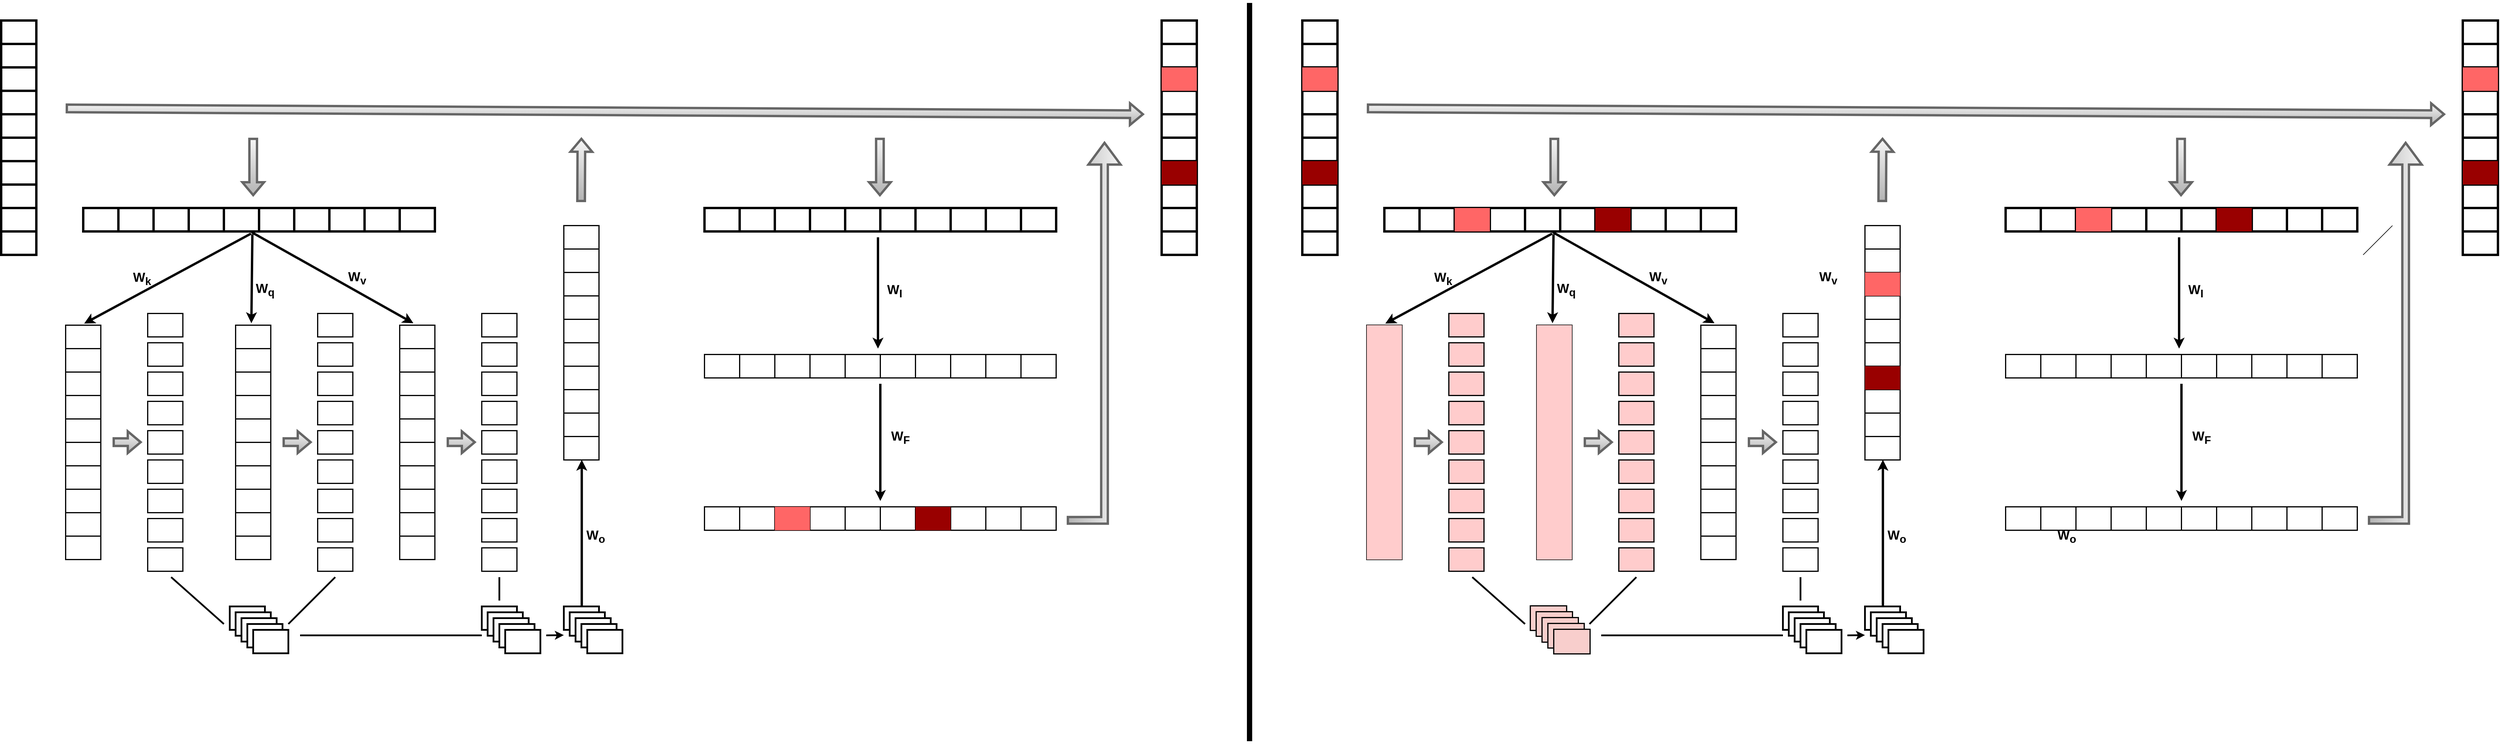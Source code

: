 <mxfile version="24.2.1" type="github">
  <diagram name="第 1 页" id="3uOloUQrGmbBcit5UiPE">
    <mxGraphModel dx="2601" dy="1350" grid="1" gridSize="10" guides="1" tooltips="1" connect="1" arrows="1" fold="1" page="1" pageScale="1" pageWidth="4300" pageHeight="1300" math="0" shadow="0">
      <root>
        <mxCell id="0" />
        <mxCell id="1" parent="0" />
        <mxCell id="vM7VgNkW32tN-FH4ZgKE-1" value="" style="group;fillColor=none;" vertex="1" connectable="0" parent="1">
          <mxGeometry x="10" y="60" width="2040" height="1080" as="geometry" />
        </mxCell>
        <mxCell id="vM7VgNkW32tN-FH4ZgKE-2" value="" style="shape=table;startSize=0;container=1;collapsible=0;childLayout=tableLayout;textShadow=0;labelBackgroundColor=none;fontStyle=0;strokeWidth=4;movable=1;resizable=1;rotatable=1;deletable=1;editable=1;locked=0;connectable=1;" vertex="1" parent="vM7VgNkW32tN-FH4ZgKE-1">
          <mxGeometry width="60" height="400" as="geometry" />
        </mxCell>
        <mxCell id="vM7VgNkW32tN-FH4ZgKE-3" value="" style="shape=tableRow;horizontal=0;startSize=0;swimlaneHead=0;swimlaneBody=0;strokeColor=inherit;top=0;left=0;bottom=0;right=0;collapsible=0;dropTarget=0;fillColor=none;points=[[0,0.5],[1,0.5]];portConstraint=eastwest;textShadow=0;labelBackgroundColor=none;fontStyle=0;strokeWidth=4;movable=1;resizable=1;rotatable=1;deletable=1;editable=1;locked=0;connectable=1;" vertex="1" parent="vM7VgNkW32tN-FH4ZgKE-2">
          <mxGeometry width="60" height="40" as="geometry" />
        </mxCell>
        <mxCell id="vM7VgNkW32tN-FH4ZgKE-4" value="" style="shape=partialRectangle;html=1;whiteSpace=wrap;connectable=1;strokeColor=inherit;overflow=hidden;fillColor=none;top=0;left=0;bottom=0;right=0;pointerEvents=1;textShadow=0;labelBackgroundColor=none;fontStyle=0;strokeWidth=4;movable=1;resizable=1;rotatable=1;deletable=1;editable=1;locked=0;" vertex="1" parent="vM7VgNkW32tN-FH4ZgKE-3">
          <mxGeometry width="60" height="40" as="geometry">
            <mxRectangle width="60" height="40" as="alternateBounds" />
          </mxGeometry>
        </mxCell>
        <mxCell id="vM7VgNkW32tN-FH4ZgKE-5" value="" style="shape=tableRow;horizontal=0;startSize=0;swimlaneHead=0;swimlaneBody=0;strokeColor=inherit;top=0;left=0;bottom=0;right=0;collapsible=0;dropTarget=0;fillColor=none;points=[[0,0.5],[1,0.5]];portConstraint=eastwest;textShadow=0;labelBackgroundColor=none;fontStyle=0;strokeWidth=4;movable=1;resizable=1;rotatable=1;deletable=1;editable=1;locked=0;connectable=1;" vertex="1" parent="vM7VgNkW32tN-FH4ZgKE-2">
          <mxGeometry y="40" width="60" height="40" as="geometry" />
        </mxCell>
        <mxCell id="vM7VgNkW32tN-FH4ZgKE-6" value="" style="shape=partialRectangle;html=1;whiteSpace=wrap;connectable=1;strokeColor=inherit;overflow=hidden;fillColor=none;top=0;left=0;bottom=0;right=0;pointerEvents=1;textShadow=0;labelBackgroundColor=none;fontStyle=0;strokeWidth=4;movable=1;resizable=1;rotatable=1;deletable=1;editable=1;locked=0;" vertex="1" parent="vM7VgNkW32tN-FH4ZgKE-5">
          <mxGeometry width="60" height="40" as="geometry">
            <mxRectangle width="60" height="40" as="alternateBounds" />
          </mxGeometry>
        </mxCell>
        <mxCell id="vM7VgNkW32tN-FH4ZgKE-7" value="" style="shape=tableRow;horizontal=0;startSize=0;swimlaneHead=0;swimlaneBody=0;strokeColor=inherit;top=0;left=0;bottom=0;right=0;collapsible=0;dropTarget=0;fillColor=none;points=[[0,0.5],[1,0.5]];portConstraint=eastwest;textShadow=0;labelBackgroundColor=none;fontStyle=0;strokeWidth=4;movable=1;resizable=1;rotatable=1;deletable=1;editable=1;locked=0;connectable=1;" vertex="1" parent="vM7VgNkW32tN-FH4ZgKE-2">
          <mxGeometry y="80" width="60" height="40" as="geometry" />
        </mxCell>
        <mxCell id="vM7VgNkW32tN-FH4ZgKE-8" value="" style="shape=partialRectangle;html=1;whiteSpace=wrap;connectable=1;strokeColor=inherit;overflow=hidden;fillColor=none;top=0;left=0;bottom=0;right=0;pointerEvents=1;textShadow=0;labelBackgroundColor=none;fontStyle=0;strokeWidth=4;movable=1;resizable=1;rotatable=1;deletable=1;editable=1;locked=0;" vertex="1" parent="vM7VgNkW32tN-FH4ZgKE-7">
          <mxGeometry width="60" height="40" as="geometry">
            <mxRectangle width="60" height="40" as="alternateBounds" />
          </mxGeometry>
        </mxCell>
        <mxCell id="vM7VgNkW32tN-FH4ZgKE-9" value="" style="shape=tableRow;horizontal=0;startSize=0;swimlaneHead=0;swimlaneBody=0;strokeColor=inherit;top=0;left=0;bottom=0;right=0;collapsible=0;dropTarget=0;fillColor=none;points=[[0,0.5],[1,0.5]];portConstraint=eastwest;textShadow=0;labelBackgroundColor=none;fontStyle=0;strokeWidth=4;movable=1;resizable=1;rotatable=1;deletable=1;editable=1;locked=0;connectable=1;" vertex="1" parent="vM7VgNkW32tN-FH4ZgKE-2">
          <mxGeometry y="120" width="60" height="40" as="geometry" />
        </mxCell>
        <mxCell id="vM7VgNkW32tN-FH4ZgKE-10" value="" style="shape=partialRectangle;html=1;whiteSpace=wrap;connectable=1;strokeColor=inherit;overflow=hidden;fillColor=none;top=0;left=0;bottom=0;right=0;pointerEvents=1;textShadow=0;labelBackgroundColor=none;fontStyle=0;strokeWidth=4;movable=1;resizable=1;rotatable=1;deletable=1;editable=1;locked=0;" vertex="1" parent="vM7VgNkW32tN-FH4ZgKE-9">
          <mxGeometry width="60" height="40" as="geometry">
            <mxRectangle width="60" height="40" as="alternateBounds" />
          </mxGeometry>
        </mxCell>
        <mxCell id="vM7VgNkW32tN-FH4ZgKE-11" value="" style="shape=tableRow;horizontal=0;startSize=0;swimlaneHead=0;swimlaneBody=0;strokeColor=inherit;top=0;left=0;bottom=0;right=0;collapsible=0;dropTarget=0;fillColor=none;points=[[0,0.5],[1,0.5]];portConstraint=eastwest;textShadow=0;labelBackgroundColor=none;fontStyle=0;strokeWidth=4;movable=1;resizable=1;rotatable=1;deletable=1;editable=1;locked=0;connectable=1;" vertex="1" parent="vM7VgNkW32tN-FH4ZgKE-2">
          <mxGeometry y="160" width="60" height="40" as="geometry" />
        </mxCell>
        <mxCell id="vM7VgNkW32tN-FH4ZgKE-12" value="" style="shape=partialRectangle;html=1;whiteSpace=wrap;connectable=1;strokeColor=inherit;overflow=hidden;fillColor=none;top=0;left=0;bottom=0;right=0;pointerEvents=1;textShadow=0;labelBackgroundColor=none;fontStyle=0;strokeWidth=4;movable=1;resizable=1;rotatable=1;deletable=1;editable=1;locked=0;" vertex="1" parent="vM7VgNkW32tN-FH4ZgKE-11">
          <mxGeometry width="60" height="40" as="geometry">
            <mxRectangle width="60" height="40" as="alternateBounds" />
          </mxGeometry>
        </mxCell>
        <mxCell id="vM7VgNkW32tN-FH4ZgKE-13" value="" style="shape=tableRow;horizontal=0;startSize=0;swimlaneHead=0;swimlaneBody=0;strokeColor=inherit;top=0;left=0;bottom=0;right=0;collapsible=0;dropTarget=0;fillColor=none;points=[[0,0.5],[1,0.5]];portConstraint=eastwest;textShadow=0;labelBackgroundColor=none;fontStyle=0;strokeWidth=4;movable=1;resizable=1;rotatable=1;deletable=1;editable=1;locked=0;connectable=1;" vertex="1" parent="vM7VgNkW32tN-FH4ZgKE-2">
          <mxGeometry y="200" width="60" height="40" as="geometry" />
        </mxCell>
        <mxCell id="vM7VgNkW32tN-FH4ZgKE-14" value="" style="shape=partialRectangle;html=1;whiteSpace=wrap;connectable=1;strokeColor=inherit;overflow=hidden;fillColor=none;top=0;left=0;bottom=0;right=0;pointerEvents=1;textShadow=0;labelBackgroundColor=none;fontStyle=0;strokeWidth=4;movable=1;resizable=1;rotatable=1;deletable=1;editable=1;locked=0;" vertex="1" parent="vM7VgNkW32tN-FH4ZgKE-13">
          <mxGeometry width="60" height="40" as="geometry">
            <mxRectangle width="60" height="40" as="alternateBounds" />
          </mxGeometry>
        </mxCell>
        <mxCell id="vM7VgNkW32tN-FH4ZgKE-15" value="" style="shape=tableRow;horizontal=0;startSize=0;swimlaneHead=0;swimlaneBody=0;strokeColor=inherit;top=0;left=0;bottom=0;right=0;collapsible=0;dropTarget=0;fillColor=none;points=[[0,0.5],[1,0.5]];portConstraint=eastwest;textShadow=0;labelBackgroundColor=none;fontStyle=0;strokeWidth=4;movable=1;resizable=1;rotatable=1;deletable=1;editable=1;locked=0;connectable=1;" vertex="1" parent="vM7VgNkW32tN-FH4ZgKE-2">
          <mxGeometry y="240" width="60" height="40" as="geometry" />
        </mxCell>
        <mxCell id="vM7VgNkW32tN-FH4ZgKE-16" value="" style="shape=partialRectangle;html=1;whiteSpace=wrap;connectable=1;strokeColor=inherit;overflow=hidden;fillColor=none;top=0;left=0;bottom=0;right=0;pointerEvents=1;textShadow=0;labelBackgroundColor=none;fontStyle=0;strokeWidth=4;movable=1;resizable=1;rotatable=1;deletable=1;editable=1;locked=0;" vertex="1" parent="vM7VgNkW32tN-FH4ZgKE-15">
          <mxGeometry width="60" height="40" as="geometry">
            <mxRectangle width="60" height="40" as="alternateBounds" />
          </mxGeometry>
        </mxCell>
        <mxCell id="vM7VgNkW32tN-FH4ZgKE-17" value="" style="shape=tableRow;horizontal=0;startSize=0;swimlaneHead=0;swimlaneBody=0;strokeColor=inherit;top=0;left=0;bottom=0;right=0;collapsible=0;dropTarget=0;fillColor=none;points=[[0,0.5],[1,0.5]];portConstraint=eastwest;textShadow=0;labelBackgroundColor=none;fontStyle=0;strokeWidth=4;movable=1;resizable=1;rotatable=1;deletable=1;editable=1;locked=0;connectable=1;" vertex="1" parent="vM7VgNkW32tN-FH4ZgKE-2">
          <mxGeometry y="280" width="60" height="40" as="geometry" />
        </mxCell>
        <mxCell id="vM7VgNkW32tN-FH4ZgKE-18" value="" style="shape=partialRectangle;html=1;whiteSpace=wrap;connectable=1;strokeColor=inherit;overflow=hidden;fillColor=none;top=0;left=0;bottom=0;right=0;pointerEvents=1;textShadow=0;labelBackgroundColor=none;fontStyle=0;strokeWidth=4;movable=1;resizable=1;rotatable=1;deletable=1;editable=1;locked=0;" vertex="1" parent="vM7VgNkW32tN-FH4ZgKE-17">
          <mxGeometry width="60" height="40" as="geometry">
            <mxRectangle width="60" height="40" as="alternateBounds" />
          </mxGeometry>
        </mxCell>
        <mxCell id="vM7VgNkW32tN-FH4ZgKE-19" value="" style="shape=tableRow;horizontal=0;startSize=0;swimlaneHead=0;swimlaneBody=0;strokeColor=inherit;top=0;left=0;bottom=0;right=0;collapsible=0;dropTarget=0;fillColor=none;points=[[0,0.5],[1,0.5]];portConstraint=eastwest;textShadow=0;labelBackgroundColor=none;fontStyle=0;strokeWidth=4;movable=1;resizable=1;rotatable=1;deletable=1;editable=1;locked=0;connectable=1;" vertex="1" parent="vM7VgNkW32tN-FH4ZgKE-2">
          <mxGeometry y="320" width="60" height="40" as="geometry" />
        </mxCell>
        <mxCell id="vM7VgNkW32tN-FH4ZgKE-20" value="" style="shape=partialRectangle;html=1;whiteSpace=wrap;connectable=1;strokeColor=inherit;overflow=hidden;fillColor=none;top=0;left=0;bottom=0;right=0;pointerEvents=1;textShadow=0;labelBackgroundColor=none;fontStyle=0;strokeWidth=4;movable=1;resizable=1;rotatable=1;deletable=1;editable=1;locked=0;" vertex="1" parent="vM7VgNkW32tN-FH4ZgKE-19">
          <mxGeometry width="60" height="40" as="geometry">
            <mxRectangle width="60" height="40" as="alternateBounds" />
          </mxGeometry>
        </mxCell>
        <mxCell id="vM7VgNkW32tN-FH4ZgKE-21" value="" style="shape=tableRow;horizontal=0;startSize=0;swimlaneHead=0;swimlaneBody=0;strokeColor=inherit;top=0;left=0;bottom=0;right=0;collapsible=0;dropTarget=0;fillColor=none;points=[[0,0.5],[1,0.5]];portConstraint=eastwest;textShadow=0;labelBackgroundColor=none;fontStyle=0;strokeWidth=4;movable=1;resizable=1;rotatable=1;deletable=1;editable=1;locked=0;connectable=1;" vertex="1" parent="vM7VgNkW32tN-FH4ZgKE-2">
          <mxGeometry y="360" width="60" height="40" as="geometry" />
        </mxCell>
        <mxCell id="vM7VgNkW32tN-FH4ZgKE-22" value="" style="shape=partialRectangle;html=1;whiteSpace=wrap;connectable=1;strokeColor=inherit;overflow=hidden;fillColor=none;top=0;left=0;bottom=0;right=0;pointerEvents=1;textShadow=0;labelBackgroundColor=none;fontStyle=0;strokeWidth=4;movable=1;resizable=1;rotatable=1;deletable=1;editable=1;locked=0;" vertex="1" parent="vM7VgNkW32tN-FH4ZgKE-21">
          <mxGeometry width="60" height="40" as="geometry">
            <mxRectangle width="60" height="40" as="alternateBounds" />
          </mxGeometry>
        </mxCell>
        <mxCell id="vM7VgNkW32tN-FH4ZgKE-23" value="" style="shape=table;startSize=0;container=1;collapsible=0;childLayout=tableLayout;textShadow=0;labelBackgroundColor=none;fontStyle=0;strokeWidth=4;movable=1;resizable=1;rotatable=1;deletable=1;editable=1;locked=0;connectable=1;" vertex="1" parent="vM7VgNkW32tN-FH4ZgKE-1">
          <mxGeometry x="1980" width="60" height="400" as="geometry" />
        </mxCell>
        <mxCell id="vM7VgNkW32tN-FH4ZgKE-24" value="" style="shape=tableRow;horizontal=0;startSize=0;swimlaneHead=0;swimlaneBody=0;strokeColor=inherit;top=0;left=0;bottom=0;right=0;collapsible=0;dropTarget=0;fillColor=none;points=[[0,0.5],[1,0.5]];portConstraint=eastwest;textShadow=0;labelBackgroundColor=none;fontStyle=0;strokeWidth=5;movable=1;resizable=1;rotatable=1;deletable=1;editable=1;locked=0;connectable=1;" vertex="1" parent="vM7VgNkW32tN-FH4ZgKE-23">
          <mxGeometry width="60" height="40" as="geometry" />
        </mxCell>
        <mxCell id="vM7VgNkW32tN-FH4ZgKE-25" value="" style="shape=partialRectangle;html=1;whiteSpace=wrap;connectable=1;strokeColor=inherit;overflow=hidden;fillColor=none;top=0;left=0;bottom=0;right=0;pointerEvents=1;textShadow=0;labelBackgroundColor=none;fontStyle=0;strokeWidth=5;movable=1;resizable=1;rotatable=1;deletable=1;editable=1;locked=0;" vertex="1" parent="vM7VgNkW32tN-FH4ZgKE-24">
          <mxGeometry width="60" height="40" as="geometry">
            <mxRectangle width="60" height="40" as="alternateBounds" />
          </mxGeometry>
        </mxCell>
        <mxCell id="vM7VgNkW32tN-FH4ZgKE-26" value="" style="shape=tableRow;horizontal=0;startSize=0;swimlaneHead=0;swimlaneBody=0;strokeColor=inherit;top=0;left=0;bottom=0;right=0;collapsible=0;dropTarget=0;fillColor=none;points=[[0,0.5],[1,0.5]];portConstraint=eastwest;textShadow=0;labelBackgroundColor=none;fontStyle=0;strokeWidth=5;movable=1;resizable=1;rotatable=1;deletable=1;editable=1;locked=0;connectable=1;" vertex="1" parent="vM7VgNkW32tN-FH4ZgKE-23">
          <mxGeometry y="40" width="60" height="40" as="geometry" />
        </mxCell>
        <mxCell id="vM7VgNkW32tN-FH4ZgKE-27" value="" style="shape=partialRectangle;html=1;whiteSpace=wrap;connectable=1;strokeColor=inherit;overflow=hidden;fillColor=none;top=0;left=0;bottom=0;right=0;pointerEvents=1;textShadow=0;labelBackgroundColor=none;fontStyle=0;strokeWidth=5;movable=1;resizable=1;rotatable=1;deletable=1;editable=1;locked=0;" vertex="1" parent="vM7VgNkW32tN-FH4ZgKE-26">
          <mxGeometry width="60" height="40" as="geometry">
            <mxRectangle width="60" height="40" as="alternateBounds" />
          </mxGeometry>
        </mxCell>
        <mxCell id="vM7VgNkW32tN-FH4ZgKE-28" value="" style="shape=tableRow;horizontal=0;startSize=0;swimlaneHead=0;swimlaneBody=0;strokeColor=inherit;top=0;left=0;bottom=0;right=0;collapsible=0;dropTarget=0;fillColor=none;points=[[0,0.5],[1,0.5]];portConstraint=eastwest;textShadow=0;labelBackgroundColor=none;fontStyle=0;strokeWidth=5;movable=1;resizable=1;rotatable=1;deletable=1;editable=1;locked=0;connectable=1;" vertex="1" parent="vM7VgNkW32tN-FH4ZgKE-23">
          <mxGeometry y="80" width="60" height="40" as="geometry" />
        </mxCell>
        <mxCell id="vM7VgNkW32tN-FH4ZgKE-29" value="" style="shape=partialRectangle;html=1;whiteSpace=wrap;connectable=1;strokeColor=inherit;overflow=hidden;fillColor=none;top=0;left=0;bottom=0;right=0;pointerEvents=1;textShadow=0;labelBackgroundColor=none;fontStyle=0;strokeWidth=5;movable=1;resizable=1;rotatable=1;deletable=1;editable=1;locked=0;" vertex="1" parent="vM7VgNkW32tN-FH4ZgKE-28">
          <mxGeometry width="60" height="40" as="geometry">
            <mxRectangle width="60" height="40" as="alternateBounds" />
          </mxGeometry>
        </mxCell>
        <mxCell id="vM7VgNkW32tN-FH4ZgKE-30" value="" style="shape=tableRow;horizontal=0;startSize=0;swimlaneHead=0;swimlaneBody=0;strokeColor=inherit;top=0;left=0;bottom=0;right=0;collapsible=0;dropTarget=0;fillColor=none;points=[[0,0.5],[1,0.5]];portConstraint=eastwest;textShadow=0;labelBackgroundColor=none;fontStyle=0;strokeWidth=5;movable=1;resizable=1;rotatable=1;deletable=1;editable=1;locked=0;connectable=1;" vertex="1" parent="vM7VgNkW32tN-FH4ZgKE-23">
          <mxGeometry y="120" width="60" height="40" as="geometry" />
        </mxCell>
        <mxCell id="vM7VgNkW32tN-FH4ZgKE-31" value="" style="shape=partialRectangle;html=1;whiteSpace=wrap;connectable=1;strokeColor=inherit;overflow=hidden;fillColor=none;top=0;left=0;bottom=0;right=0;pointerEvents=1;textShadow=0;labelBackgroundColor=none;fontStyle=0;strokeWidth=5;movable=1;resizable=1;rotatable=1;deletable=1;editable=1;locked=0;" vertex="1" parent="vM7VgNkW32tN-FH4ZgKE-30">
          <mxGeometry width="60" height="40" as="geometry">
            <mxRectangle width="60" height="40" as="alternateBounds" />
          </mxGeometry>
        </mxCell>
        <mxCell id="vM7VgNkW32tN-FH4ZgKE-32" value="" style="shape=tableRow;horizontal=0;startSize=0;swimlaneHead=0;swimlaneBody=0;strokeColor=inherit;top=0;left=0;bottom=0;right=0;collapsible=0;dropTarget=0;fillColor=none;points=[[0,0.5],[1,0.5]];portConstraint=eastwest;textShadow=0;labelBackgroundColor=none;fontStyle=0;strokeWidth=5;movable=1;resizable=1;rotatable=1;deletable=1;editable=1;locked=0;connectable=1;" vertex="1" parent="vM7VgNkW32tN-FH4ZgKE-23">
          <mxGeometry y="160" width="60" height="40" as="geometry" />
        </mxCell>
        <mxCell id="vM7VgNkW32tN-FH4ZgKE-33" value="" style="shape=partialRectangle;html=1;whiteSpace=wrap;connectable=1;strokeColor=inherit;overflow=hidden;fillColor=none;top=0;left=0;bottom=0;right=0;pointerEvents=1;textShadow=0;labelBackgroundColor=none;fontStyle=0;strokeWidth=5;movable=1;resizable=1;rotatable=1;deletable=1;editable=1;locked=0;" vertex="1" parent="vM7VgNkW32tN-FH4ZgKE-32">
          <mxGeometry width="60" height="40" as="geometry">
            <mxRectangle width="60" height="40" as="alternateBounds" />
          </mxGeometry>
        </mxCell>
        <mxCell id="vM7VgNkW32tN-FH4ZgKE-34" value="" style="shape=tableRow;horizontal=0;startSize=0;swimlaneHead=0;swimlaneBody=0;strokeColor=inherit;top=0;left=0;bottom=0;right=0;collapsible=0;dropTarget=0;fillColor=none;points=[[0,0.5],[1,0.5]];portConstraint=eastwest;textShadow=0;labelBackgroundColor=none;fontStyle=0;strokeWidth=5;movable=1;resizable=1;rotatable=1;deletable=1;editable=1;locked=0;connectable=1;" vertex="1" parent="vM7VgNkW32tN-FH4ZgKE-23">
          <mxGeometry y="200" width="60" height="40" as="geometry" />
        </mxCell>
        <mxCell id="vM7VgNkW32tN-FH4ZgKE-35" value="" style="shape=partialRectangle;html=1;whiteSpace=wrap;connectable=1;strokeColor=inherit;overflow=hidden;fillColor=none;top=0;left=0;bottom=0;right=0;pointerEvents=1;textShadow=0;labelBackgroundColor=none;fontStyle=0;strokeWidth=5;movable=1;resizable=1;rotatable=1;deletable=1;editable=1;locked=0;" vertex="1" parent="vM7VgNkW32tN-FH4ZgKE-34">
          <mxGeometry width="60" height="40" as="geometry">
            <mxRectangle width="60" height="40" as="alternateBounds" />
          </mxGeometry>
        </mxCell>
        <mxCell id="vM7VgNkW32tN-FH4ZgKE-36" value="" style="shape=tableRow;horizontal=0;startSize=0;swimlaneHead=0;swimlaneBody=0;strokeColor=inherit;top=0;left=0;bottom=0;right=0;collapsible=0;dropTarget=0;fillColor=none;points=[[0,0.5],[1,0.5]];portConstraint=eastwest;textShadow=0;labelBackgroundColor=none;fontStyle=0;strokeWidth=5;movable=1;resizable=1;rotatable=1;deletable=1;editable=1;locked=0;connectable=1;" vertex="1" parent="vM7VgNkW32tN-FH4ZgKE-23">
          <mxGeometry y="240" width="60" height="40" as="geometry" />
        </mxCell>
        <mxCell id="vM7VgNkW32tN-FH4ZgKE-37" value="" style="shape=partialRectangle;html=1;whiteSpace=wrap;connectable=1;strokeColor=inherit;overflow=hidden;fillColor=none;top=0;left=0;bottom=0;right=0;pointerEvents=1;textShadow=0;labelBackgroundColor=none;fontStyle=0;strokeWidth=5;movable=1;resizable=1;rotatable=1;deletable=1;editable=1;locked=0;" vertex="1" parent="vM7VgNkW32tN-FH4ZgKE-36">
          <mxGeometry width="60" height="40" as="geometry">
            <mxRectangle width="60" height="40" as="alternateBounds" />
          </mxGeometry>
        </mxCell>
        <mxCell id="vM7VgNkW32tN-FH4ZgKE-38" value="" style="shape=tableRow;horizontal=0;startSize=0;swimlaneHead=0;swimlaneBody=0;strokeColor=inherit;top=0;left=0;bottom=0;right=0;collapsible=0;dropTarget=0;fillColor=none;points=[[0,0.5],[1,0.5]];portConstraint=eastwest;textShadow=0;labelBackgroundColor=none;fontStyle=0;strokeWidth=5;movable=1;resizable=1;rotatable=1;deletable=1;editable=1;locked=0;connectable=1;" vertex="1" parent="vM7VgNkW32tN-FH4ZgKE-23">
          <mxGeometry y="280" width="60" height="40" as="geometry" />
        </mxCell>
        <mxCell id="vM7VgNkW32tN-FH4ZgKE-39" value="" style="shape=partialRectangle;html=1;whiteSpace=wrap;connectable=1;strokeColor=inherit;overflow=hidden;fillColor=none;top=0;left=0;bottom=0;right=0;pointerEvents=1;textShadow=0;labelBackgroundColor=none;fontStyle=0;strokeWidth=5;movable=1;resizable=1;rotatable=1;deletable=1;editable=1;locked=0;" vertex="1" parent="vM7VgNkW32tN-FH4ZgKE-38">
          <mxGeometry width="60" height="40" as="geometry">
            <mxRectangle width="60" height="40" as="alternateBounds" />
          </mxGeometry>
        </mxCell>
        <mxCell id="vM7VgNkW32tN-FH4ZgKE-40" value="" style="shape=tableRow;horizontal=0;startSize=0;swimlaneHead=0;swimlaneBody=0;strokeColor=inherit;top=0;left=0;bottom=0;right=0;collapsible=0;dropTarget=0;fillColor=none;points=[[0,0.5],[1,0.5]];portConstraint=eastwest;textShadow=0;labelBackgroundColor=none;fontStyle=0;strokeWidth=5;movable=1;resizable=1;rotatable=1;deletable=1;editable=1;locked=0;connectable=1;" vertex="1" parent="vM7VgNkW32tN-FH4ZgKE-23">
          <mxGeometry y="320" width="60" height="40" as="geometry" />
        </mxCell>
        <mxCell id="vM7VgNkW32tN-FH4ZgKE-41" value="" style="shape=partialRectangle;html=1;whiteSpace=wrap;connectable=1;strokeColor=inherit;overflow=hidden;fillColor=none;top=0;left=0;bottom=0;right=0;pointerEvents=1;textShadow=0;labelBackgroundColor=none;fontStyle=0;strokeWidth=5;movable=1;resizable=1;rotatable=1;deletable=1;editable=1;locked=0;" vertex="1" parent="vM7VgNkW32tN-FH4ZgKE-40">
          <mxGeometry width="60" height="40" as="geometry">
            <mxRectangle width="60" height="40" as="alternateBounds" />
          </mxGeometry>
        </mxCell>
        <mxCell id="vM7VgNkW32tN-FH4ZgKE-42" value="" style="shape=tableRow;horizontal=0;startSize=0;swimlaneHead=0;swimlaneBody=0;strokeColor=inherit;top=0;left=0;bottom=0;right=0;collapsible=0;dropTarget=0;fillColor=none;points=[[0,0.5],[1,0.5]];portConstraint=eastwest;textShadow=0;labelBackgroundColor=none;fontStyle=0;strokeWidth=5;movable=1;resizable=1;rotatable=1;deletable=1;editable=1;locked=0;connectable=1;" vertex="1" parent="vM7VgNkW32tN-FH4ZgKE-23">
          <mxGeometry y="360" width="60" height="40" as="geometry" />
        </mxCell>
        <mxCell id="vM7VgNkW32tN-FH4ZgKE-43" value="" style="shape=partialRectangle;html=1;whiteSpace=wrap;connectable=1;strokeColor=inherit;overflow=hidden;fillColor=none;top=0;left=0;bottom=0;right=0;pointerEvents=1;textShadow=0;labelBackgroundColor=none;fontStyle=0;strokeWidth=5;movable=1;resizable=1;rotatable=1;deletable=1;editable=1;locked=0;" vertex="1" parent="vM7VgNkW32tN-FH4ZgKE-42">
          <mxGeometry width="60" height="40" as="geometry">
            <mxRectangle width="60" height="40" as="alternateBounds" />
          </mxGeometry>
        </mxCell>
        <mxCell id="vM7VgNkW32tN-FH4ZgKE-44" value="" style="shape=flexArrow;endArrow=classic;html=1;rounded=0;textShadow=0;labelBackgroundColor=none;fontStyle=0;movable=1;resizable=1;rotatable=1;deletable=1;editable=1;locked=0;connectable=1;strokeWidth=4;fillColor=#f5f5f5;strokeColor=#666666;gradientColor=#b3b3b3;" edge="1" parent="vM7VgNkW32tN-FH4ZgKE-1">
          <mxGeometry width="50" height="50" relative="1" as="geometry">
            <mxPoint x="430" y="200" as="sourcePoint" />
            <mxPoint x="430" y="300" as="targetPoint" />
          </mxGeometry>
        </mxCell>
        <mxCell id="vM7VgNkW32tN-FH4ZgKE-45" value="" style="shape=table;startSize=0;container=1;collapsible=0;childLayout=tableLayout;textShadow=0;labelBackgroundColor=none;fontStyle=0;strokeWidth=4;movable=1;resizable=1;rotatable=1;deletable=1;editable=1;locked=0;connectable=1;" vertex="1" parent="vM7VgNkW32tN-FH4ZgKE-1">
          <mxGeometry x="140" y="320" width="600" height="40" as="geometry" />
        </mxCell>
        <mxCell id="vM7VgNkW32tN-FH4ZgKE-46" value="" style="shape=tableRow;horizontal=0;startSize=0;swimlaneHead=0;swimlaneBody=0;strokeColor=inherit;top=0;left=0;bottom=0;right=0;collapsible=0;dropTarget=0;fillColor=none;points=[[0,0.5],[1,0.5]];portConstraint=eastwest;textShadow=0;labelBackgroundColor=none;fontStyle=0;strokeWidth=5;movable=1;resizable=1;rotatable=1;deletable=1;editable=1;locked=0;connectable=1;" vertex="1" parent="vM7VgNkW32tN-FH4ZgKE-45">
          <mxGeometry width="600" height="40" as="geometry" />
        </mxCell>
        <mxCell id="vM7VgNkW32tN-FH4ZgKE-47" value="" style="shape=partialRectangle;html=1;whiteSpace=wrap;connectable=1;strokeColor=inherit;overflow=hidden;fillColor=none;top=0;left=0;bottom=0;right=0;pointerEvents=1;textShadow=0;labelBackgroundColor=none;fontStyle=0;strokeWidth=5;movable=1;resizable=1;rotatable=1;deletable=1;editable=1;locked=0;" vertex="1" parent="vM7VgNkW32tN-FH4ZgKE-46">
          <mxGeometry width="60" height="40" as="geometry">
            <mxRectangle width="60" height="40" as="alternateBounds" />
          </mxGeometry>
        </mxCell>
        <mxCell id="vM7VgNkW32tN-FH4ZgKE-48" value="" style="shape=partialRectangle;html=1;whiteSpace=wrap;connectable=1;strokeColor=inherit;overflow=hidden;fillColor=none;top=0;left=0;bottom=0;right=0;pointerEvents=1;textShadow=0;labelBackgroundColor=none;fontStyle=0;strokeWidth=5;movable=1;resizable=1;rotatable=1;deletable=1;editable=1;locked=0;" vertex="1" parent="vM7VgNkW32tN-FH4ZgKE-46">
          <mxGeometry x="60" width="60" height="40" as="geometry">
            <mxRectangle width="60" height="40" as="alternateBounds" />
          </mxGeometry>
        </mxCell>
        <mxCell id="vM7VgNkW32tN-FH4ZgKE-49" value="" style="shape=partialRectangle;html=1;whiteSpace=wrap;connectable=1;strokeColor=inherit;overflow=hidden;fillColor=none;top=0;left=0;bottom=0;right=0;pointerEvents=1;textShadow=0;labelBackgroundColor=none;fontStyle=0;strokeWidth=5;movable=1;resizable=1;rotatable=1;deletable=1;editable=1;locked=0;" vertex="1" parent="vM7VgNkW32tN-FH4ZgKE-46">
          <mxGeometry x="120" width="60" height="40" as="geometry">
            <mxRectangle width="60" height="40" as="alternateBounds" />
          </mxGeometry>
        </mxCell>
        <mxCell id="vM7VgNkW32tN-FH4ZgKE-50" value="" style="shape=partialRectangle;html=1;whiteSpace=wrap;connectable=1;strokeColor=inherit;overflow=hidden;fillColor=none;top=0;left=0;bottom=0;right=0;pointerEvents=1;textShadow=0;labelBackgroundColor=none;fontStyle=0;strokeWidth=5;movable=1;resizable=1;rotatable=1;deletable=1;editable=1;locked=0;" vertex="1" parent="vM7VgNkW32tN-FH4ZgKE-46">
          <mxGeometry x="180" width="60" height="40" as="geometry">
            <mxRectangle width="60" height="40" as="alternateBounds" />
          </mxGeometry>
        </mxCell>
        <mxCell id="vM7VgNkW32tN-FH4ZgKE-51" value="" style="shape=partialRectangle;html=1;whiteSpace=wrap;connectable=1;strokeColor=inherit;overflow=hidden;fillColor=none;top=0;left=0;bottom=0;right=0;pointerEvents=1;textShadow=0;labelBackgroundColor=none;fontStyle=0;strokeWidth=5;movable=1;resizable=1;rotatable=1;deletable=1;editable=1;locked=0;" vertex="1" parent="vM7VgNkW32tN-FH4ZgKE-46">
          <mxGeometry x="240" width="60" height="40" as="geometry">
            <mxRectangle width="60" height="40" as="alternateBounds" />
          </mxGeometry>
        </mxCell>
        <mxCell id="vM7VgNkW32tN-FH4ZgKE-52" value="" style="shape=partialRectangle;html=1;whiteSpace=wrap;connectable=1;strokeColor=inherit;overflow=hidden;fillColor=none;top=0;left=0;bottom=0;right=0;pointerEvents=1;textShadow=0;labelBackgroundColor=none;fontStyle=0;strokeWidth=5;movable=1;resizable=1;rotatable=1;deletable=1;editable=1;locked=0;" vertex="1" parent="vM7VgNkW32tN-FH4ZgKE-46">
          <mxGeometry x="300" width="60" height="40" as="geometry">
            <mxRectangle width="60" height="40" as="alternateBounds" />
          </mxGeometry>
        </mxCell>
        <mxCell id="vM7VgNkW32tN-FH4ZgKE-53" value="" style="shape=partialRectangle;html=1;whiteSpace=wrap;connectable=1;strokeColor=inherit;overflow=hidden;fillColor=none;top=0;left=0;bottom=0;right=0;pointerEvents=1;textShadow=0;labelBackgroundColor=none;fontStyle=0;strokeWidth=5;movable=1;resizable=1;rotatable=1;deletable=1;editable=1;locked=0;" vertex="1" parent="vM7VgNkW32tN-FH4ZgKE-46">
          <mxGeometry x="360" width="60" height="40" as="geometry">
            <mxRectangle width="60" height="40" as="alternateBounds" />
          </mxGeometry>
        </mxCell>
        <mxCell id="vM7VgNkW32tN-FH4ZgKE-54" value="" style="shape=partialRectangle;html=1;whiteSpace=wrap;connectable=1;strokeColor=inherit;overflow=hidden;fillColor=none;top=0;left=0;bottom=0;right=0;pointerEvents=1;textShadow=0;labelBackgroundColor=none;fontStyle=0;strokeWidth=5;movable=1;resizable=1;rotatable=1;deletable=1;editable=1;locked=0;" vertex="1" parent="vM7VgNkW32tN-FH4ZgKE-46">
          <mxGeometry x="420" width="60" height="40" as="geometry">
            <mxRectangle width="60" height="40" as="alternateBounds" />
          </mxGeometry>
        </mxCell>
        <mxCell id="vM7VgNkW32tN-FH4ZgKE-55" value="" style="shape=partialRectangle;html=1;whiteSpace=wrap;connectable=1;strokeColor=inherit;overflow=hidden;fillColor=none;top=0;left=0;bottom=0;right=0;pointerEvents=1;textShadow=0;labelBackgroundColor=none;fontStyle=0;strokeWidth=5;movable=1;resizable=1;rotatable=1;deletable=1;editable=1;locked=0;" vertex="1" parent="vM7VgNkW32tN-FH4ZgKE-46">
          <mxGeometry x="480" width="60" height="40" as="geometry">
            <mxRectangle width="60" height="40" as="alternateBounds" />
          </mxGeometry>
        </mxCell>
        <mxCell id="vM7VgNkW32tN-FH4ZgKE-56" value="" style="shape=partialRectangle;html=1;whiteSpace=wrap;connectable=1;strokeColor=inherit;overflow=hidden;fillColor=none;top=0;left=0;bottom=0;right=0;pointerEvents=1;textShadow=0;labelBackgroundColor=none;fontStyle=0;strokeWidth=5;movable=1;resizable=1;rotatable=1;deletable=1;editable=1;locked=0;" vertex="1" parent="vM7VgNkW32tN-FH4ZgKE-46">
          <mxGeometry x="540" width="60" height="40" as="geometry">
            <mxRectangle width="60" height="40" as="alternateBounds" />
          </mxGeometry>
        </mxCell>
        <mxCell id="vM7VgNkW32tN-FH4ZgKE-57" value="" style="shape=table;startSize=0;container=1;collapsible=0;childLayout=tableLayout;textShadow=0;labelBackgroundColor=none;fontStyle=0;strokeWidth=2;movable=1;resizable=1;rotatable=1;deletable=1;editable=1;locked=0;connectable=1;" vertex="1" parent="vM7VgNkW32tN-FH4ZgKE-1">
          <mxGeometry x="110" y="520" width="60" height="400" as="geometry" />
        </mxCell>
        <mxCell id="vM7VgNkW32tN-FH4ZgKE-58" value="" style="shape=tableRow;horizontal=0;startSize=0;swimlaneHead=0;swimlaneBody=0;strokeColor=inherit;top=0;left=0;bottom=0;right=0;collapsible=0;dropTarget=0;fillColor=none;points=[[0,0.5],[1,0.5]];portConstraint=eastwest;textShadow=0;labelBackgroundColor=none;fontStyle=0;strokeWidth=2;movable=1;resizable=1;rotatable=1;deletable=1;editable=1;locked=0;connectable=1;" vertex="1" parent="vM7VgNkW32tN-FH4ZgKE-57">
          <mxGeometry width="60" height="40" as="geometry" />
        </mxCell>
        <mxCell id="vM7VgNkW32tN-FH4ZgKE-59" value="" style="shape=partialRectangle;html=1;whiteSpace=wrap;connectable=1;strokeColor=inherit;overflow=hidden;fillColor=none;top=0;left=0;bottom=0;right=0;pointerEvents=1;textShadow=0;labelBackgroundColor=none;fontStyle=0;strokeWidth=2;movable=1;resizable=1;rotatable=1;deletable=1;editable=1;locked=0;" vertex="1" parent="vM7VgNkW32tN-FH4ZgKE-58">
          <mxGeometry width="60" height="40" as="geometry">
            <mxRectangle width="60" height="40" as="alternateBounds" />
          </mxGeometry>
        </mxCell>
        <mxCell id="vM7VgNkW32tN-FH4ZgKE-60" value="" style="shape=tableRow;horizontal=0;startSize=0;swimlaneHead=0;swimlaneBody=0;strokeColor=inherit;top=0;left=0;bottom=0;right=0;collapsible=0;dropTarget=0;fillColor=none;points=[[0,0.5],[1,0.5]];portConstraint=eastwest;textShadow=0;labelBackgroundColor=none;fontStyle=0;strokeWidth=2;movable=1;resizable=1;rotatable=1;deletable=1;editable=1;locked=0;connectable=1;" vertex="1" parent="vM7VgNkW32tN-FH4ZgKE-57">
          <mxGeometry y="40" width="60" height="40" as="geometry" />
        </mxCell>
        <mxCell id="vM7VgNkW32tN-FH4ZgKE-61" value="" style="shape=partialRectangle;html=1;whiteSpace=wrap;connectable=1;strokeColor=inherit;overflow=hidden;fillColor=none;top=0;left=0;bottom=0;right=0;pointerEvents=1;textShadow=0;labelBackgroundColor=none;fontStyle=0;strokeWidth=2;movable=1;resizable=1;rotatable=1;deletable=1;editable=1;locked=0;" vertex="1" parent="vM7VgNkW32tN-FH4ZgKE-60">
          <mxGeometry width="60" height="40" as="geometry">
            <mxRectangle width="60" height="40" as="alternateBounds" />
          </mxGeometry>
        </mxCell>
        <mxCell id="vM7VgNkW32tN-FH4ZgKE-62" value="" style="shape=tableRow;horizontal=0;startSize=0;swimlaneHead=0;swimlaneBody=0;strokeColor=inherit;top=0;left=0;bottom=0;right=0;collapsible=0;dropTarget=0;fillColor=none;points=[[0,0.5],[1,0.5]];portConstraint=eastwest;textShadow=0;labelBackgroundColor=none;fontStyle=0;strokeWidth=2;movable=1;resizable=1;rotatable=1;deletable=1;editable=1;locked=0;connectable=1;" vertex="1" parent="vM7VgNkW32tN-FH4ZgKE-57">
          <mxGeometry y="80" width="60" height="40" as="geometry" />
        </mxCell>
        <mxCell id="vM7VgNkW32tN-FH4ZgKE-63" value="" style="shape=partialRectangle;html=1;whiteSpace=wrap;connectable=1;strokeColor=inherit;overflow=hidden;fillColor=none;top=0;left=0;bottom=0;right=0;pointerEvents=1;textShadow=0;labelBackgroundColor=none;fontStyle=0;strokeWidth=2;movable=1;resizable=1;rotatable=1;deletable=1;editable=1;locked=0;" vertex="1" parent="vM7VgNkW32tN-FH4ZgKE-62">
          <mxGeometry width="60" height="40" as="geometry">
            <mxRectangle width="60" height="40" as="alternateBounds" />
          </mxGeometry>
        </mxCell>
        <mxCell id="vM7VgNkW32tN-FH4ZgKE-64" value="" style="shape=tableRow;horizontal=0;startSize=0;swimlaneHead=0;swimlaneBody=0;strokeColor=inherit;top=0;left=0;bottom=0;right=0;collapsible=0;dropTarget=0;fillColor=none;points=[[0,0.5],[1,0.5]];portConstraint=eastwest;textShadow=0;labelBackgroundColor=none;fontStyle=0;strokeWidth=2;movable=1;resizable=1;rotatable=1;deletable=1;editable=1;locked=0;connectable=1;" vertex="1" parent="vM7VgNkW32tN-FH4ZgKE-57">
          <mxGeometry y="120" width="60" height="40" as="geometry" />
        </mxCell>
        <mxCell id="vM7VgNkW32tN-FH4ZgKE-65" value="" style="shape=partialRectangle;html=1;whiteSpace=wrap;connectable=1;strokeColor=inherit;overflow=hidden;fillColor=none;top=0;left=0;bottom=0;right=0;pointerEvents=1;textShadow=0;labelBackgroundColor=none;fontStyle=0;strokeWidth=2;movable=1;resizable=1;rotatable=1;deletable=1;editable=1;locked=0;" vertex="1" parent="vM7VgNkW32tN-FH4ZgKE-64">
          <mxGeometry width="60" height="40" as="geometry">
            <mxRectangle width="60" height="40" as="alternateBounds" />
          </mxGeometry>
        </mxCell>
        <mxCell id="vM7VgNkW32tN-FH4ZgKE-66" value="" style="shape=tableRow;horizontal=0;startSize=0;swimlaneHead=0;swimlaneBody=0;strokeColor=inherit;top=0;left=0;bottom=0;right=0;collapsible=0;dropTarget=0;fillColor=none;points=[[0,0.5],[1,0.5]];portConstraint=eastwest;textShadow=0;labelBackgroundColor=none;fontStyle=0;strokeWidth=2;movable=1;resizable=1;rotatable=1;deletable=1;editable=1;locked=0;connectable=1;" vertex="1" parent="vM7VgNkW32tN-FH4ZgKE-57">
          <mxGeometry y="160" width="60" height="40" as="geometry" />
        </mxCell>
        <mxCell id="vM7VgNkW32tN-FH4ZgKE-67" value="" style="shape=partialRectangle;html=1;whiteSpace=wrap;connectable=1;strokeColor=inherit;overflow=hidden;fillColor=none;top=0;left=0;bottom=0;right=0;pointerEvents=1;textShadow=0;labelBackgroundColor=none;fontStyle=0;strokeWidth=2;movable=1;resizable=1;rotatable=1;deletable=1;editable=1;locked=0;" vertex="1" parent="vM7VgNkW32tN-FH4ZgKE-66">
          <mxGeometry width="60" height="40" as="geometry">
            <mxRectangle width="60" height="40" as="alternateBounds" />
          </mxGeometry>
        </mxCell>
        <mxCell id="vM7VgNkW32tN-FH4ZgKE-68" value="" style="shape=tableRow;horizontal=0;startSize=0;swimlaneHead=0;swimlaneBody=0;strokeColor=inherit;top=0;left=0;bottom=0;right=0;collapsible=0;dropTarget=0;fillColor=none;points=[[0,0.5],[1,0.5]];portConstraint=eastwest;textShadow=0;labelBackgroundColor=none;fontStyle=0;strokeWidth=2;movable=1;resizable=1;rotatable=1;deletable=1;editable=1;locked=0;connectable=1;" vertex="1" parent="vM7VgNkW32tN-FH4ZgKE-57">
          <mxGeometry y="200" width="60" height="40" as="geometry" />
        </mxCell>
        <mxCell id="vM7VgNkW32tN-FH4ZgKE-69" value="" style="shape=partialRectangle;html=1;whiteSpace=wrap;connectable=1;strokeColor=inherit;overflow=hidden;fillColor=none;top=0;left=0;bottom=0;right=0;pointerEvents=1;textShadow=0;labelBackgroundColor=none;fontStyle=0;strokeWidth=2;movable=1;resizable=1;rotatable=1;deletable=1;editable=1;locked=0;" vertex="1" parent="vM7VgNkW32tN-FH4ZgKE-68">
          <mxGeometry width="60" height="40" as="geometry">
            <mxRectangle width="60" height="40" as="alternateBounds" />
          </mxGeometry>
        </mxCell>
        <mxCell id="vM7VgNkW32tN-FH4ZgKE-70" value="" style="shape=tableRow;horizontal=0;startSize=0;swimlaneHead=0;swimlaneBody=0;strokeColor=inherit;top=0;left=0;bottom=0;right=0;collapsible=0;dropTarget=0;fillColor=none;points=[[0,0.5],[1,0.5]];portConstraint=eastwest;textShadow=0;labelBackgroundColor=none;fontStyle=0;strokeWidth=2;movable=1;resizable=1;rotatable=1;deletable=1;editable=1;locked=0;connectable=1;" vertex="1" parent="vM7VgNkW32tN-FH4ZgKE-57">
          <mxGeometry y="240" width="60" height="40" as="geometry" />
        </mxCell>
        <mxCell id="vM7VgNkW32tN-FH4ZgKE-71" value="" style="shape=partialRectangle;html=1;whiteSpace=wrap;connectable=1;strokeColor=inherit;overflow=hidden;fillColor=none;top=0;left=0;bottom=0;right=0;pointerEvents=1;textShadow=0;labelBackgroundColor=none;fontStyle=0;strokeWidth=2;movable=1;resizable=1;rotatable=1;deletable=1;editable=1;locked=0;" vertex="1" parent="vM7VgNkW32tN-FH4ZgKE-70">
          <mxGeometry width="60" height="40" as="geometry">
            <mxRectangle width="60" height="40" as="alternateBounds" />
          </mxGeometry>
        </mxCell>
        <mxCell id="vM7VgNkW32tN-FH4ZgKE-72" value="" style="shape=tableRow;horizontal=0;startSize=0;swimlaneHead=0;swimlaneBody=0;strokeColor=inherit;top=0;left=0;bottom=0;right=0;collapsible=0;dropTarget=0;fillColor=none;points=[[0,0.5],[1,0.5]];portConstraint=eastwest;textShadow=0;labelBackgroundColor=none;fontStyle=0;strokeWidth=2;movable=1;resizable=1;rotatable=1;deletable=1;editable=1;locked=0;connectable=1;" vertex="1" parent="vM7VgNkW32tN-FH4ZgKE-57">
          <mxGeometry y="280" width="60" height="40" as="geometry" />
        </mxCell>
        <mxCell id="vM7VgNkW32tN-FH4ZgKE-73" value="" style="shape=partialRectangle;html=1;whiteSpace=wrap;connectable=1;strokeColor=inherit;overflow=hidden;fillColor=none;top=0;left=0;bottom=0;right=0;pointerEvents=1;textShadow=0;labelBackgroundColor=none;fontStyle=0;strokeWidth=2;movable=1;resizable=1;rotatable=1;deletable=1;editable=1;locked=0;" vertex="1" parent="vM7VgNkW32tN-FH4ZgKE-72">
          <mxGeometry width="60" height="40" as="geometry">
            <mxRectangle width="60" height="40" as="alternateBounds" />
          </mxGeometry>
        </mxCell>
        <mxCell id="vM7VgNkW32tN-FH4ZgKE-74" value="" style="shape=tableRow;horizontal=0;startSize=0;swimlaneHead=0;swimlaneBody=0;strokeColor=inherit;top=0;left=0;bottom=0;right=0;collapsible=0;dropTarget=0;fillColor=none;points=[[0,0.5],[1,0.5]];portConstraint=eastwest;textShadow=0;labelBackgroundColor=none;fontStyle=0;strokeWidth=2;movable=1;resizable=1;rotatable=1;deletable=1;editable=1;locked=0;connectable=1;" vertex="1" parent="vM7VgNkW32tN-FH4ZgKE-57">
          <mxGeometry y="320" width="60" height="40" as="geometry" />
        </mxCell>
        <mxCell id="vM7VgNkW32tN-FH4ZgKE-75" value="" style="shape=partialRectangle;html=1;whiteSpace=wrap;connectable=1;strokeColor=inherit;overflow=hidden;fillColor=none;top=0;left=0;bottom=0;right=0;pointerEvents=1;textShadow=0;labelBackgroundColor=none;fontStyle=0;strokeWidth=2;movable=1;resizable=1;rotatable=1;deletable=1;editable=1;locked=0;" vertex="1" parent="vM7VgNkW32tN-FH4ZgKE-74">
          <mxGeometry width="60" height="40" as="geometry">
            <mxRectangle width="60" height="40" as="alternateBounds" />
          </mxGeometry>
        </mxCell>
        <mxCell id="vM7VgNkW32tN-FH4ZgKE-76" value="" style="shape=tableRow;horizontal=0;startSize=0;swimlaneHead=0;swimlaneBody=0;strokeColor=inherit;top=0;left=0;bottom=0;right=0;collapsible=0;dropTarget=0;fillColor=none;points=[[0,0.5],[1,0.5]];portConstraint=eastwest;textShadow=0;labelBackgroundColor=none;fontStyle=0;strokeWidth=2;movable=1;resizable=1;rotatable=1;deletable=1;editable=1;locked=0;connectable=1;" vertex="1" parent="vM7VgNkW32tN-FH4ZgKE-57">
          <mxGeometry y="360" width="60" height="40" as="geometry" />
        </mxCell>
        <mxCell id="vM7VgNkW32tN-FH4ZgKE-77" value="" style="shape=partialRectangle;html=1;whiteSpace=wrap;connectable=1;strokeColor=inherit;overflow=hidden;fillColor=none;top=0;left=0;bottom=0;right=0;pointerEvents=1;textShadow=0;labelBackgroundColor=none;fontStyle=0;strokeWidth=2;movable=1;resizable=1;rotatable=1;deletable=1;editable=1;locked=0;" vertex="1" parent="vM7VgNkW32tN-FH4ZgKE-76">
          <mxGeometry width="60" height="40" as="geometry">
            <mxRectangle width="60" height="40" as="alternateBounds" />
          </mxGeometry>
        </mxCell>
        <mxCell id="vM7VgNkW32tN-FH4ZgKE-78" value="" style="endArrow=classic;html=1;rounded=0;exitX=0.477;exitY=1.093;exitDx=0;exitDy=0;exitPerimeter=0;entryX=0.526;entryY=-0.069;entryDx=0;entryDy=0;entryPerimeter=0;fontStyle=0;fontFamily=Verdana;textShadow=0;labelBackgroundColor=none;movable=1;resizable=1;rotatable=1;deletable=1;editable=1;locked=0;connectable=1;strokeWidth=4;" edge="1" parent="vM7VgNkW32tN-FH4ZgKE-1" source="vM7VgNkW32tN-FH4ZgKE-46" target="vM7VgNkW32tN-FH4ZgKE-58">
          <mxGeometry width="50" height="50" relative="1" as="geometry">
            <mxPoint x="570" y="490" as="sourcePoint" />
            <mxPoint x="620" y="440" as="targetPoint" />
          </mxGeometry>
        </mxCell>
        <mxCell id="vM7VgNkW32tN-FH4ZgKE-79" value="&lt;h1&gt;W&lt;sub&gt;k&lt;/sub&gt;&lt;/h1&gt;" style="edgeLabel;html=1;align=center;verticalAlign=middle;resizable=1;points=[];textShadow=0;labelBackgroundColor=none;fontStyle=0;movable=1;rotatable=1;deletable=1;editable=1;locked=0;connectable=1;" vertex="1" connectable="0" parent="vM7VgNkW32tN-FH4ZgKE-78">
          <mxGeometry x="0.234" relative="1" as="geometry">
            <mxPoint x="-11" y="-18" as="offset" />
          </mxGeometry>
        </mxCell>
        <mxCell id="vM7VgNkW32tN-FH4ZgKE-80" value="" style="shape=table;startSize=0;container=1;collapsible=0;childLayout=tableLayout;textShadow=0;labelBackgroundColor=none;fontStyle=0;strokeWidth=2;movable=1;resizable=1;rotatable=1;deletable=1;editable=1;locked=0;connectable=1;" vertex="1" parent="vM7VgNkW32tN-FH4ZgKE-1">
          <mxGeometry x="400" y="520" width="60" height="400" as="geometry" />
        </mxCell>
        <mxCell id="vM7VgNkW32tN-FH4ZgKE-81" value="" style="shape=tableRow;horizontal=0;startSize=0;swimlaneHead=0;swimlaneBody=0;strokeColor=inherit;top=0;left=0;bottom=0;right=0;collapsible=0;dropTarget=0;fillColor=none;points=[[0,0.5],[1,0.5]];portConstraint=eastwest;textShadow=0;labelBackgroundColor=none;fontStyle=0;strokeWidth=2;movable=1;resizable=1;rotatable=1;deletable=1;editable=1;locked=0;connectable=1;" vertex="1" parent="vM7VgNkW32tN-FH4ZgKE-80">
          <mxGeometry width="60" height="40" as="geometry" />
        </mxCell>
        <mxCell id="vM7VgNkW32tN-FH4ZgKE-82" value="" style="shape=partialRectangle;html=1;whiteSpace=wrap;connectable=1;strokeColor=inherit;overflow=hidden;fillColor=none;top=0;left=0;bottom=0;right=0;pointerEvents=1;textShadow=0;labelBackgroundColor=none;fontStyle=0;strokeWidth=2;movable=1;resizable=1;rotatable=1;deletable=1;editable=1;locked=0;" vertex="1" parent="vM7VgNkW32tN-FH4ZgKE-81">
          <mxGeometry width="60" height="40" as="geometry">
            <mxRectangle width="60" height="40" as="alternateBounds" />
          </mxGeometry>
        </mxCell>
        <mxCell id="vM7VgNkW32tN-FH4ZgKE-83" value="" style="shape=tableRow;horizontal=0;startSize=0;swimlaneHead=0;swimlaneBody=0;strokeColor=inherit;top=0;left=0;bottom=0;right=0;collapsible=0;dropTarget=0;fillColor=none;points=[[0,0.5],[1,0.5]];portConstraint=eastwest;textShadow=0;labelBackgroundColor=none;fontStyle=0;strokeWidth=2;movable=1;resizable=1;rotatable=1;deletable=1;editable=1;locked=0;connectable=1;" vertex="1" parent="vM7VgNkW32tN-FH4ZgKE-80">
          <mxGeometry y="40" width="60" height="40" as="geometry" />
        </mxCell>
        <mxCell id="vM7VgNkW32tN-FH4ZgKE-84" value="" style="shape=partialRectangle;html=1;whiteSpace=wrap;connectable=1;strokeColor=inherit;overflow=hidden;fillColor=none;top=0;left=0;bottom=0;right=0;pointerEvents=1;textShadow=0;labelBackgroundColor=none;fontStyle=0;strokeWidth=2;movable=1;resizable=1;rotatable=1;deletable=1;editable=1;locked=0;" vertex="1" parent="vM7VgNkW32tN-FH4ZgKE-83">
          <mxGeometry width="60" height="40" as="geometry">
            <mxRectangle width="60" height="40" as="alternateBounds" />
          </mxGeometry>
        </mxCell>
        <mxCell id="vM7VgNkW32tN-FH4ZgKE-85" value="" style="shape=tableRow;horizontal=0;startSize=0;swimlaneHead=0;swimlaneBody=0;strokeColor=inherit;top=0;left=0;bottom=0;right=0;collapsible=0;dropTarget=0;fillColor=none;points=[[0,0.5],[1,0.5]];portConstraint=eastwest;textShadow=0;labelBackgroundColor=none;fontStyle=0;strokeWidth=2;movable=1;resizable=1;rotatable=1;deletable=1;editable=1;locked=0;connectable=1;" vertex="1" parent="vM7VgNkW32tN-FH4ZgKE-80">
          <mxGeometry y="80" width="60" height="40" as="geometry" />
        </mxCell>
        <mxCell id="vM7VgNkW32tN-FH4ZgKE-86" value="" style="shape=partialRectangle;html=1;whiteSpace=wrap;connectable=1;strokeColor=inherit;overflow=hidden;fillColor=none;top=0;left=0;bottom=0;right=0;pointerEvents=1;textShadow=0;labelBackgroundColor=none;fontStyle=0;strokeWidth=2;movable=1;resizable=1;rotatable=1;deletable=1;editable=1;locked=0;" vertex="1" parent="vM7VgNkW32tN-FH4ZgKE-85">
          <mxGeometry width="60" height="40" as="geometry">
            <mxRectangle width="60" height="40" as="alternateBounds" />
          </mxGeometry>
        </mxCell>
        <mxCell id="vM7VgNkW32tN-FH4ZgKE-87" value="" style="shape=tableRow;horizontal=0;startSize=0;swimlaneHead=0;swimlaneBody=0;strokeColor=inherit;top=0;left=0;bottom=0;right=0;collapsible=0;dropTarget=0;fillColor=none;points=[[0,0.5],[1,0.5]];portConstraint=eastwest;textShadow=0;labelBackgroundColor=none;fontStyle=0;strokeWidth=2;movable=1;resizable=1;rotatable=1;deletable=1;editable=1;locked=0;connectable=1;" vertex="1" parent="vM7VgNkW32tN-FH4ZgKE-80">
          <mxGeometry y="120" width="60" height="40" as="geometry" />
        </mxCell>
        <mxCell id="vM7VgNkW32tN-FH4ZgKE-88" value="" style="shape=partialRectangle;html=1;whiteSpace=wrap;connectable=1;strokeColor=inherit;overflow=hidden;fillColor=none;top=0;left=0;bottom=0;right=0;pointerEvents=1;textShadow=0;labelBackgroundColor=none;fontStyle=0;strokeWidth=2;movable=1;resizable=1;rotatable=1;deletable=1;editable=1;locked=0;" vertex="1" parent="vM7VgNkW32tN-FH4ZgKE-87">
          <mxGeometry width="60" height="40" as="geometry">
            <mxRectangle width="60" height="40" as="alternateBounds" />
          </mxGeometry>
        </mxCell>
        <mxCell id="vM7VgNkW32tN-FH4ZgKE-89" value="" style="shape=tableRow;horizontal=0;startSize=0;swimlaneHead=0;swimlaneBody=0;strokeColor=inherit;top=0;left=0;bottom=0;right=0;collapsible=0;dropTarget=0;fillColor=none;points=[[0,0.5],[1,0.5]];portConstraint=eastwest;textShadow=0;labelBackgroundColor=none;fontStyle=0;strokeWidth=2;movable=1;resizable=1;rotatable=1;deletable=1;editable=1;locked=0;connectable=1;" vertex="1" parent="vM7VgNkW32tN-FH4ZgKE-80">
          <mxGeometry y="160" width="60" height="40" as="geometry" />
        </mxCell>
        <mxCell id="vM7VgNkW32tN-FH4ZgKE-90" value="" style="shape=partialRectangle;html=1;whiteSpace=wrap;connectable=1;strokeColor=inherit;overflow=hidden;fillColor=none;top=0;left=0;bottom=0;right=0;pointerEvents=1;textShadow=0;labelBackgroundColor=none;fontStyle=0;strokeWidth=2;movable=1;resizable=1;rotatable=1;deletable=1;editable=1;locked=0;" vertex="1" parent="vM7VgNkW32tN-FH4ZgKE-89">
          <mxGeometry width="60" height="40" as="geometry">
            <mxRectangle width="60" height="40" as="alternateBounds" />
          </mxGeometry>
        </mxCell>
        <mxCell id="vM7VgNkW32tN-FH4ZgKE-91" value="" style="shape=tableRow;horizontal=0;startSize=0;swimlaneHead=0;swimlaneBody=0;strokeColor=inherit;top=0;left=0;bottom=0;right=0;collapsible=0;dropTarget=0;fillColor=none;points=[[0,0.5],[1,0.5]];portConstraint=eastwest;textShadow=0;labelBackgroundColor=none;fontStyle=0;strokeWidth=2;movable=1;resizable=1;rotatable=1;deletable=1;editable=1;locked=0;connectable=1;" vertex="1" parent="vM7VgNkW32tN-FH4ZgKE-80">
          <mxGeometry y="200" width="60" height="40" as="geometry" />
        </mxCell>
        <mxCell id="vM7VgNkW32tN-FH4ZgKE-92" value="" style="shape=partialRectangle;html=1;whiteSpace=wrap;connectable=1;strokeColor=inherit;overflow=hidden;fillColor=none;top=0;left=0;bottom=0;right=0;pointerEvents=1;textShadow=0;labelBackgroundColor=none;fontStyle=0;strokeWidth=2;movable=1;resizable=1;rotatable=1;deletable=1;editable=1;locked=0;" vertex="1" parent="vM7VgNkW32tN-FH4ZgKE-91">
          <mxGeometry width="60" height="40" as="geometry">
            <mxRectangle width="60" height="40" as="alternateBounds" />
          </mxGeometry>
        </mxCell>
        <mxCell id="vM7VgNkW32tN-FH4ZgKE-93" value="" style="shape=tableRow;horizontal=0;startSize=0;swimlaneHead=0;swimlaneBody=0;strokeColor=inherit;top=0;left=0;bottom=0;right=0;collapsible=0;dropTarget=0;fillColor=none;points=[[0,0.5],[1,0.5]];portConstraint=eastwest;textShadow=0;labelBackgroundColor=none;fontStyle=0;strokeWidth=2;movable=1;resizable=1;rotatable=1;deletable=1;editable=1;locked=0;connectable=1;" vertex="1" parent="vM7VgNkW32tN-FH4ZgKE-80">
          <mxGeometry y="240" width="60" height="40" as="geometry" />
        </mxCell>
        <mxCell id="vM7VgNkW32tN-FH4ZgKE-94" value="" style="shape=partialRectangle;html=1;whiteSpace=wrap;connectable=1;strokeColor=inherit;overflow=hidden;fillColor=none;top=0;left=0;bottom=0;right=0;pointerEvents=1;textShadow=0;labelBackgroundColor=none;fontStyle=0;strokeWidth=2;movable=1;resizable=1;rotatable=1;deletable=1;editable=1;locked=0;" vertex="1" parent="vM7VgNkW32tN-FH4ZgKE-93">
          <mxGeometry width="60" height="40" as="geometry">
            <mxRectangle width="60" height="40" as="alternateBounds" />
          </mxGeometry>
        </mxCell>
        <mxCell id="vM7VgNkW32tN-FH4ZgKE-95" value="" style="shape=tableRow;horizontal=0;startSize=0;swimlaneHead=0;swimlaneBody=0;strokeColor=inherit;top=0;left=0;bottom=0;right=0;collapsible=0;dropTarget=0;fillColor=none;points=[[0,0.5],[1,0.5]];portConstraint=eastwest;textShadow=0;labelBackgroundColor=none;fontStyle=0;strokeWidth=2;movable=1;resizable=1;rotatable=1;deletable=1;editable=1;locked=0;connectable=1;" vertex="1" parent="vM7VgNkW32tN-FH4ZgKE-80">
          <mxGeometry y="280" width="60" height="40" as="geometry" />
        </mxCell>
        <mxCell id="vM7VgNkW32tN-FH4ZgKE-96" value="" style="shape=partialRectangle;html=1;whiteSpace=wrap;connectable=1;strokeColor=inherit;overflow=hidden;fillColor=none;top=0;left=0;bottom=0;right=0;pointerEvents=1;textShadow=0;labelBackgroundColor=none;fontStyle=0;strokeWidth=2;movable=1;resizable=1;rotatable=1;deletable=1;editable=1;locked=0;" vertex="1" parent="vM7VgNkW32tN-FH4ZgKE-95">
          <mxGeometry width="60" height="40" as="geometry">
            <mxRectangle width="60" height="40" as="alternateBounds" />
          </mxGeometry>
        </mxCell>
        <mxCell id="vM7VgNkW32tN-FH4ZgKE-97" value="" style="shape=tableRow;horizontal=0;startSize=0;swimlaneHead=0;swimlaneBody=0;strokeColor=inherit;top=0;left=0;bottom=0;right=0;collapsible=0;dropTarget=0;fillColor=none;points=[[0,0.5],[1,0.5]];portConstraint=eastwest;textShadow=0;labelBackgroundColor=none;fontStyle=0;strokeWidth=2;movable=1;resizable=1;rotatable=1;deletable=1;editable=1;locked=0;connectable=1;" vertex="1" parent="vM7VgNkW32tN-FH4ZgKE-80">
          <mxGeometry y="320" width="60" height="40" as="geometry" />
        </mxCell>
        <mxCell id="vM7VgNkW32tN-FH4ZgKE-98" value="" style="shape=partialRectangle;html=1;whiteSpace=wrap;connectable=1;strokeColor=inherit;overflow=hidden;fillColor=none;top=0;left=0;bottom=0;right=0;pointerEvents=1;textShadow=0;labelBackgroundColor=none;fontStyle=0;strokeWidth=2;movable=1;resizable=1;rotatable=1;deletable=1;editable=1;locked=0;" vertex="1" parent="vM7VgNkW32tN-FH4ZgKE-97">
          <mxGeometry width="60" height="40" as="geometry">
            <mxRectangle width="60" height="40" as="alternateBounds" />
          </mxGeometry>
        </mxCell>
        <mxCell id="vM7VgNkW32tN-FH4ZgKE-99" value="" style="shape=tableRow;horizontal=0;startSize=0;swimlaneHead=0;swimlaneBody=0;strokeColor=inherit;top=0;left=0;bottom=0;right=0;collapsible=0;dropTarget=0;fillColor=none;points=[[0,0.5],[1,0.5]];portConstraint=eastwest;textShadow=0;labelBackgroundColor=none;fontStyle=0;strokeWidth=2;movable=1;resizable=1;rotatable=1;deletable=1;editable=1;locked=0;connectable=1;" vertex="1" parent="vM7VgNkW32tN-FH4ZgKE-80">
          <mxGeometry y="360" width="60" height="40" as="geometry" />
        </mxCell>
        <mxCell id="vM7VgNkW32tN-FH4ZgKE-100" value="" style="shape=partialRectangle;html=1;whiteSpace=wrap;connectable=1;strokeColor=inherit;overflow=hidden;fillColor=none;top=0;left=0;bottom=0;right=0;pointerEvents=1;textShadow=0;labelBackgroundColor=none;fontStyle=0;strokeWidth=2;movable=1;resizable=1;rotatable=1;deletable=1;editable=1;locked=0;" vertex="1" parent="vM7VgNkW32tN-FH4ZgKE-99">
          <mxGeometry width="60" height="40" as="geometry">
            <mxRectangle width="60" height="40" as="alternateBounds" />
          </mxGeometry>
        </mxCell>
        <mxCell id="vM7VgNkW32tN-FH4ZgKE-101" value="" style="shape=table;startSize=0;container=1;collapsible=0;childLayout=tableLayout;textShadow=0;labelBackgroundColor=none;fontStyle=0;strokeWidth=2;movable=1;resizable=1;rotatable=1;deletable=1;editable=1;locked=0;connectable=1;" vertex="1" parent="vM7VgNkW32tN-FH4ZgKE-1">
          <mxGeometry x="680" y="520" width="60" height="400" as="geometry" />
        </mxCell>
        <mxCell id="vM7VgNkW32tN-FH4ZgKE-102" value="" style="shape=tableRow;horizontal=0;startSize=0;swimlaneHead=0;swimlaneBody=0;strokeColor=inherit;top=0;left=0;bottom=0;right=0;collapsible=0;dropTarget=0;fillColor=none;points=[[0,0.5],[1,0.5]];portConstraint=eastwest;textShadow=0;labelBackgroundColor=none;fontStyle=0;strokeWidth=2;movable=1;resizable=1;rotatable=1;deletable=1;editable=1;locked=0;connectable=1;" vertex="1" parent="vM7VgNkW32tN-FH4ZgKE-101">
          <mxGeometry width="60" height="40" as="geometry" />
        </mxCell>
        <mxCell id="vM7VgNkW32tN-FH4ZgKE-103" value="" style="shape=partialRectangle;html=1;whiteSpace=wrap;connectable=1;strokeColor=inherit;overflow=hidden;fillColor=none;top=0;left=0;bottom=0;right=0;pointerEvents=1;textShadow=0;labelBackgroundColor=none;fontStyle=0;strokeWidth=2;movable=1;resizable=1;rotatable=1;deletable=1;editable=1;locked=0;" vertex="1" parent="vM7VgNkW32tN-FH4ZgKE-102">
          <mxGeometry width="60" height="40" as="geometry">
            <mxRectangle width="60" height="40" as="alternateBounds" />
          </mxGeometry>
        </mxCell>
        <mxCell id="vM7VgNkW32tN-FH4ZgKE-104" value="" style="shape=tableRow;horizontal=0;startSize=0;swimlaneHead=0;swimlaneBody=0;strokeColor=inherit;top=0;left=0;bottom=0;right=0;collapsible=0;dropTarget=0;fillColor=none;points=[[0,0.5],[1,0.5]];portConstraint=eastwest;textShadow=0;labelBackgroundColor=none;fontStyle=0;strokeWidth=2;movable=1;resizable=1;rotatable=1;deletable=1;editable=1;locked=0;connectable=1;" vertex="1" parent="vM7VgNkW32tN-FH4ZgKE-101">
          <mxGeometry y="40" width="60" height="40" as="geometry" />
        </mxCell>
        <mxCell id="vM7VgNkW32tN-FH4ZgKE-105" value="" style="shape=partialRectangle;html=1;whiteSpace=wrap;connectable=1;strokeColor=inherit;overflow=hidden;fillColor=none;top=0;left=0;bottom=0;right=0;pointerEvents=1;textShadow=0;labelBackgroundColor=none;fontStyle=0;strokeWidth=2;movable=1;resizable=1;rotatable=1;deletable=1;editable=1;locked=0;" vertex="1" parent="vM7VgNkW32tN-FH4ZgKE-104">
          <mxGeometry width="60" height="40" as="geometry">
            <mxRectangle width="60" height="40" as="alternateBounds" />
          </mxGeometry>
        </mxCell>
        <mxCell id="vM7VgNkW32tN-FH4ZgKE-106" value="" style="shape=tableRow;horizontal=0;startSize=0;swimlaneHead=0;swimlaneBody=0;strokeColor=inherit;top=0;left=0;bottom=0;right=0;collapsible=0;dropTarget=0;fillColor=none;points=[[0,0.5],[1,0.5]];portConstraint=eastwest;textShadow=0;labelBackgroundColor=none;fontStyle=0;strokeWidth=2;movable=1;resizable=1;rotatable=1;deletable=1;editable=1;locked=0;connectable=1;" vertex="1" parent="vM7VgNkW32tN-FH4ZgKE-101">
          <mxGeometry y="80" width="60" height="40" as="geometry" />
        </mxCell>
        <mxCell id="vM7VgNkW32tN-FH4ZgKE-107" value="" style="shape=partialRectangle;html=1;whiteSpace=wrap;connectable=1;strokeColor=inherit;overflow=hidden;fillColor=none;top=0;left=0;bottom=0;right=0;pointerEvents=1;textShadow=0;labelBackgroundColor=none;fontStyle=0;strokeWidth=2;movable=1;resizable=1;rotatable=1;deletable=1;editable=1;locked=0;" vertex="1" parent="vM7VgNkW32tN-FH4ZgKE-106">
          <mxGeometry width="60" height="40" as="geometry">
            <mxRectangle width="60" height="40" as="alternateBounds" />
          </mxGeometry>
        </mxCell>
        <mxCell id="vM7VgNkW32tN-FH4ZgKE-108" value="" style="shape=tableRow;horizontal=0;startSize=0;swimlaneHead=0;swimlaneBody=0;strokeColor=inherit;top=0;left=0;bottom=0;right=0;collapsible=0;dropTarget=0;fillColor=none;points=[[0,0.5],[1,0.5]];portConstraint=eastwest;textShadow=0;labelBackgroundColor=none;fontStyle=0;strokeWidth=2;movable=1;resizable=1;rotatable=1;deletable=1;editable=1;locked=0;connectable=1;" vertex="1" parent="vM7VgNkW32tN-FH4ZgKE-101">
          <mxGeometry y="120" width="60" height="40" as="geometry" />
        </mxCell>
        <mxCell id="vM7VgNkW32tN-FH4ZgKE-109" value="" style="shape=partialRectangle;html=1;whiteSpace=wrap;connectable=1;strokeColor=inherit;overflow=hidden;fillColor=none;top=0;left=0;bottom=0;right=0;pointerEvents=1;textShadow=0;labelBackgroundColor=none;fontStyle=0;strokeWidth=2;movable=1;resizable=1;rotatable=1;deletable=1;editable=1;locked=0;" vertex="1" parent="vM7VgNkW32tN-FH4ZgKE-108">
          <mxGeometry width="60" height="40" as="geometry">
            <mxRectangle width="60" height="40" as="alternateBounds" />
          </mxGeometry>
        </mxCell>
        <mxCell id="vM7VgNkW32tN-FH4ZgKE-110" value="" style="shape=tableRow;horizontal=0;startSize=0;swimlaneHead=0;swimlaneBody=0;strokeColor=inherit;top=0;left=0;bottom=0;right=0;collapsible=0;dropTarget=0;fillColor=none;points=[[0,0.5],[1,0.5]];portConstraint=eastwest;textShadow=0;labelBackgroundColor=none;fontStyle=0;strokeWidth=2;movable=1;resizable=1;rotatable=1;deletable=1;editable=1;locked=0;connectable=1;" vertex="1" parent="vM7VgNkW32tN-FH4ZgKE-101">
          <mxGeometry y="160" width="60" height="40" as="geometry" />
        </mxCell>
        <mxCell id="vM7VgNkW32tN-FH4ZgKE-111" value="" style="shape=partialRectangle;html=1;whiteSpace=wrap;connectable=1;strokeColor=inherit;overflow=hidden;fillColor=none;top=0;left=0;bottom=0;right=0;pointerEvents=1;textShadow=0;labelBackgroundColor=none;fontStyle=0;strokeWidth=2;movable=1;resizable=1;rotatable=1;deletable=1;editable=1;locked=0;" vertex="1" parent="vM7VgNkW32tN-FH4ZgKE-110">
          <mxGeometry width="60" height="40" as="geometry">
            <mxRectangle width="60" height="40" as="alternateBounds" />
          </mxGeometry>
        </mxCell>
        <mxCell id="vM7VgNkW32tN-FH4ZgKE-112" value="" style="shape=tableRow;horizontal=0;startSize=0;swimlaneHead=0;swimlaneBody=0;strokeColor=inherit;top=0;left=0;bottom=0;right=0;collapsible=0;dropTarget=0;fillColor=none;points=[[0,0.5],[1,0.5]];portConstraint=eastwest;textShadow=0;labelBackgroundColor=none;fontStyle=0;strokeWidth=2;movable=1;resizable=1;rotatable=1;deletable=1;editable=1;locked=0;connectable=1;" vertex="1" parent="vM7VgNkW32tN-FH4ZgKE-101">
          <mxGeometry y="200" width="60" height="40" as="geometry" />
        </mxCell>
        <mxCell id="vM7VgNkW32tN-FH4ZgKE-113" value="" style="shape=partialRectangle;html=1;whiteSpace=wrap;connectable=1;strokeColor=inherit;overflow=hidden;fillColor=none;top=0;left=0;bottom=0;right=0;pointerEvents=1;textShadow=0;labelBackgroundColor=none;fontStyle=0;strokeWidth=2;movable=1;resizable=1;rotatable=1;deletable=1;editable=1;locked=0;" vertex="1" parent="vM7VgNkW32tN-FH4ZgKE-112">
          <mxGeometry width="60" height="40" as="geometry">
            <mxRectangle width="60" height="40" as="alternateBounds" />
          </mxGeometry>
        </mxCell>
        <mxCell id="vM7VgNkW32tN-FH4ZgKE-114" value="" style="shape=tableRow;horizontal=0;startSize=0;swimlaneHead=0;swimlaneBody=0;strokeColor=inherit;top=0;left=0;bottom=0;right=0;collapsible=0;dropTarget=0;fillColor=none;points=[[0,0.5],[1,0.5]];portConstraint=eastwest;textShadow=0;labelBackgroundColor=none;fontStyle=0;strokeWidth=2;movable=1;resizable=1;rotatable=1;deletable=1;editable=1;locked=0;connectable=1;" vertex="1" parent="vM7VgNkW32tN-FH4ZgKE-101">
          <mxGeometry y="240" width="60" height="40" as="geometry" />
        </mxCell>
        <mxCell id="vM7VgNkW32tN-FH4ZgKE-115" value="" style="shape=partialRectangle;html=1;whiteSpace=wrap;connectable=1;strokeColor=inherit;overflow=hidden;fillColor=none;top=0;left=0;bottom=0;right=0;pointerEvents=1;textShadow=0;labelBackgroundColor=none;fontStyle=0;strokeWidth=2;movable=1;resizable=1;rotatable=1;deletable=1;editable=1;locked=0;" vertex="1" parent="vM7VgNkW32tN-FH4ZgKE-114">
          <mxGeometry width="60" height="40" as="geometry">
            <mxRectangle width="60" height="40" as="alternateBounds" />
          </mxGeometry>
        </mxCell>
        <mxCell id="vM7VgNkW32tN-FH4ZgKE-116" value="" style="shape=tableRow;horizontal=0;startSize=0;swimlaneHead=0;swimlaneBody=0;strokeColor=inherit;top=0;left=0;bottom=0;right=0;collapsible=0;dropTarget=0;fillColor=none;points=[[0,0.5],[1,0.5]];portConstraint=eastwest;textShadow=0;labelBackgroundColor=none;fontStyle=0;strokeWidth=2;movable=1;resizable=1;rotatable=1;deletable=1;editable=1;locked=0;connectable=1;" vertex="1" parent="vM7VgNkW32tN-FH4ZgKE-101">
          <mxGeometry y="280" width="60" height="40" as="geometry" />
        </mxCell>
        <mxCell id="vM7VgNkW32tN-FH4ZgKE-117" value="" style="shape=partialRectangle;html=1;whiteSpace=wrap;connectable=1;strokeColor=inherit;overflow=hidden;fillColor=none;top=0;left=0;bottom=0;right=0;pointerEvents=1;textShadow=0;labelBackgroundColor=none;fontStyle=0;strokeWidth=2;movable=1;resizable=1;rotatable=1;deletable=1;editable=1;locked=0;" vertex="1" parent="vM7VgNkW32tN-FH4ZgKE-116">
          <mxGeometry width="60" height="40" as="geometry">
            <mxRectangle width="60" height="40" as="alternateBounds" />
          </mxGeometry>
        </mxCell>
        <mxCell id="vM7VgNkW32tN-FH4ZgKE-118" value="" style="shape=tableRow;horizontal=0;startSize=0;swimlaneHead=0;swimlaneBody=0;strokeColor=inherit;top=0;left=0;bottom=0;right=0;collapsible=0;dropTarget=0;fillColor=none;points=[[0,0.5],[1,0.5]];portConstraint=eastwest;textShadow=0;labelBackgroundColor=none;fontStyle=0;strokeWidth=2;movable=1;resizable=1;rotatable=1;deletable=1;editable=1;locked=0;connectable=1;" vertex="1" parent="vM7VgNkW32tN-FH4ZgKE-101">
          <mxGeometry y="320" width="60" height="40" as="geometry" />
        </mxCell>
        <mxCell id="vM7VgNkW32tN-FH4ZgKE-119" value="" style="shape=partialRectangle;html=1;whiteSpace=wrap;connectable=1;strokeColor=inherit;overflow=hidden;fillColor=none;top=0;left=0;bottom=0;right=0;pointerEvents=1;textShadow=0;labelBackgroundColor=none;fontStyle=0;strokeWidth=2;movable=1;resizable=1;rotatable=1;deletable=1;editable=1;locked=0;" vertex="1" parent="vM7VgNkW32tN-FH4ZgKE-118">
          <mxGeometry width="60" height="40" as="geometry">
            <mxRectangle width="60" height="40" as="alternateBounds" />
          </mxGeometry>
        </mxCell>
        <mxCell id="vM7VgNkW32tN-FH4ZgKE-120" value="" style="shape=tableRow;horizontal=0;startSize=0;swimlaneHead=0;swimlaneBody=0;strokeColor=inherit;top=0;left=0;bottom=0;right=0;collapsible=0;dropTarget=0;fillColor=none;points=[[0,0.5],[1,0.5]];portConstraint=eastwest;textShadow=0;labelBackgroundColor=none;fontStyle=0;strokeWidth=2;movable=1;resizable=1;rotatable=1;deletable=1;editable=1;locked=0;connectable=1;" vertex="1" parent="vM7VgNkW32tN-FH4ZgKE-101">
          <mxGeometry y="360" width="60" height="40" as="geometry" />
        </mxCell>
        <mxCell id="vM7VgNkW32tN-FH4ZgKE-121" value="" style="shape=partialRectangle;html=1;whiteSpace=wrap;connectable=1;strokeColor=inherit;overflow=hidden;fillColor=none;top=0;left=0;bottom=0;right=0;pointerEvents=1;textShadow=0;labelBackgroundColor=none;fontStyle=0;strokeWidth=2;movable=1;resizable=1;rotatable=1;deletable=1;editable=1;locked=0;" vertex="1" parent="vM7VgNkW32tN-FH4ZgKE-120">
          <mxGeometry width="60" height="40" as="geometry">
            <mxRectangle width="60" height="40" as="alternateBounds" />
          </mxGeometry>
        </mxCell>
        <mxCell id="vM7VgNkW32tN-FH4ZgKE-122" value="" style="endArrow=classic;html=1;rounded=0;exitX=0.481;exitY=1.122;exitDx=0;exitDy=0;exitPerimeter=0;entryX=0.448;entryY=-0.084;entryDx=0;entryDy=0;entryPerimeter=0;textShadow=0;labelBackgroundColor=none;fontStyle=0;movable=1;resizable=1;rotatable=1;deletable=1;editable=1;locked=0;connectable=1;strokeWidth=4;" edge="1" parent="vM7VgNkW32tN-FH4ZgKE-1" source="vM7VgNkW32tN-FH4ZgKE-46" target="vM7VgNkW32tN-FH4ZgKE-81">
          <mxGeometry width="50" height="50" relative="1" as="geometry">
            <mxPoint x="570" y="600" as="sourcePoint" />
            <mxPoint x="620" y="550" as="targetPoint" />
          </mxGeometry>
        </mxCell>
        <mxCell id="vM7VgNkW32tN-FH4ZgKE-123" value="" style="endArrow=classic;html=1;rounded=0;exitX=0.479;exitY=1.034;exitDx=0;exitDy=0;exitPerimeter=0;entryX=0.389;entryY=-0.084;entryDx=0;entryDy=0;entryPerimeter=0;textShadow=0;labelBackgroundColor=none;fontStyle=0;movable=1;resizable=1;rotatable=1;deletable=1;editable=1;locked=0;connectable=1;strokeWidth=4;" edge="1" parent="vM7VgNkW32tN-FH4ZgKE-1" source="vM7VgNkW32tN-FH4ZgKE-46" target="vM7VgNkW32tN-FH4ZgKE-102">
          <mxGeometry width="50" height="50" relative="1" as="geometry">
            <mxPoint x="570" y="600" as="sourcePoint" />
            <mxPoint x="620" y="550" as="targetPoint" />
          </mxGeometry>
        </mxCell>
        <mxCell id="vM7VgNkW32tN-FH4ZgKE-124" value="" style="shape=flexArrow;endArrow=classic;html=1;rounded=0;textShadow=0;labelBackgroundColor=none;fontStyle=0;strokeWidth=4;movable=1;resizable=1;rotatable=1;deletable=1;editable=1;locked=0;connectable=1;fillColor=#f5f5f5;strokeColor=#666666;gradientColor=#b3b3b3;" edge="1" parent="vM7VgNkW32tN-FH4ZgKE-1">
          <mxGeometry width="50" height="50" relative="1" as="geometry">
            <mxPoint x="190" y="719.66" as="sourcePoint" />
            <mxPoint x="240" y="719.66" as="targetPoint" />
          </mxGeometry>
        </mxCell>
        <mxCell id="vM7VgNkW32tN-FH4ZgKE-125" value="" style="shape=table;startSize=0;container=1;collapsible=0;childLayout=tableLayout;textShadow=0;labelBackgroundColor=none;fontStyle=0;strokeWidth=2;movable=1;resizable=1;rotatable=1;deletable=1;editable=1;locked=0;connectable=1;" vertex="1" parent="vM7VgNkW32tN-FH4ZgKE-1">
          <mxGeometry x="250" y="500" width="60" height="40" as="geometry" />
        </mxCell>
        <mxCell id="vM7VgNkW32tN-FH4ZgKE-126" value="" style="shape=tableRow;horizontal=0;startSize=0;swimlaneHead=0;swimlaneBody=0;strokeColor=inherit;top=0;left=0;bottom=0;right=0;collapsible=0;dropTarget=0;fillColor=none;points=[[0,0.5],[1,0.5]];portConstraint=eastwest;textShadow=0;labelBackgroundColor=none;fontStyle=0;strokeWidth=2;movable=1;resizable=1;rotatable=1;deletable=1;editable=1;locked=0;connectable=1;" vertex="1" parent="vM7VgNkW32tN-FH4ZgKE-125">
          <mxGeometry width="60" height="40" as="geometry" />
        </mxCell>
        <mxCell id="vM7VgNkW32tN-FH4ZgKE-127" value="" style="shape=partialRectangle;html=1;whiteSpace=wrap;connectable=1;strokeColor=inherit;overflow=hidden;fillColor=none;top=0;left=0;bottom=0;right=0;pointerEvents=1;textShadow=0;labelBackgroundColor=none;fontStyle=0;strokeWidth=2;movable=1;resizable=1;rotatable=1;deletable=1;editable=1;locked=0;" vertex="1" parent="vM7VgNkW32tN-FH4ZgKE-126">
          <mxGeometry width="60" height="40" as="geometry">
            <mxRectangle width="60" height="40" as="alternateBounds" />
          </mxGeometry>
        </mxCell>
        <mxCell id="vM7VgNkW32tN-FH4ZgKE-128" value="" style="shape=table;startSize=0;container=1;collapsible=0;childLayout=tableLayout;textShadow=0;labelBackgroundColor=none;fontStyle=0;strokeWidth=2;movable=1;resizable=1;rotatable=1;deletable=1;editable=1;locked=0;connectable=1;" vertex="1" parent="vM7VgNkW32tN-FH4ZgKE-1">
          <mxGeometry x="250" y="550" width="60" height="40" as="geometry" />
        </mxCell>
        <mxCell id="vM7VgNkW32tN-FH4ZgKE-129" value="" style="shape=tableRow;horizontal=0;startSize=0;swimlaneHead=0;swimlaneBody=0;strokeColor=inherit;top=0;left=0;bottom=0;right=0;collapsible=0;dropTarget=0;fillColor=none;points=[[0,0.5],[1,0.5]];portConstraint=eastwest;textShadow=0;labelBackgroundColor=none;fontStyle=0;strokeWidth=2;movable=1;resizable=1;rotatable=1;deletable=1;editable=1;locked=0;connectable=1;" vertex="1" parent="vM7VgNkW32tN-FH4ZgKE-128">
          <mxGeometry width="60" height="40" as="geometry" />
        </mxCell>
        <mxCell id="vM7VgNkW32tN-FH4ZgKE-130" value="" style="shape=partialRectangle;html=1;whiteSpace=wrap;connectable=1;strokeColor=inherit;overflow=hidden;fillColor=none;top=0;left=0;bottom=0;right=0;pointerEvents=1;textShadow=0;labelBackgroundColor=none;fontStyle=0;strokeWidth=2;movable=1;resizable=1;rotatable=1;deletable=1;editable=1;locked=0;" vertex="1" parent="vM7VgNkW32tN-FH4ZgKE-129">
          <mxGeometry width="60" height="40" as="geometry">
            <mxRectangle width="60" height="40" as="alternateBounds" />
          </mxGeometry>
        </mxCell>
        <mxCell id="vM7VgNkW32tN-FH4ZgKE-131" value="" style="shape=table;startSize=0;container=1;collapsible=0;childLayout=tableLayout;textShadow=0;labelBackgroundColor=none;fontStyle=0;strokeWidth=2;movable=1;resizable=1;rotatable=1;deletable=1;editable=1;locked=0;connectable=1;" vertex="1" parent="vM7VgNkW32tN-FH4ZgKE-1">
          <mxGeometry x="250" y="600" width="60" height="40" as="geometry" />
        </mxCell>
        <mxCell id="vM7VgNkW32tN-FH4ZgKE-132" value="" style="shape=tableRow;horizontal=0;startSize=0;swimlaneHead=0;swimlaneBody=0;strokeColor=inherit;top=0;left=0;bottom=0;right=0;collapsible=0;dropTarget=0;fillColor=none;points=[[0,0.5],[1,0.5]];portConstraint=eastwest;textShadow=0;labelBackgroundColor=none;fontStyle=0;strokeWidth=2;movable=1;resizable=1;rotatable=1;deletable=1;editable=1;locked=0;connectable=1;" vertex="1" parent="vM7VgNkW32tN-FH4ZgKE-131">
          <mxGeometry width="60" height="40" as="geometry" />
        </mxCell>
        <mxCell id="vM7VgNkW32tN-FH4ZgKE-133" value="" style="shape=partialRectangle;html=1;whiteSpace=wrap;connectable=1;strokeColor=inherit;overflow=hidden;fillColor=none;top=0;left=0;bottom=0;right=0;pointerEvents=1;textShadow=0;labelBackgroundColor=none;fontStyle=0;strokeWidth=2;movable=1;resizable=1;rotatable=1;deletable=1;editable=1;locked=0;" vertex="1" parent="vM7VgNkW32tN-FH4ZgKE-132">
          <mxGeometry width="60" height="40" as="geometry">
            <mxRectangle width="60" height="40" as="alternateBounds" />
          </mxGeometry>
        </mxCell>
        <mxCell id="vM7VgNkW32tN-FH4ZgKE-134" value="" style="shape=table;startSize=0;container=1;collapsible=0;childLayout=tableLayout;textShadow=0;labelBackgroundColor=none;fontStyle=0;strokeWidth=2;movable=1;resizable=1;rotatable=1;deletable=1;editable=1;locked=0;connectable=1;" vertex="1" parent="vM7VgNkW32tN-FH4ZgKE-1">
          <mxGeometry x="250" y="650" width="60" height="40" as="geometry" />
        </mxCell>
        <mxCell id="vM7VgNkW32tN-FH4ZgKE-135" value="" style="shape=tableRow;horizontal=0;startSize=0;swimlaneHead=0;swimlaneBody=0;strokeColor=inherit;top=0;left=0;bottom=0;right=0;collapsible=0;dropTarget=0;fillColor=none;points=[[0,0.5],[1,0.5]];portConstraint=eastwest;textShadow=0;labelBackgroundColor=none;fontStyle=0;strokeWidth=2;movable=1;resizable=1;rotatable=1;deletable=1;editable=1;locked=0;connectable=1;" vertex="1" parent="vM7VgNkW32tN-FH4ZgKE-134">
          <mxGeometry width="60" height="40" as="geometry" />
        </mxCell>
        <mxCell id="vM7VgNkW32tN-FH4ZgKE-136" value="" style="shape=partialRectangle;html=1;whiteSpace=wrap;connectable=1;strokeColor=inherit;overflow=hidden;fillColor=none;top=0;left=0;bottom=0;right=0;pointerEvents=1;textShadow=0;labelBackgroundColor=none;fontStyle=0;strokeWidth=2;movable=1;resizable=1;rotatable=1;deletable=1;editable=1;locked=0;" vertex="1" parent="vM7VgNkW32tN-FH4ZgKE-135">
          <mxGeometry width="60" height="40" as="geometry">
            <mxRectangle width="60" height="40" as="alternateBounds" />
          </mxGeometry>
        </mxCell>
        <mxCell id="vM7VgNkW32tN-FH4ZgKE-137" value="" style="shape=table;startSize=0;container=1;collapsible=0;childLayout=tableLayout;textShadow=0;labelBackgroundColor=none;fontStyle=0;strokeWidth=2;movable=1;resizable=1;rotatable=1;deletable=1;editable=1;locked=0;connectable=1;" vertex="1" parent="vM7VgNkW32tN-FH4ZgKE-1">
          <mxGeometry x="250" y="700" width="60" height="40" as="geometry" />
        </mxCell>
        <mxCell id="vM7VgNkW32tN-FH4ZgKE-138" value="" style="shape=tableRow;horizontal=0;startSize=0;swimlaneHead=0;swimlaneBody=0;strokeColor=inherit;top=0;left=0;bottom=0;right=0;collapsible=0;dropTarget=0;fillColor=none;points=[[0,0.5],[1,0.5]];portConstraint=eastwest;textShadow=0;labelBackgroundColor=none;fontStyle=0;strokeWidth=2;movable=1;resizable=1;rotatable=1;deletable=1;editable=1;locked=0;connectable=1;" vertex="1" parent="vM7VgNkW32tN-FH4ZgKE-137">
          <mxGeometry width="60" height="40" as="geometry" />
        </mxCell>
        <mxCell id="vM7VgNkW32tN-FH4ZgKE-139" value="" style="shape=partialRectangle;html=1;whiteSpace=wrap;connectable=1;strokeColor=inherit;overflow=hidden;fillColor=none;top=0;left=0;bottom=0;right=0;pointerEvents=1;textShadow=0;labelBackgroundColor=none;fontStyle=0;strokeWidth=2;movable=1;resizable=1;rotatable=1;deletable=1;editable=1;locked=0;" vertex="1" parent="vM7VgNkW32tN-FH4ZgKE-138">
          <mxGeometry width="60" height="40" as="geometry">
            <mxRectangle width="60" height="40" as="alternateBounds" />
          </mxGeometry>
        </mxCell>
        <mxCell id="vM7VgNkW32tN-FH4ZgKE-140" value="" style="shape=table;startSize=0;container=1;collapsible=0;childLayout=tableLayout;textShadow=0;labelBackgroundColor=none;fontStyle=0;strokeWidth=2;movable=1;resizable=1;rotatable=1;deletable=1;editable=1;locked=0;connectable=1;" vertex="1" parent="vM7VgNkW32tN-FH4ZgKE-1">
          <mxGeometry x="250" y="750" width="60" height="40" as="geometry" />
        </mxCell>
        <mxCell id="vM7VgNkW32tN-FH4ZgKE-141" value="" style="shape=tableRow;horizontal=0;startSize=0;swimlaneHead=0;swimlaneBody=0;strokeColor=inherit;top=0;left=0;bottom=0;right=0;collapsible=0;dropTarget=0;fillColor=none;points=[[0,0.5],[1,0.5]];portConstraint=eastwest;textShadow=0;labelBackgroundColor=none;fontStyle=0;strokeWidth=2;movable=1;resizable=1;rotatable=1;deletable=1;editable=1;locked=0;connectable=1;" vertex="1" parent="vM7VgNkW32tN-FH4ZgKE-140">
          <mxGeometry width="60" height="40" as="geometry" />
        </mxCell>
        <mxCell id="vM7VgNkW32tN-FH4ZgKE-142" value="" style="shape=partialRectangle;html=1;whiteSpace=wrap;connectable=1;strokeColor=inherit;overflow=hidden;fillColor=none;top=0;left=0;bottom=0;right=0;pointerEvents=1;textShadow=0;labelBackgroundColor=none;fontStyle=0;strokeWidth=2;movable=1;resizable=1;rotatable=1;deletable=1;editable=1;locked=0;" vertex="1" parent="vM7VgNkW32tN-FH4ZgKE-141">
          <mxGeometry width="60" height="40" as="geometry">
            <mxRectangle width="60" height="40" as="alternateBounds" />
          </mxGeometry>
        </mxCell>
        <mxCell id="vM7VgNkW32tN-FH4ZgKE-143" value="" style="shape=table;startSize=0;container=1;collapsible=0;childLayout=tableLayout;textShadow=0;labelBackgroundColor=none;fontStyle=0;strokeWidth=2;movable=1;resizable=1;rotatable=1;deletable=1;editable=1;locked=0;connectable=1;" vertex="1" parent="vM7VgNkW32tN-FH4ZgKE-1">
          <mxGeometry x="250" y="800" width="60" height="40" as="geometry" />
        </mxCell>
        <mxCell id="vM7VgNkW32tN-FH4ZgKE-144" value="" style="shape=tableRow;horizontal=0;startSize=0;swimlaneHead=0;swimlaneBody=0;strokeColor=inherit;top=0;left=0;bottom=0;right=0;collapsible=0;dropTarget=0;fillColor=none;points=[[0,0.5],[1,0.5]];portConstraint=eastwest;textShadow=0;labelBackgroundColor=none;fontStyle=0;strokeWidth=2;movable=1;resizable=1;rotatable=1;deletable=1;editable=1;locked=0;connectable=1;" vertex="1" parent="vM7VgNkW32tN-FH4ZgKE-143">
          <mxGeometry width="60" height="40" as="geometry" />
        </mxCell>
        <mxCell id="vM7VgNkW32tN-FH4ZgKE-145" value="" style="shape=partialRectangle;html=1;whiteSpace=wrap;connectable=1;strokeColor=inherit;overflow=hidden;fillColor=none;top=0;left=0;bottom=0;right=0;pointerEvents=1;textShadow=0;labelBackgroundColor=none;fontStyle=0;strokeWidth=2;movable=1;resizable=1;rotatable=1;deletable=1;editable=1;locked=0;" vertex="1" parent="vM7VgNkW32tN-FH4ZgKE-144">
          <mxGeometry width="60" height="40" as="geometry">
            <mxRectangle width="60" height="40" as="alternateBounds" />
          </mxGeometry>
        </mxCell>
        <mxCell id="vM7VgNkW32tN-FH4ZgKE-146" value="" style="shape=table;startSize=0;container=1;collapsible=0;childLayout=tableLayout;textShadow=0;labelBackgroundColor=none;fontStyle=0;strokeWidth=2;movable=1;resizable=1;rotatable=1;deletable=1;editable=1;locked=0;connectable=1;" vertex="1" parent="vM7VgNkW32tN-FH4ZgKE-1">
          <mxGeometry x="250" y="850" width="60" height="40" as="geometry" />
        </mxCell>
        <mxCell id="vM7VgNkW32tN-FH4ZgKE-147" value="" style="shape=tableRow;horizontal=0;startSize=0;swimlaneHead=0;swimlaneBody=0;strokeColor=inherit;top=0;left=0;bottom=0;right=0;collapsible=0;dropTarget=0;fillColor=none;points=[[0,0.5],[1,0.5]];portConstraint=eastwest;textShadow=0;labelBackgroundColor=none;fontStyle=0;strokeWidth=2;movable=1;resizable=1;rotatable=1;deletable=1;editable=1;locked=0;connectable=1;" vertex="1" parent="vM7VgNkW32tN-FH4ZgKE-146">
          <mxGeometry width="60" height="40" as="geometry" />
        </mxCell>
        <mxCell id="vM7VgNkW32tN-FH4ZgKE-148" value="" style="shape=partialRectangle;html=1;whiteSpace=wrap;connectable=1;strokeColor=inherit;overflow=hidden;fillColor=none;top=0;left=0;bottom=0;right=0;pointerEvents=1;textShadow=0;labelBackgroundColor=none;fontStyle=0;strokeWidth=2;movable=1;resizable=1;rotatable=1;deletable=1;editable=1;locked=0;" vertex="1" parent="vM7VgNkW32tN-FH4ZgKE-147">
          <mxGeometry width="60" height="40" as="geometry">
            <mxRectangle width="60" height="40" as="alternateBounds" />
          </mxGeometry>
        </mxCell>
        <mxCell id="vM7VgNkW32tN-FH4ZgKE-149" value="" style="shape=table;startSize=0;container=1;collapsible=0;childLayout=tableLayout;textShadow=0;labelBackgroundColor=none;fontStyle=0;strokeWidth=2;movable=1;resizable=1;rotatable=1;deletable=1;editable=1;locked=0;connectable=1;" vertex="1" parent="vM7VgNkW32tN-FH4ZgKE-1">
          <mxGeometry x="250" y="900" width="60" height="40" as="geometry" />
        </mxCell>
        <mxCell id="vM7VgNkW32tN-FH4ZgKE-150" value="" style="shape=tableRow;horizontal=0;startSize=0;swimlaneHead=0;swimlaneBody=0;strokeColor=inherit;top=0;left=0;bottom=0;right=0;collapsible=0;dropTarget=0;fillColor=none;points=[[0,0.5],[1,0.5]];portConstraint=eastwest;textShadow=0;labelBackgroundColor=none;fontStyle=0;strokeWidth=2;movable=1;resizable=1;rotatable=1;deletable=1;editable=1;locked=0;connectable=1;" vertex="1" parent="vM7VgNkW32tN-FH4ZgKE-149">
          <mxGeometry width="60" height="40" as="geometry" />
        </mxCell>
        <mxCell id="vM7VgNkW32tN-FH4ZgKE-151" value="" style="shape=partialRectangle;html=1;whiteSpace=wrap;connectable=1;strokeColor=inherit;overflow=hidden;fillColor=none;top=0;left=0;bottom=0;right=0;pointerEvents=1;textShadow=0;labelBackgroundColor=none;fontStyle=0;strokeWidth=2;movable=1;resizable=1;rotatable=1;deletable=1;editable=1;locked=0;" vertex="1" parent="vM7VgNkW32tN-FH4ZgKE-150">
          <mxGeometry width="60" height="40" as="geometry">
            <mxRectangle width="60" height="40" as="alternateBounds" />
          </mxGeometry>
        </mxCell>
        <mxCell id="vM7VgNkW32tN-FH4ZgKE-152" value="" style="shape=flexArrow;endArrow=classic;html=1;rounded=0;textShadow=0;labelBackgroundColor=none;fontStyle=0;strokeWidth=4;movable=1;resizable=1;rotatable=1;deletable=1;editable=1;locked=0;connectable=1;fillColor=#f5f5f5;strokeColor=#666666;gradientColor=#b3b3b3;" edge="1" parent="vM7VgNkW32tN-FH4ZgKE-1">
          <mxGeometry width="50" height="50" relative="1" as="geometry">
            <mxPoint x="480" y="719.66" as="sourcePoint" />
            <mxPoint x="530" y="719.66" as="targetPoint" />
          </mxGeometry>
        </mxCell>
        <mxCell id="vM7VgNkW32tN-FH4ZgKE-153" value="" style="shape=table;startSize=0;container=1;collapsible=0;childLayout=tableLayout;textShadow=0;labelBackgroundColor=none;fontStyle=0;strokeWidth=2;movable=1;resizable=1;rotatable=1;deletable=1;editable=1;locked=0;connectable=1;" vertex="1" parent="vM7VgNkW32tN-FH4ZgKE-1">
          <mxGeometry x="540" y="500" width="60" height="40" as="geometry" />
        </mxCell>
        <mxCell id="vM7VgNkW32tN-FH4ZgKE-154" value="" style="shape=tableRow;horizontal=0;startSize=0;swimlaneHead=0;swimlaneBody=0;strokeColor=inherit;top=0;left=0;bottom=0;right=0;collapsible=0;dropTarget=0;fillColor=none;points=[[0,0.5],[1,0.5]];portConstraint=eastwest;textShadow=0;labelBackgroundColor=none;fontStyle=0;strokeWidth=2;movable=1;resizable=1;rotatable=1;deletable=1;editable=1;locked=0;connectable=1;" vertex="1" parent="vM7VgNkW32tN-FH4ZgKE-153">
          <mxGeometry width="60" height="40" as="geometry" />
        </mxCell>
        <mxCell id="vM7VgNkW32tN-FH4ZgKE-155" value="" style="shape=partialRectangle;html=1;whiteSpace=wrap;connectable=1;strokeColor=inherit;overflow=hidden;fillColor=none;top=0;left=0;bottom=0;right=0;pointerEvents=1;textShadow=0;labelBackgroundColor=none;fontStyle=0;strokeWidth=2;movable=1;resizable=1;rotatable=1;deletable=1;editable=1;locked=0;" vertex="1" parent="vM7VgNkW32tN-FH4ZgKE-154">
          <mxGeometry width="60" height="40" as="geometry">
            <mxRectangle width="60" height="40" as="alternateBounds" />
          </mxGeometry>
        </mxCell>
        <mxCell id="vM7VgNkW32tN-FH4ZgKE-156" value="" style="shape=table;startSize=0;container=1;collapsible=0;childLayout=tableLayout;textShadow=0;labelBackgroundColor=none;fontStyle=0;strokeWidth=2;movable=1;resizable=1;rotatable=1;deletable=1;editable=1;locked=0;connectable=1;" vertex="1" parent="vM7VgNkW32tN-FH4ZgKE-1">
          <mxGeometry x="540" y="550" width="60" height="40" as="geometry" />
        </mxCell>
        <mxCell id="vM7VgNkW32tN-FH4ZgKE-157" value="" style="shape=tableRow;horizontal=0;startSize=0;swimlaneHead=0;swimlaneBody=0;strokeColor=inherit;top=0;left=0;bottom=0;right=0;collapsible=0;dropTarget=0;fillColor=none;points=[[0,0.5],[1,0.5]];portConstraint=eastwest;textShadow=0;labelBackgroundColor=none;fontStyle=0;strokeWidth=2;movable=1;resizable=1;rotatable=1;deletable=1;editable=1;locked=0;connectable=1;" vertex="1" parent="vM7VgNkW32tN-FH4ZgKE-156">
          <mxGeometry width="60" height="40" as="geometry" />
        </mxCell>
        <mxCell id="vM7VgNkW32tN-FH4ZgKE-158" value="" style="shape=partialRectangle;html=1;whiteSpace=wrap;connectable=1;strokeColor=inherit;overflow=hidden;fillColor=none;top=0;left=0;bottom=0;right=0;pointerEvents=1;textShadow=0;labelBackgroundColor=none;fontStyle=0;strokeWidth=2;movable=1;resizable=1;rotatable=1;deletable=1;editable=1;locked=0;" vertex="1" parent="vM7VgNkW32tN-FH4ZgKE-157">
          <mxGeometry width="60" height="40" as="geometry">
            <mxRectangle width="60" height="40" as="alternateBounds" />
          </mxGeometry>
        </mxCell>
        <mxCell id="vM7VgNkW32tN-FH4ZgKE-159" value="" style="shape=table;startSize=0;container=1;collapsible=0;childLayout=tableLayout;textShadow=0;labelBackgroundColor=none;fontStyle=0;strokeWidth=2;movable=1;resizable=1;rotatable=1;deletable=1;editable=1;locked=0;connectable=1;" vertex="1" parent="vM7VgNkW32tN-FH4ZgKE-1">
          <mxGeometry x="540" y="600" width="60" height="40" as="geometry" />
        </mxCell>
        <mxCell id="vM7VgNkW32tN-FH4ZgKE-160" value="" style="shape=tableRow;horizontal=0;startSize=0;swimlaneHead=0;swimlaneBody=0;strokeColor=inherit;top=0;left=0;bottom=0;right=0;collapsible=0;dropTarget=0;fillColor=none;points=[[0,0.5],[1,0.5]];portConstraint=eastwest;textShadow=0;labelBackgroundColor=none;fontStyle=0;strokeWidth=2;movable=1;resizable=1;rotatable=1;deletable=1;editable=1;locked=0;connectable=1;" vertex="1" parent="vM7VgNkW32tN-FH4ZgKE-159">
          <mxGeometry width="60" height="40" as="geometry" />
        </mxCell>
        <mxCell id="vM7VgNkW32tN-FH4ZgKE-161" value="" style="shape=partialRectangle;html=1;whiteSpace=wrap;connectable=1;strokeColor=inherit;overflow=hidden;fillColor=none;top=0;left=0;bottom=0;right=0;pointerEvents=1;textShadow=0;labelBackgroundColor=none;fontStyle=0;strokeWidth=2;movable=1;resizable=1;rotatable=1;deletable=1;editable=1;locked=0;" vertex="1" parent="vM7VgNkW32tN-FH4ZgKE-160">
          <mxGeometry width="60" height="40" as="geometry">
            <mxRectangle width="60" height="40" as="alternateBounds" />
          </mxGeometry>
        </mxCell>
        <mxCell id="vM7VgNkW32tN-FH4ZgKE-162" value="" style="shape=table;startSize=0;container=1;collapsible=0;childLayout=tableLayout;textShadow=0;labelBackgroundColor=none;fontStyle=0;strokeWidth=2;movable=1;resizable=1;rotatable=1;deletable=1;editable=1;locked=0;connectable=1;" vertex="1" parent="vM7VgNkW32tN-FH4ZgKE-1">
          <mxGeometry x="540" y="650" width="60" height="40" as="geometry" />
        </mxCell>
        <mxCell id="vM7VgNkW32tN-FH4ZgKE-163" value="" style="shape=tableRow;horizontal=0;startSize=0;swimlaneHead=0;swimlaneBody=0;strokeColor=inherit;top=0;left=0;bottom=0;right=0;collapsible=0;dropTarget=0;fillColor=none;points=[[0,0.5],[1,0.5]];portConstraint=eastwest;textShadow=0;labelBackgroundColor=none;fontStyle=0;strokeWidth=2;movable=1;resizable=1;rotatable=1;deletable=1;editable=1;locked=0;connectable=1;" vertex="1" parent="vM7VgNkW32tN-FH4ZgKE-162">
          <mxGeometry width="60" height="40" as="geometry" />
        </mxCell>
        <mxCell id="vM7VgNkW32tN-FH4ZgKE-164" value="" style="shape=partialRectangle;html=1;whiteSpace=wrap;connectable=1;strokeColor=inherit;overflow=hidden;fillColor=none;top=0;left=0;bottom=0;right=0;pointerEvents=1;textShadow=0;labelBackgroundColor=none;fontStyle=0;strokeWidth=2;movable=1;resizable=1;rotatable=1;deletable=1;editable=1;locked=0;" vertex="1" parent="vM7VgNkW32tN-FH4ZgKE-163">
          <mxGeometry width="60" height="40" as="geometry">
            <mxRectangle width="60" height="40" as="alternateBounds" />
          </mxGeometry>
        </mxCell>
        <mxCell id="vM7VgNkW32tN-FH4ZgKE-165" value="" style="shape=table;startSize=0;container=1;collapsible=0;childLayout=tableLayout;textShadow=0;labelBackgroundColor=none;fontStyle=0;strokeWidth=2;movable=1;resizable=1;rotatable=1;deletable=1;editable=1;locked=0;connectable=1;" vertex="1" parent="vM7VgNkW32tN-FH4ZgKE-1">
          <mxGeometry x="540" y="700" width="60" height="40" as="geometry" />
        </mxCell>
        <mxCell id="vM7VgNkW32tN-FH4ZgKE-166" value="" style="shape=tableRow;horizontal=0;startSize=0;swimlaneHead=0;swimlaneBody=0;strokeColor=inherit;top=0;left=0;bottom=0;right=0;collapsible=0;dropTarget=0;fillColor=none;points=[[0,0.5],[1,0.5]];portConstraint=eastwest;textShadow=0;labelBackgroundColor=none;fontStyle=0;strokeWidth=2;movable=1;resizable=1;rotatable=1;deletable=1;editable=1;locked=0;connectable=1;" vertex="1" parent="vM7VgNkW32tN-FH4ZgKE-165">
          <mxGeometry width="60" height="40" as="geometry" />
        </mxCell>
        <mxCell id="vM7VgNkW32tN-FH4ZgKE-167" value="" style="shape=partialRectangle;html=1;whiteSpace=wrap;connectable=1;strokeColor=inherit;overflow=hidden;fillColor=none;top=0;left=0;bottom=0;right=0;pointerEvents=1;textShadow=0;labelBackgroundColor=none;fontStyle=0;strokeWidth=2;movable=1;resizable=1;rotatable=1;deletable=1;editable=1;locked=0;" vertex="1" parent="vM7VgNkW32tN-FH4ZgKE-166">
          <mxGeometry width="60" height="40" as="geometry">
            <mxRectangle width="60" height="40" as="alternateBounds" />
          </mxGeometry>
        </mxCell>
        <mxCell id="vM7VgNkW32tN-FH4ZgKE-168" value="" style="shape=table;startSize=0;container=1;collapsible=0;childLayout=tableLayout;textShadow=0;labelBackgroundColor=none;fontStyle=0;strokeWidth=2;movable=1;resizable=1;rotatable=1;deletable=1;editable=1;locked=0;connectable=1;" vertex="1" parent="vM7VgNkW32tN-FH4ZgKE-1">
          <mxGeometry x="540" y="750" width="60" height="40" as="geometry" />
        </mxCell>
        <mxCell id="vM7VgNkW32tN-FH4ZgKE-169" value="" style="shape=tableRow;horizontal=0;startSize=0;swimlaneHead=0;swimlaneBody=0;strokeColor=inherit;top=0;left=0;bottom=0;right=0;collapsible=0;dropTarget=0;fillColor=none;points=[[0,0.5],[1,0.5]];portConstraint=eastwest;textShadow=0;labelBackgroundColor=none;fontStyle=0;strokeWidth=2;movable=1;resizable=1;rotatable=1;deletable=1;editable=1;locked=0;connectable=1;" vertex="1" parent="vM7VgNkW32tN-FH4ZgKE-168">
          <mxGeometry width="60" height="40" as="geometry" />
        </mxCell>
        <mxCell id="vM7VgNkW32tN-FH4ZgKE-170" value="" style="shape=partialRectangle;html=1;whiteSpace=wrap;connectable=1;strokeColor=inherit;overflow=hidden;fillColor=none;top=0;left=0;bottom=0;right=0;pointerEvents=1;textShadow=0;labelBackgroundColor=none;fontStyle=0;strokeWidth=2;movable=1;resizable=1;rotatable=1;deletable=1;editable=1;locked=0;" vertex="1" parent="vM7VgNkW32tN-FH4ZgKE-169">
          <mxGeometry width="60" height="40" as="geometry">
            <mxRectangle width="60" height="40" as="alternateBounds" />
          </mxGeometry>
        </mxCell>
        <mxCell id="vM7VgNkW32tN-FH4ZgKE-171" value="" style="shape=table;startSize=0;container=1;collapsible=0;childLayout=tableLayout;textShadow=0;labelBackgroundColor=none;fontStyle=0;strokeWidth=2;movable=1;resizable=1;rotatable=1;deletable=1;editable=1;locked=0;connectable=1;" vertex="1" parent="vM7VgNkW32tN-FH4ZgKE-1">
          <mxGeometry x="540" y="800" width="60" height="40" as="geometry" />
        </mxCell>
        <mxCell id="vM7VgNkW32tN-FH4ZgKE-172" value="" style="shape=tableRow;horizontal=0;startSize=0;swimlaneHead=0;swimlaneBody=0;strokeColor=inherit;top=0;left=0;bottom=0;right=0;collapsible=0;dropTarget=0;fillColor=none;points=[[0,0.5],[1,0.5]];portConstraint=eastwest;textShadow=0;labelBackgroundColor=none;fontStyle=0;strokeWidth=2;movable=1;resizable=1;rotatable=1;deletable=1;editable=1;locked=0;connectable=1;" vertex="1" parent="vM7VgNkW32tN-FH4ZgKE-171">
          <mxGeometry width="60" height="40" as="geometry" />
        </mxCell>
        <mxCell id="vM7VgNkW32tN-FH4ZgKE-173" value="" style="shape=partialRectangle;html=1;whiteSpace=wrap;connectable=1;strokeColor=inherit;overflow=hidden;fillColor=none;top=0;left=0;bottom=0;right=0;pointerEvents=1;textShadow=0;labelBackgroundColor=none;fontStyle=0;strokeWidth=2;movable=1;resizable=1;rotatable=1;deletable=1;editable=1;locked=0;" vertex="1" parent="vM7VgNkW32tN-FH4ZgKE-172">
          <mxGeometry width="60" height="40" as="geometry">
            <mxRectangle width="60" height="40" as="alternateBounds" />
          </mxGeometry>
        </mxCell>
        <mxCell id="vM7VgNkW32tN-FH4ZgKE-174" value="" style="shape=table;startSize=0;container=1;collapsible=0;childLayout=tableLayout;textShadow=0;labelBackgroundColor=none;fontStyle=0;strokeWidth=2;movable=1;resizable=1;rotatable=1;deletable=1;editable=1;locked=0;connectable=1;" vertex="1" parent="vM7VgNkW32tN-FH4ZgKE-1">
          <mxGeometry x="540" y="850" width="60" height="40" as="geometry" />
        </mxCell>
        <mxCell id="vM7VgNkW32tN-FH4ZgKE-175" value="" style="shape=tableRow;horizontal=0;startSize=0;swimlaneHead=0;swimlaneBody=0;strokeColor=inherit;top=0;left=0;bottom=0;right=0;collapsible=0;dropTarget=0;fillColor=none;points=[[0,0.5],[1,0.5]];portConstraint=eastwest;textShadow=0;labelBackgroundColor=none;fontStyle=0;strokeWidth=2;movable=1;resizable=1;rotatable=1;deletable=1;editable=1;locked=0;connectable=1;" vertex="1" parent="vM7VgNkW32tN-FH4ZgKE-174">
          <mxGeometry width="60" height="40" as="geometry" />
        </mxCell>
        <mxCell id="vM7VgNkW32tN-FH4ZgKE-176" value="" style="shape=partialRectangle;html=1;whiteSpace=wrap;connectable=1;strokeColor=inherit;overflow=hidden;fillColor=none;top=0;left=0;bottom=0;right=0;pointerEvents=1;textShadow=0;labelBackgroundColor=none;fontStyle=0;strokeWidth=2;movable=1;resizable=1;rotatable=1;deletable=1;editable=1;locked=0;" vertex="1" parent="vM7VgNkW32tN-FH4ZgKE-175">
          <mxGeometry width="60" height="40" as="geometry">
            <mxRectangle width="60" height="40" as="alternateBounds" />
          </mxGeometry>
        </mxCell>
        <mxCell id="vM7VgNkW32tN-FH4ZgKE-177" value="" style="shape=table;startSize=0;container=1;collapsible=0;childLayout=tableLayout;textShadow=0;labelBackgroundColor=none;fontStyle=0;strokeWidth=2;movable=1;resizable=1;rotatable=1;deletable=1;editable=1;locked=0;connectable=1;" vertex="1" parent="vM7VgNkW32tN-FH4ZgKE-1">
          <mxGeometry x="540" y="900" width="60" height="40" as="geometry" />
        </mxCell>
        <mxCell id="vM7VgNkW32tN-FH4ZgKE-178" value="" style="shape=tableRow;horizontal=0;startSize=0;swimlaneHead=0;swimlaneBody=0;strokeColor=inherit;top=0;left=0;bottom=0;right=0;collapsible=0;dropTarget=0;fillColor=none;points=[[0,0.5],[1,0.5]];portConstraint=eastwest;textShadow=0;labelBackgroundColor=none;fontStyle=0;strokeWidth=2;movable=1;resizable=1;rotatable=1;deletable=1;editable=1;locked=0;connectable=1;" vertex="1" parent="vM7VgNkW32tN-FH4ZgKE-177">
          <mxGeometry width="60" height="40" as="geometry" />
        </mxCell>
        <mxCell id="vM7VgNkW32tN-FH4ZgKE-179" value="" style="shape=partialRectangle;html=1;whiteSpace=wrap;connectable=1;strokeColor=inherit;overflow=hidden;fillColor=none;top=0;left=0;bottom=0;right=0;pointerEvents=1;textShadow=0;labelBackgroundColor=none;fontStyle=0;strokeWidth=2;movable=1;resizable=1;rotatable=1;deletable=1;editable=1;locked=0;" vertex="1" parent="vM7VgNkW32tN-FH4ZgKE-178">
          <mxGeometry width="60" height="40" as="geometry">
            <mxRectangle width="60" height="40" as="alternateBounds" />
          </mxGeometry>
        </mxCell>
        <mxCell id="vM7VgNkW32tN-FH4ZgKE-180" value="" style="shape=flexArrow;endArrow=classic;html=1;rounded=0;textShadow=0;labelBackgroundColor=none;fontStyle=0;strokeWidth=4;movable=1;resizable=1;rotatable=1;deletable=1;editable=1;locked=0;connectable=1;fillColor=#f5f5f5;strokeColor=#666666;gradientColor=#b3b3b3;" edge="1" parent="vM7VgNkW32tN-FH4ZgKE-1">
          <mxGeometry width="50" height="50" relative="1" as="geometry">
            <mxPoint x="760" y="719.66" as="sourcePoint" />
            <mxPoint x="810" y="719.66" as="targetPoint" />
          </mxGeometry>
        </mxCell>
        <mxCell id="vM7VgNkW32tN-FH4ZgKE-181" value="" style="shape=table;startSize=0;container=1;collapsible=0;childLayout=tableLayout;textShadow=0;labelBackgroundColor=none;fontStyle=0;strokeWidth=2;movable=1;resizable=1;rotatable=1;deletable=1;editable=1;locked=0;connectable=1;" vertex="1" parent="vM7VgNkW32tN-FH4ZgKE-1">
          <mxGeometry x="820" y="500" width="60" height="40" as="geometry" />
        </mxCell>
        <mxCell id="vM7VgNkW32tN-FH4ZgKE-182" value="" style="shape=tableRow;horizontal=0;startSize=0;swimlaneHead=0;swimlaneBody=0;strokeColor=inherit;top=0;left=0;bottom=0;right=0;collapsible=0;dropTarget=0;fillColor=none;points=[[0,0.5],[1,0.5]];portConstraint=eastwest;textShadow=0;labelBackgroundColor=none;fontStyle=0;strokeWidth=2;movable=1;resizable=1;rotatable=1;deletable=1;editable=1;locked=0;connectable=1;" vertex="1" parent="vM7VgNkW32tN-FH4ZgKE-181">
          <mxGeometry width="60" height="40" as="geometry" />
        </mxCell>
        <mxCell id="vM7VgNkW32tN-FH4ZgKE-183" value="" style="shape=partialRectangle;html=1;whiteSpace=wrap;connectable=1;strokeColor=inherit;overflow=hidden;fillColor=none;top=0;left=0;bottom=0;right=0;pointerEvents=1;textShadow=0;labelBackgroundColor=none;fontStyle=0;strokeWidth=2;movable=1;resizable=1;rotatable=1;deletable=1;editable=1;locked=0;" vertex="1" parent="vM7VgNkW32tN-FH4ZgKE-182">
          <mxGeometry width="60" height="40" as="geometry">
            <mxRectangle width="60" height="40" as="alternateBounds" />
          </mxGeometry>
        </mxCell>
        <mxCell id="vM7VgNkW32tN-FH4ZgKE-184" value="" style="shape=table;startSize=0;container=1;collapsible=0;childLayout=tableLayout;textShadow=0;labelBackgroundColor=none;fontStyle=0;strokeWidth=2;movable=1;resizable=1;rotatable=1;deletable=1;editable=1;locked=0;connectable=1;" vertex="1" parent="vM7VgNkW32tN-FH4ZgKE-1">
          <mxGeometry x="820" y="550" width="60" height="40" as="geometry" />
        </mxCell>
        <mxCell id="vM7VgNkW32tN-FH4ZgKE-185" value="" style="shape=tableRow;horizontal=0;startSize=0;swimlaneHead=0;swimlaneBody=0;strokeColor=inherit;top=0;left=0;bottom=0;right=0;collapsible=0;dropTarget=0;fillColor=none;points=[[0,0.5],[1,0.5]];portConstraint=eastwest;textShadow=0;labelBackgroundColor=none;fontStyle=0;strokeWidth=2;movable=1;resizable=1;rotatable=1;deletable=1;editable=1;locked=0;connectable=1;" vertex="1" parent="vM7VgNkW32tN-FH4ZgKE-184">
          <mxGeometry width="60" height="40" as="geometry" />
        </mxCell>
        <mxCell id="vM7VgNkW32tN-FH4ZgKE-186" value="" style="shape=partialRectangle;html=1;whiteSpace=wrap;connectable=1;strokeColor=inherit;overflow=hidden;fillColor=none;top=0;left=0;bottom=0;right=0;pointerEvents=1;textShadow=0;labelBackgroundColor=none;fontStyle=0;strokeWidth=2;movable=1;resizable=1;rotatable=1;deletable=1;editable=1;locked=0;" vertex="1" parent="vM7VgNkW32tN-FH4ZgKE-185">
          <mxGeometry width="60" height="40" as="geometry">
            <mxRectangle width="60" height="40" as="alternateBounds" />
          </mxGeometry>
        </mxCell>
        <mxCell id="vM7VgNkW32tN-FH4ZgKE-187" value="" style="shape=table;startSize=0;container=1;collapsible=0;childLayout=tableLayout;textShadow=0;labelBackgroundColor=none;fontStyle=0;strokeWidth=2;movable=1;resizable=1;rotatable=1;deletable=1;editable=1;locked=0;connectable=1;" vertex="1" parent="vM7VgNkW32tN-FH4ZgKE-1">
          <mxGeometry x="820" y="600" width="60" height="40" as="geometry" />
        </mxCell>
        <mxCell id="vM7VgNkW32tN-FH4ZgKE-188" value="" style="shape=tableRow;horizontal=0;startSize=0;swimlaneHead=0;swimlaneBody=0;strokeColor=inherit;top=0;left=0;bottom=0;right=0;collapsible=0;dropTarget=0;fillColor=none;points=[[0,0.5],[1,0.5]];portConstraint=eastwest;textShadow=0;labelBackgroundColor=none;fontStyle=0;strokeWidth=2;movable=1;resizable=1;rotatable=1;deletable=1;editable=1;locked=0;connectable=1;" vertex="1" parent="vM7VgNkW32tN-FH4ZgKE-187">
          <mxGeometry width="60" height="40" as="geometry" />
        </mxCell>
        <mxCell id="vM7VgNkW32tN-FH4ZgKE-189" value="" style="shape=partialRectangle;html=1;whiteSpace=wrap;connectable=1;strokeColor=inherit;overflow=hidden;fillColor=none;top=0;left=0;bottom=0;right=0;pointerEvents=1;textShadow=0;labelBackgroundColor=none;fontStyle=0;strokeWidth=2;movable=1;resizable=1;rotatable=1;deletable=1;editable=1;locked=0;" vertex="1" parent="vM7VgNkW32tN-FH4ZgKE-188">
          <mxGeometry width="60" height="40" as="geometry">
            <mxRectangle width="60" height="40" as="alternateBounds" />
          </mxGeometry>
        </mxCell>
        <mxCell id="vM7VgNkW32tN-FH4ZgKE-190" value="" style="shape=table;startSize=0;container=1;collapsible=0;childLayout=tableLayout;textShadow=0;labelBackgroundColor=none;fontStyle=0;strokeWidth=2;movable=1;resizable=1;rotatable=1;deletable=1;editable=1;locked=0;connectable=1;" vertex="1" parent="vM7VgNkW32tN-FH4ZgKE-1">
          <mxGeometry x="820" y="650" width="60" height="40" as="geometry" />
        </mxCell>
        <mxCell id="vM7VgNkW32tN-FH4ZgKE-191" value="" style="shape=tableRow;horizontal=0;startSize=0;swimlaneHead=0;swimlaneBody=0;strokeColor=inherit;top=0;left=0;bottom=0;right=0;collapsible=0;dropTarget=0;fillColor=none;points=[[0,0.5],[1,0.5]];portConstraint=eastwest;textShadow=0;labelBackgroundColor=none;fontStyle=0;strokeWidth=2;movable=1;resizable=1;rotatable=1;deletable=1;editable=1;locked=0;connectable=1;" vertex="1" parent="vM7VgNkW32tN-FH4ZgKE-190">
          <mxGeometry width="60" height="40" as="geometry" />
        </mxCell>
        <mxCell id="vM7VgNkW32tN-FH4ZgKE-192" value="" style="shape=partialRectangle;html=1;whiteSpace=wrap;connectable=1;strokeColor=inherit;overflow=hidden;fillColor=none;top=0;left=0;bottom=0;right=0;pointerEvents=1;textShadow=0;labelBackgroundColor=none;fontStyle=0;strokeWidth=2;movable=1;resizable=1;rotatable=1;deletable=1;editable=1;locked=0;" vertex="1" parent="vM7VgNkW32tN-FH4ZgKE-191">
          <mxGeometry width="60" height="40" as="geometry">
            <mxRectangle width="60" height="40" as="alternateBounds" />
          </mxGeometry>
        </mxCell>
        <mxCell id="vM7VgNkW32tN-FH4ZgKE-193" value="" style="shape=table;startSize=0;container=1;collapsible=0;childLayout=tableLayout;textShadow=0;labelBackgroundColor=none;fontStyle=0;strokeWidth=2;movable=1;resizable=1;rotatable=1;deletable=1;editable=1;locked=0;connectable=1;" vertex="1" parent="vM7VgNkW32tN-FH4ZgKE-1">
          <mxGeometry x="820" y="700" width="60" height="40" as="geometry" />
        </mxCell>
        <mxCell id="vM7VgNkW32tN-FH4ZgKE-194" value="" style="shape=tableRow;horizontal=0;startSize=0;swimlaneHead=0;swimlaneBody=0;strokeColor=inherit;top=0;left=0;bottom=0;right=0;collapsible=0;dropTarget=0;fillColor=none;points=[[0,0.5],[1,0.5]];portConstraint=eastwest;textShadow=0;labelBackgroundColor=none;fontStyle=0;strokeWidth=2;movable=1;resizable=1;rotatable=1;deletable=1;editable=1;locked=0;connectable=1;" vertex="1" parent="vM7VgNkW32tN-FH4ZgKE-193">
          <mxGeometry width="60" height="40" as="geometry" />
        </mxCell>
        <mxCell id="vM7VgNkW32tN-FH4ZgKE-195" value="" style="shape=partialRectangle;html=1;whiteSpace=wrap;connectable=1;strokeColor=inherit;overflow=hidden;fillColor=none;top=0;left=0;bottom=0;right=0;pointerEvents=1;textShadow=0;labelBackgroundColor=none;fontStyle=0;strokeWidth=2;movable=1;resizable=1;rotatable=1;deletable=1;editable=1;locked=0;" vertex="1" parent="vM7VgNkW32tN-FH4ZgKE-194">
          <mxGeometry width="60" height="40" as="geometry">
            <mxRectangle width="60" height="40" as="alternateBounds" />
          </mxGeometry>
        </mxCell>
        <mxCell id="vM7VgNkW32tN-FH4ZgKE-196" value="" style="shape=table;startSize=0;container=1;collapsible=0;childLayout=tableLayout;textShadow=0;labelBackgroundColor=none;fontStyle=0;strokeWidth=2;movable=1;resizable=1;rotatable=1;deletable=1;editable=1;locked=0;connectable=1;" vertex="1" parent="vM7VgNkW32tN-FH4ZgKE-1">
          <mxGeometry x="820" y="750" width="60" height="40" as="geometry" />
        </mxCell>
        <mxCell id="vM7VgNkW32tN-FH4ZgKE-197" value="" style="shape=tableRow;horizontal=0;startSize=0;swimlaneHead=0;swimlaneBody=0;strokeColor=inherit;top=0;left=0;bottom=0;right=0;collapsible=0;dropTarget=0;fillColor=none;points=[[0,0.5],[1,0.5]];portConstraint=eastwest;textShadow=0;labelBackgroundColor=none;fontStyle=0;strokeWidth=2;movable=1;resizable=1;rotatable=1;deletable=1;editable=1;locked=0;connectable=1;" vertex="1" parent="vM7VgNkW32tN-FH4ZgKE-196">
          <mxGeometry width="60" height="40" as="geometry" />
        </mxCell>
        <mxCell id="vM7VgNkW32tN-FH4ZgKE-198" value="" style="shape=partialRectangle;html=1;whiteSpace=wrap;connectable=1;strokeColor=inherit;overflow=hidden;fillColor=none;top=0;left=0;bottom=0;right=0;pointerEvents=1;textShadow=0;labelBackgroundColor=none;fontStyle=0;strokeWidth=2;movable=1;resizable=1;rotatable=1;deletable=1;editable=1;locked=0;" vertex="1" parent="vM7VgNkW32tN-FH4ZgKE-197">
          <mxGeometry width="60" height="40" as="geometry">
            <mxRectangle width="60" height="40" as="alternateBounds" />
          </mxGeometry>
        </mxCell>
        <mxCell id="vM7VgNkW32tN-FH4ZgKE-199" value="" style="shape=table;startSize=0;container=1;collapsible=0;childLayout=tableLayout;textShadow=0;labelBackgroundColor=none;fontStyle=0;strokeWidth=2;movable=1;resizable=1;rotatable=1;deletable=1;editable=1;locked=0;connectable=1;" vertex="1" parent="vM7VgNkW32tN-FH4ZgKE-1">
          <mxGeometry x="820" y="800" width="60" height="40" as="geometry" />
        </mxCell>
        <mxCell id="vM7VgNkW32tN-FH4ZgKE-200" value="" style="shape=tableRow;horizontal=0;startSize=0;swimlaneHead=0;swimlaneBody=0;strokeColor=inherit;top=0;left=0;bottom=0;right=0;collapsible=0;dropTarget=0;fillColor=none;points=[[0,0.5],[1,0.5]];portConstraint=eastwest;textShadow=0;labelBackgroundColor=none;fontStyle=0;strokeWidth=2;movable=1;resizable=1;rotatable=1;deletable=1;editable=1;locked=0;connectable=1;" vertex="1" parent="vM7VgNkW32tN-FH4ZgKE-199">
          <mxGeometry width="60" height="40" as="geometry" />
        </mxCell>
        <mxCell id="vM7VgNkW32tN-FH4ZgKE-201" value="" style="shape=partialRectangle;html=1;whiteSpace=wrap;connectable=1;strokeColor=inherit;overflow=hidden;fillColor=none;top=0;left=0;bottom=0;right=0;pointerEvents=1;textShadow=0;labelBackgroundColor=none;fontStyle=0;strokeWidth=2;movable=1;resizable=1;rotatable=1;deletable=1;editable=1;locked=0;" vertex="1" parent="vM7VgNkW32tN-FH4ZgKE-200">
          <mxGeometry width="60" height="40" as="geometry">
            <mxRectangle width="60" height="40" as="alternateBounds" />
          </mxGeometry>
        </mxCell>
        <mxCell id="vM7VgNkW32tN-FH4ZgKE-202" value="" style="shape=table;startSize=0;container=1;collapsible=0;childLayout=tableLayout;textShadow=0;labelBackgroundColor=none;fontStyle=0;strokeWidth=2;movable=1;resizable=1;rotatable=1;deletable=1;editable=1;locked=0;connectable=1;" vertex="1" parent="vM7VgNkW32tN-FH4ZgKE-1">
          <mxGeometry x="820" y="850" width="60" height="40" as="geometry" />
        </mxCell>
        <mxCell id="vM7VgNkW32tN-FH4ZgKE-203" value="" style="shape=tableRow;horizontal=0;startSize=0;swimlaneHead=0;swimlaneBody=0;strokeColor=inherit;top=0;left=0;bottom=0;right=0;collapsible=0;dropTarget=0;fillColor=none;points=[[0,0.5],[1,0.5]];portConstraint=eastwest;textShadow=0;labelBackgroundColor=none;fontStyle=0;strokeWidth=2;movable=1;resizable=1;rotatable=1;deletable=1;editable=1;locked=0;connectable=1;" vertex="1" parent="vM7VgNkW32tN-FH4ZgKE-202">
          <mxGeometry width="60" height="40" as="geometry" />
        </mxCell>
        <mxCell id="vM7VgNkW32tN-FH4ZgKE-204" value="" style="shape=partialRectangle;html=1;whiteSpace=wrap;connectable=1;strokeColor=inherit;overflow=hidden;fillColor=none;top=0;left=0;bottom=0;right=0;pointerEvents=1;textShadow=0;labelBackgroundColor=none;fontStyle=0;strokeWidth=2;movable=1;resizable=1;rotatable=1;deletable=1;editable=1;locked=0;" vertex="1" parent="vM7VgNkW32tN-FH4ZgKE-203">
          <mxGeometry width="60" height="40" as="geometry">
            <mxRectangle width="60" height="40" as="alternateBounds" />
          </mxGeometry>
        </mxCell>
        <mxCell id="vM7VgNkW32tN-FH4ZgKE-205" value="" style="shape=table;startSize=0;container=1;collapsible=0;childLayout=tableLayout;textShadow=0;labelBackgroundColor=none;fontStyle=0;strokeWidth=2;movable=1;resizable=1;rotatable=1;deletable=1;editable=1;locked=0;connectable=1;" vertex="1" parent="vM7VgNkW32tN-FH4ZgKE-1">
          <mxGeometry x="820" y="900" width="60" height="40" as="geometry" />
        </mxCell>
        <mxCell id="vM7VgNkW32tN-FH4ZgKE-206" value="" style="shape=tableRow;horizontal=0;startSize=0;swimlaneHead=0;swimlaneBody=0;strokeColor=inherit;top=0;left=0;bottom=0;right=0;collapsible=0;dropTarget=0;fillColor=none;points=[[0,0.5],[1,0.5]];portConstraint=eastwest;textShadow=0;labelBackgroundColor=none;fontStyle=0;strokeWidth=2;movable=1;resizable=1;rotatable=1;deletable=1;editable=1;locked=0;connectable=1;" vertex="1" parent="vM7VgNkW32tN-FH4ZgKE-205">
          <mxGeometry width="60" height="40" as="geometry" />
        </mxCell>
        <mxCell id="vM7VgNkW32tN-FH4ZgKE-207" value="" style="shape=partialRectangle;html=1;whiteSpace=wrap;connectable=1;strokeColor=inherit;overflow=hidden;fillColor=none;top=0;left=0;bottom=0;right=0;pointerEvents=1;textShadow=0;labelBackgroundColor=none;fontStyle=0;strokeWidth=2;movable=1;resizable=1;rotatable=1;deletable=1;editable=1;locked=0;" vertex="1" parent="vM7VgNkW32tN-FH4ZgKE-206">
          <mxGeometry width="60" height="40" as="geometry">
            <mxRectangle width="60" height="40" as="alternateBounds" />
          </mxGeometry>
        </mxCell>
        <mxCell id="vM7VgNkW32tN-FH4ZgKE-208" value="" style="shape=table;startSize=0;container=1;collapsible=0;childLayout=tableLayout;textShadow=0;labelBackgroundColor=none;fontStyle=0;strokeWidth=3;movable=1;resizable=1;rotatable=1;deletable=1;editable=1;locked=0;connectable=1;" vertex="1" parent="vM7VgNkW32tN-FH4ZgKE-1">
          <mxGeometry x="390" y="1000" width="60" height="40" as="geometry" />
        </mxCell>
        <mxCell id="vM7VgNkW32tN-FH4ZgKE-209" value="" style="shape=tableRow;horizontal=0;startSize=0;swimlaneHead=0;swimlaneBody=0;strokeColor=inherit;top=0;left=0;bottom=0;right=0;collapsible=0;dropTarget=0;fillColor=none;points=[[0,0.5],[1,0.5]];portConstraint=eastwest;textShadow=0;labelBackgroundColor=none;fontStyle=0;strokeWidth=3;movable=1;resizable=1;rotatable=1;deletable=1;editable=1;locked=0;connectable=1;" vertex="1" parent="vM7VgNkW32tN-FH4ZgKE-208">
          <mxGeometry width="60" height="40" as="geometry" />
        </mxCell>
        <mxCell id="vM7VgNkW32tN-FH4ZgKE-210" value="" style="shape=partialRectangle;html=1;whiteSpace=wrap;connectable=1;strokeColor=inherit;overflow=hidden;fillColor=none;top=0;left=0;bottom=0;right=0;pointerEvents=1;textShadow=0;labelBackgroundColor=none;fontStyle=0;strokeWidth=3;movable=1;resizable=1;rotatable=1;deletable=1;editable=1;locked=0;" vertex="1" parent="vM7VgNkW32tN-FH4ZgKE-209">
          <mxGeometry width="60" height="40" as="geometry">
            <mxRectangle width="60" height="40" as="alternateBounds" />
          </mxGeometry>
        </mxCell>
        <mxCell id="vM7VgNkW32tN-FH4ZgKE-211" value="" style="endArrow=none;html=1;rounded=0;textShadow=0;labelBackgroundColor=none;fontStyle=0;strokeWidth=3;movable=1;resizable=1;rotatable=1;deletable=1;editable=1;locked=0;connectable=1;" edge="1" parent="vM7VgNkW32tN-FH4ZgKE-1">
          <mxGeometry width="50" height="50" relative="1" as="geometry">
            <mxPoint x="290" y="950" as="sourcePoint" />
            <mxPoint x="380" y="1030" as="targetPoint" />
          </mxGeometry>
        </mxCell>
        <mxCell id="vM7VgNkW32tN-FH4ZgKE-212" value="" style="endArrow=none;html=1;rounded=0;textShadow=0;labelBackgroundColor=none;fontStyle=0;strokeWidth=3;movable=1;resizable=1;rotatable=1;deletable=1;editable=1;locked=0;connectable=1;" edge="1" parent="vM7VgNkW32tN-FH4ZgKE-1">
          <mxGeometry width="50" height="50" relative="1" as="geometry">
            <mxPoint x="570" y="950" as="sourcePoint" />
            <mxPoint x="490" y="1030" as="targetPoint" />
          </mxGeometry>
        </mxCell>
        <mxCell id="vM7VgNkW32tN-FH4ZgKE-213" value="" style="shape=table;startSize=0;container=1;collapsible=0;childLayout=tableLayout;textShadow=0;labelBackgroundColor=none;fontStyle=0;strokeWidth=3;movable=1;resizable=1;rotatable=1;deletable=1;editable=1;locked=0;connectable=1;" vertex="1" parent="vM7VgNkW32tN-FH4ZgKE-1">
          <mxGeometry x="820" y="1000" width="60" height="40" as="geometry" />
        </mxCell>
        <mxCell id="vM7VgNkW32tN-FH4ZgKE-214" value="" style="shape=tableRow;horizontal=0;startSize=0;swimlaneHead=0;swimlaneBody=0;strokeColor=inherit;top=0;left=0;bottom=0;right=0;collapsible=0;dropTarget=0;fillColor=none;points=[[0,0.5],[1,0.5]];portConstraint=eastwest;textShadow=0;labelBackgroundColor=none;fontStyle=0;strokeWidth=3;movable=1;resizable=1;rotatable=1;deletable=1;editable=1;locked=0;connectable=1;" vertex="1" parent="vM7VgNkW32tN-FH4ZgKE-213">
          <mxGeometry width="60" height="40" as="geometry" />
        </mxCell>
        <mxCell id="vM7VgNkW32tN-FH4ZgKE-215" value="" style="shape=partialRectangle;html=1;whiteSpace=wrap;connectable=1;strokeColor=inherit;overflow=hidden;fillColor=none;top=0;left=0;bottom=0;right=0;pointerEvents=1;textShadow=0;labelBackgroundColor=none;fontStyle=0;strokeWidth=3;movable=1;resizable=1;rotatable=1;deletable=1;editable=1;locked=0;" vertex="1" parent="vM7VgNkW32tN-FH4ZgKE-214">
          <mxGeometry width="60" height="40" as="geometry">
            <mxRectangle width="60" height="40" as="alternateBounds" />
          </mxGeometry>
        </mxCell>
        <mxCell id="vM7VgNkW32tN-FH4ZgKE-216" value="" style="endArrow=none;html=1;rounded=0;textShadow=0;labelBackgroundColor=none;fontStyle=0;strokeWidth=3;movable=1;resizable=1;rotatable=1;deletable=1;editable=1;locked=0;connectable=1;" edge="1" parent="vM7VgNkW32tN-FH4ZgKE-1">
          <mxGeometry width="50" height="50" relative="1" as="geometry">
            <mxPoint x="510" y="1049.43" as="sourcePoint" />
            <mxPoint x="820" y="1049.43" as="targetPoint" />
          </mxGeometry>
        </mxCell>
        <mxCell id="vM7VgNkW32tN-FH4ZgKE-217" value="" style="shape=table;startSize=0;container=1;collapsible=0;childLayout=tableLayout;textShadow=0;labelBackgroundColor=none;fontStyle=0;strokeWidth=4;movable=1;resizable=1;rotatable=1;deletable=1;editable=1;locked=0;connectable=1;" vertex="1" parent="vM7VgNkW32tN-FH4ZgKE-1">
          <mxGeometry x="1200" y="320" width="600" height="40" as="geometry" />
        </mxCell>
        <mxCell id="vM7VgNkW32tN-FH4ZgKE-218" value="" style="shape=tableRow;horizontal=0;startSize=0;swimlaneHead=0;swimlaneBody=0;strokeColor=inherit;top=0;left=0;bottom=0;right=0;collapsible=0;dropTarget=0;fillColor=none;points=[[0,0.5],[1,0.5]];portConstraint=eastwest;textShadow=0;labelBackgroundColor=none;fontStyle=0;strokeWidth=4;movable=1;resizable=1;rotatable=1;deletable=1;editable=1;locked=0;connectable=1;" vertex="1" parent="vM7VgNkW32tN-FH4ZgKE-217">
          <mxGeometry width="600" height="40" as="geometry" />
        </mxCell>
        <mxCell id="vM7VgNkW32tN-FH4ZgKE-219" value="" style="shape=partialRectangle;html=1;whiteSpace=wrap;connectable=1;strokeColor=inherit;overflow=hidden;fillColor=none;top=0;left=0;bottom=0;right=0;pointerEvents=1;textShadow=0;labelBackgroundColor=none;fontStyle=0;strokeWidth=4;movable=1;resizable=1;rotatable=1;deletable=1;editable=1;locked=0;" vertex="1" parent="vM7VgNkW32tN-FH4ZgKE-218">
          <mxGeometry width="60" height="40" as="geometry">
            <mxRectangle width="60" height="40" as="alternateBounds" />
          </mxGeometry>
        </mxCell>
        <mxCell id="vM7VgNkW32tN-FH4ZgKE-220" value="" style="shape=partialRectangle;html=1;whiteSpace=wrap;connectable=1;strokeColor=inherit;overflow=hidden;fillColor=none;top=0;left=0;bottom=0;right=0;pointerEvents=1;textShadow=0;labelBackgroundColor=none;fontStyle=0;strokeWidth=4;movable=1;resizable=1;rotatable=1;deletable=1;editable=1;locked=0;" vertex="1" parent="vM7VgNkW32tN-FH4ZgKE-218">
          <mxGeometry x="60" width="60" height="40" as="geometry">
            <mxRectangle width="60" height="40" as="alternateBounds" />
          </mxGeometry>
        </mxCell>
        <mxCell id="vM7VgNkW32tN-FH4ZgKE-221" value="" style="shape=partialRectangle;html=1;whiteSpace=wrap;connectable=1;strokeColor=#b85450;overflow=hidden;fillColor=none;top=0;left=0;bottom=0;right=0;pointerEvents=1;textShadow=0;labelBackgroundColor=none;fontStyle=0;strokeWidth=4;movable=1;resizable=1;rotatable=1;deletable=1;editable=1;locked=0;" vertex="1" parent="vM7VgNkW32tN-FH4ZgKE-218">
          <mxGeometry x="120" width="60" height="40" as="geometry">
            <mxRectangle width="60" height="40" as="alternateBounds" />
          </mxGeometry>
        </mxCell>
        <mxCell id="vM7VgNkW32tN-FH4ZgKE-222" value="" style="shape=partialRectangle;html=1;whiteSpace=wrap;connectable=1;strokeColor=inherit;overflow=hidden;fillColor=none;top=0;left=0;bottom=0;right=0;pointerEvents=1;textShadow=0;labelBackgroundColor=none;fontStyle=0;strokeWidth=4;movable=1;resizable=1;rotatable=1;deletable=1;editable=1;locked=0;" vertex="1" parent="vM7VgNkW32tN-FH4ZgKE-218">
          <mxGeometry x="180" width="60" height="40" as="geometry">
            <mxRectangle width="60" height="40" as="alternateBounds" />
          </mxGeometry>
        </mxCell>
        <mxCell id="vM7VgNkW32tN-FH4ZgKE-223" value="" style="shape=partialRectangle;html=1;whiteSpace=wrap;connectable=1;strokeColor=inherit;overflow=hidden;fillColor=none;top=0;left=0;bottom=0;right=0;pointerEvents=1;textShadow=0;labelBackgroundColor=none;fontStyle=0;strokeWidth=4;movable=1;resizable=1;rotatable=1;deletable=1;editable=1;locked=0;" vertex="1" parent="vM7VgNkW32tN-FH4ZgKE-218">
          <mxGeometry x="240" width="60" height="40" as="geometry">
            <mxRectangle width="60" height="40" as="alternateBounds" />
          </mxGeometry>
        </mxCell>
        <mxCell id="vM7VgNkW32tN-FH4ZgKE-224" value="" style="shape=partialRectangle;html=1;whiteSpace=wrap;connectable=1;strokeColor=inherit;overflow=hidden;fillColor=none;top=0;left=0;bottom=0;right=0;pointerEvents=1;textShadow=0;labelBackgroundColor=none;fontStyle=0;strokeWidth=4;movable=1;resizable=1;rotatable=1;deletable=1;editable=1;locked=0;" vertex="1" parent="vM7VgNkW32tN-FH4ZgKE-218">
          <mxGeometry x="300" width="60" height="40" as="geometry">
            <mxRectangle width="60" height="40" as="alternateBounds" />
          </mxGeometry>
        </mxCell>
        <mxCell id="vM7VgNkW32tN-FH4ZgKE-225" value="" style="shape=partialRectangle;html=1;whiteSpace=wrap;connectable=1;strokeColor=inherit;overflow=hidden;fillColor=none;top=0;left=0;bottom=0;right=0;pointerEvents=1;textShadow=0;labelBackgroundColor=none;fontStyle=0;strokeWidth=4;movable=1;resizable=1;rotatable=1;deletable=1;editable=1;locked=0;" vertex="1" parent="vM7VgNkW32tN-FH4ZgKE-218">
          <mxGeometry x="360" width="60" height="40" as="geometry">
            <mxRectangle width="60" height="40" as="alternateBounds" />
          </mxGeometry>
        </mxCell>
        <mxCell id="vM7VgNkW32tN-FH4ZgKE-226" value="" style="shape=partialRectangle;html=1;whiteSpace=wrap;connectable=1;strokeColor=inherit;overflow=hidden;fillColor=none;top=0;left=0;bottom=0;right=0;pointerEvents=1;textShadow=0;labelBackgroundColor=none;fontStyle=0;strokeWidth=4;movable=1;resizable=1;rotatable=1;deletable=1;editable=1;locked=0;" vertex="1" parent="vM7VgNkW32tN-FH4ZgKE-218">
          <mxGeometry x="420" width="60" height="40" as="geometry">
            <mxRectangle width="60" height="40" as="alternateBounds" />
          </mxGeometry>
        </mxCell>
        <mxCell id="vM7VgNkW32tN-FH4ZgKE-227" value="" style="shape=partialRectangle;html=1;whiteSpace=wrap;connectable=1;strokeColor=inherit;overflow=hidden;fillColor=none;top=0;left=0;bottom=0;right=0;pointerEvents=1;textShadow=0;labelBackgroundColor=none;fontStyle=0;strokeWidth=4;movable=1;resizable=1;rotatable=1;deletable=1;editable=1;locked=0;" vertex="1" parent="vM7VgNkW32tN-FH4ZgKE-218">
          <mxGeometry x="480" width="60" height="40" as="geometry">
            <mxRectangle width="60" height="40" as="alternateBounds" />
          </mxGeometry>
        </mxCell>
        <mxCell id="vM7VgNkW32tN-FH4ZgKE-228" value="" style="shape=partialRectangle;html=1;whiteSpace=wrap;connectable=1;strokeColor=inherit;overflow=hidden;fillColor=none;top=0;left=0;bottom=0;right=0;pointerEvents=1;textShadow=0;labelBackgroundColor=none;fontStyle=0;strokeWidth=4;movable=1;resizable=1;rotatable=1;deletable=1;editable=1;locked=0;" vertex="1" parent="vM7VgNkW32tN-FH4ZgKE-218">
          <mxGeometry x="540" width="60" height="40" as="geometry">
            <mxRectangle width="60" height="40" as="alternateBounds" />
          </mxGeometry>
        </mxCell>
        <mxCell id="vM7VgNkW32tN-FH4ZgKE-229" value="" style="shape=table;startSize=0;container=1;collapsible=0;childLayout=tableLayout;textShadow=0;labelBackgroundColor=none;fontStyle=0;strokeWidth=3;movable=1;resizable=1;rotatable=1;deletable=1;editable=1;locked=0;connectable=1;" vertex="1" parent="vM7VgNkW32tN-FH4ZgKE-1">
          <mxGeometry x="960" y="1000" width="60" height="40" as="geometry" />
        </mxCell>
        <mxCell id="vM7VgNkW32tN-FH4ZgKE-230" value="" style="shape=tableRow;horizontal=0;startSize=0;swimlaneHead=0;swimlaneBody=0;strokeColor=inherit;top=0;left=0;bottom=0;right=0;collapsible=0;dropTarget=0;fillColor=none;points=[[0,0.5],[1,0.5]];portConstraint=eastwest;textShadow=0;labelBackgroundColor=none;fontStyle=0;strokeWidth=3;movable=1;resizable=1;rotatable=1;deletable=1;editable=1;locked=0;connectable=1;" vertex="1" parent="vM7VgNkW32tN-FH4ZgKE-229">
          <mxGeometry width="60" height="40" as="geometry" />
        </mxCell>
        <mxCell id="vM7VgNkW32tN-FH4ZgKE-231" value="" style="shape=partialRectangle;html=1;whiteSpace=wrap;connectable=1;strokeColor=inherit;overflow=hidden;fillColor=none;top=0;left=0;bottom=0;right=0;pointerEvents=1;textShadow=0;labelBackgroundColor=none;fontStyle=0;strokeWidth=3;movable=1;resizable=1;rotatable=1;deletable=1;editable=1;locked=0;" vertex="1" parent="vM7VgNkW32tN-FH4ZgKE-230">
          <mxGeometry width="60" height="40" as="geometry">
            <mxRectangle width="60" height="40" as="alternateBounds" />
          </mxGeometry>
        </mxCell>
        <mxCell id="vM7VgNkW32tN-FH4ZgKE-232" value="" style="endArrow=none;html=1;rounded=0;textShadow=0;labelBackgroundColor=none;fontStyle=0;strokeWidth=3;movable=1;resizable=1;rotatable=1;deletable=1;editable=1;locked=0;connectable=1;" edge="1" parent="vM7VgNkW32tN-FH4ZgKE-1">
          <mxGeometry width="50" height="50" relative="1" as="geometry">
            <mxPoint x="850" y="950" as="sourcePoint" />
            <mxPoint x="850" y="990" as="targetPoint" />
          </mxGeometry>
        </mxCell>
        <mxCell id="vM7VgNkW32tN-FH4ZgKE-233" value="" style="endArrow=classic;html=1;rounded=0;textShadow=0;labelBackgroundColor=none;fontStyle=0;strokeWidth=3;movable=1;resizable=1;rotatable=1;deletable=1;editable=1;locked=0;connectable=1;" edge="1" parent="vM7VgNkW32tN-FH4ZgKE-1">
          <mxGeometry width="50" height="50" relative="1" as="geometry">
            <mxPoint x="930" y="1049.43" as="sourcePoint" />
            <mxPoint x="960" y="1049" as="targetPoint" />
          </mxGeometry>
        </mxCell>
        <mxCell id="vM7VgNkW32tN-FH4ZgKE-234" value="" style="shape=table;startSize=0;container=1;collapsible=0;childLayout=tableLayout;textShadow=0;labelBackgroundColor=none;fontStyle=0;strokeWidth=2;movable=1;resizable=1;rotatable=1;deletable=1;editable=1;locked=0;connectable=1;" vertex="1" parent="vM7VgNkW32tN-FH4ZgKE-1">
          <mxGeometry x="960" y="350" width="60" height="400" as="geometry" />
        </mxCell>
        <mxCell id="vM7VgNkW32tN-FH4ZgKE-235" value="" style="shape=tableRow;horizontal=0;startSize=0;swimlaneHead=0;swimlaneBody=0;strokeColor=inherit;top=0;left=0;bottom=0;right=0;collapsible=0;dropTarget=0;fillColor=none;points=[[0,0.5],[1,0.5]];portConstraint=eastwest;textShadow=0;labelBackgroundColor=none;fontStyle=0;strokeWidth=2;movable=1;resizable=1;rotatable=1;deletable=1;editable=1;locked=0;connectable=1;" vertex="1" parent="vM7VgNkW32tN-FH4ZgKE-234">
          <mxGeometry width="60" height="40" as="geometry" />
        </mxCell>
        <mxCell id="vM7VgNkW32tN-FH4ZgKE-236" value="" style="shape=partialRectangle;html=1;whiteSpace=wrap;connectable=1;strokeColor=inherit;overflow=hidden;fillColor=none;top=0;left=0;bottom=0;right=0;pointerEvents=1;textShadow=0;labelBackgroundColor=none;fontStyle=0;strokeWidth=2;movable=1;resizable=1;rotatable=1;deletable=1;editable=1;locked=0;" vertex="1" parent="vM7VgNkW32tN-FH4ZgKE-235">
          <mxGeometry width="60" height="40" as="geometry">
            <mxRectangle width="60" height="40" as="alternateBounds" />
          </mxGeometry>
        </mxCell>
        <mxCell id="vM7VgNkW32tN-FH4ZgKE-237" value="" style="shape=tableRow;horizontal=0;startSize=0;swimlaneHead=0;swimlaneBody=0;strokeColor=inherit;top=0;left=0;bottom=0;right=0;collapsible=0;dropTarget=0;fillColor=none;points=[[0,0.5],[1,0.5]];portConstraint=eastwest;textShadow=0;labelBackgroundColor=none;fontStyle=0;strokeWidth=2;movable=1;resizable=1;rotatable=1;deletable=1;editable=1;locked=0;connectable=1;" vertex="1" parent="vM7VgNkW32tN-FH4ZgKE-234">
          <mxGeometry y="40" width="60" height="40" as="geometry" />
        </mxCell>
        <mxCell id="vM7VgNkW32tN-FH4ZgKE-238" value="" style="shape=partialRectangle;html=1;whiteSpace=wrap;connectable=1;strokeColor=inherit;overflow=hidden;fillColor=none;top=0;left=0;bottom=0;right=0;pointerEvents=1;textShadow=0;labelBackgroundColor=none;fontStyle=0;strokeWidth=2;movable=1;resizable=1;rotatable=1;deletable=1;editable=1;locked=0;" vertex="1" parent="vM7VgNkW32tN-FH4ZgKE-237">
          <mxGeometry width="60" height="40" as="geometry">
            <mxRectangle width="60" height="40" as="alternateBounds" />
          </mxGeometry>
        </mxCell>
        <mxCell id="vM7VgNkW32tN-FH4ZgKE-239" value="" style="shape=tableRow;horizontal=0;startSize=0;swimlaneHead=0;swimlaneBody=0;strokeColor=inherit;top=0;left=0;bottom=0;right=0;collapsible=0;dropTarget=0;fillColor=none;points=[[0,0.5],[1,0.5]];portConstraint=eastwest;textShadow=0;labelBackgroundColor=none;fontStyle=0;strokeWidth=2;movable=1;resizable=1;rotatable=1;deletable=1;editable=1;locked=0;connectable=1;" vertex="1" parent="vM7VgNkW32tN-FH4ZgKE-234">
          <mxGeometry y="80" width="60" height="40" as="geometry" />
        </mxCell>
        <mxCell id="vM7VgNkW32tN-FH4ZgKE-240" value="" style="shape=partialRectangle;html=1;whiteSpace=wrap;connectable=1;strokeColor=inherit;overflow=hidden;fillColor=none;top=0;left=0;bottom=0;right=0;pointerEvents=1;textShadow=0;labelBackgroundColor=none;fontStyle=0;strokeWidth=2;movable=1;resizable=1;rotatable=1;deletable=1;editable=1;locked=0;" vertex="1" parent="vM7VgNkW32tN-FH4ZgKE-239">
          <mxGeometry width="60" height="40" as="geometry">
            <mxRectangle width="60" height="40" as="alternateBounds" />
          </mxGeometry>
        </mxCell>
        <mxCell id="vM7VgNkW32tN-FH4ZgKE-241" value="" style="shape=tableRow;horizontal=0;startSize=0;swimlaneHead=0;swimlaneBody=0;strokeColor=inherit;top=0;left=0;bottom=0;right=0;collapsible=0;dropTarget=0;fillColor=none;points=[[0,0.5],[1,0.5]];portConstraint=eastwest;textShadow=0;labelBackgroundColor=none;fontStyle=0;strokeWidth=2;movable=1;resizable=1;rotatable=1;deletable=1;editable=1;locked=0;connectable=1;" vertex="1" parent="vM7VgNkW32tN-FH4ZgKE-234">
          <mxGeometry y="120" width="60" height="40" as="geometry" />
        </mxCell>
        <mxCell id="vM7VgNkW32tN-FH4ZgKE-242" value="" style="shape=partialRectangle;html=1;whiteSpace=wrap;connectable=1;strokeColor=inherit;overflow=hidden;fillColor=none;top=0;left=0;bottom=0;right=0;pointerEvents=1;textShadow=0;labelBackgroundColor=none;fontStyle=0;strokeWidth=2;movable=1;resizable=1;rotatable=1;deletable=1;editable=1;locked=0;" vertex="1" parent="vM7VgNkW32tN-FH4ZgKE-241">
          <mxGeometry width="60" height="40" as="geometry">
            <mxRectangle width="60" height="40" as="alternateBounds" />
          </mxGeometry>
        </mxCell>
        <mxCell id="vM7VgNkW32tN-FH4ZgKE-243" value="" style="shape=tableRow;horizontal=0;startSize=0;swimlaneHead=0;swimlaneBody=0;strokeColor=inherit;top=0;left=0;bottom=0;right=0;collapsible=0;dropTarget=0;fillColor=none;points=[[0,0.5],[1,0.5]];portConstraint=eastwest;textShadow=0;labelBackgroundColor=none;fontStyle=0;strokeWidth=2;movable=1;resizable=1;rotatable=1;deletable=1;editable=1;locked=0;connectable=1;" vertex="1" parent="vM7VgNkW32tN-FH4ZgKE-234">
          <mxGeometry y="160" width="60" height="40" as="geometry" />
        </mxCell>
        <mxCell id="vM7VgNkW32tN-FH4ZgKE-244" value="" style="shape=partialRectangle;html=1;whiteSpace=wrap;connectable=1;strokeColor=inherit;overflow=hidden;fillColor=none;top=0;left=0;bottom=0;right=0;pointerEvents=1;textShadow=0;labelBackgroundColor=none;fontStyle=0;strokeWidth=2;movable=1;resizable=1;rotatable=1;deletable=1;editable=1;locked=0;" vertex="1" parent="vM7VgNkW32tN-FH4ZgKE-243">
          <mxGeometry width="60" height="40" as="geometry">
            <mxRectangle width="60" height="40" as="alternateBounds" />
          </mxGeometry>
        </mxCell>
        <mxCell id="vM7VgNkW32tN-FH4ZgKE-245" value="" style="shape=tableRow;horizontal=0;startSize=0;swimlaneHead=0;swimlaneBody=0;strokeColor=inherit;top=0;left=0;bottom=0;right=0;collapsible=0;dropTarget=0;fillColor=none;points=[[0,0.5],[1,0.5]];portConstraint=eastwest;textShadow=0;labelBackgroundColor=none;fontStyle=0;strokeWidth=2;movable=1;resizable=1;rotatable=1;deletable=1;editable=1;locked=0;connectable=1;" vertex="1" parent="vM7VgNkW32tN-FH4ZgKE-234">
          <mxGeometry y="200" width="60" height="40" as="geometry" />
        </mxCell>
        <mxCell id="vM7VgNkW32tN-FH4ZgKE-246" value="" style="shape=partialRectangle;html=1;whiteSpace=wrap;connectable=1;strokeColor=inherit;overflow=hidden;fillColor=none;top=0;left=0;bottom=0;right=0;pointerEvents=1;textShadow=0;labelBackgroundColor=none;fontStyle=0;strokeWidth=2;movable=1;resizable=1;rotatable=1;deletable=1;editable=1;locked=0;" vertex="1" parent="vM7VgNkW32tN-FH4ZgKE-245">
          <mxGeometry width="60" height="40" as="geometry">
            <mxRectangle width="60" height="40" as="alternateBounds" />
          </mxGeometry>
        </mxCell>
        <mxCell id="vM7VgNkW32tN-FH4ZgKE-247" value="" style="shape=tableRow;horizontal=0;startSize=0;swimlaneHead=0;swimlaneBody=0;strokeColor=inherit;top=0;left=0;bottom=0;right=0;collapsible=0;dropTarget=0;fillColor=none;points=[[0,0.5],[1,0.5]];portConstraint=eastwest;textShadow=0;labelBackgroundColor=none;fontStyle=0;strokeWidth=2;movable=1;resizable=1;rotatable=1;deletable=1;editable=1;locked=0;connectable=1;" vertex="1" parent="vM7VgNkW32tN-FH4ZgKE-234">
          <mxGeometry y="240" width="60" height="40" as="geometry" />
        </mxCell>
        <mxCell id="vM7VgNkW32tN-FH4ZgKE-248" value="" style="shape=partialRectangle;html=1;whiteSpace=wrap;connectable=1;strokeColor=inherit;overflow=hidden;fillColor=none;top=0;left=0;bottom=0;right=0;pointerEvents=1;textShadow=0;labelBackgroundColor=none;fontStyle=0;strokeWidth=2;movable=1;resizable=1;rotatable=1;deletable=1;editable=1;locked=0;" vertex="1" parent="vM7VgNkW32tN-FH4ZgKE-247">
          <mxGeometry width="60" height="40" as="geometry">
            <mxRectangle width="60" height="40" as="alternateBounds" />
          </mxGeometry>
        </mxCell>
        <mxCell id="vM7VgNkW32tN-FH4ZgKE-249" value="" style="shape=tableRow;horizontal=0;startSize=0;swimlaneHead=0;swimlaneBody=0;strokeColor=inherit;top=0;left=0;bottom=0;right=0;collapsible=0;dropTarget=0;fillColor=none;points=[[0,0.5],[1,0.5]];portConstraint=eastwest;textShadow=0;labelBackgroundColor=none;fontStyle=0;strokeWidth=2;movable=1;resizable=1;rotatable=1;deletable=1;editable=1;locked=0;connectable=1;" vertex="1" parent="vM7VgNkW32tN-FH4ZgKE-234">
          <mxGeometry y="280" width="60" height="40" as="geometry" />
        </mxCell>
        <mxCell id="vM7VgNkW32tN-FH4ZgKE-250" value="" style="shape=partialRectangle;html=1;whiteSpace=wrap;connectable=1;strokeColor=inherit;overflow=hidden;fillColor=none;top=0;left=0;bottom=0;right=0;pointerEvents=1;textShadow=0;labelBackgroundColor=none;fontStyle=0;strokeWidth=2;movable=1;resizable=1;rotatable=1;deletable=1;editable=1;locked=0;" vertex="1" parent="vM7VgNkW32tN-FH4ZgKE-249">
          <mxGeometry width="60" height="40" as="geometry">
            <mxRectangle width="60" height="40" as="alternateBounds" />
          </mxGeometry>
        </mxCell>
        <mxCell id="vM7VgNkW32tN-FH4ZgKE-251" value="" style="shape=tableRow;horizontal=0;startSize=0;swimlaneHead=0;swimlaneBody=0;strokeColor=inherit;top=0;left=0;bottom=0;right=0;collapsible=0;dropTarget=0;fillColor=none;points=[[0,0.5],[1,0.5]];portConstraint=eastwest;textShadow=0;labelBackgroundColor=none;fontStyle=0;strokeWidth=2;movable=1;resizable=1;rotatable=1;deletable=1;editable=1;locked=0;connectable=1;" vertex="1" parent="vM7VgNkW32tN-FH4ZgKE-234">
          <mxGeometry y="320" width="60" height="40" as="geometry" />
        </mxCell>
        <mxCell id="vM7VgNkW32tN-FH4ZgKE-252" value="" style="shape=partialRectangle;html=1;whiteSpace=wrap;connectable=1;strokeColor=inherit;overflow=hidden;fillColor=none;top=0;left=0;bottom=0;right=0;pointerEvents=1;textShadow=0;labelBackgroundColor=none;fontStyle=0;strokeWidth=2;movable=1;resizable=1;rotatable=1;deletable=1;editable=1;locked=0;" vertex="1" parent="vM7VgNkW32tN-FH4ZgKE-251">
          <mxGeometry width="60" height="40" as="geometry">
            <mxRectangle width="60" height="40" as="alternateBounds" />
          </mxGeometry>
        </mxCell>
        <mxCell id="vM7VgNkW32tN-FH4ZgKE-253" value="" style="shape=tableRow;horizontal=0;startSize=0;swimlaneHead=0;swimlaneBody=0;strokeColor=inherit;top=0;left=0;bottom=0;right=0;collapsible=0;dropTarget=0;fillColor=none;points=[[0,0.5],[1,0.5]];portConstraint=eastwest;textShadow=0;labelBackgroundColor=none;fontStyle=0;strokeWidth=2;movable=1;resizable=1;rotatable=1;deletable=1;editable=1;locked=0;connectable=1;" vertex="1" parent="vM7VgNkW32tN-FH4ZgKE-234">
          <mxGeometry y="360" width="60" height="40" as="geometry" />
        </mxCell>
        <mxCell id="vM7VgNkW32tN-FH4ZgKE-254" value="" style="shape=partialRectangle;html=1;whiteSpace=wrap;connectable=1;strokeColor=inherit;overflow=hidden;fillColor=none;top=0;left=0;bottom=0;right=0;pointerEvents=1;textShadow=0;labelBackgroundColor=none;fontStyle=0;strokeWidth=2;movable=1;resizable=1;rotatable=1;deletable=1;editable=1;locked=0;" vertex="1" parent="vM7VgNkW32tN-FH4ZgKE-253">
          <mxGeometry width="60" height="40" as="geometry">
            <mxRectangle width="60" height="40" as="alternateBounds" />
          </mxGeometry>
        </mxCell>
        <mxCell id="vM7VgNkW32tN-FH4ZgKE-255" value="" style="endArrow=classic;html=1;rounded=0;exitX=0.51;exitY=-0.033;exitDx=0;exitDy=0;exitPerimeter=0;entryX=0.51;entryY=0.992;entryDx=0;entryDy=0;entryPerimeter=0;textShadow=0;labelBackgroundColor=none;fontStyle=0;strokeWidth=4;movable=1;resizable=1;rotatable=1;deletable=1;editable=1;locked=0;connectable=1;" edge="1" parent="vM7VgNkW32tN-FH4ZgKE-1" source="vM7VgNkW32tN-FH4ZgKE-230" target="vM7VgNkW32tN-FH4ZgKE-253">
          <mxGeometry width="50" height="50" relative="1" as="geometry">
            <mxPoint x="540" y="530" as="sourcePoint" />
            <mxPoint x="590" y="480" as="targetPoint" />
          </mxGeometry>
        </mxCell>
        <mxCell id="vM7VgNkW32tN-FH4ZgKE-256" value="" style="shape=flexArrow;endArrow=classic;html=1;rounded=0;textShadow=0;labelBackgroundColor=none;fontStyle=0;movable=1;resizable=1;rotatable=1;deletable=1;editable=1;locked=0;connectable=1;strokeWidth=4;fillColor=#f5f5f5;strokeColor=#666666;gradientColor=#b3b3b3;" edge="1" parent="vM7VgNkW32tN-FH4ZgKE-1">
          <mxGeometry width="50" height="50" relative="1" as="geometry">
            <mxPoint x="989.47" y="310" as="sourcePoint" />
            <mxPoint x="990" y="200" as="targetPoint" />
          </mxGeometry>
        </mxCell>
        <mxCell id="vM7VgNkW32tN-FH4ZgKE-257" value="" style="shape=flexArrow;endArrow=classic;html=1;rounded=0;textShadow=0;labelBackgroundColor=none;fontStyle=0;movable=1;resizable=1;rotatable=1;deletable=1;editable=1;locked=0;connectable=1;strokeWidth=4;fillColor=#f5f5f5;strokeColor=#666666;gradientColor=#b3b3b3;" edge="1" parent="vM7VgNkW32tN-FH4ZgKE-1">
          <mxGeometry width="50" height="50" relative="1" as="geometry">
            <mxPoint x="1499.29" y="200" as="sourcePoint" />
            <mxPoint x="1499.29" y="300" as="targetPoint" />
          </mxGeometry>
        </mxCell>
        <mxCell id="vM7VgNkW32tN-FH4ZgKE-258" value="" style="endArrow=classic;html=1;rounded=0;textShadow=0;labelBackgroundColor=none;fontStyle=0;movable=1;resizable=1;rotatable=1;deletable=1;editable=1;locked=0;connectable=1;strokeWidth=4;" edge="1" parent="vM7VgNkW32tN-FH4ZgKE-1">
          <mxGeometry width="50" height="50" relative="1" as="geometry">
            <mxPoint x="1496" y="370" as="sourcePoint" />
            <mxPoint x="1496" y="560" as="targetPoint" />
          </mxGeometry>
        </mxCell>
        <mxCell id="vM7VgNkW32tN-FH4ZgKE-259" value="" style="shape=table;startSize=0;container=1;collapsible=0;childLayout=tableLayout;textShadow=0;labelBackgroundColor=none;fontStyle=0;strokeWidth=2;movable=1;resizable=1;rotatable=1;deletable=1;editable=1;locked=0;connectable=1;" vertex="1" parent="vM7VgNkW32tN-FH4ZgKE-1">
          <mxGeometry x="1200" y="570" width="600" height="40" as="geometry" />
        </mxCell>
        <mxCell id="vM7VgNkW32tN-FH4ZgKE-260" value="" style="shape=tableRow;horizontal=0;startSize=0;swimlaneHead=0;swimlaneBody=0;strokeColor=inherit;top=0;left=0;bottom=0;right=0;collapsible=0;dropTarget=0;fillColor=none;points=[[0,0.5],[1,0.5]];portConstraint=eastwest;textShadow=0;labelBackgroundColor=none;fontStyle=0;strokeWidth=2;movable=1;resizable=1;rotatable=1;deletable=1;editable=1;locked=0;connectable=1;" vertex="1" parent="vM7VgNkW32tN-FH4ZgKE-259">
          <mxGeometry width="600" height="40" as="geometry" />
        </mxCell>
        <mxCell id="vM7VgNkW32tN-FH4ZgKE-261" value="" style="shape=partialRectangle;html=1;whiteSpace=wrap;connectable=1;strokeColor=inherit;overflow=hidden;fillColor=none;top=0;left=0;bottom=0;right=0;pointerEvents=1;textShadow=0;labelBackgroundColor=none;fontStyle=0;strokeWidth=2;movable=1;resizable=1;rotatable=1;deletable=1;editable=1;locked=0;" vertex="1" parent="vM7VgNkW32tN-FH4ZgKE-260">
          <mxGeometry width="60" height="40" as="geometry">
            <mxRectangle width="60" height="40" as="alternateBounds" />
          </mxGeometry>
        </mxCell>
        <mxCell id="vM7VgNkW32tN-FH4ZgKE-262" value="" style="shape=partialRectangle;html=1;whiteSpace=wrap;connectable=1;strokeColor=inherit;overflow=hidden;fillColor=none;top=0;left=0;bottom=0;right=0;pointerEvents=1;textShadow=0;labelBackgroundColor=none;fontStyle=0;strokeWidth=2;movable=1;resizable=1;rotatable=1;deletable=1;editable=1;locked=0;" vertex="1" parent="vM7VgNkW32tN-FH4ZgKE-260">
          <mxGeometry x="60" width="60" height="40" as="geometry">
            <mxRectangle width="60" height="40" as="alternateBounds" />
          </mxGeometry>
        </mxCell>
        <mxCell id="vM7VgNkW32tN-FH4ZgKE-263" value="" style="shape=partialRectangle;html=1;whiteSpace=wrap;connectable=1;strokeColor=inherit;overflow=hidden;fillColor=none;top=0;left=0;bottom=0;right=0;pointerEvents=1;textShadow=0;labelBackgroundColor=none;fontStyle=0;strokeWidth=2;movable=1;resizable=1;rotatable=1;deletable=1;editable=1;locked=0;" vertex="1" parent="vM7VgNkW32tN-FH4ZgKE-260">
          <mxGeometry x="120" width="60" height="40" as="geometry">
            <mxRectangle width="60" height="40" as="alternateBounds" />
          </mxGeometry>
        </mxCell>
        <mxCell id="vM7VgNkW32tN-FH4ZgKE-264" value="" style="shape=partialRectangle;html=1;whiteSpace=wrap;connectable=1;strokeColor=inherit;overflow=hidden;fillColor=none;top=0;left=0;bottom=0;right=0;pointerEvents=1;textShadow=0;labelBackgroundColor=none;fontStyle=0;strokeWidth=2;movable=1;resizable=1;rotatable=1;deletable=1;editable=1;locked=0;" vertex="1" parent="vM7VgNkW32tN-FH4ZgKE-260">
          <mxGeometry x="180" width="60" height="40" as="geometry">
            <mxRectangle width="60" height="40" as="alternateBounds" />
          </mxGeometry>
        </mxCell>
        <mxCell id="vM7VgNkW32tN-FH4ZgKE-265" value="" style="shape=partialRectangle;html=1;whiteSpace=wrap;connectable=1;strokeColor=inherit;overflow=hidden;fillColor=none;top=0;left=0;bottom=0;right=0;pointerEvents=1;textShadow=0;labelBackgroundColor=none;fontStyle=0;strokeWidth=2;movable=1;resizable=1;rotatable=1;deletable=1;editable=1;locked=0;" vertex="1" parent="vM7VgNkW32tN-FH4ZgKE-260">
          <mxGeometry x="240" width="60" height="40" as="geometry">
            <mxRectangle width="60" height="40" as="alternateBounds" />
          </mxGeometry>
        </mxCell>
        <mxCell id="vM7VgNkW32tN-FH4ZgKE-266" value="" style="shape=partialRectangle;html=1;whiteSpace=wrap;connectable=1;strokeColor=inherit;overflow=hidden;fillColor=none;top=0;left=0;bottom=0;right=0;pointerEvents=1;textShadow=0;labelBackgroundColor=none;fontStyle=0;strokeWidth=2;movable=1;resizable=1;rotatable=1;deletable=1;editable=1;locked=0;" vertex="1" parent="vM7VgNkW32tN-FH4ZgKE-260">
          <mxGeometry x="300" width="60" height="40" as="geometry">
            <mxRectangle width="60" height="40" as="alternateBounds" />
          </mxGeometry>
        </mxCell>
        <mxCell id="vM7VgNkW32tN-FH4ZgKE-267" value="" style="shape=partialRectangle;html=1;whiteSpace=wrap;connectable=1;strokeColor=inherit;overflow=hidden;fillColor=none;top=0;left=0;bottom=0;right=0;pointerEvents=1;textShadow=0;labelBackgroundColor=none;fontStyle=0;strokeWidth=2;movable=1;resizable=1;rotatable=1;deletable=1;editable=1;locked=0;" vertex="1" parent="vM7VgNkW32tN-FH4ZgKE-260">
          <mxGeometry x="360" width="60" height="40" as="geometry">
            <mxRectangle width="60" height="40" as="alternateBounds" />
          </mxGeometry>
        </mxCell>
        <mxCell id="vM7VgNkW32tN-FH4ZgKE-268" value="" style="shape=partialRectangle;html=1;whiteSpace=wrap;connectable=1;strokeColor=inherit;overflow=hidden;fillColor=none;top=0;left=0;bottom=0;right=0;pointerEvents=1;textShadow=0;labelBackgroundColor=none;fontStyle=0;strokeWidth=2;movable=1;resizable=1;rotatable=1;deletable=1;editable=1;locked=0;" vertex="1" parent="vM7VgNkW32tN-FH4ZgKE-260">
          <mxGeometry x="420" width="60" height="40" as="geometry">
            <mxRectangle width="60" height="40" as="alternateBounds" />
          </mxGeometry>
        </mxCell>
        <mxCell id="vM7VgNkW32tN-FH4ZgKE-269" value="" style="shape=partialRectangle;html=1;whiteSpace=wrap;connectable=1;strokeColor=inherit;overflow=hidden;fillColor=none;top=0;left=0;bottom=0;right=0;pointerEvents=1;textShadow=0;labelBackgroundColor=none;fontStyle=0;strokeWidth=2;movable=1;resizable=1;rotatable=1;deletable=1;editable=1;locked=0;" vertex="1" parent="vM7VgNkW32tN-FH4ZgKE-260">
          <mxGeometry x="480" width="60" height="40" as="geometry">
            <mxRectangle width="60" height="40" as="alternateBounds" />
          </mxGeometry>
        </mxCell>
        <mxCell id="vM7VgNkW32tN-FH4ZgKE-270" value="" style="shape=partialRectangle;html=1;whiteSpace=wrap;connectable=1;strokeColor=inherit;overflow=hidden;fillColor=none;top=0;left=0;bottom=0;right=0;pointerEvents=1;textShadow=0;labelBackgroundColor=none;fontStyle=0;strokeWidth=2;movable=1;resizable=1;rotatable=1;deletable=1;editable=1;locked=0;" vertex="1" parent="vM7VgNkW32tN-FH4ZgKE-260">
          <mxGeometry x="540" width="60" height="40" as="geometry">
            <mxRectangle width="60" height="40" as="alternateBounds" />
          </mxGeometry>
        </mxCell>
        <mxCell id="vM7VgNkW32tN-FH4ZgKE-271" value="" style="shape=table;startSize=0;container=1;collapsible=0;childLayout=tableLayout;textShadow=0;labelBackgroundColor=none;fontStyle=0;strokeWidth=2;movable=1;resizable=1;rotatable=1;deletable=1;editable=1;locked=0;connectable=1;" vertex="1" parent="vM7VgNkW32tN-FH4ZgKE-1">
          <mxGeometry x="1200" y="830" width="600" height="40" as="geometry" />
        </mxCell>
        <mxCell id="vM7VgNkW32tN-FH4ZgKE-272" value="" style="shape=tableRow;horizontal=0;startSize=0;swimlaneHead=0;swimlaneBody=0;strokeColor=inherit;top=0;left=0;bottom=0;right=0;collapsible=0;dropTarget=0;fillColor=none;points=[[0,0.5],[1,0.5]];portConstraint=eastwest;textShadow=0;labelBackgroundColor=none;fontStyle=0;strokeWidth=2;movable=1;resizable=1;rotatable=1;deletable=1;editable=1;locked=0;connectable=1;" vertex="1" parent="vM7VgNkW32tN-FH4ZgKE-271">
          <mxGeometry width="600" height="40" as="geometry" />
        </mxCell>
        <mxCell id="vM7VgNkW32tN-FH4ZgKE-273" value="" style="shape=partialRectangle;html=1;whiteSpace=wrap;connectable=1;strokeColor=inherit;overflow=hidden;fillColor=none;top=0;left=0;bottom=0;right=0;pointerEvents=1;textShadow=0;labelBackgroundColor=none;fontStyle=0;strokeWidth=2;movable=1;resizable=1;rotatable=1;deletable=1;editable=1;locked=0;" vertex="1" parent="vM7VgNkW32tN-FH4ZgKE-272">
          <mxGeometry width="60" height="40" as="geometry">
            <mxRectangle width="60" height="40" as="alternateBounds" />
          </mxGeometry>
        </mxCell>
        <mxCell id="vM7VgNkW32tN-FH4ZgKE-274" value="" style="shape=partialRectangle;html=1;whiteSpace=wrap;connectable=1;strokeColor=inherit;overflow=hidden;fillColor=none;top=0;left=0;bottom=0;right=0;pointerEvents=1;textShadow=0;labelBackgroundColor=none;fontStyle=0;strokeWidth=2;movable=1;resizable=1;rotatable=1;deletable=1;editable=1;locked=0;" vertex="1" parent="vM7VgNkW32tN-FH4ZgKE-272">
          <mxGeometry x="60" width="60" height="40" as="geometry">
            <mxRectangle width="60" height="40" as="alternateBounds" />
          </mxGeometry>
        </mxCell>
        <mxCell id="vM7VgNkW32tN-FH4ZgKE-275" value="" style="shape=partialRectangle;html=1;whiteSpace=wrap;connectable=1;strokeColor=inherit;overflow=hidden;fillColor=none;top=0;left=0;bottom=0;right=0;pointerEvents=1;textShadow=0;labelBackgroundColor=none;fontStyle=0;strokeWidth=2;movable=1;resizable=1;rotatable=1;deletable=1;editable=1;locked=0;" vertex="1" parent="vM7VgNkW32tN-FH4ZgKE-272">
          <mxGeometry x="120" width="60" height="40" as="geometry">
            <mxRectangle width="60" height="40" as="alternateBounds" />
          </mxGeometry>
        </mxCell>
        <mxCell id="vM7VgNkW32tN-FH4ZgKE-276" value="" style="shape=partialRectangle;html=1;whiteSpace=wrap;connectable=1;strokeColor=inherit;overflow=hidden;fillColor=none;top=0;left=0;bottom=0;right=0;pointerEvents=1;textShadow=0;labelBackgroundColor=none;fontStyle=0;strokeWidth=2;movable=1;resizable=1;rotatable=1;deletable=1;editable=1;locked=0;" vertex="1" parent="vM7VgNkW32tN-FH4ZgKE-272">
          <mxGeometry x="180" width="60" height="40" as="geometry">
            <mxRectangle width="60" height="40" as="alternateBounds" />
          </mxGeometry>
        </mxCell>
        <mxCell id="vM7VgNkW32tN-FH4ZgKE-277" value="" style="shape=partialRectangle;html=1;whiteSpace=wrap;connectable=1;strokeColor=inherit;overflow=hidden;fillColor=none;top=0;left=0;bottom=0;right=0;pointerEvents=1;textShadow=0;labelBackgroundColor=none;fontStyle=0;strokeWidth=2;movable=1;resizable=1;rotatable=1;deletable=1;editable=1;locked=0;" vertex="1" parent="vM7VgNkW32tN-FH4ZgKE-272">
          <mxGeometry x="240" width="60" height="40" as="geometry">
            <mxRectangle width="60" height="40" as="alternateBounds" />
          </mxGeometry>
        </mxCell>
        <mxCell id="vM7VgNkW32tN-FH4ZgKE-278" value="" style="shape=partialRectangle;html=1;whiteSpace=wrap;connectable=1;strokeColor=inherit;overflow=hidden;fillColor=none;top=0;left=0;bottom=0;right=0;pointerEvents=1;textShadow=0;labelBackgroundColor=none;fontStyle=0;strokeWidth=2;movable=1;resizable=1;rotatable=1;deletable=1;editable=1;locked=0;" vertex="1" parent="vM7VgNkW32tN-FH4ZgKE-272">
          <mxGeometry x="300" width="60" height="40" as="geometry">
            <mxRectangle width="60" height="40" as="alternateBounds" />
          </mxGeometry>
        </mxCell>
        <mxCell id="vM7VgNkW32tN-FH4ZgKE-279" value="" style="shape=partialRectangle;html=1;whiteSpace=wrap;connectable=1;strokeColor=inherit;overflow=hidden;fillColor=none;top=0;left=0;bottom=0;right=0;pointerEvents=1;textShadow=0;labelBackgroundColor=none;fontStyle=0;strokeWidth=2;movable=1;resizable=1;rotatable=1;deletable=1;editable=1;locked=0;" vertex="1" parent="vM7VgNkW32tN-FH4ZgKE-272">
          <mxGeometry x="360" width="60" height="40" as="geometry">
            <mxRectangle width="60" height="40" as="alternateBounds" />
          </mxGeometry>
        </mxCell>
        <mxCell id="vM7VgNkW32tN-FH4ZgKE-280" value="" style="shape=partialRectangle;html=1;whiteSpace=wrap;connectable=1;strokeColor=inherit;overflow=hidden;fillColor=none;top=0;left=0;bottom=0;right=0;pointerEvents=1;textShadow=0;labelBackgroundColor=none;fontStyle=0;strokeWidth=2;movable=1;resizable=1;rotatable=1;deletable=1;editable=1;locked=0;" vertex="1" parent="vM7VgNkW32tN-FH4ZgKE-272">
          <mxGeometry x="420" width="60" height="40" as="geometry">
            <mxRectangle width="60" height="40" as="alternateBounds" />
          </mxGeometry>
        </mxCell>
        <mxCell id="vM7VgNkW32tN-FH4ZgKE-281" value="" style="shape=partialRectangle;html=1;whiteSpace=wrap;connectable=1;strokeColor=inherit;overflow=hidden;fillColor=none;top=0;left=0;bottom=0;right=0;pointerEvents=1;textShadow=0;labelBackgroundColor=none;fontStyle=0;strokeWidth=2;movable=1;resizable=1;rotatable=1;deletable=1;editable=1;locked=0;" vertex="1" parent="vM7VgNkW32tN-FH4ZgKE-272">
          <mxGeometry x="480" width="60" height="40" as="geometry">
            <mxRectangle width="60" height="40" as="alternateBounds" />
          </mxGeometry>
        </mxCell>
        <mxCell id="vM7VgNkW32tN-FH4ZgKE-282" value="" style="shape=partialRectangle;html=1;whiteSpace=wrap;connectable=1;strokeColor=inherit;overflow=hidden;fillColor=none;top=0;left=0;bottom=0;right=0;pointerEvents=1;textShadow=0;labelBackgroundColor=none;fontStyle=0;strokeWidth=2;movable=1;resizable=1;rotatable=1;deletable=1;editable=1;locked=0;" vertex="1" parent="vM7VgNkW32tN-FH4ZgKE-272">
          <mxGeometry x="540" width="60" height="40" as="geometry">
            <mxRectangle width="60" height="40" as="alternateBounds" />
          </mxGeometry>
        </mxCell>
        <mxCell id="vM7VgNkW32tN-FH4ZgKE-283" value="" style="endArrow=classic;html=1;rounded=0;textShadow=0;labelBackgroundColor=none;fontStyle=0;strokeWidth=4;movable=1;resizable=1;rotatable=1;deletable=1;editable=1;locked=0;connectable=1;" edge="1" parent="vM7VgNkW32tN-FH4ZgKE-1">
          <mxGeometry width="50" height="50" relative="1" as="geometry">
            <mxPoint x="1500" y="620" as="sourcePoint" />
            <mxPoint x="1500" y="820" as="targetPoint" />
          </mxGeometry>
        </mxCell>
        <mxCell id="vM7VgNkW32tN-FH4ZgKE-284" value="" style="html=1;shadow=0;dashed=0;align=center;verticalAlign=middle;shape=mxgraph.arrows2.bendArrow;dy=5.67;dx=37.17;notch=0;arrowHead=55;rounded=0;rotation=-90;flipH=0;flipV=1;textShadow=0;labelBackgroundColor=none;fontStyle=0;movable=1;resizable=1;rotatable=1;deletable=1;editable=1;locked=0;connectable=1;strokeWidth=4;fillColor=#f5f5f5;strokeColor=#666666;gradientColor=#b3b3b3;" vertex="1" parent="vM7VgNkW32tN-FH4ZgKE-1">
          <mxGeometry x="1540" y="488.75" width="650" height="90" as="geometry" />
        </mxCell>
        <mxCell id="vM7VgNkW32tN-FH4ZgKE-285" value="&lt;h1&gt;W&lt;sub&gt;q&lt;/sub&gt;&lt;/h1&gt;" style="edgeLabel;html=1;align=center;verticalAlign=middle;resizable=1;points=[];textShadow=0;labelBackgroundColor=none;fontStyle=0;movable=1;rotatable=1;deletable=1;editable=1;locked=0;connectable=1;" vertex="1" connectable="0" parent="vM7VgNkW32tN-FH4ZgKE-1">
          <mxGeometry x="450.003" y="460.001" as="geometry" />
        </mxCell>
        <mxCell id="vM7VgNkW32tN-FH4ZgKE-286" value="&lt;h1&gt;W&lt;sub&gt;v&lt;/sub&gt;&lt;/h1&gt;" style="edgeLabel;html=1;align=center;verticalAlign=middle;resizable=1;points=[];textShadow=0;labelBackgroundColor=none;fontStyle=0;movable=1;rotatable=1;deletable=1;editable=1;locked=0;connectable=1;" vertex="1" connectable="0" parent="vM7VgNkW32tN-FH4ZgKE-1">
          <mxGeometry x="280.003" y="470.001" as="geometry">
            <mxPoint x="327" y="-30" as="offset" />
          </mxGeometry>
        </mxCell>
        <mxCell id="vM7VgNkW32tN-FH4ZgKE-287" value="&lt;h1&gt;W&lt;sub&gt;o&lt;/sub&gt;&lt;/h1&gt;" style="edgeLabel;html=1;align=center;verticalAlign=middle;resizable=1;points=[];textShadow=0;labelBackgroundColor=none;fontStyle=0;movable=1;rotatable=1;deletable=1;editable=1;locked=0;connectable=1;" vertex="1" connectable="0" parent="vM7VgNkW32tN-FH4ZgKE-1">
          <mxGeometry x="300.003" y="488.751" as="geometry">
            <mxPoint x="714" y="392" as="offset" />
          </mxGeometry>
        </mxCell>
        <mxCell id="vM7VgNkW32tN-FH4ZgKE-288" value="&lt;h1&gt;W&lt;sub&gt;I&lt;/sub&gt;&lt;/h1&gt;" style="edgeLabel;html=1;align=center;verticalAlign=middle;resizable=1;points=[];textShadow=0;labelBackgroundColor=none;fontStyle=0;movable=1;rotatable=1;deletable=1;editable=1;locked=0;connectable=1;" vertex="1" connectable="0" parent="vM7VgNkW32tN-FH4ZgKE-1">
          <mxGeometry x="810.003" y="70.001" as="geometry">
            <mxPoint x="714" y="392" as="offset" />
          </mxGeometry>
        </mxCell>
        <mxCell id="vM7VgNkW32tN-FH4ZgKE-289" value="&lt;h1&gt;W&lt;sub&gt;F&lt;/sub&gt;&lt;/h1&gt;" style="edgeLabel;html=1;align=center;verticalAlign=middle;resizable=1;points=[];textShadow=0;labelBackgroundColor=none;fontStyle=0;movable=1;rotatable=1;deletable=1;editable=1;locked=0;connectable=1;" vertex="1" connectable="0" parent="vM7VgNkW32tN-FH4ZgKE-1">
          <mxGeometry x="820.003" y="320.001" as="geometry">
            <mxPoint x="714" y="392" as="offset" />
          </mxGeometry>
        </mxCell>
        <mxCell id="vM7VgNkW32tN-FH4ZgKE-290" value="" style="shape=table;startSize=0;container=1;collapsible=0;childLayout=tableLayout;textShadow=0;labelBackgroundColor=none;fontStyle=0;strokeWidth=3;movable=1;resizable=1;rotatable=1;deletable=1;editable=1;locked=0;connectable=1;" vertex="1" parent="vM7VgNkW32tN-FH4ZgKE-1">
          <mxGeometry x="400" y="1010" width="60" height="40" as="geometry" />
        </mxCell>
        <mxCell id="vM7VgNkW32tN-FH4ZgKE-291" value="" style="shape=tableRow;horizontal=0;startSize=0;swimlaneHead=0;swimlaneBody=0;strokeColor=inherit;top=0;left=0;bottom=0;right=0;collapsible=0;dropTarget=0;fillColor=none;points=[[0,0.5],[1,0.5]];portConstraint=eastwest;textShadow=0;labelBackgroundColor=none;fontStyle=0;strokeWidth=3;movable=1;resizable=1;rotatable=1;deletable=1;editable=1;locked=0;connectable=1;" vertex="1" parent="vM7VgNkW32tN-FH4ZgKE-290">
          <mxGeometry width="60" height="40" as="geometry" />
        </mxCell>
        <mxCell id="vM7VgNkW32tN-FH4ZgKE-292" value="" style="shape=partialRectangle;html=1;whiteSpace=wrap;connectable=1;strokeColor=inherit;overflow=hidden;fillColor=none;top=0;left=0;bottom=0;right=0;pointerEvents=1;textShadow=0;labelBackgroundColor=none;fontStyle=0;strokeWidth=3;movable=1;resizable=1;rotatable=1;deletable=1;editable=1;locked=0;" vertex="1" parent="vM7VgNkW32tN-FH4ZgKE-291">
          <mxGeometry width="60" height="40" as="geometry">
            <mxRectangle width="60" height="40" as="alternateBounds" />
          </mxGeometry>
        </mxCell>
        <mxCell id="vM7VgNkW32tN-FH4ZgKE-293" value="" style="shape=table;startSize=0;container=1;collapsible=0;childLayout=tableLayout;textShadow=0;labelBackgroundColor=none;fontStyle=0;strokeWidth=3;movable=1;resizable=1;rotatable=1;deletable=1;editable=1;locked=0;connectable=1;" vertex="1" parent="vM7VgNkW32tN-FH4ZgKE-1">
          <mxGeometry x="410" y="1020" width="60" height="40" as="geometry" />
        </mxCell>
        <mxCell id="vM7VgNkW32tN-FH4ZgKE-294" value="" style="shape=tableRow;horizontal=0;startSize=0;swimlaneHead=0;swimlaneBody=0;strokeColor=inherit;top=0;left=0;bottom=0;right=0;collapsible=0;dropTarget=0;fillColor=none;points=[[0,0.5],[1,0.5]];portConstraint=eastwest;textShadow=0;labelBackgroundColor=none;fontStyle=0;strokeWidth=3;movable=1;resizable=1;rotatable=1;deletable=1;editable=1;locked=0;connectable=1;" vertex="1" parent="vM7VgNkW32tN-FH4ZgKE-293">
          <mxGeometry width="60" height="40" as="geometry" />
        </mxCell>
        <mxCell id="vM7VgNkW32tN-FH4ZgKE-295" value="" style="shape=partialRectangle;html=1;whiteSpace=wrap;connectable=1;strokeColor=inherit;overflow=hidden;fillColor=none;top=0;left=0;bottom=0;right=0;pointerEvents=1;textShadow=0;labelBackgroundColor=none;fontStyle=0;strokeWidth=3;movable=1;resizable=1;rotatable=1;deletable=1;editable=1;locked=0;" vertex="1" parent="vM7VgNkW32tN-FH4ZgKE-294">
          <mxGeometry width="60" height="40" as="geometry">
            <mxRectangle width="60" height="40" as="alternateBounds" />
          </mxGeometry>
        </mxCell>
        <mxCell id="vM7VgNkW32tN-FH4ZgKE-296" value="" style="shape=table;startSize=0;container=1;collapsible=0;childLayout=tableLayout;textShadow=0;labelBackgroundColor=none;fontStyle=0;strokeWidth=3;movable=1;resizable=1;rotatable=1;deletable=1;editable=1;locked=0;connectable=1;" vertex="1" parent="vM7VgNkW32tN-FH4ZgKE-1">
          <mxGeometry x="420" y="1030" width="60" height="40" as="geometry" />
        </mxCell>
        <mxCell id="vM7VgNkW32tN-FH4ZgKE-297" value="" style="shape=tableRow;horizontal=0;startSize=0;swimlaneHead=0;swimlaneBody=0;strokeColor=inherit;top=0;left=0;bottom=0;right=0;collapsible=0;dropTarget=0;fillColor=none;points=[[0,0.5],[1,0.5]];portConstraint=eastwest;textShadow=0;labelBackgroundColor=none;fontStyle=0;strokeWidth=3;movable=1;resizable=1;rotatable=1;deletable=1;editable=1;locked=0;connectable=1;" vertex="1" parent="vM7VgNkW32tN-FH4ZgKE-296">
          <mxGeometry width="60" height="40" as="geometry" />
        </mxCell>
        <mxCell id="vM7VgNkW32tN-FH4ZgKE-298" value="" style="shape=partialRectangle;html=1;whiteSpace=wrap;connectable=1;strokeColor=inherit;overflow=hidden;fillColor=none;top=0;left=0;bottom=0;right=0;pointerEvents=1;textShadow=0;labelBackgroundColor=none;fontStyle=0;strokeWidth=3;movable=1;resizable=1;rotatable=1;deletable=1;editable=1;locked=0;" vertex="1" parent="vM7VgNkW32tN-FH4ZgKE-297">
          <mxGeometry width="60" height="40" as="geometry">
            <mxRectangle width="60" height="40" as="alternateBounds" />
          </mxGeometry>
        </mxCell>
        <mxCell id="vM7VgNkW32tN-FH4ZgKE-299" value="" style="shape=table;startSize=0;container=1;collapsible=0;childLayout=tableLayout;textShadow=0;labelBackgroundColor=none;fontStyle=0;strokeWidth=3;movable=1;resizable=1;rotatable=1;deletable=1;editable=1;locked=0;connectable=1;" vertex="1" parent="vM7VgNkW32tN-FH4ZgKE-1">
          <mxGeometry x="430" y="1040" width="60" height="40" as="geometry" />
        </mxCell>
        <mxCell id="vM7VgNkW32tN-FH4ZgKE-300" value="" style="shape=tableRow;horizontal=0;startSize=0;swimlaneHead=0;swimlaneBody=0;strokeColor=inherit;top=0;left=0;bottom=0;right=0;collapsible=0;dropTarget=0;fillColor=none;points=[[0,0.5],[1,0.5]];portConstraint=eastwest;textShadow=0;labelBackgroundColor=none;fontStyle=0;strokeWidth=3;movable=1;resizable=1;rotatable=1;deletable=1;editable=1;locked=0;connectable=1;" vertex="1" parent="vM7VgNkW32tN-FH4ZgKE-299">
          <mxGeometry width="60" height="40" as="geometry" />
        </mxCell>
        <mxCell id="vM7VgNkW32tN-FH4ZgKE-301" value="" style="shape=partialRectangle;html=1;whiteSpace=wrap;connectable=1;strokeColor=inherit;overflow=hidden;fillColor=none;top=0;left=0;bottom=0;right=0;pointerEvents=1;textShadow=0;labelBackgroundColor=none;fontStyle=0;strokeWidth=3;movable=1;resizable=1;rotatable=1;deletable=1;editable=1;locked=0;" vertex="1" parent="vM7VgNkW32tN-FH4ZgKE-300">
          <mxGeometry width="60" height="40" as="geometry">
            <mxRectangle width="60" height="40" as="alternateBounds" />
          </mxGeometry>
        </mxCell>
        <mxCell id="vM7VgNkW32tN-FH4ZgKE-302" value="" style="shape=table;startSize=0;container=1;collapsible=0;childLayout=tableLayout;textShadow=0;labelBackgroundColor=none;fontStyle=0;strokeWidth=3;movable=1;resizable=1;rotatable=1;deletable=1;editable=1;locked=0;connectable=1;" vertex="1" parent="vM7VgNkW32tN-FH4ZgKE-1">
          <mxGeometry x="830" y="1010" width="60" height="40" as="geometry" />
        </mxCell>
        <mxCell id="vM7VgNkW32tN-FH4ZgKE-303" value="" style="shape=tableRow;horizontal=0;startSize=0;swimlaneHead=0;swimlaneBody=0;strokeColor=inherit;top=0;left=0;bottom=0;right=0;collapsible=0;dropTarget=0;fillColor=none;points=[[0,0.5],[1,0.5]];portConstraint=eastwest;textShadow=0;labelBackgroundColor=none;fontStyle=0;strokeWidth=3;movable=1;resizable=1;rotatable=1;deletable=1;editable=1;locked=0;connectable=1;" vertex="1" parent="vM7VgNkW32tN-FH4ZgKE-302">
          <mxGeometry width="60" height="40" as="geometry" />
        </mxCell>
        <mxCell id="vM7VgNkW32tN-FH4ZgKE-304" value="" style="shape=partialRectangle;html=1;whiteSpace=wrap;connectable=1;strokeColor=inherit;overflow=hidden;fillColor=none;top=0;left=0;bottom=0;right=0;pointerEvents=1;textShadow=0;labelBackgroundColor=none;fontStyle=0;strokeWidth=3;movable=1;resizable=1;rotatable=1;deletable=1;editable=1;locked=0;" vertex="1" parent="vM7VgNkW32tN-FH4ZgKE-303">
          <mxGeometry width="60" height="40" as="geometry">
            <mxRectangle width="60" height="40" as="alternateBounds" />
          </mxGeometry>
        </mxCell>
        <mxCell id="vM7VgNkW32tN-FH4ZgKE-305" value="" style="shape=table;startSize=0;container=1;collapsible=0;childLayout=tableLayout;textShadow=0;labelBackgroundColor=none;fontStyle=0;strokeWidth=3;movable=1;resizable=1;rotatable=1;deletable=1;editable=1;locked=0;connectable=1;" vertex="1" parent="vM7VgNkW32tN-FH4ZgKE-1">
          <mxGeometry x="840" y="1020" width="60" height="40" as="geometry" />
        </mxCell>
        <mxCell id="vM7VgNkW32tN-FH4ZgKE-306" value="" style="shape=tableRow;horizontal=0;startSize=0;swimlaneHead=0;swimlaneBody=0;strokeColor=inherit;top=0;left=0;bottom=0;right=0;collapsible=0;dropTarget=0;fillColor=none;points=[[0,0.5],[1,0.5]];portConstraint=eastwest;textShadow=0;labelBackgroundColor=none;fontStyle=0;strokeWidth=3;movable=1;resizable=1;rotatable=1;deletable=1;editable=1;locked=0;connectable=1;" vertex="1" parent="vM7VgNkW32tN-FH4ZgKE-305">
          <mxGeometry width="60" height="40" as="geometry" />
        </mxCell>
        <mxCell id="vM7VgNkW32tN-FH4ZgKE-307" value="" style="shape=partialRectangle;html=1;whiteSpace=wrap;connectable=1;strokeColor=inherit;overflow=hidden;fillColor=none;top=0;left=0;bottom=0;right=0;pointerEvents=1;textShadow=0;labelBackgroundColor=none;fontStyle=0;strokeWidth=3;movable=1;resizable=1;rotatable=1;deletable=1;editable=1;locked=0;" vertex="1" parent="vM7VgNkW32tN-FH4ZgKE-306">
          <mxGeometry width="60" height="40" as="geometry">
            <mxRectangle width="60" height="40" as="alternateBounds" />
          </mxGeometry>
        </mxCell>
        <mxCell id="vM7VgNkW32tN-FH4ZgKE-308" value="" style="shape=table;startSize=0;container=1;collapsible=0;childLayout=tableLayout;textShadow=0;labelBackgroundColor=none;fontStyle=0;strokeWidth=3;movable=1;resizable=1;rotatable=1;deletable=1;editable=1;locked=0;connectable=1;" vertex="1" parent="vM7VgNkW32tN-FH4ZgKE-1">
          <mxGeometry x="850" y="1030" width="60" height="40" as="geometry" />
        </mxCell>
        <mxCell id="vM7VgNkW32tN-FH4ZgKE-309" value="" style="shape=tableRow;horizontal=0;startSize=0;swimlaneHead=0;swimlaneBody=0;strokeColor=inherit;top=0;left=0;bottom=0;right=0;collapsible=0;dropTarget=0;fillColor=none;points=[[0,0.5],[1,0.5]];portConstraint=eastwest;textShadow=0;labelBackgroundColor=none;fontStyle=0;strokeWidth=3;movable=1;resizable=1;rotatable=1;deletable=1;editable=1;locked=0;connectable=1;" vertex="1" parent="vM7VgNkW32tN-FH4ZgKE-308">
          <mxGeometry width="60" height="40" as="geometry" />
        </mxCell>
        <mxCell id="vM7VgNkW32tN-FH4ZgKE-310" value="" style="shape=partialRectangle;html=1;whiteSpace=wrap;connectable=1;strokeColor=inherit;overflow=hidden;fillColor=none;top=0;left=0;bottom=0;right=0;pointerEvents=1;textShadow=0;labelBackgroundColor=none;fontStyle=0;strokeWidth=3;movable=1;resizable=1;rotatable=1;deletable=1;editable=1;locked=0;" vertex="1" parent="vM7VgNkW32tN-FH4ZgKE-309">
          <mxGeometry width="60" height="40" as="geometry">
            <mxRectangle width="60" height="40" as="alternateBounds" />
          </mxGeometry>
        </mxCell>
        <mxCell id="vM7VgNkW32tN-FH4ZgKE-311" value="" style="shape=table;startSize=0;container=1;collapsible=0;childLayout=tableLayout;textShadow=0;labelBackgroundColor=none;fontStyle=0;strokeWidth=3;movable=1;resizable=1;rotatable=1;deletable=1;editable=1;locked=0;connectable=1;" vertex="1" parent="vM7VgNkW32tN-FH4ZgKE-1">
          <mxGeometry x="860" y="1040" width="60" height="40" as="geometry" />
        </mxCell>
        <mxCell id="vM7VgNkW32tN-FH4ZgKE-312" value="" style="shape=tableRow;horizontal=0;startSize=0;swimlaneHead=0;swimlaneBody=0;strokeColor=inherit;top=0;left=0;bottom=0;right=0;collapsible=0;dropTarget=0;fillColor=none;points=[[0,0.5],[1,0.5]];portConstraint=eastwest;textShadow=0;labelBackgroundColor=none;fontStyle=0;strokeWidth=3;movable=1;resizable=1;rotatable=1;deletable=1;editable=1;locked=0;connectable=1;" vertex="1" parent="vM7VgNkW32tN-FH4ZgKE-311">
          <mxGeometry width="60" height="40" as="geometry" />
        </mxCell>
        <mxCell id="vM7VgNkW32tN-FH4ZgKE-313" value="" style="shape=partialRectangle;html=1;whiteSpace=wrap;connectable=1;strokeColor=inherit;overflow=hidden;fillColor=none;top=0;left=0;bottom=0;right=0;pointerEvents=1;textShadow=0;labelBackgroundColor=none;fontStyle=0;strokeWidth=3;movable=1;resizable=1;rotatable=1;deletable=1;editable=1;locked=0;" vertex="1" parent="vM7VgNkW32tN-FH4ZgKE-312">
          <mxGeometry width="60" height="40" as="geometry">
            <mxRectangle width="60" height="40" as="alternateBounds" />
          </mxGeometry>
        </mxCell>
        <mxCell id="vM7VgNkW32tN-FH4ZgKE-314" value="" style="shape=table;startSize=0;container=1;collapsible=0;childLayout=tableLayout;textShadow=0;labelBackgroundColor=none;fontStyle=0;strokeWidth=3;movable=1;resizable=1;rotatable=1;deletable=1;editable=1;locked=0;connectable=1;" vertex="1" parent="vM7VgNkW32tN-FH4ZgKE-1">
          <mxGeometry x="970" y="1010" width="60" height="40" as="geometry" />
        </mxCell>
        <mxCell id="vM7VgNkW32tN-FH4ZgKE-315" value="" style="shape=tableRow;horizontal=0;startSize=0;swimlaneHead=0;swimlaneBody=0;strokeColor=inherit;top=0;left=0;bottom=0;right=0;collapsible=0;dropTarget=0;fillColor=none;points=[[0,0.5],[1,0.5]];portConstraint=eastwest;textShadow=0;labelBackgroundColor=none;fontStyle=0;strokeWidth=3;movable=1;resizable=1;rotatable=1;deletable=1;editable=1;locked=0;connectable=1;" vertex="1" parent="vM7VgNkW32tN-FH4ZgKE-314">
          <mxGeometry width="60" height="40" as="geometry" />
        </mxCell>
        <mxCell id="vM7VgNkW32tN-FH4ZgKE-316" value="" style="shape=partialRectangle;html=1;whiteSpace=wrap;connectable=1;strokeColor=inherit;overflow=hidden;fillColor=none;top=0;left=0;bottom=0;right=0;pointerEvents=1;textShadow=0;labelBackgroundColor=none;fontStyle=0;strokeWidth=3;movable=1;resizable=1;rotatable=1;deletable=1;editable=1;locked=0;" vertex="1" parent="vM7VgNkW32tN-FH4ZgKE-315">
          <mxGeometry width="60" height="40" as="geometry">
            <mxRectangle width="60" height="40" as="alternateBounds" />
          </mxGeometry>
        </mxCell>
        <mxCell id="vM7VgNkW32tN-FH4ZgKE-317" value="" style="shape=table;startSize=0;container=1;collapsible=0;childLayout=tableLayout;textShadow=0;labelBackgroundColor=none;fontStyle=0;strokeWidth=3;movable=1;resizable=1;rotatable=1;deletable=1;editable=1;locked=0;connectable=1;" vertex="1" parent="vM7VgNkW32tN-FH4ZgKE-1">
          <mxGeometry x="980" y="1020" width="60" height="40" as="geometry" />
        </mxCell>
        <mxCell id="vM7VgNkW32tN-FH4ZgKE-318" value="" style="shape=tableRow;horizontal=0;startSize=0;swimlaneHead=0;swimlaneBody=0;strokeColor=inherit;top=0;left=0;bottom=0;right=0;collapsible=0;dropTarget=0;fillColor=none;points=[[0,0.5],[1,0.5]];portConstraint=eastwest;textShadow=0;labelBackgroundColor=none;fontStyle=0;strokeWidth=3;movable=1;resizable=1;rotatable=1;deletable=1;editable=1;locked=0;connectable=1;" vertex="1" parent="vM7VgNkW32tN-FH4ZgKE-317">
          <mxGeometry width="60" height="40" as="geometry" />
        </mxCell>
        <mxCell id="vM7VgNkW32tN-FH4ZgKE-319" value="" style="shape=partialRectangle;html=1;whiteSpace=wrap;connectable=1;strokeColor=inherit;overflow=hidden;fillColor=none;top=0;left=0;bottom=0;right=0;pointerEvents=1;textShadow=0;labelBackgroundColor=none;fontStyle=0;strokeWidth=3;movable=1;resizable=1;rotatable=1;deletable=1;editable=1;locked=0;" vertex="1" parent="vM7VgNkW32tN-FH4ZgKE-318">
          <mxGeometry width="60" height="40" as="geometry">
            <mxRectangle width="60" height="40" as="alternateBounds" />
          </mxGeometry>
        </mxCell>
        <mxCell id="vM7VgNkW32tN-FH4ZgKE-320" value="" style="shape=table;startSize=0;container=1;collapsible=0;childLayout=tableLayout;textShadow=0;labelBackgroundColor=none;fontStyle=0;strokeWidth=3;movable=1;resizable=1;rotatable=1;deletable=1;editable=1;locked=0;connectable=1;" vertex="1" parent="vM7VgNkW32tN-FH4ZgKE-1">
          <mxGeometry x="990" y="1030" width="60" height="40" as="geometry" />
        </mxCell>
        <mxCell id="vM7VgNkW32tN-FH4ZgKE-321" value="" style="shape=tableRow;horizontal=0;startSize=0;swimlaneHead=0;swimlaneBody=0;strokeColor=inherit;top=0;left=0;bottom=0;right=0;collapsible=0;dropTarget=0;fillColor=none;points=[[0,0.5],[1,0.5]];portConstraint=eastwest;textShadow=0;labelBackgroundColor=none;fontStyle=0;strokeWidth=3;movable=1;resizable=1;rotatable=1;deletable=1;editable=1;locked=0;connectable=1;" vertex="1" parent="vM7VgNkW32tN-FH4ZgKE-320">
          <mxGeometry width="60" height="40" as="geometry" />
        </mxCell>
        <mxCell id="vM7VgNkW32tN-FH4ZgKE-322" value="" style="shape=partialRectangle;html=1;whiteSpace=wrap;connectable=1;strokeColor=inherit;overflow=hidden;fillColor=none;top=0;left=0;bottom=0;right=0;pointerEvents=1;textShadow=0;labelBackgroundColor=none;fontStyle=0;strokeWidth=3;movable=1;resizable=1;rotatable=1;deletable=1;editable=1;locked=0;" vertex="1" parent="vM7VgNkW32tN-FH4ZgKE-321">
          <mxGeometry width="60" height="40" as="geometry">
            <mxRectangle width="60" height="40" as="alternateBounds" />
          </mxGeometry>
        </mxCell>
        <mxCell id="vM7VgNkW32tN-FH4ZgKE-323" value="" style="shape=table;startSize=0;container=1;collapsible=0;childLayout=tableLayout;textShadow=0;labelBackgroundColor=none;fontStyle=0;strokeWidth=3;movable=1;resizable=1;rotatable=1;deletable=1;editable=1;locked=0;connectable=1;" vertex="1" parent="vM7VgNkW32tN-FH4ZgKE-1">
          <mxGeometry x="1000" y="1040" width="60" height="40" as="geometry" />
        </mxCell>
        <mxCell id="vM7VgNkW32tN-FH4ZgKE-324" value="" style="shape=tableRow;horizontal=0;startSize=0;swimlaneHead=0;swimlaneBody=0;strokeColor=inherit;top=0;left=0;bottom=0;right=0;collapsible=0;dropTarget=0;fillColor=none;points=[[0,0.5],[1,0.5]];portConstraint=eastwest;textShadow=0;labelBackgroundColor=none;fontStyle=0;strokeWidth=3;movable=1;resizable=1;rotatable=1;deletable=1;editable=1;locked=0;connectable=1;" vertex="1" parent="vM7VgNkW32tN-FH4ZgKE-323">
          <mxGeometry width="60" height="40" as="geometry" />
        </mxCell>
        <mxCell id="vM7VgNkW32tN-FH4ZgKE-325" value="" style="shape=partialRectangle;html=1;whiteSpace=wrap;connectable=1;strokeColor=inherit;overflow=hidden;fillColor=none;top=0;left=0;bottom=0;right=0;pointerEvents=1;textShadow=0;labelBackgroundColor=none;fontStyle=0;strokeWidth=3;movable=1;resizable=1;rotatable=1;deletable=1;editable=1;locked=0;" vertex="1" parent="vM7VgNkW32tN-FH4ZgKE-324">
          <mxGeometry width="60" height="40" as="geometry">
            <mxRectangle width="60" height="40" as="alternateBounds" />
          </mxGeometry>
        </mxCell>
        <mxCell id="vM7VgNkW32tN-FH4ZgKE-326" value="" style="shape=flexArrow;endArrow=classic;html=1;rounded=0;strokeWidth=4;fillColor=#f5f5f5;strokeColor=#666666;gradientColor=#b3b3b3;" edge="1" parent="vM7VgNkW32tN-FH4ZgKE-1">
          <mxGeometry width="50" height="50" relative="1" as="geometry">
            <mxPoint x="110" y="150" as="sourcePoint" />
            <mxPoint x="1950" y="160" as="targetPoint" />
          </mxGeometry>
        </mxCell>
        <mxCell id="vM7VgNkW32tN-FH4ZgKE-656" value="" style="shape=partialRectangle;html=1;whiteSpace=wrap;connectable=1;strokeColor=inherit;overflow=hidden;fillColor=#990000;top=0;left=0;bottom=0;right=0;pointerEvents=1;textShadow=0;labelBackgroundColor=none;fontStyle=0;strokeWidth=4;movable=1;resizable=1;rotatable=1;deletable=1;editable=1;locked=0;" vertex="1" parent="vM7VgNkW32tN-FH4ZgKE-1">
          <mxGeometry x="1560" y="830" width="60" height="40" as="geometry">
            <mxRectangle width="60" height="40" as="alternateBounds" />
          </mxGeometry>
        </mxCell>
        <mxCell id="vM7VgNkW32tN-FH4ZgKE-1031" value="" style="shape=partialRectangle;html=1;whiteSpace=wrap;connectable=1;strokeColor=#b85450;overflow=hidden;fillColor=#FF6666;top=0;left=0;bottom=0;right=0;pointerEvents=1;textShadow=0;labelBackgroundColor=none;fontStyle=0;strokeWidth=4;movable=1;resizable=1;rotatable=1;deletable=1;editable=1;locked=0;" vertex="1" parent="vM7VgNkW32tN-FH4ZgKE-1">
          <mxGeometry x="1320" y="830" width="60" height="40" as="geometry">
            <mxRectangle width="60" height="40" as="alternateBounds" />
          </mxGeometry>
        </mxCell>
        <mxCell id="vM7VgNkW32tN-FH4ZgKE-1032" value="" style="shape=partialRectangle;html=1;whiteSpace=wrap;connectable=1;strokeColor=#b85450;overflow=hidden;fillColor=#FF6666;top=0;left=0;bottom=0;right=0;pointerEvents=1;textShadow=0;labelBackgroundColor=none;fontStyle=0;strokeWidth=4;movable=1;resizable=1;rotatable=1;deletable=1;editable=1;locked=0;" vertex="1" parent="vM7VgNkW32tN-FH4ZgKE-1">
          <mxGeometry x="1980" y="80" width="60" height="40" as="geometry">
            <mxRectangle width="60" height="40" as="alternateBounds" />
          </mxGeometry>
        </mxCell>
        <mxCell id="vM7VgNkW32tN-FH4ZgKE-1033" value="" style="shape=partialRectangle;html=1;whiteSpace=wrap;connectable=1;strokeColor=inherit;overflow=hidden;fillColor=#990000;top=0;left=0;bottom=0;right=0;pointerEvents=1;textShadow=0;labelBackgroundColor=none;fontStyle=0;strokeWidth=4;movable=1;resizable=1;rotatable=1;deletable=1;editable=1;locked=0;" vertex="1" parent="vM7VgNkW32tN-FH4ZgKE-1">
          <mxGeometry x="1980" y="240" width="60" height="40" as="geometry">
            <mxRectangle width="60" height="40" as="alternateBounds" />
          </mxGeometry>
        </mxCell>
        <mxCell id="vM7VgNkW32tN-FH4ZgKE-329" value="" style="group;strokeColor=none;strokeWidth=2;" vertex="1" connectable="0" parent="1">
          <mxGeometry x="2230" y="60" width="2040" height="1080" as="geometry" />
        </mxCell>
        <mxCell id="vM7VgNkW32tN-FH4ZgKE-330" value="" style="shape=table;startSize=0;container=1;collapsible=0;childLayout=tableLayout;textShadow=0;labelBackgroundColor=none;fontStyle=0;strokeWidth=4;movable=1;resizable=1;rotatable=1;deletable=1;editable=1;locked=0;connectable=1;" vertex="1" parent="vM7VgNkW32tN-FH4ZgKE-329">
          <mxGeometry width="60" height="400" as="geometry" />
        </mxCell>
        <mxCell id="vM7VgNkW32tN-FH4ZgKE-331" value="" style="shape=tableRow;horizontal=0;startSize=0;swimlaneHead=0;swimlaneBody=0;strokeColor=inherit;top=0;left=0;bottom=0;right=0;collapsible=0;dropTarget=0;fillColor=none;points=[[0,0.5],[1,0.5]];portConstraint=eastwest;textShadow=0;labelBackgroundColor=none;fontStyle=0;strokeWidth=4;movable=1;resizable=1;rotatable=1;deletable=1;editable=1;locked=0;connectable=1;" vertex="1" parent="vM7VgNkW32tN-FH4ZgKE-330">
          <mxGeometry width="60" height="40" as="geometry" />
        </mxCell>
        <mxCell id="vM7VgNkW32tN-FH4ZgKE-332" value="" style="shape=partialRectangle;html=1;whiteSpace=wrap;connectable=1;strokeColor=inherit;overflow=hidden;fillColor=none;top=0;left=0;bottom=0;right=0;pointerEvents=1;textShadow=0;labelBackgroundColor=none;fontStyle=0;strokeWidth=4;movable=1;resizable=1;rotatable=1;deletable=1;editable=1;locked=0;" vertex="1" parent="vM7VgNkW32tN-FH4ZgKE-331">
          <mxGeometry width="60" height="40" as="geometry">
            <mxRectangle width="60" height="40" as="alternateBounds" />
          </mxGeometry>
        </mxCell>
        <mxCell id="vM7VgNkW32tN-FH4ZgKE-333" value="" style="shape=tableRow;horizontal=0;startSize=0;swimlaneHead=0;swimlaneBody=0;strokeColor=inherit;top=0;left=0;bottom=0;right=0;collapsible=0;dropTarget=0;fillColor=none;points=[[0,0.5],[1,0.5]];portConstraint=eastwest;textShadow=0;labelBackgroundColor=none;fontStyle=0;strokeWidth=4;movable=1;resizable=1;rotatable=1;deletable=1;editable=1;locked=0;connectable=1;" vertex="1" parent="vM7VgNkW32tN-FH4ZgKE-330">
          <mxGeometry y="40" width="60" height="40" as="geometry" />
        </mxCell>
        <mxCell id="vM7VgNkW32tN-FH4ZgKE-334" value="" style="shape=partialRectangle;html=1;whiteSpace=wrap;connectable=1;strokeColor=inherit;overflow=hidden;fillColor=none;top=0;left=0;bottom=0;right=0;pointerEvents=1;textShadow=0;labelBackgroundColor=none;fontStyle=0;strokeWidth=4;movable=1;resizable=1;rotatable=1;deletable=1;editable=1;locked=0;" vertex="1" parent="vM7VgNkW32tN-FH4ZgKE-333">
          <mxGeometry width="60" height="40" as="geometry">
            <mxRectangle width="60" height="40" as="alternateBounds" />
          </mxGeometry>
        </mxCell>
        <mxCell id="vM7VgNkW32tN-FH4ZgKE-335" value="" style="shape=tableRow;horizontal=0;startSize=0;swimlaneHead=0;swimlaneBody=0;strokeColor=inherit;top=0;left=0;bottom=0;right=0;collapsible=0;dropTarget=0;fillColor=none;points=[[0,0.5],[1,0.5]];portConstraint=eastwest;textShadow=0;labelBackgroundColor=none;fontStyle=0;strokeWidth=4;movable=1;resizable=1;rotatable=1;deletable=1;editable=1;locked=0;connectable=1;" vertex="1" parent="vM7VgNkW32tN-FH4ZgKE-330">
          <mxGeometry y="80" width="60" height="40" as="geometry" />
        </mxCell>
        <mxCell id="vM7VgNkW32tN-FH4ZgKE-336" value="" style="shape=partialRectangle;html=1;whiteSpace=wrap;connectable=1;strokeColor=inherit;overflow=hidden;fillColor=none;top=0;left=0;bottom=0;right=0;pointerEvents=1;textShadow=0;labelBackgroundColor=none;fontStyle=0;strokeWidth=4;movable=1;resizable=1;rotatable=1;deletable=1;editable=1;locked=0;" vertex="1" parent="vM7VgNkW32tN-FH4ZgKE-335">
          <mxGeometry width="60" height="40" as="geometry">
            <mxRectangle width="60" height="40" as="alternateBounds" />
          </mxGeometry>
        </mxCell>
        <mxCell id="vM7VgNkW32tN-FH4ZgKE-337" value="" style="shape=tableRow;horizontal=0;startSize=0;swimlaneHead=0;swimlaneBody=0;strokeColor=inherit;top=0;left=0;bottom=0;right=0;collapsible=0;dropTarget=0;fillColor=none;points=[[0,0.5],[1,0.5]];portConstraint=eastwest;textShadow=0;labelBackgroundColor=none;fontStyle=0;strokeWidth=4;movable=1;resizable=1;rotatable=1;deletable=1;editable=1;locked=0;connectable=1;" vertex="1" parent="vM7VgNkW32tN-FH4ZgKE-330">
          <mxGeometry y="120" width="60" height="40" as="geometry" />
        </mxCell>
        <mxCell id="vM7VgNkW32tN-FH4ZgKE-338" value="" style="shape=partialRectangle;html=1;whiteSpace=wrap;connectable=1;strokeColor=inherit;overflow=hidden;fillColor=none;top=0;left=0;bottom=0;right=0;pointerEvents=1;textShadow=0;labelBackgroundColor=none;fontStyle=0;strokeWidth=4;movable=1;resizable=1;rotatable=1;deletable=1;editable=1;locked=0;" vertex="1" parent="vM7VgNkW32tN-FH4ZgKE-337">
          <mxGeometry width="60" height="40" as="geometry">
            <mxRectangle width="60" height="40" as="alternateBounds" />
          </mxGeometry>
        </mxCell>
        <mxCell id="vM7VgNkW32tN-FH4ZgKE-339" value="" style="shape=tableRow;horizontal=0;startSize=0;swimlaneHead=0;swimlaneBody=0;strokeColor=inherit;top=0;left=0;bottom=0;right=0;collapsible=0;dropTarget=0;fillColor=none;points=[[0,0.5],[1,0.5]];portConstraint=eastwest;textShadow=0;labelBackgroundColor=none;fontStyle=0;strokeWidth=4;movable=1;resizable=1;rotatable=1;deletable=1;editable=1;locked=0;connectable=1;" vertex="1" parent="vM7VgNkW32tN-FH4ZgKE-330">
          <mxGeometry y="160" width="60" height="40" as="geometry" />
        </mxCell>
        <mxCell id="vM7VgNkW32tN-FH4ZgKE-340" value="" style="shape=partialRectangle;html=1;whiteSpace=wrap;connectable=1;strokeColor=inherit;overflow=hidden;fillColor=none;top=0;left=0;bottom=0;right=0;pointerEvents=1;textShadow=0;labelBackgroundColor=none;fontStyle=0;strokeWidth=4;movable=1;resizable=1;rotatable=1;deletable=1;editable=1;locked=0;" vertex="1" parent="vM7VgNkW32tN-FH4ZgKE-339">
          <mxGeometry width="60" height="40" as="geometry">
            <mxRectangle width="60" height="40" as="alternateBounds" />
          </mxGeometry>
        </mxCell>
        <mxCell id="vM7VgNkW32tN-FH4ZgKE-341" value="" style="shape=tableRow;horizontal=0;startSize=0;swimlaneHead=0;swimlaneBody=0;strokeColor=inherit;top=0;left=0;bottom=0;right=0;collapsible=0;dropTarget=0;fillColor=none;points=[[0,0.5],[1,0.5]];portConstraint=eastwest;textShadow=0;labelBackgroundColor=none;fontStyle=0;strokeWidth=4;movable=1;resizable=1;rotatable=1;deletable=1;editable=1;locked=0;connectable=1;" vertex="1" parent="vM7VgNkW32tN-FH4ZgKE-330">
          <mxGeometry y="200" width="60" height="40" as="geometry" />
        </mxCell>
        <mxCell id="vM7VgNkW32tN-FH4ZgKE-342" value="" style="shape=partialRectangle;html=1;whiteSpace=wrap;connectable=1;strokeColor=inherit;overflow=hidden;fillColor=none;top=0;left=0;bottom=0;right=0;pointerEvents=1;textShadow=0;labelBackgroundColor=none;fontStyle=0;strokeWidth=4;movable=1;resizable=1;rotatable=1;deletable=1;editable=1;locked=0;" vertex="1" parent="vM7VgNkW32tN-FH4ZgKE-341">
          <mxGeometry width="60" height="40" as="geometry">
            <mxRectangle width="60" height="40" as="alternateBounds" />
          </mxGeometry>
        </mxCell>
        <mxCell id="vM7VgNkW32tN-FH4ZgKE-343" value="" style="shape=tableRow;horizontal=0;startSize=0;swimlaneHead=0;swimlaneBody=0;strokeColor=inherit;top=0;left=0;bottom=0;right=0;collapsible=0;dropTarget=0;fillColor=none;points=[[0,0.5],[1,0.5]];portConstraint=eastwest;textShadow=0;labelBackgroundColor=none;fontStyle=0;strokeWidth=4;movable=1;resizable=1;rotatable=1;deletable=1;editable=1;locked=0;connectable=1;" vertex="1" parent="vM7VgNkW32tN-FH4ZgKE-330">
          <mxGeometry y="240" width="60" height="40" as="geometry" />
        </mxCell>
        <mxCell id="vM7VgNkW32tN-FH4ZgKE-344" value="" style="shape=partialRectangle;html=1;whiteSpace=wrap;connectable=1;strokeColor=inherit;overflow=hidden;fillColor=none;top=0;left=0;bottom=0;right=0;pointerEvents=1;textShadow=0;labelBackgroundColor=none;fontStyle=0;strokeWidth=4;movable=1;resizable=1;rotatable=1;deletable=1;editable=1;locked=0;" vertex="1" parent="vM7VgNkW32tN-FH4ZgKE-343">
          <mxGeometry width="60" height="40" as="geometry">
            <mxRectangle width="60" height="40" as="alternateBounds" />
          </mxGeometry>
        </mxCell>
        <mxCell id="vM7VgNkW32tN-FH4ZgKE-345" value="" style="shape=tableRow;horizontal=0;startSize=0;swimlaneHead=0;swimlaneBody=0;strokeColor=inherit;top=0;left=0;bottom=0;right=0;collapsible=0;dropTarget=0;fillColor=none;points=[[0,0.5],[1,0.5]];portConstraint=eastwest;textShadow=0;labelBackgroundColor=none;fontStyle=0;strokeWidth=4;movable=1;resizable=1;rotatable=1;deletable=1;editable=1;locked=0;connectable=1;" vertex="1" parent="vM7VgNkW32tN-FH4ZgKE-330">
          <mxGeometry y="280" width="60" height="40" as="geometry" />
        </mxCell>
        <mxCell id="vM7VgNkW32tN-FH4ZgKE-346" value="" style="shape=partialRectangle;html=1;whiteSpace=wrap;connectable=1;strokeColor=inherit;overflow=hidden;fillColor=none;top=0;left=0;bottom=0;right=0;pointerEvents=1;textShadow=0;labelBackgroundColor=none;fontStyle=0;strokeWidth=4;movable=1;resizable=1;rotatable=1;deletable=1;editable=1;locked=0;" vertex="1" parent="vM7VgNkW32tN-FH4ZgKE-345">
          <mxGeometry width="60" height="40" as="geometry">
            <mxRectangle width="60" height="40" as="alternateBounds" />
          </mxGeometry>
        </mxCell>
        <mxCell id="vM7VgNkW32tN-FH4ZgKE-347" value="" style="shape=tableRow;horizontal=0;startSize=0;swimlaneHead=0;swimlaneBody=0;strokeColor=inherit;top=0;left=0;bottom=0;right=0;collapsible=0;dropTarget=0;fillColor=none;points=[[0,0.5],[1,0.5]];portConstraint=eastwest;textShadow=0;labelBackgroundColor=none;fontStyle=0;strokeWidth=4;movable=1;resizable=1;rotatable=1;deletable=1;editable=1;locked=0;connectable=1;" vertex="1" parent="vM7VgNkW32tN-FH4ZgKE-330">
          <mxGeometry y="320" width="60" height="40" as="geometry" />
        </mxCell>
        <mxCell id="vM7VgNkW32tN-FH4ZgKE-348" value="" style="shape=partialRectangle;html=1;whiteSpace=wrap;connectable=1;strokeColor=inherit;overflow=hidden;fillColor=none;top=0;left=0;bottom=0;right=0;pointerEvents=1;textShadow=0;labelBackgroundColor=none;fontStyle=0;strokeWidth=4;movable=1;resizable=1;rotatable=1;deletable=1;editable=1;locked=0;" vertex="1" parent="vM7VgNkW32tN-FH4ZgKE-347">
          <mxGeometry width="60" height="40" as="geometry">
            <mxRectangle width="60" height="40" as="alternateBounds" />
          </mxGeometry>
        </mxCell>
        <mxCell id="vM7VgNkW32tN-FH4ZgKE-349" value="" style="shape=tableRow;horizontal=0;startSize=0;swimlaneHead=0;swimlaneBody=0;strokeColor=inherit;top=0;left=0;bottom=0;right=0;collapsible=0;dropTarget=0;fillColor=none;points=[[0,0.5],[1,0.5]];portConstraint=eastwest;textShadow=0;labelBackgroundColor=none;fontStyle=0;strokeWidth=4;movable=1;resizable=1;rotatable=1;deletable=1;editable=1;locked=0;connectable=1;" vertex="1" parent="vM7VgNkW32tN-FH4ZgKE-330">
          <mxGeometry y="360" width="60" height="40" as="geometry" />
        </mxCell>
        <mxCell id="vM7VgNkW32tN-FH4ZgKE-350" value="" style="shape=partialRectangle;html=1;whiteSpace=wrap;connectable=1;strokeColor=inherit;overflow=hidden;fillColor=none;top=0;left=0;bottom=0;right=0;pointerEvents=1;textShadow=0;labelBackgroundColor=none;fontStyle=0;strokeWidth=4;movable=1;resizable=1;rotatable=1;deletable=1;editable=1;locked=0;" vertex="1" parent="vM7VgNkW32tN-FH4ZgKE-349">
          <mxGeometry width="60" height="40" as="geometry">
            <mxRectangle width="60" height="40" as="alternateBounds" />
          </mxGeometry>
        </mxCell>
        <mxCell id="vM7VgNkW32tN-FH4ZgKE-351" value="" style="shape=table;startSize=0;container=1;collapsible=0;childLayout=tableLayout;textShadow=0;labelBackgroundColor=none;fontStyle=0;strokeWidth=4;movable=1;resizable=1;rotatable=1;deletable=1;editable=1;locked=0;connectable=1;" vertex="1" parent="vM7VgNkW32tN-FH4ZgKE-329">
          <mxGeometry x="1980" width="60" height="400" as="geometry" />
        </mxCell>
        <mxCell id="vM7VgNkW32tN-FH4ZgKE-352" value="" style="shape=tableRow;horizontal=0;startSize=0;swimlaneHead=0;swimlaneBody=0;strokeColor=inherit;top=0;left=0;bottom=0;right=0;collapsible=0;dropTarget=0;fillColor=none;points=[[0,0.5],[1,0.5]];portConstraint=eastwest;textShadow=0;labelBackgroundColor=none;fontStyle=0;strokeWidth=5;movable=1;resizable=1;rotatable=1;deletable=1;editable=1;locked=0;connectable=1;" vertex="1" parent="vM7VgNkW32tN-FH4ZgKE-351">
          <mxGeometry width="60" height="40" as="geometry" />
        </mxCell>
        <mxCell id="vM7VgNkW32tN-FH4ZgKE-353" value="" style="shape=partialRectangle;html=1;whiteSpace=wrap;connectable=1;strokeColor=inherit;overflow=hidden;fillColor=none;top=0;left=0;bottom=0;right=0;pointerEvents=1;textShadow=0;labelBackgroundColor=none;fontStyle=0;strokeWidth=5;movable=1;resizable=1;rotatable=1;deletable=1;editable=1;locked=0;" vertex="1" parent="vM7VgNkW32tN-FH4ZgKE-352">
          <mxGeometry width="60" height="40" as="geometry">
            <mxRectangle width="60" height="40" as="alternateBounds" />
          </mxGeometry>
        </mxCell>
        <mxCell id="vM7VgNkW32tN-FH4ZgKE-354" value="" style="shape=tableRow;horizontal=0;startSize=0;swimlaneHead=0;swimlaneBody=0;strokeColor=inherit;top=0;left=0;bottom=0;right=0;collapsible=0;dropTarget=0;fillColor=none;points=[[0,0.5],[1,0.5]];portConstraint=eastwest;textShadow=0;labelBackgroundColor=none;fontStyle=0;strokeWidth=5;movable=1;resizable=1;rotatable=1;deletable=1;editable=1;locked=0;connectable=1;" vertex="1" parent="vM7VgNkW32tN-FH4ZgKE-351">
          <mxGeometry y="40" width="60" height="40" as="geometry" />
        </mxCell>
        <mxCell id="vM7VgNkW32tN-FH4ZgKE-355" value="" style="shape=partialRectangle;html=1;whiteSpace=wrap;connectable=1;strokeColor=inherit;overflow=hidden;fillColor=none;top=0;left=0;bottom=0;right=0;pointerEvents=1;textShadow=0;labelBackgroundColor=none;fontStyle=0;strokeWidth=5;movable=1;resizable=1;rotatable=1;deletable=1;editable=1;locked=0;" vertex="1" parent="vM7VgNkW32tN-FH4ZgKE-354">
          <mxGeometry width="60" height="40" as="geometry">
            <mxRectangle width="60" height="40" as="alternateBounds" />
          </mxGeometry>
        </mxCell>
        <mxCell id="vM7VgNkW32tN-FH4ZgKE-356" value="" style="shape=tableRow;horizontal=0;startSize=0;swimlaneHead=0;swimlaneBody=0;strokeColor=inherit;top=0;left=0;bottom=0;right=0;collapsible=0;dropTarget=0;fillColor=none;points=[[0,0.5],[1,0.5]];portConstraint=eastwest;textShadow=0;labelBackgroundColor=none;fontStyle=0;strokeWidth=5;movable=1;resizable=1;rotatable=1;deletable=1;editable=1;locked=0;connectable=1;" vertex="1" parent="vM7VgNkW32tN-FH4ZgKE-351">
          <mxGeometry y="80" width="60" height="40" as="geometry" />
        </mxCell>
        <mxCell id="vM7VgNkW32tN-FH4ZgKE-357" value="" style="shape=partialRectangle;html=1;whiteSpace=wrap;connectable=1;strokeColor=inherit;overflow=hidden;fillColor=none;top=0;left=0;bottom=0;right=0;pointerEvents=1;textShadow=0;labelBackgroundColor=none;fontStyle=0;strokeWidth=5;movable=1;resizable=1;rotatable=1;deletable=1;editable=1;locked=0;" vertex="1" parent="vM7VgNkW32tN-FH4ZgKE-356">
          <mxGeometry width="60" height="40" as="geometry">
            <mxRectangle width="60" height="40" as="alternateBounds" />
          </mxGeometry>
        </mxCell>
        <mxCell id="vM7VgNkW32tN-FH4ZgKE-358" value="" style="shape=tableRow;horizontal=0;startSize=0;swimlaneHead=0;swimlaneBody=0;strokeColor=inherit;top=0;left=0;bottom=0;right=0;collapsible=0;dropTarget=0;fillColor=none;points=[[0,0.5],[1,0.5]];portConstraint=eastwest;textShadow=0;labelBackgroundColor=none;fontStyle=0;strokeWidth=5;movable=1;resizable=1;rotatable=1;deletable=1;editable=1;locked=0;connectable=1;" vertex="1" parent="vM7VgNkW32tN-FH4ZgKE-351">
          <mxGeometry y="120" width="60" height="40" as="geometry" />
        </mxCell>
        <mxCell id="vM7VgNkW32tN-FH4ZgKE-359" value="" style="shape=partialRectangle;html=1;whiteSpace=wrap;connectable=1;strokeColor=inherit;overflow=hidden;fillColor=none;top=0;left=0;bottom=0;right=0;pointerEvents=1;textShadow=0;labelBackgroundColor=none;fontStyle=0;strokeWidth=5;movable=1;resizable=1;rotatable=1;deletable=1;editable=1;locked=0;" vertex="1" parent="vM7VgNkW32tN-FH4ZgKE-358">
          <mxGeometry width="60" height="40" as="geometry">
            <mxRectangle width="60" height="40" as="alternateBounds" />
          </mxGeometry>
        </mxCell>
        <mxCell id="vM7VgNkW32tN-FH4ZgKE-360" value="" style="shape=tableRow;horizontal=0;startSize=0;swimlaneHead=0;swimlaneBody=0;strokeColor=inherit;top=0;left=0;bottom=0;right=0;collapsible=0;dropTarget=0;fillColor=none;points=[[0,0.5],[1,0.5]];portConstraint=eastwest;textShadow=0;labelBackgroundColor=none;fontStyle=0;strokeWidth=5;movable=1;resizable=1;rotatable=1;deletable=1;editable=1;locked=0;connectable=1;" vertex="1" parent="vM7VgNkW32tN-FH4ZgKE-351">
          <mxGeometry y="160" width="60" height="40" as="geometry" />
        </mxCell>
        <mxCell id="vM7VgNkW32tN-FH4ZgKE-361" value="" style="shape=partialRectangle;html=1;whiteSpace=wrap;connectable=1;strokeColor=inherit;overflow=hidden;fillColor=none;top=0;left=0;bottom=0;right=0;pointerEvents=1;textShadow=0;labelBackgroundColor=none;fontStyle=0;strokeWidth=5;movable=1;resizable=1;rotatable=1;deletable=1;editable=1;locked=0;" vertex="1" parent="vM7VgNkW32tN-FH4ZgKE-360">
          <mxGeometry width="60" height="40" as="geometry">
            <mxRectangle width="60" height="40" as="alternateBounds" />
          </mxGeometry>
        </mxCell>
        <mxCell id="vM7VgNkW32tN-FH4ZgKE-362" value="" style="shape=tableRow;horizontal=0;startSize=0;swimlaneHead=0;swimlaneBody=0;strokeColor=inherit;top=0;left=0;bottom=0;right=0;collapsible=0;dropTarget=0;fillColor=none;points=[[0,0.5],[1,0.5]];portConstraint=eastwest;textShadow=0;labelBackgroundColor=none;fontStyle=0;strokeWidth=5;movable=1;resizable=1;rotatable=1;deletable=1;editable=1;locked=0;connectable=1;" vertex="1" parent="vM7VgNkW32tN-FH4ZgKE-351">
          <mxGeometry y="200" width="60" height="40" as="geometry" />
        </mxCell>
        <mxCell id="vM7VgNkW32tN-FH4ZgKE-363" value="" style="shape=partialRectangle;html=1;whiteSpace=wrap;connectable=1;strokeColor=inherit;overflow=hidden;fillColor=none;top=0;left=0;bottom=0;right=0;pointerEvents=1;textShadow=0;labelBackgroundColor=none;fontStyle=0;strokeWidth=5;movable=1;resizable=1;rotatable=1;deletable=1;editable=1;locked=0;" vertex="1" parent="vM7VgNkW32tN-FH4ZgKE-362">
          <mxGeometry width="60" height="40" as="geometry">
            <mxRectangle width="60" height="40" as="alternateBounds" />
          </mxGeometry>
        </mxCell>
        <mxCell id="vM7VgNkW32tN-FH4ZgKE-364" value="" style="shape=tableRow;horizontal=0;startSize=0;swimlaneHead=0;swimlaneBody=0;strokeColor=inherit;top=0;left=0;bottom=0;right=0;collapsible=0;dropTarget=0;fillColor=none;points=[[0,0.5],[1,0.5]];portConstraint=eastwest;textShadow=0;labelBackgroundColor=none;fontStyle=0;strokeWidth=5;movable=1;resizable=1;rotatable=1;deletable=1;editable=1;locked=0;connectable=1;" vertex="1" parent="vM7VgNkW32tN-FH4ZgKE-351">
          <mxGeometry y="240" width="60" height="40" as="geometry" />
        </mxCell>
        <mxCell id="vM7VgNkW32tN-FH4ZgKE-365" value="" style="shape=partialRectangle;html=1;whiteSpace=wrap;connectable=1;strokeColor=inherit;overflow=hidden;fillColor=none;top=0;left=0;bottom=0;right=0;pointerEvents=1;textShadow=0;labelBackgroundColor=none;fontStyle=0;strokeWidth=5;movable=1;resizable=1;rotatable=1;deletable=1;editable=1;locked=0;" vertex="1" parent="vM7VgNkW32tN-FH4ZgKE-364">
          <mxGeometry width="60" height="40" as="geometry">
            <mxRectangle width="60" height="40" as="alternateBounds" />
          </mxGeometry>
        </mxCell>
        <mxCell id="vM7VgNkW32tN-FH4ZgKE-366" value="" style="shape=tableRow;horizontal=0;startSize=0;swimlaneHead=0;swimlaneBody=0;strokeColor=inherit;top=0;left=0;bottom=0;right=0;collapsible=0;dropTarget=0;fillColor=none;points=[[0,0.5],[1,0.5]];portConstraint=eastwest;textShadow=0;labelBackgroundColor=none;fontStyle=0;strokeWidth=5;movable=1;resizable=1;rotatable=1;deletable=1;editable=1;locked=0;connectable=1;" vertex="1" parent="vM7VgNkW32tN-FH4ZgKE-351">
          <mxGeometry y="280" width="60" height="40" as="geometry" />
        </mxCell>
        <mxCell id="vM7VgNkW32tN-FH4ZgKE-367" value="" style="shape=partialRectangle;html=1;whiteSpace=wrap;connectable=1;strokeColor=inherit;overflow=hidden;fillColor=none;top=0;left=0;bottom=0;right=0;pointerEvents=1;textShadow=0;labelBackgroundColor=none;fontStyle=0;strokeWidth=5;movable=1;resizable=1;rotatable=1;deletable=1;editable=1;locked=0;" vertex="1" parent="vM7VgNkW32tN-FH4ZgKE-366">
          <mxGeometry width="60" height="40" as="geometry">
            <mxRectangle width="60" height="40" as="alternateBounds" />
          </mxGeometry>
        </mxCell>
        <mxCell id="vM7VgNkW32tN-FH4ZgKE-368" value="" style="shape=tableRow;horizontal=0;startSize=0;swimlaneHead=0;swimlaneBody=0;strokeColor=inherit;top=0;left=0;bottom=0;right=0;collapsible=0;dropTarget=0;fillColor=none;points=[[0,0.5],[1,0.5]];portConstraint=eastwest;textShadow=0;labelBackgroundColor=none;fontStyle=0;strokeWidth=5;movable=1;resizable=1;rotatable=1;deletable=1;editable=1;locked=0;connectable=1;" vertex="1" parent="vM7VgNkW32tN-FH4ZgKE-351">
          <mxGeometry y="320" width="60" height="40" as="geometry" />
        </mxCell>
        <mxCell id="vM7VgNkW32tN-FH4ZgKE-369" value="" style="shape=partialRectangle;html=1;whiteSpace=wrap;connectable=1;strokeColor=inherit;overflow=hidden;fillColor=none;top=0;left=0;bottom=0;right=0;pointerEvents=1;textShadow=0;labelBackgroundColor=none;fontStyle=0;strokeWidth=5;movable=1;resizable=1;rotatable=1;deletable=1;editable=1;locked=0;" vertex="1" parent="vM7VgNkW32tN-FH4ZgKE-368">
          <mxGeometry width="60" height="40" as="geometry">
            <mxRectangle width="60" height="40" as="alternateBounds" />
          </mxGeometry>
        </mxCell>
        <mxCell id="vM7VgNkW32tN-FH4ZgKE-370" value="" style="shape=tableRow;horizontal=0;startSize=0;swimlaneHead=0;swimlaneBody=0;strokeColor=inherit;top=0;left=0;bottom=0;right=0;collapsible=0;dropTarget=0;fillColor=none;points=[[0,0.5],[1,0.5]];portConstraint=eastwest;textShadow=0;labelBackgroundColor=none;fontStyle=0;strokeWidth=5;movable=1;resizable=1;rotatable=1;deletable=1;editable=1;locked=0;connectable=1;" vertex="1" parent="vM7VgNkW32tN-FH4ZgKE-351">
          <mxGeometry y="360" width="60" height="40" as="geometry" />
        </mxCell>
        <mxCell id="vM7VgNkW32tN-FH4ZgKE-371" value="" style="shape=partialRectangle;html=1;whiteSpace=wrap;connectable=1;strokeColor=inherit;overflow=hidden;fillColor=none;top=0;left=0;bottom=0;right=0;pointerEvents=1;textShadow=0;labelBackgroundColor=none;fontStyle=0;strokeWidth=5;movable=1;resizable=1;rotatable=1;deletable=1;editable=1;locked=0;" vertex="1" parent="vM7VgNkW32tN-FH4ZgKE-370">
          <mxGeometry width="60" height="40" as="geometry">
            <mxRectangle width="60" height="40" as="alternateBounds" />
          </mxGeometry>
        </mxCell>
        <mxCell id="vM7VgNkW32tN-FH4ZgKE-372" value="" style="shape=flexArrow;endArrow=classic;html=1;rounded=0;textShadow=0;labelBackgroundColor=none;fontStyle=0;movable=1;resizable=1;rotatable=1;deletable=1;editable=1;locked=0;connectable=1;strokeWidth=4;fillColor=#f5f5f5;strokeColor=#666666;gradientColor=#b3b3b3;" edge="1" parent="vM7VgNkW32tN-FH4ZgKE-329">
          <mxGeometry width="50" height="50" relative="1" as="geometry">
            <mxPoint x="430" y="200" as="sourcePoint" />
            <mxPoint x="430" y="300" as="targetPoint" />
          </mxGeometry>
        </mxCell>
        <mxCell id="vM7VgNkW32tN-FH4ZgKE-373" value="" style="shape=table;startSize=0;container=1;collapsible=0;childLayout=tableLayout;textShadow=0;labelBackgroundColor=none;fontStyle=0;strokeWidth=4;movable=1;resizable=1;rotatable=1;deletable=1;editable=1;locked=0;connectable=1;" vertex="1" parent="vM7VgNkW32tN-FH4ZgKE-329">
          <mxGeometry x="140" y="320" width="600" height="40" as="geometry" />
        </mxCell>
        <mxCell id="vM7VgNkW32tN-FH4ZgKE-374" value="" style="shape=tableRow;horizontal=0;startSize=0;swimlaneHead=0;swimlaneBody=0;strokeColor=inherit;top=0;left=0;bottom=0;right=0;collapsible=0;dropTarget=0;fillColor=none;points=[[0,0.5],[1,0.5]];portConstraint=eastwest;textShadow=0;labelBackgroundColor=none;fontStyle=0;strokeWidth=5;movable=1;resizable=1;rotatable=1;deletable=1;editable=1;locked=0;connectable=1;" vertex="1" parent="vM7VgNkW32tN-FH4ZgKE-373">
          <mxGeometry width="600" height="40" as="geometry" />
        </mxCell>
        <mxCell id="vM7VgNkW32tN-FH4ZgKE-375" value="" style="shape=partialRectangle;html=1;whiteSpace=wrap;connectable=1;strokeColor=inherit;overflow=hidden;fillColor=none;top=0;left=0;bottom=0;right=0;pointerEvents=1;textShadow=0;labelBackgroundColor=none;fontStyle=0;strokeWidth=5;movable=1;resizable=1;rotatable=1;deletable=1;editable=1;locked=0;" vertex="1" parent="vM7VgNkW32tN-FH4ZgKE-374">
          <mxGeometry width="60" height="40" as="geometry">
            <mxRectangle width="60" height="40" as="alternateBounds" />
          </mxGeometry>
        </mxCell>
        <mxCell id="vM7VgNkW32tN-FH4ZgKE-376" value="" style="shape=partialRectangle;html=1;whiteSpace=wrap;connectable=1;strokeColor=inherit;overflow=hidden;fillColor=none;top=0;left=0;bottom=0;right=0;pointerEvents=1;textShadow=0;labelBackgroundColor=none;fontStyle=0;strokeWidth=5;movable=1;resizable=1;rotatable=1;deletable=1;editable=1;locked=0;" vertex="1" parent="vM7VgNkW32tN-FH4ZgKE-374">
          <mxGeometry x="60" width="60" height="40" as="geometry">
            <mxRectangle width="60" height="40" as="alternateBounds" />
          </mxGeometry>
        </mxCell>
        <mxCell id="vM7VgNkW32tN-FH4ZgKE-377" value="" style="shape=partialRectangle;html=1;whiteSpace=wrap;connectable=1;strokeColor=inherit;overflow=hidden;fillColor=none;top=0;left=0;bottom=0;right=0;pointerEvents=1;textShadow=0;labelBackgroundColor=none;fontStyle=0;strokeWidth=5;movable=1;resizable=1;rotatable=1;deletable=1;editable=1;locked=0;" vertex="1" parent="vM7VgNkW32tN-FH4ZgKE-374">
          <mxGeometry x="120" width="60" height="40" as="geometry">
            <mxRectangle width="60" height="40" as="alternateBounds" />
          </mxGeometry>
        </mxCell>
        <mxCell id="vM7VgNkW32tN-FH4ZgKE-378" value="" style="shape=partialRectangle;html=1;whiteSpace=wrap;connectable=1;strokeColor=inherit;overflow=hidden;fillColor=none;top=0;left=0;bottom=0;right=0;pointerEvents=1;textShadow=0;labelBackgroundColor=none;fontStyle=0;strokeWidth=5;movable=1;resizable=1;rotatable=1;deletable=1;editable=1;locked=0;" vertex="1" parent="vM7VgNkW32tN-FH4ZgKE-374">
          <mxGeometry x="180" width="60" height="40" as="geometry">
            <mxRectangle width="60" height="40" as="alternateBounds" />
          </mxGeometry>
        </mxCell>
        <mxCell id="vM7VgNkW32tN-FH4ZgKE-379" value="" style="shape=partialRectangle;html=1;whiteSpace=wrap;connectable=1;strokeColor=inherit;overflow=hidden;fillColor=none;top=0;left=0;bottom=0;right=0;pointerEvents=1;textShadow=0;labelBackgroundColor=none;fontStyle=0;strokeWidth=5;movable=1;resizable=1;rotatable=1;deletable=1;editable=1;locked=0;" vertex="1" parent="vM7VgNkW32tN-FH4ZgKE-374">
          <mxGeometry x="240" width="60" height="40" as="geometry">
            <mxRectangle width="60" height="40" as="alternateBounds" />
          </mxGeometry>
        </mxCell>
        <mxCell id="vM7VgNkW32tN-FH4ZgKE-380" value="" style="shape=partialRectangle;html=1;whiteSpace=wrap;connectable=1;strokeColor=inherit;overflow=hidden;fillColor=none;top=0;left=0;bottom=0;right=0;pointerEvents=1;textShadow=0;labelBackgroundColor=none;fontStyle=0;strokeWidth=5;movable=1;resizable=1;rotatable=1;deletable=1;editable=1;locked=0;" vertex="1" parent="vM7VgNkW32tN-FH4ZgKE-374">
          <mxGeometry x="300" width="60" height="40" as="geometry">
            <mxRectangle width="60" height="40" as="alternateBounds" />
          </mxGeometry>
        </mxCell>
        <mxCell id="vM7VgNkW32tN-FH4ZgKE-381" value="" style="shape=partialRectangle;html=1;whiteSpace=wrap;connectable=1;strokeColor=inherit;overflow=hidden;fillColor=none;top=0;left=0;bottom=0;right=0;pointerEvents=1;textShadow=0;labelBackgroundColor=none;fontStyle=0;strokeWidth=5;movable=1;resizable=1;rotatable=1;deletable=1;editable=1;locked=0;" vertex="1" parent="vM7VgNkW32tN-FH4ZgKE-374">
          <mxGeometry x="360" width="60" height="40" as="geometry">
            <mxRectangle width="60" height="40" as="alternateBounds" />
          </mxGeometry>
        </mxCell>
        <mxCell id="vM7VgNkW32tN-FH4ZgKE-382" value="" style="shape=partialRectangle;html=1;whiteSpace=wrap;connectable=1;strokeColor=inherit;overflow=hidden;fillColor=none;top=0;left=0;bottom=0;right=0;pointerEvents=1;textShadow=0;labelBackgroundColor=none;fontStyle=0;strokeWidth=5;movable=1;resizable=1;rotatable=1;deletable=1;editable=1;locked=0;" vertex="1" parent="vM7VgNkW32tN-FH4ZgKE-374">
          <mxGeometry x="420" width="60" height="40" as="geometry">
            <mxRectangle width="60" height="40" as="alternateBounds" />
          </mxGeometry>
        </mxCell>
        <mxCell id="vM7VgNkW32tN-FH4ZgKE-383" value="" style="shape=partialRectangle;html=1;whiteSpace=wrap;connectable=1;strokeColor=inherit;overflow=hidden;fillColor=none;top=0;left=0;bottom=0;right=0;pointerEvents=1;textShadow=0;labelBackgroundColor=none;fontStyle=0;strokeWidth=5;movable=1;resizable=1;rotatable=1;deletable=1;editable=1;locked=0;" vertex="1" parent="vM7VgNkW32tN-FH4ZgKE-374">
          <mxGeometry x="480" width="60" height="40" as="geometry">
            <mxRectangle width="60" height="40" as="alternateBounds" />
          </mxGeometry>
        </mxCell>
        <mxCell id="vM7VgNkW32tN-FH4ZgKE-384" value="" style="shape=partialRectangle;html=1;whiteSpace=wrap;connectable=1;strokeColor=inherit;overflow=hidden;fillColor=none;top=0;left=0;bottom=0;right=0;pointerEvents=1;textShadow=0;labelBackgroundColor=none;fontStyle=0;strokeWidth=5;movable=1;resizable=1;rotatable=1;deletable=1;editable=1;locked=0;" vertex="1" parent="vM7VgNkW32tN-FH4ZgKE-374">
          <mxGeometry x="540" width="60" height="40" as="geometry">
            <mxRectangle width="60" height="40" as="alternateBounds" />
          </mxGeometry>
        </mxCell>
        <mxCell id="vM7VgNkW32tN-FH4ZgKE-385" value="" style="shape=table;startSize=0;container=1;collapsible=0;childLayout=tableLayout;textShadow=0;labelBackgroundColor=none;fontStyle=0;strokeWidth=2;movable=1;resizable=1;rotatable=1;deletable=1;editable=1;locked=0;connectable=1;" vertex="1" parent="vM7VgNkW32tN-FH4ZgKE-329">
          <mxGeometry x="110" y="520" width="60" height="400" as="geometry" />
        </mxCell>
        <mxCell id="vM7VgNkW32tN-FH4ZgKE-386" value="" style="shape=tableRow;horizontal=0;startSize=0;swimlaneHead=0;swimlaneBody=0;strokeColor=inherit;top=0;left=0;bottom=0;right=0;collapsible=0;dropTarget=0;fillColor=none;points=[[0,0.5],[1,0.5]];portConstraint=eastwest;textShadow=0;labelBackgroundColor=none;fontStyle=0;strokeWidth=2;movable=1;resizable=1;rotatable=1;deletable=1;editable=1;locked=0;connectable=1;" vertex="1" parent="vM7VgNkW32tN-FH4ZgKE-385">
          <mxGeometry width="60" height="40" as="geometry" />
        </mxCell>
        <mxCell id="vM7VgNkW32tN-FH4ZgKE-387" value="" style="shape=partialRectangle;html=1;whiteSpace=wrap;connectable=1;strokeColor=default;overflow=hidden;fillColor=#FFCCCC;top=0;left=0;bottom=0;right=0;pointerEvents=1;textShadow=0;labelBackgroundColor=none;fontStyle=0;strokeWidth=2;movable=1;resizable=1;rotatable=1;deletable=1;editable=1;locked=0;" vertex="1" parent="vM7VgNkW32tN-FH4ZgKE-386">
          <mxGeometry width="60" height="40" as="geometry">
            <mxRectangle width="60" height="40" as="alternateBounds" />
          </mxGeometry>
        </mxCell>
        <mxCell id="vM7VgNkW32tN-FH4ZgKE-388" value="" style="shape=tableRow;horizontal=0;startSize=0;swimlaneHead=0;swimlaneBody=0;strokeColor=inherit;top=0;left=0;bottom=0;right=0;collapsible=0;dropTarget=0;fillColor=none;points=[[0,0.5],[1,0.5]];portConstraint=eastwest;textShadow=0;labelBackgroundColor=none;fontStyle=0;strokeWidth=2;movable=1;resizable=1;rotatable=1;deletable=1;editable=1;locked=0;connectable=1;" vertex="1" parent="vM7VgNkW32tN-FH4ZgKE-385">
          <mxGeometry y="40" width="60" height="40" as="geometry" />
        </mxCell>
        <mxCell id="vM7VgNkW32tN-FH4ZgKE-389" value="" style="shape=partialRectangle;html=1;whiteSpace=wrap;connectable=1;strokeColor=default;overflow=hidden;fillColor=#FFCCCC;top=0;left=0;bottom=0;right=0;pointerEvents=1;textShadow=0;labelBackgroundColor=none;fontStyle=0;strokeWidth=2;movable=1;resizable=1;rotatable=1;deletable=1;editable=1;locked=0;" vertex="1" parent="vM7VgNkW32tN-FH4ZgKE-388">
          <mxGeometry width="60" height="40" as="geometry">
            <mxRectangle width="60" height="40" as="alternateBounds" />
          </mxGeometry>
        </mxCell>
        <mxCell id="vM7VgNkW32tN-FH4ZgKE-390" value="" style="shape=tableRow;horizontal=0;startSize=0;swimlaneHead=0;swimlaneBody=0;strokeColor=inherit;top=0;left=0;bottom=0;right=0;collapsible=0;dropTarget=0;fillColor=none;points=[[0,0.5],[1,0.5]];portConstraint=eastwest;textShadow=0;labelBackgroundColor=none;fontStyle=0;strokeWidth=2;movable=1;resizable=1;rotatable=1;deletable=1;editable=1;locked=0;connectable=1;" vertex="1" parent="vM7VgNkW32tN-FH4ZgKE-385">
          <mxGeometry y="80" width="60" height="40" as="geometry" />
        </mxCell>
        <mxCell id="vM7VgNkW32tN-FH4ZgKE-391" value="" style="shape=partialRectangle;html=1;whiteSpace=wrap;connectable=1;strokeColor=default;overflow=hidden;fillColor=#FFCCCC;top=0;left=0;bottom=0;right=0;pointerEvents=1;textShadow=0;labelBackgroundColor=none;fontStyle=0;strokeWidth=2;movable=1;resizable=1;rotatable=1;deletable=1;editable=1;locked=0;" vertex="1" parent="vM7VgNkW32tN-FH4ZgKE-390">
          <mxGeometry width="60" height="40" as="geometry">
            <mxRectangle width="60" height="40" as="alternateBounds" />
          </mxGeometry>
        </mxCell>
        <mxCell id="vM7VgNkW32tN-FH4ZgKE-392" value="" style="shape=tableRow;horizontal=0;startSize=0;swimlaneHead=0;swimlaneBody=0;strokeColor=inherit;top=0;left=0;bottom=0;right=0;collapsible=0;dropTarget=0;fillColor=none;points=[[0,0.5],[1,0.5]];portConstraint=eastwest;textShadow=0;labelBackgroundColor=none;fontStyle=0;strokeWidth=2;movable=1;resizable=1;rotatable=1;deletable=1;editable=1;locked=0;connectable=1;" vertex="1" parent="vM7VgNkW32tN-FH4ZgKE-385">
          <mxGeometry y="120" width="60" height="40" as="geometry" />
        </mxCell>
        <mxCell id="vM7VgNkW32tN-FH4ZgKE-393" value="" style="shape=partialRectangle;html=1;whiteSpace=wrap;connectable=1;strokeColor=default;overflow=hidden;fillColor=#FFCCCC;top=0;left=0;bottom=0;right=0;pointerEvents=1;textShadow=0;labelBackgroundColor=none;fontStyle=0;strokeWidth=2;movable=1;resizable=1;rotatable=1;deletable=1;editable=1;locked=0;" vertex="1" parent="vM7VgNkW32tN-FH4ZgKE-392">
          <mxGeometry width="60" height="40" as="geometry">
            <mxRectangle width="60" height="40" as="alternateBounds" />
          </mxGeometry>
        </mxCell>
        <mxCell id="vM7VgNkW32tN-FH4ZgKE-394" value="" style="shape=tableRow;horizontal=0;startSize=0;swimlaneHead=0;swimlaneBody=0;strokeColor=inherit;top=0;left=0;bottom=0;right=0;collapsible=0;dropTarget=0;fillColor=none;points=[[0,0.5],[1,0.5]];portConstraint=eastwest;textShadow=0;labelBackgroundColor=none;fontStyle=0;strokeWidth=2;movable=1;resizable=1;rotatable=1;deletable=1;editable=1;locked=0;connectable=1;" vertex="1" parent="vM7VgNkW32tN-FH4ZgKE-385">
          <mxGeometry y="160" width="60" height="40" as="geometry" />
        </mxCell>
        <mxCell id="vM7VgNkW32tN-FH4ZgKE-395" value="" style="shape=partialRectangle;html=1;whiteSpace=wrap;connectable=1;strokeColor=default;overflow=hidden;fillColor=#FFCCCC;top=0;left=0;bottom=0;right=0;pointerEvents=1;textShadow=0;labelBackgroundColor=none;fontStyle=0;strokeWidth=2;movable=1;resizable=1;rotatable=1;deletable=1;editable=1;locked=0;" vertex="1" parent="vM7VgNkW32tN-FH4ZgKE-394">
          <mxGeometry width="60" height="40" as="geometry">
            <mxRectangle width="60" height="40" as="alternateBounds" />
          </mxGeometry>
        </mxCell>
        <mxCell id="vM7VgNkW32tN-FH4ZgKE-396" value="" style="shape=tableRow;horizontal=0;startSize=0;swimlaneHead=0;swimlaneBody=0;strokeColor=inherit;top=0;left=0;bottom=0;right=0;collapsible=0;dropTarget=0;fillColor=none;points=[[0,0.5],[1,0.5]];portConstraint=eastwest;textShadow=0;labelBackgroundColor=none;fontStyle=0;strokeWidth=2;movable=1;resizable=1;rotatable=1;deletable=1;editable=1;locked=0;connectable=1;" vertex="1" parent="vM7VgNkW32tN-FH4ZgKE-385">
          <mxGeometry y="200" width="60" height="40" as="geometry" />
        </mxCell>
        <mxCell id="vM7VgNkW32tN-FH4ZgKE-397" value="" style="shape=partialRectangle;html=1;whiteSpace=wrap;connectable=1;strokeColor=default;overflow=hidden;fillColor=#FFCCCC;top=0;left=0;bottom=0;right=0;pointerEvents=1;textShadow=0;labelBackgroundColor=none;fontStyle=0;strokeWidth=2;movable=1;resizable=1;rotatable=1;deletable=1;editable=1;locked=0;" vertex="1" parent="vM7VgNkW32tN-FH4ZgKE-396">
          <mxGeometry width="60" height="40" as="geometry">
            <mxRectangle width="60" height="40" as="alternateBounds" />
          </mxGeometry>
        </mxCell>
        <mxCell id="vM7VgNkW32tN-FH4ZgKE-398" value="" style="shape=tableRow;horizontal=0;startSize=0;swimlaneHead=0;swimlaneBody=0;strokeColor=inherit;top=0;left=0;bottom=0;right=0;collapsible=0;dropTarget=0;fillColor=none;points=[[0,0.5],[1,0.5]];portConstraint=eastwest;textShadow=0;labelBackgroundColor=none;fontStyle=0;strokeWidth=2;movable=1;resizable=1;rotatable=1;deletable=1;editable=1;locked=0;connectable=1;" vertex="1" parent="vM7VgNkW32tN-FH4ZgKE-385">
          <mxGeometry y="240" width="60" height="40" as="geometry" />
        </mxCell>
        <mxCell id="vM7VgNkW32tN-FH4ZgKE-399" value="" style="shape=partialRectangle;html=1;whiteSpace=wrap;connectable=1;strokeColor=default;overflow=hidden;fillColor=#FFCCCC;top=0;left=0;bottom=0;right=0;pointerEvents=1;textShadow=0;labelBackgroundColor=none;fontStyle=0;strokeWidth=2;movable=1;resizable=1;rotatable=1;deletable=1;editable=1;locked=0;" vertex="1" parent="vM7VgNkW32tN-FH4ZgKE-398">
          <mxGeometry width="60" height="40" as="geometry">
            <mxRectangle width="60" height="40" as="alternateBounds" />
          </mxGeometry>
        </mxCell>
        <mxCell id="vM7VgNkW32tN-FH4ZgKE-400" value="" style="shape=tableRow;horizontal=0;startSize=0;swimlaneHead=0;swimlaneBody=0;strokeColor=inherit;top=0;left=0;bottom=0;right=0;collapsible=0;dropTarget=0;fillColor=none;points=[[0,0.5],[1,0.5]];portConstraint=eastwest;textShadow=0;labelBackgroundColor=none;fontStyle=0;strokeWidth=2;movable=1;resizable=1;rotatable=1;deletable=1;editable=1;locked=0;connectable=1;" vertex="1" parent="vM7VgNkW32tN-FH4ZgKE-385">
          <mxGeometry y="280" width="60" height="40" as="geometry" />
        </mxCell>
        <mxCell id="vM7VgNkW32tN-FH4ZgKE-401" value="" style="shape=partialRectangle;html=1;whiteSpace=wrap;connectable=1;strokeColor=default;overflow=hidden;fillColor=#FFCCCC;top=0;left=0;bottom=0;right=0;pointerEvents=1;textShadow=0;labelBackgroundColor=none;fontStyle=0;strokeWidth=2;movable=1;resizable=1;rotatable=1;deletable=1;editable=1;locked=0;" vertex="1" parent="vM7VgNkW32tN-FH4ZgKE-400">
          <mxGeometry width="60" height="40" as="geometry">
            <mxRectangle width="60" height="40" as="alternateBounds" />
          </mxGeometry>
        </mxCell>
        <mxCell id="vM7VgNkW32tN-FH4ZgKE-402" value="" style="shape=tableRow;horizontal=0;startSize=0;swimlaneHead=0;swimlaneBody=0;strokeColor=inherit;top=0;left=0;bottom=0;right=0;collapsible=0;dropTarget=0;fillColor=none;points=[[0,0.5],[1,0.5]];portConstraint=eastwest;textShadow=0;labelBackgroundColor=none;fontStyle=0;strokeWidth=2;movable=1;resizable=1;rotatable=1;deletable=1;editable=1;locked=0;connectable=1;" vertex="1" parent="vM7VgNkW32tN-FH4ZgKE-385">
          <mxGeometry y="320" width="60" height="40" as="geometry" />
        </mxCell>
        <mxCell id="vM7VgNkW32tN-FH4ZgKE-403" value="" style="shape=partialRectangle;html=1;whiteSpace=wrap;connectable=1;strokeColor=default;overflow=hidden;fillColor=#FFCCCC;top=0;left=0;bottom=0;right=0;pointerEvents=1;textShadow=0;labelBackgroundColor=none;fontStyle=0;strokeWidth=2;movable=1;resizable=1;rotatable=1;deletable=1;editable=1;locked=0;" vertex="1" parent="vM7VgNkW32tN-FH4ZgKE-402">
          <mxGeometry width="60" height="40" as="geometry">
            <mxRectangle width="60" height="40" as="alternateBounds" />
          </mxGeometry>
        </mxCell>
        <mxCell id="vM7VgNkW32tN-FH4ZgKE-404" value="" style="shape=tableRow;horizontal=0;startSize=0;swimlaneHead=0;swimlaneBody=0;strokeColor=inherit;top=0;left=0;bottom=0;right=0;collapsible=0;dropTarget=0;fillColor=none;points=[[0,0.5],[1,0.5]];portConstraint=eastwest;textShadow=0;labelBackgroundColor=none;fontStyle=0;strokeWidth=2;movable=1;resizable=1;rotatable=1;deletable=1;editable=1;locked=0;connectable=1;" vertex="1" parent="vM7VgNkW32tN-FH4ZgKE-385">
          <mxGeometry y="360" width="60" height="40" as="geometry" />
        </mxCell>
        <mxCell id="vM7VgNkW32tN-FH4ZgKE-405" value="" style="shape=partialRectangle;html=1;whiteSpace=wrap;connectable=1;strokeColor=default;overflow=hidden;fillColor=#FFCCCC;top=0;left=0;bottom=0;right=0;pointerEvents=1;textShadow=0;labelBackgroundColor=none;fontStyle=0;strokeWidth=2;movable=1;resizable=1;rotatable=1;deletable=1;editable=1;locked=0;" vertex="1" parent="vM7VgNkW32tN-FH4ZgKE-404">
          <mxGeometry width="60" height="40" as="geometry">
            <mxRectangle width="60" height="40" as="alternateBounds" />
          </mxGeometry>
        </mxCell>
        <mxCell id="vM7VgNkW32tN-FH4ZgKE-406" value="" style="endArrow=classic;html=1;rounded=0;exitX=0.477;exitY=1.093;exitDx=0;exitDy=0;exitPerimeter=0;entryX=0.526;entryY=-0.069;entryDx=0;entryDy=0;entryPerimeter=0;fontStyle=0;fontFamily=Verdana;textShadow=0;labelBackgroundColor=none;movable=1;resizable=1;rotatable=1;deletable=1;editable=1;locked=0;connectable=1;strokeWidth=4;" edge="1" parent="vM7VgNkW32tN-FH4ZgKE-329" source="vM7VgNkW32tN-FH4ZgKE-374" target="vM7VgNkW32tN-FH4ZgKE-386">
          <mxGeometry width="50" height="50" relative="1" as="geometry">
            <mxPoint x="570" y="490" as="sourcePoint" />
            <mxPoint x="620" y="440" as="targetPoint" />
          </mxGeometry>
        </mxCell>
        <mxCell id="vM7VgNkW32tN-FH4ZgKE-407" value="&lt;h1&gt;W&lt;sub&gt;k&lt;/sub&gt;&lt;/h1&gt;" style="edgeLabel;html=1;align=center;verticalAlign=middle;resizable=1;points=[];textShadow=0;labelBackgroundColor=none;fontStyle=0;movable=1;rotatable=1;deletable=1;editable=1;locked=0;connectable=1;" vertex="1" connectable="0" parent="vM7VgNkW32tN-FH4ZgKE-406">
          <mxGeometry x="0.234" relative="1" as="geometry">
            <mxPoint x="-11" y="-18" as="offset" />
          </mxGeometry>
        </mxCell>
        <mxCell id="vM7VgNkW32tN-FH4ZgKE-408" value="" style="shape=table;startSize=0;container=1;collapsible=0;childLayout=tableLayout;textShadow=0;labelBackgroundColor=none;fontStyle=0;strokeWidth=2;movable=1;resizable=1;rotatable=1;deletable=1;editable=1;locked=0;connectable=1;fillColor=#FFCCCC;" vertex="1" parent="vM7VgNkW32tN-FH4ZgKE-329">
          <mxGeometry x="400" y="520" width="60" height="400" as="geometry" />
        </mxCell>
        <mxCell id="vM7VgNkW32tN-FH4ZgKE-409" value="" style="shape=tableRow;horizontal=0;startSize=0;swimlaneHead=0;swimlaneBody=0;strokeColor=inherit;top=0;left=0;bottom=0;right=0;collapsible=0;dropTarget=0;fillColor=#FFCCCC;points=[[0,0.5],[1,0.5]];portConstraint=eastwest;textShadow=0;labelBackgroundColor=none;fontStyle=0;strokeWidth=2;movable=1;resizable=1;rotatable=1;deletable=1;editable=1;locked=0;connectable=1;" vertex="1" parent="vM7VgNkW32tN-FH4ZgKE-408">
          <mxGeometry width="60" height="40" as="geometry" />
        </mxCell>
        <mxCell id="vM7VgNkW32tN-FH4ZgKE-410" value="" style="shape=partialRectangle;html=1;whiteSpace=wrap;connectable=1;strokeColor=inherit;overflow=hidden;fillColor=#FFCCCC;top=0;left=0;bottom=0;right=0;pointerEvents=1;textShadow=0;labelBackgroundColor=none;fontStyle=0;strokeWidth=2;movable=1;resizable=1;rotatable=1;deletable=1;editable=1;locked=0;" vertex="1" parent="vM7VgNkW32tN-FH4ZgKE-409">
          <mxGeometry width="60" height="40" as="geometry">
            <mxRectangle width="60" height="40" as="alternateBounds" />
          </mxGeometry>
        </mxCell>
        <mxCell id="vM7VgNkW32tN-FH4ZgKE-411" value="" style="shape=tableRow;horizontal=0;startSize=0;swimlaneHead=0;swimlaneBody=0;strokeColor=inherit;top=0;left=0;bottom=0;right=0;collapsible=0;dropTarget=0;fillColor=#FFCCCC;points=[[0,0.5],[1,0.5]];portConstraint=eastwest;textShadow=0;labelBackgroundColor=none;fontStyle=0;strokeWidth=2;movable=1;resizable=1;rotatable=1;deletable=1;editable=1;locked=0;connectable=1;" vertex="1" parent="vM7VgNkW32tN-FH4ZgKE-408">
          <mxGeometry y="40" width="60" height="40" as="geometry" />
        </mxCell>
        <mxCell id="vM7VgNkW32tN-FH4ZgKE-412" value="" style="shape=partialRectangle;html=1;whiteSpace=wrap;connectable=1;strokeColor=inherit;overflow=hidden;fillColor=#FFCCCC;top=0;left=0;bottom=0;right=0;pointerEvents=1;textShadow=0;labelBackgroundColor=none;fontStyle=0;strokeWidth=2;movable=1;resizable=1;rotatable=1;deletable=1;editable=1;locked=0;" vertex="1" parent="vM7VgNkW32tN-FH4ZgKE-411">
          <mxGeometry width="60" height="40" as="geometry">
            <mxRectangle width="60" height="40" as="alternateBounds" />
          </mxGeometry>
        </mxCell>
        <mxCell id="vM7VgNkW32tN-FH4ZgKE-413" value="" style="shape=tableRow;horizontal=0;startSize=0;swimlaneHead=0;swimlaneBody=0;strokeColor=inherit;top=0;left=0;bottom=0;right=0;collapsible=0;dropTarget=0;fillColor=#FFCCCC;points=[[0,0.5],[1,0.5]];portConstraint=eastwest;textShadow=0;labelBackgroundColor=none;fontStyle=0;strokeWidth=2;movable=1;resizable=1;rotatable=1;deletable=1;editable=1;locked=0;connectable=1;" vertex="1" parent="vM7VgNkW32tN-FH4ZgKE-408">
          <mxGeometry y="80" width="60" height="40" as="geometry" />
        </mxCell>
        <mxCell id="vM7VgNkW32tN-FH4ZgKE-414" value="" style="shape=partialRectangle;html=1;whiteSpace=wrap;connectable=1;strokeColor=inherit;overflow=hidden;fillColor=#FFCCCC;top=0;left=0;bottom=0;right=0;pointerEvents=1;textShadow=0;labelBackgroundColor=none;fontStyle=0;strokeWidth=2;movable=1;resizable=1;rotatable=1;deletable=1;editable=1;locked=0;" vertex="1" parent="vM7VgNkW32tN-FH4ZgKE-413">
          <mxGeometry width="60" height="40" as="geometry">
            <mxRectangle width="60" height="40" as="alternateBounds" />
          </mxGeometry>
        </mxCell>
        <mxCell id="vM7VgNkW32tN-FH4ZgKE-415" value="" style="shape=tableRow;horizontal=0;startSize=0;swimlaneHead=0;swimlaneBody=0;strokeColor=inherit;top=0;left=0;bottom=0;right=0;collapsible=0;dropTarget=0;fillColor=#FFCCCC;points=[[0,0.5],[1,0.5]];portConstraint=eastwest;textShadow=0;labelBackgroundColor=none;fontStyle=0;strokeWidth=2;movable=1;resizable=1;rotatable=1;deletable=1;editable=1;locked=0;connectable=1;" vertex="1" parent="vM7VgNkW32tN-FH4ZgKE-408">
          <mxGeometry y="120" width="60" height="40" as="geometry" />
        </mxCell>
        <mxCell id="vM7VgNkW32tN-FH4ZgKE-416" value="" style="shape=partialRectangle;html=1;whiteSpace=wrap;connectable=1;strokeColor=inherit;overflow=hidden;fillColor=#FFCCCC;top=0;left=0;bottom=0;right=0;pointerEvents=1;textShadow=0;labelBackgroundColor=none;fontStyle=0;strokeWidth=2;movable=1;resizable=1;rotatable=1;deletable=1;editable=1;locked=0;" vertex="1" parent="vM7VgNkW32tN-FH4ZgKE-415">
          <mxGeometry width="60" height="40" as="geometry">
            <mxRectangle width="60" height="40" as="alternateBounds" />
          </mxGeometry>
        </mxCell>
        <mxCell id="vM7VgNkW32tN-FH4ZgKE-417" value="" style="shape=tableRow;horizontal=0;startSize=0;swimlaneHead=0;swimlaneBody=0;strokeColor=inherit;top=0;left=0;bottom=0;right=0;collapsible=0;dropTarget=0;fillColor=#FFCCCC;points=[[0,0.5],[1,0.5]];portConstraint=eastwest;textShadow=0;labelBackgroundColor=none;fontStyle=0;strokeWidth=2;movable=1;resizable=1;rotatable=1;deletable=1;editable=1;locked=0;connectable=1;" vertex="1" parent="vM7VgNkW32tN-FH4ZgKE-408">
          <mxGeometry y="160" width="60" height="40" as="geometry" />
        </mxCell>
        <mxCell id="vM7VgNkW32tN-FH4ZgKE-418" value="" style="shape=partialRectangle;html=1;whiteSpace=wrap;connectable=1;strokeColor=inherit;overflow=hidden;fillColor=#FFCCCC;top=0;left=0;bottom=0;right=0;pointerEvents=1;textShadow=0;labelBackgroundColor=none;fontStyle=0;strokeWidth=2;movable=1;resizable=1;rotatable=1;deletable=1;editable=1;locked=0;" vertex="1" parent="vM7VgNkW32tN-FH4ZgKE-417">
          <mxGeometry width="60" height="40" as="geometry">
            <mxRectangle width="60" height="40" as="alternateBounds" />
          </mxGeometry>
        </mxCell>
        <mxCell id="vM7VgNkW32tN-FH4ZgKE-419" value="" style="shape=tableRow;horizontal=0;startSize=0;swimlaneHead=0;swimlaneBody=0;strokeColor=inherit;top=0;left=0;bottom=0;right=0;collapsible=0;dropTarget=0;fillColor=#FFCCCC;points=[[0,0.5],[1,0.5]];portConstraint=eastwest;textShadow=0;labelBackgroundColor=none;fontStyle=0;strokeWidth=2;movable=1;resizable=1;rotatable=1;deletable=1;editable=1;locked=0;connectable=1;" vertex="1" parent="vM7VgNkW32tN-FH4ZgKE-408">
          <mxGeometry y="200" width="60" height="40" as="geometry" />
        </mxCell>
        <mxCell id="vM7VgNkW32tN-FH4ZgKE-420" value="" style="shape=partialRectangle;html=1;whiteSpace=wrap;connectable=1;strokeColor=inherit;overflow=hidden;fillColor=#FFCCCC;top=0;left=0;bottom=0;right=0;pointerEvents=1;textShadow=0;labelBackgroundColor=none;fontStyle=0;strokeWidth=2;movable=1;resizable=1;rotatable=1;deletable=1;editable=1;locked=0;" vertex="1" parent="vM7VgNkW32tN-FH4ZgKE-419">
          <mxGeometry width="60" height="40" as="geometry">
            <mxRectangle width="60" height="40" as="alternateBounds" />
          </mxGeometry>
        </mxCell>
        <mxCell id="vM7VgNkW32tN-FH4ZgKE-421" value="" style="shape=tableRow;horizontal=0;startSize=0;swimlaneHead=0;swimlaneBody=0;strokeColor=inherit;top=0;left=0;bottom=0;right=0;collapsible=0;dropTarget=0;fillColor=#FFCCCC;points=[[0,0.5],[1,0.5]];portConstraint=eastwest;textShadow=0;labelBackgroundColor=none;fontStyle=0;strokeWidth=2;movable=1;resizable=1;rotatable=1;deletable=1;editable=1;locked=0;connectable=1;" vertex="1" parent="vM7VgNkW32tN-FH4ZgKE-408">
          <mxGeometry y="240" width="60" height="40" as="geometry" />
        </mxCell>
        <mxCell id="vM7VgNkW32tN-FH4ZgKE-422" value="" style="shape=partialRectangle;html=1;whiteSpace=wrap;connectable=1;strokeColor=inherit;overflow=hidden;fillColor=#FFCCCC;top=0;left=0;bottom=0;right=0;pointerEvents=1;textShadow=0;labelBackgroundColor=none;fontStyle=0;strokeWidth=2;movable=1;resizable=1;rotatable=1;deletable=1;editable=1;locked=0;" vertex="1" parent="vM7VgNkW32tN-FH4ZgKE-421">
          <mxGeometry width="60" height="40" as="geometry">
            <mxRectangle width="60" height="40" as="alternateBounds" />
          </mxGeometry>
        </mxCell>
        <mxCell id="vM7VgNkW32tN-FH4ZgKE-423" value="" style="shape=tableRow;horizontal=0;startSize=0;swimlaneHead=0;swimlaneBody=0;strokeColor=inherit;top=0;left=0;bottom=0;right=0;collapsible=0;dropTarget=0;fillColor=#FFCCCC;points=[[0,0.5],[1,0.5]];portConstraint=eastwest;textShadow=0;labelBackgroundColor=none;fontStyle=0;strokeWidth=2;movable=1;resizable=1;rotatable=1;deletable=1;editable=1;locked=0;connectable=1;" vertex="1" parent="vM7VgNkW32tN-FH4ZgKE-408">
          <mxGeometry y="280" width="60" height="40" as="geometry" />
        </mxCell>
        <mxCell id="vM7VgNkW32tN-FH4ZgKE-424" value="" style="shape=partialRectangle;html=1;whiteSpace=wrap;connectable=1;strokeColor=inherit;overflow=hidden;fillColor=#FFCCCC;top=0;left=0;bottom=0;right=0;pointerEvents=1;textShadow=0;labelBackgroundColor=none;fontStyle=0;strokeWidth=2;movable=1;resizable=1;rotatable=1;deletable=1;editable=1;locked=0;" vertex="1" parent="vM7VgNkW32tN-FH4ZgKE-423">
          <mxGeometry width="60" height="40" as="geometry">
            <mxRectangle width="60" height="40" as="alternateBounds" />
          </mxGeometry>
        </mxCell>
        <mxCell id="vM7VgNkW32tN-FH4ZgKE-425" value="" style="shape=tableRow;horizontal=0;startSize=0;swimlaneHead=0;swimlaneBody=0;strokeColor=inherit;top=0;left=0;bottom=0;right=0;collapsible=0;dropTarget=0;fillColor=#FFCCCC;points=[[0,0.5],[1,0.5]];portConstraint=eastwest;textShadow=0;labelBackgroundColor=none;fontStyle=0;strokeWidth=2;movable=1;resizable=1;rotatable=1;deletable=1;editable=1;locked=0;connectable=1;" vertex="1" parent="vM7VgNkW32tN-FH4ZgKE-408">
          <mxGeometry y="320" width="60" height="40" as="geometry" />
        </mxCell>
        <mxCell id="vM7VgNkW32tN-FH4ZgKE-426" value="" style="shape=partialRectangle;html=1;whiteSpace=wrap;connectable=1;strokeColor=inherit;overflow=hidden;fillColor=#FFCCCC;top=0;left=0;bottom=0;right=0;pointerEvents=1;textShadow=0;labelBackgroundColor=none;fontStyle=0;strokeWidth=2;movable=1;resizable=1;rotatable=1;deletable=1;editable=1;locked=0;" vertex="1" parent="vM7VgNkW32tN-FH4ZgKE-425">
          <mxGeometry width="60" height="40" as="geometry">
            <mxRectangle width="60" height="40" as="alternateBounds" />
          </mxGeometry>
        </mxCell>
        <mxCell id="vM7VgNkW32tN-FH4ZgKE-427" value="" style="shape=tableRow;horizontal=0;startSize=0;swimlaneHead=0;swimlaneBody=0;strokeColor=inherit;top=0;left=0;bottom=0;right=0;collapsible=0;dropTarget=0;fillColor=#FFCCCC;points=[[0,0.5],[1,0.5]];portConstraint=eastwest;textShadow=0;labelBackgroundColor=none;fontStyle=0;strokeWidth=2;movable=1;resizable=1;rotatable=1;deletable=1;editable=1;locked=0;connectable=1;" vertex="1" parent="vM7VgNkW32tN-FH4ZgKE-408">
          <mxGeometry y="360" width="60" height="40" as="geometry" />
        </mxCell>
        <mxCell id="vM7VgNkW32tN-FH4ZgKE-428" value="" style="shape=partialRectangle;html=1;whiteSpace=wrap;connectable=1;strokeColor=inherit;overflow=hidden;fillColor=#FFCCCC;top=0;left=0;bottom=0;right=0;pointerEvents=1;textShadow=0;labelBackgroundColor=none;fontStyle=0;strokeWidth=2;movable=1;resizable=1;rotatable=1;deletable=1;editable=1;locked=0;" vertex="1" parent="vM7VgNkW32tN-FH4ZgKE-427">
          <mxGeometry width="60" height="40" as="geometry">
            <mxRectangle width="60" height="40" as="alternateBounds" />
          </mxGeometry>
        </mxCell>
        <mxCell id="vM7VgNkW32tN-FH4ZgKE-429" value="" style="shape=table;startSize=0;container=1;collapsible=0;childLayout=tableLayout;textShadow=0;labelBackgroundColor=none;fontStyle=0;strokeWidth=2;movable=1;resizable=1;rotatable=1;deletable=1;editable=1;locked=0;connectable=1;" vertex="1" parent="vM7VgNkW32tN-FH4ZgKE-329">
          <mxGeometry x="680" y="520" width="60" height="400" as="geometry" />
        </mxCell>
        <mxCell id="vM7VgNkW32tN-FH4ZgKE-430" value="" style="shape=tableRow;horizontal=0;startSize=0;swimlaneHead=0;swimlaneBody=0;strokeColor=inherit;top=0;left=0;bottom=0;right=0;collapsible=0;dropTarget=0;fillColor=none;points=[[0,0.5],[1,0.5]];portConstraint=eastwest;textShadow=0;labelBackgroundColor=none;fontStyle=0;strokeWidth=2;movable=1;resizable=1;rotatable=1;deletable=1;editable=1;locked=0;connectable=1;" vertex="1" parent="vM7VgNkW32tN-FH4ZgKE-429">
          <mxGeometry width="60" height="40" as="geometry" />
        </mxCell>
        <mxCell id="vM7VgNkW32tN-FH4ZgKE-431" value="" style="shape=partialRectangle;html=1;whiteSpace=wrap;connectable=1;strokeColor=inherit;overflow=hidden;fillColor=none;top=0;left=0;bottom=0;right=0;pointerEvents=1;textShadow=0;labelBackgroundColor=none;fontStyle=0;strokeWidth=2;movable=1;resizable=1;rotatable=1;deletable=1;editable=1;locked=0;" vertex="1" parent="vM7VgNkW32tN-FH4ZgKE-430">
          <mxGeometry width="60" height="40" as="geometry">
            <mxRectangle width="60" height="40" as="alternateBounds" />
          </mxGeometry>
        </mxCell>
        <mxCell id="vM7VgNkW32tN-FH4ZgKE-432" value="" style="shape=tableRow;horizontal=0;startSize=0;swimlaneHead=0;swimlaneBody=0;strokeColor=inherit;top=0;left=0;bottom=0;right=0;collapsible=0;dropTarget=0;fillColor=none;points=[[0,0.5],[1,0.5]];portConstraint=eastwest;textShadow=0;labelBackgroundColor=none;fontStyle=0;strokeWidth=2;movable=1;resizable=1;rotatable=1;deletable=1;editable=1;locked=0;connectable=1;" vertex="1" parent="vM7VgNkW32tN-FH4ZgKE-429">
          <mxGeometry y="40" width="60" height="40" as="geometry" />
        </mxCell>
        <mxCell id="vM7VgNkW32tN-FH4ZgKE-433" value="" style="shape=partialRectangle;html=1;whiteSpace=wrap;connectable=1;strokeColor=inherit;overflow=hidden;fillColor=none;top=0;left=0;bottom=0;right=0;pointerEvents=1;textShadow=0;labelBackgroundColor=none;fontStyle=0;strokeWidth=2;movable=1;resizable=1;rotatable=1;deletable=1;editable=1;locked=0;" vertex="1" parent="vM7VgNkW32tN-FH4ZgKE-432">
          <mxGeometry width="60" height="40" as="geometry">
            <mxRectangle width="60" height="40" as="alternateBounds" />
          </mxGeometry>
        </mxCell>
        <mxCell id="vM7VgNkW32tN-FH4ZgKE-434" value="" style="shape=tableRow;horizontal=0;startSize=0;swimlaneHead=0;swimlaneBody=0;strokeColor=inherit;top=0;left=0;bottom=0;right=0;collapsible=0;dropTarget=0;fillColor=none;points=[[0,0.5],[1,0.5]];portConstraint=eastwest;textShadow=0;labelBackgroundColor=none;fontStyle=0;strokeWidth=2;movable=1;resizable=1;rotatable=1;deletable=1;editable=1;locked=0;connectable=1;" vertex="1" parent="vM7VgNkW32tN-FH4ZgKE-429">
          <mxGeometry y="80" width="60" height="40" as="geometry" />
        </mxCell>
        <mxCell id="vM7VgNkW32tN-FH4ZgKE-435" value="" style="shape=partialRectangle;html=1;whiteSpace=wrap;connectable=1;strokeColor=inherit;overflow=hidden;fillColor=none;top=0;left=0;bottom=0;right=0;pointerEvents=1;textShadow=0;labelBackgroundColor=none;fontStyle=0;strokeWidth=2;movable=1;resizable=1;rotatable=1;deletable=1;editable=1;locked=0;" vertex="1" parent="vM7VgNkW32tN-FH4ZgKE-434">
          <mxGeometry width="60" height="40" as="geometry">
            <mxRectangle width="60" height="40" as="alternateBounds" />
          </mxGeometry>
        </mxCell>
        <mxCell id="vM7VgNkW32tN-FH4ZgKE-436" value="" style="shape=tableRow;horizontal=0;startSize=0;swimlaneHead=0;swimlaneBody=0;strokeColor=inherit;top=0;left=0;bottom=0;right=0;collapsible=0;dropTarget=0;fillColor=none;points=[[0,0.5],[1,0.5]];portConstraint=eastwest;textShadow=0;labelBackgroundColor=none;fontStyle=0;strokeWidth=2;movable=1;resizable=1;rotatable=1;deletable=1;editable=1;locked=0;connectable=1;" vertex="1" parent="vM7VgNkW32tN-FH4ZgKE-429">
          <mxGeometry y="120" width="60" height="40" as="geometry" />
        </mxCell>
        <mxCell id="vM7VgNkW32tN-FH4ZgKE-437" value="" style="shape=partialRectangle;html=1;whiteSpace=wrap;connectable=1;strokeColor=inherit;overflow=hidden;fillColor=none;top=0;left=0;bottom=0;right=0;pointerEvents=1;textShadow=0;labelBackgroundColor=none;fontStyle=0;strokeWidth=2;movable=1;resizable=1;rotatable=1;deletable=1;editable=1;locked=0;" vertex="1" parent="vM7VgNkW32tN-FH4ZgKE-436">
          <mxGeometry width="60" height="40" as="geometry">
            <mxRectangle width="60" height="40" as="alternateBounds" />
          </mxGeometry>
        </mxCell>
        <mxCell id="vM7VgNkW32tN-FH4ZgKE-438" value="" style="shape=tableRow;horizontal=0;startSize=0;swimlaneHead=0;swimlaneBody=0;strokeColor=inherit;top=0;left=0;bottom=0;right=0;collapsible=0;dropTarget=0;fillColor=none;points=[[0,0.5],[1,0.5]];portConstraint=eastwest;textShadow=0;labelBackgroundColor=none;fontStyle=0;strokeWidth=2;movable=1;resizable=1;rotatable=1;deletable=1;editable=1;locked=0;connectable=1;" vertex="1" parent="vM7VgNkW32tN-FH4ZgKE-429">
          <mxGeometry y="160" width="60" height="40" as="geometry" />
        </mxCell>
        <mxCell id="vM7VgNkW32tN-FH4ZgKE-439" value="" style="shape=partialRectangle;html=1;whiteSpace=wrap;connectable=1;strokeColor=inherit;overflow=hidden;fillColor=none;top=0;left=0;bottom=0;right=0;pointerEvents=1;textShadow=0;labelBackgroundColor=none;fontStyle=0;strokeWidth=2;movable=1;resizable=1;rotatable=1;deletable=1;editable=1;locked=0;" vertex="1" parent="vM7VgNkW32tN-FH4ZgKE-438">
          <mxGeometry width="60" height="40" as="geometry">
            <mxRectangle width="60" height="40" as="alternateBounds" />
          </mxGeometry>
        </mxCell>
        <mxCell id="vM7VgNkW32tN-FH4ZgKE-440" value="" style="shape=tableRow;horizontal=0;startSize=0;swimlaneHead=0;swimlaneBody=0;strokeColor=inherit;top=0;left=0;bottom=0;right=0;collapsible=0;dropTarget=0;fillColor=none;points=[[0,0.5],[1,0.5]];portConstraint=eastwest;textShadow=0;labelBackgroundColor=none;fontStyle=0;strokeWidth=2;movable=1;resizable=1;rotatable=1;deletable=1;editable=1;locked=0;connectable=1;" vertex="1" parent="vM7VgNkW32tN-FH4ZgKE-429">
          <mxGeometry y="200" width="60" height="40" as="geometry" />
        </mxCell>
        <mxCell id="vM7VgNkW32tN-FH4ZgKE-441" value="" style="shape=partialRectangle;html=1;whiteSpace=wrap;connectable=1;strokeColor=inherit;overflow=hidden;fillColor=none;top=0;left=0;bottom=0;right=0;pointerEvents=1;textShadow=0;labelBackgroundColor=none;fontStyle=0;strokeWidth=2;movable=1;resizable=1;rotatable=1;deletable=1;editable=1;locked=0;" vertex="1" parent="vM7VgNkW32tN-FH4ZgKE-440">
          <mxGeometry width="60" height="40" as="geometry">
            <mxRectangle width="60" height="40" as="alternateBounds" />
          </mxGeometry>
        </mxCell>
        <mxCell id="vM7VgNkW32tN-FH4ZgKE-442" value="" style="shape=tableRow;horizontal=0;startSize=0;swimlaneHead=0;swimlaneBody=0;strokeColor=inherit;top=0;left=0;bottom=0;right=0;collapsible=0;dropTarget=0;fillColor=none;points=[[0,0.5],[1,0.5]];portConstraint=eastwest;textShadow=0;labelBackgroundColor=none;fontStyle=0;strokeWidth=2;movable=1;resizable=1;rotatable=1;deletable=1;editable=1;locked=0;connectable=1;" vertex="1" parent="vM7VgNkW32tN-FH4ZgKE-429">
          <mxGeometry y="240" width="60" height="40" as="geometry" />
        </mxCell>
        <mxCell id="vM7VgNkW32tN-FH4ZgKE-443" value="" style="shape=partialRectangle;html=1;whiteSpace=wrap;connectable=1;strokeColor=inherit;overflow=hidden;fillColor=none;top=0;left=0;bottom=0;right=0;pointerEvents=1;textShadow=0;labelBackgroundColor=none;fontStyle=0;strokeWidth=2;movable=1;resizable=1;rotatable=1;deletable=1;editable=1;locked=0;" vertex="1" parent="vM7VgNkW32tN-FH4ZgKE-442">
          <mxGeometry width="60" height="40" as="geometry">
            <mxRectangle width="60" height="40" as="alternateBounds" />
          </mxGeometry>
        </mxCell>
        <mxCell id="vM7VgNkW32tN-FH4ZgKE-444" value="" style="shape=tableRow;horizontal=0;startSize=0;swimlaneHead=0;swimlaneBody=0;strokeColor=inherit;top=0;left=0;bottom=0;right=0;collapsible=0;dropTarget=0;fillColor=none;points=[[0,0.5],[1,0.5]];portConstraint=eastwest;textShadow=0;labelBackgroundColor=none;fontStyle=0;strokeWidth=2;movable=1;resizable=1;rotatable=1;deletable=1;editable=1;locked=0;connectable=1;" vertex="1" parent="vM7VgNkW32tN-FH4ZgKE-429">
          <mxGeometry y="280" width="60" height="40" as="geometry" />
        </mxCell>
        <mxCell id="vM7VgNkW32tN-FH4ZgKE-445" value="" style="shape=partialRectangle;html=1;whiteSpace=wrap;connectable=1;strokeColor=inherit;overflow=hidden;fillColor=none;top=0;left=0;bottom=0;right=0;pointerEvents=1;textShadow=0;labelBackgroundColor=none;fontStyle=0;strokeWidth=2;movable=1;resizable=1;rotatable=1;deletable=1;editable=1;locked=0;" vertex="1" parent="vM7VgNkW32tN-FH4ZgKE-444">
          <mxGeometry width="60" height="40" as="geometry">
            <mxRectangle width="60" height="40" as="alternateBounds" />
          </mxGeometry>
        </mxCell>
        <mxCell id="vM7VgNkW32tN-FH4ZgKE-446" value="" style="shape=tableRow;horizontal=0;startSize=0;swimlaneHead=0;swimlaneBody=0;strokeColor=inherit;top=0;left=0;bottom=0;right=0;collapsible=0;dropTarget=0;fillColor=none;points=[[0,0.5],[1,0.5]];portConstraint=eastwest;textShadow=0;labelBackgroundColor=none;fontStyle=0;strokeWidth=2;movable=1;resizable=1;rotatable=1;deletable=1;editable=1;locked=0;connectable=1;" vertex="1" parent="vM7VgNkW32tN-FH4ZgKE-429">
          <mxGeometry y="320" width="60" height="40" as="geometry" />
        </mxCell>
        <mxCell id="vM7VgNkW32tN-FH4ZgKE-447" value="" style="shape=partialRectangle;html=1;whiteSpace=wrap;connectable=1;strokeColor=inherit;overflow=hidden;fillColor=none;top=0;left=0;bottom=0;right=0;pointerEvents=1;textShadow=0;labelBackgroundColor=none;fontStyle=0;strokeWidth=2;movable=1;resizable=1;rotatable=1;deletable=1;editable=1;locked=0;" vertex="1" parent="vM7VgNkW32tN-FH4ZgKE-446">
          <mxGeometry width="60" height="40" as="geometry">
            <mxRectangle width="60" height="40" as="alternateBounds" />
          </mxGeometry>
        </mxCell>
        <mxCell id="vM7VgNkW32tN-FH4ZgKE-448" value="" style="shape=tableRow;horizontal=0;startSize=0;swimlaneHead=0;swimlaneBody=0;strokeColor=inherit;top=0;left=0;bottom=0;right=0;collapsible=0;dropTarget=0;fillColor=none;points=[[0,0.5],[1,0.5]];portConstraint=eastwest;textShadow=0;labelBackgroundColor=none;fontStyle=0;strokeWidth=2;movable=1;resizable=1;rotatable=1;deletable=1;editable=1;locked=0;connectable=1;" vertex="1" parent="vM7VgNkW32tN-FH4ZgKE-429">
          <mxGeometry y="360" width="60" height="40" as="geometry" />
        </mxCell>
        <mxCell id="vM7VgNkW32tN-FH4ZgKE-449" value="" style="shape=partialRectangle;html=1;whiteSpace=wrap;connectable=1;strokeColor=inherit;overflow=hidden;fillColor=none;top=0;left=0;bottom=0;right=0;pointerEvents=1;textShadow=0;labelBackgroundColor=none;fontStyle=0;strokeWidth=2;movable=1;resizable=1;rotatable=1;deletable=1;editable=1;locked=0;" vertex="1" parent="vM7VgNkW32tN-FH4ZgKE-448">
          <mxGeometry width="60" height="40" as="geometry">
            <mxRectangle width="60" height="40" as="alternateBounds" />
          </mxGeometry>
        </mxCell>
        <mxCell id="vM7VgNkW32tN-FH4ZgKE-450" value="" style="endArrow=classic;html=1;rounded=0;exitX=0.481;exitY=1.122;exitDx=0;exitDy=0;exitPerimeter=0;entryX=0.448;entryY=-0.084;entryDx=0;entryDy=0;entryPerimeter=0;textShadow=0;labelBackgroundColor=none;fontStyle=0;movable=1;resizable=1;rotatable=1;deletable=1;editable=1;locked=0;connectable=1;strokeWidth=4;" edge="1" parent="vM7VgNkW32tN-FH4ZgKE-329" source="vM7VgNkW32tN-FH4ZgKE-374" target="vM7VgNkW32tN-FH4ZgKE-409">
          <mxGeometry width="50" height="50" relative="1" as="geometry">
            <mxPoint x="570" y="600" as="sourcePoint" />
            <mxPoint x="620" y="550" as="targetPoint" />
          </mxGeometry>
        </mxCell>
        <mxCell id="vM7VgNkW32tN-FH4ZgKE-451" value="" style="endArrow=classic;html=1;rounded=0;exitX=0.479;exitY=1.034;exitDx=0;exitDy=0;exitPerimeter=0;entryX=0.389;entryY=-0.084;entryDx=0;entryDy=0;entryPerimeter=0;textShadow=0;labelBackgroundColor=none;fontStyle=0;movable=1;resizable=1;rotatable=1;deletable=1;editable=1;locked=0;connectable=1;strokeWidth=4;" edge="1" parent="vM7VgNkW32tN-FH4ZgKE-329" source="vM7VgNkW32tN-FH4ZgKE-374" target="vM7VgNkW32tN-FH4ZgKE-430">
          <mxGeometry width="50" height="50" relative="1" as="geometry">
            <mxPoint x="570" y="600" as="sourcePoint" />
            <mxPoint x="620" y="550" as="targetPoint" />
          </mxGeometry>
        </mxCell>
        <mxCell id="vM7VgNkW32tN-FH4ZgKE-452" value="" style="shape=flexArrow;endArrow=classic;html=1;rounded=0;textShadow=0;labelBackgroundColor=none;fontStyle=0;strokeWidth=4;movable=1;resizable=1;rotatable=1;deletable=1;editable=1;locked=0;connectable=1;fillColor=#f5f5f5;strokeColor=#666666;gradientColor=#b3b3b3;" edge="1" parent="vM7VgNkW32tN-FH4ZgKE-329">
          <mxGeometry width="50" height="50" relative="1" as="geometry">
            <mxPoint x="190" y="719.66" as="sourcePoint" />
            <mxPoint x="240" y="719.66" as="targetPoint" />
          </mxGeometry>
        </mxCell>
        <mxCell id="vM7VgNkW32tN-FH4ZgKE-453" value="" style="shape=table;startSize=0;container=1;collapsible=0;childLayout=tableLayout;textShadow=0;labelBackgroundColor=none;fontStyle=0;strokeWidth=2;movable=1;resizable=1;rotatable=1;deletable=1;editable=1;locked=0;connectable=1;fillColor=#FFCCCC;" vertex="1" parent="vM7VgNkW32tN-FH4ZgKE-329">
          <mxGeometry x="250" y="500" width="60" height="40" as="geometry" />
        </mxCell>
        <mxCell id="vM7VgNkW32tN-FH4ZgKE-454" value="" style="shape=tableRow;horizontal=0;startSize=0;swimlaneHead=0;swimlaneBody=0;strokeColor=inherit;top=0;left=0;bottom=0;right=0;collapsible=0;dropTarget=0;fillColor=none;points=[[0,0.5],[1,0.5]];portConstraint=eastwest;textShadow=0;labelBackgroundColor=none;fontStyle=0;strokeWidth=2;movable=1;resizable=1;rotatable=1;deletable=1;editable=1;locked=0;connectable=1;" vertex="1" parent="vM7VgNkW32tN-FH4ZgKE-453">
          <mxGeometry width="60" height="40" as="geometry" />
        </mxCell>
        <mxCell id="vM7VgNkW32tN-FH4ZgKE-455" value="" style="shape=partialRectangle;html=1;whiteSpace=wrap;connectable=1;strokeColor=inherit;overflow=hidden;fillColor=none;top=0;left=0;bottom=0;right=0;pointerEvents=1;textShadow=0;labelBackgroundColor=none;fontStyle=0;strokeWidth=2;movable=1;resizable=1;rotatable=1;deletable=1;editable=1;locked=0;" vertex="1" parent="vM7VgNkW32tN-FH4ZgKE-454">
          <mxGeometry width="60" height="40" as="geometry">
            <mxRectangle width="60" height="40" as="alternateBounds" />
          </mxGeometry>
        </mxCell>
        <mxCell id="vM7VgNkW32tN-FH4ZgKE-456" value="" style="shape=table;startSize=0;container=1;collapsible=0;childLayout=tableLayout;textShadow=0;labelBackgroundColor=none;fontStyle=0;strokeWidth=2;movable=1;resizable=1;rotatable=1;deletable=1;editable=1;locked=0;connectable=1;fillColor=#FFCCCC;" vertex="1" parent="vM7VgNkW32tN-FH4ZgKE-329">
          <mxGeometry x="250" y="550" width="60" height="40" as="geometry" />
        </mxCell>
        <mxCell id="vM7VgNkW32tN-FH4ZgKE-457" value="" style="shape=tableRow;horizontal=0;startSize=0;swimlaneHead=0;swimlaneBody=0;strokeColor=inherit;top=0;left=0;bottom=0;right=0;collapsible=0;dropTarget=0;fillColor=none;points=[[0,0.5],[1,0.5]];portConstraint=eastwest;textShadow=0;labelBackgroundColor=none;fontStyle=0;strokeWidth=2;movable=1;resizable=1;rotatable=1;deletable=1;editable=1;locked=0;connectable=1;" vertex="1" parent="vM7VgNkW32tN-FH4ZgKE-456">
          <mxGeometry width="60" height="40" as="geometry" />
        </mxCell>
        <mxCell id="vM7VgNkW32tN-FH4ZgKE-458" value="" style="shape=partialRectangle;html=1;whiteSpace=wrap;connectable=1;strokeColor=inherit;overflow=hidden;fillColor=none;top=0;left=0;bottom=0;right=0;pointerEvents=1;textShadow=0;labelBackgroundColor=none;fontStyle=0;strokeWidth=2;movable=1;resizable=1;rotatable=1;deletable=1;editable=1;locked=0;" vertex="1" parent="vM7VgNkW32tN-FH4ZgKE-457">
          <mxGeometry width="60" height="40" as="geometry">
            <mxRectangle width="60" height="40" as="alternateBounds" />
          </mxGeometry>
        </mxCell>
        <mxCell id="vM7VgNkW32tN-FH4ZgKE-459" value="" style="shape=table;startSize=0;container=1;collapsible=0;childLayout=tableLayout;textShadow=0;labelBackgroundColor=none;fontStyle=0;strokeWidth=2;movable=1;resizable=1;rotatable=1;deletable=1;editable=1;locked=0;connectable=1;fillColor=#FFCCCC;" vertex="1" parent="vM7VgNkW32tN-FH4ZgKE-329">
          <mxGeometry x="250" y="600" width="60" height="40" as="geometry" />
        </mxCell>
        <mxCell id="vM7VgNkW32tN-FH4ZgKE-460" value="" style="shape=tableRow;horizontal=0;startSize=0;swimlaneHead=0;swimlaneBody=0;strokeColor=inherit;top=0;left=0;bottom=0;right=0;collapsible=0;dropTarget=0;fillColor=none;points=[[0,0.5],[1,0.5]];portConstraint=eastwest;textShadow=0;labelBackgroundColor=none;fontStyle=0;strokeWidth=2;movable=1;resizable=1;rotatable=1;deletable=1;editable=1;locked=0;connectable=1;" vertex="1" parent="vM7VgNkW32tN-FH4ZgKE-459">
          <mxGeometry width="60" height="40" as="geometry" />
        </mxCell>
        <mxCell id="vM7VgNkW32tN-FH4ZgKE-461" value="" style="shape=partialRectangle;html=1;whiteSpace=wrap;connectable=1;strokeColor=inherit;overflow=hidden;fillColor=none;top=0;left=0;bottom=0;right=0;pointerEvents=1;textShadow=0;labelBackgroundColor=none;fontStyle=0;strokeWidth=2;movable=1;resizable=1;rotatable=1;deletable=1;editable=1;locked=0;" vertex="1" parent="vM7VgNkW32tN-FH4ZgKE-460">
          <mxGeometry width="60" height="40" as="geometry">
            <mxRectangle width="60" height="40" as="alternateBounds" />
          </mxGeometry>
        </mxCell>
        <mxCell id="vM7VgNkW32tN-FH4ZgKE-462" value="" style="shape=table;startSize=0;container=1;collapsible=0;childLayout=tableLayout;textShadow=0;labelBackgroundColor=none;fontStyle=0;strokeWidth=2;movable=1;resizable=1;rotatable=1;deletable=1;editable=1;locked=0;connectable=1;fillColor=#FFCCCC;" vertex="1" parent="vM7VgNkW32tN-FH4ZgKE-329">
          <mxGeometry x="250" y="650" width="60" height="40" as="geometry" />
        </mxCell>
        <mxCell id="vM7VgNkW32tN-FH4ZgKE-463" value="" style="shape=tableRow;horizontal=0;startSize=0;swimlaneHead=0;swimlaneBody=0;strokeColor=inherit;top=0;left=0;bottom=0;right=0;collapsible=0;dropTarget=0;fillColor=none;points=[[0,0.5],[1,0.5]];portConstraint=eastwest;textShadow=0;labelBackgroundColor=none;fontStyle=0;strokeWidth=2;movable=1;resizable=1;rotatable=1;deletable=1;editable=1;locked=0;connectable=1;" vertex="1" parent="vM7VgNkW32tN-FH4ZgKE-462">
          <mxGeometry width="60" height="40" as="geometry" />
        </mxCell>
        <mxCell id="vM7VgNkW32tN-FH4ZgKE-464" value="" style="shape=partialRectangle;html=1;whiteSpace=wrap;connectable=1;strokeColor=inherit;overflow=hidden;fillColor=none;top=0;left=0;bottom=0;right=0;pointerEvents=1;textShadow=0;labelBackgroundColor=none;fontStyle=0;strokeWidth=2;movable=1;resizable=1;rotatable=1;deletable=1;editable=1;locked=0;" vertex="1" parent="vM7VgNkW32tN-FH4ZgKE-463">
          <mxGeometry width="60" height="40" as="geometry">
            <mxRectangle width="60" height="40" as="alternateBounds" />
          </mxGeometry>
        </mxCell>
        <mxCell id="vM7VgNkW32tN-FH4ZgKE-465" value="" style="shape=table;startSize=0;container=1;collapsible=0;childLayout=tableLayout;textShadow=0;labelBackgroundColor=none;fontStyle=0;strokeWidth=2;movable=1;resizable=1;rotatable=1;deletable=1;editable=1;locked=0;connectable=1;fillColor=#FFCCCC;" vertex="1" parent="vM7VgNkW32tN-FH4ZgKE-329">
          <mxGeometry x="250" y="700" width="60" height="40" as="geometry" />
        </mxCell>
        <mxCell id="vM7VgNkW32tN-FH4ZgKE-466" value="" style="shape=tableRow;horizontal=0;startSize=0;swimlaneHead=0;swimlaneBody=0;strokeColor=inherit;top=0;left=0;bottom=0;right=0;collapsible=0;dropTarget=0;fillColor=none;points=[[0,0.5],[1,0.5]];portConstraint=eastwest;textShadow=0;labelBackgroundColor=none;fontStyle=0;strokeWidth=2;movable=1;resizable=1;rotatable=1;deletable=1;editable=1;locked=0;connectable=1;" vertex="1" parent="vM7VgNkW32tN-FH4ZgKE-465">
          <mxGeometry width="60" height="40" as="geometry" />
        </mxCell>
        <mxCell id="vM7VgNkW32tN-FH4ZgKE-467" value="" style="shape=partialRectangle;html=1;whiteSpace=wrap;connectable=1;strokeColor=inherit;overflow=hidden;fillColor=none;top=0;left=0;bottom=0;right=0;pointerEvents=1;textShadow=0;labelBackgroundColor=none;fontStyle=0;strokeWidth=2;movable=1;resizable=1;rotatable=1;deletable=1;editable=1;locked=0;" vertex="1" parent="vM7VgNkW32tN-FH4ZgKE-466">
          <mxGeometry width="60" height="40" as="geometry">
            <mxRectangle width="60" height="40" as="alternateBounds" />
          </mxGeometry>
        </mxCell>
        <mxCell id="vM7VgNkW32tN-FH4ZgKE-468" value="" style="shape=table;startSize=0;container=1;collapsible=0;childLayout=tableLayout;textShadow=0;labelBackgroundColor=none;fontStyle=0;strokeWidth=2;movable=1;resizable=1;rotatable=1;deletable=1;editable=1;locked=0;connectable=1;fillColor=#FFCCCC;" vertex="1" parent="vM7VgNkW32tN-FH4ZgKE-329">
          <mxGeometry x="250" y="750" width="60" height="40" as="geometry" />
        </mxCell>
        <mxCell id="vM7VgNkW32tN-FH4ZgKE-469" value="" style="shape=tableRow;horizontal=0;startSize=0;swimlaneHead=0;swimlaneBody=0;strokeColor=inherit;top=0;left=0;bottom=0;right=0;collapsible=0;dropTarget=0;fillColor=none;points=[[0,0.5],[1,0.5]];portConstraint=eastwest;textShadow=0;labelBackgroundColor=none;fontStyle=0;strokeWidth=2;movable=1;resizable=1;rotatable=1;deletable=1;editable=1;locked=0;connectable=1;" vertex="1" parent="vM7VgNkW32tN-FH4ZgKE-468">
          <mxGeometry width="60" height="40" as="geometry" />
        </mxCell>
        <mxCell id="vM7VgNkW32tN-FH4ZgKE-470" value="" style="shape=partialRectangle;html=1;whiteSpace=wrap;connectable=1;strokeColor=inherit;overflow=hidden;fillColor=none;top=0;left=0;bottom=0;right=0;pointerEvents=1;textShadow=0;labelBackgroundColor=none;fontStyle=0;strokeWidth=2;movable=1;resizable=1;rotatable=1;deletable=1;editable=1;locked=0;" vertex="1" parent="vM7VgNkW32tN-FH4ZgKE-469">
          <mxGeometry width="60" height="40" as="geometry">
            <mxRectangle width="60" height="40" as="alternateBounds" />
          </mxGeometry>
        </mxCell>
        <mxCell id="vM7VgNkW32tN-FH4ZgKE-471" value="" style="shape=table;startSize=0;container=1;collapsible=0;childLayout=tableLayout;textShadow=0;labelBackgroundColor=none;fontStyle=0;strokeWidth=2;movable=1;resizable=1;rotatable=1;deletable=1;editable=1;locked=0;connectable=1;fillColor=#FFCCCC;" vertex="1" parent="vM7VgNkW32tN-FH4ZgKE-329">
          <mxGeometry x="250" y="800" width="60" height="40" as="geometry" />
        </mxCell>
        <mxCell id="vM7VgNkW32tN-FH4ZgKE-472" value="" style="shape=tableRow;horizontal=0;startSize=0;swimlaneHead=0;swimlaneBody=0;strokeColor=inherit;top=0;left=0;bottom=0;right=0;collapsible=0;dropTarget=0;fillColor=none;points=[[0,0.5],[1,0.5]];portConstraint=eastwest;textShadow=0;labelBackgroundColor=none;fontStyle=0;strokeWidth=2;movable=1;resizable=1;rotatable=1;deletable=1;editable=1;locked=0;connectable=1;" vertex="1" parent="vM7VgNkW32tN-FH4ZgKE-471">
          <mxGeometry width="60" height="40" as="geometry" />
        </mxCell>
        <mxCell id="vM7VgNkW32tN-FH4ZgKE-473" value="" style="shape=partialRectangle;html=1;whiteSpace=wrap;connectable=1;strokeColor=inherit;overflow=hidden;fillColor=none;top=0;left=0;bottom=0;right=0;pointerEvents=1;textShadow=0;labelBackgroundColor=none;fontStyle=0;strokeWidth=2;movable=1;resizable=1;rotatable=1;deletable=1;editable=1;locked=0;" vertex="1" parent="vM7VgNkW32tN-FH4ZgKE-472">
          <mxGeometry width="60" height="40" as="geometry">
            <mxRectangle width="60" height="40" as="alternateBounds" />
          </mxGeometry>
        </mxCell>
        <mxCell id="vM7VgNkW32tN-FH4ZgKE-474" value="" style="shape=table;startSize=0;container=1;collapsible=0;childLayout=tableLayout;textShadow=0;labelBackgroundColor=none;fontStyle=0;strokeWidth=2;movable=1;resizable=1;rotatable=1;deletable=1;editable=1;locked=0;connectable=1;fillColor=#FFCCCC;" vertex="1" parent="vM7VgNkW32tN-FH4ZgKE-329">
          <mxGeometry x="250" y="850" width="60" height="40" as="geometry" />
        </mxCell>
        <mxCell id="vM7VgNkW32tN-FH4ZgKE-475" value="" style="shape=tableRow;horizontal=0;startSize=0;swimlaneHead=0;swimlaneBody=0;strokeColor=inherit;top=0;left=0;bottom=0;right=0;collapsible=0;dropTarget=0;fillColor=none;points=[[0,0.5],[1,0.5]];portConstraint=eastwest;textShadow=0;labelBackgroundColor=none;fontStyle=0;strokeWidth=2;movable=1;resizable=1;rotatable=1;deletable=1;editable=1;locked=0;connectable=1;" vertex="1" parent="vM7VgNkW32tN-FH4ZgKE-474">
          <mxGeometry width="60" height="40" as="geometry" />
        </mxCell>
        <mxCell id="vM7VgNkW32tN-FH4ZgKE-476" value="" style="shape=partialRectangle;html=1;whiteSpace=wrap;connectable=1;strokeColor=inherit;overflow=hidden;fillColor=none;top=0;left=0;bottom=0;right=0;pointerEvents=1;textShadow=0;labelBackgroundColor=none;fontStyle=0;strokeWidth=2;movable=1;resizable=1;rotatable=1;deletable=1;editable=1;locked=0;" vertex="1" parent="vM7VgNkW32tN-FH4ZgKE-475">
          <mxGeometry width="60" height="40" as="geometry">
            <mxRectangle width="60" height="40" as="alternateBounds" />
          </mxGeometry>
        </mxCell>
        <mxCell id="vM7VgNkW32tN-FH4ZgKE-477" value="" style="shape=table;startSize=0;container=1;collapsible=0;childLayout=tableLayout;textShadow=0;labelBackgroundColor=none;fontStyle=0;strokeWidth=2;movable=1;resizable=1;rotatable=1;deletable=1;editable=1;locked=0;connectable=1;fillColor=#FFCCCC;" vertex="1" parent="vM7VgNkW32tN-FH4ZgKE-329">
          <mxGeometry x="250" y="900" width="60" height="40" as="geometry" />
        </mxCell>
        <mxCell id="vM7VgNkW32tN-FH4ZgKE-478" value="" style="shape=tableRow;horizontal=0;startSize=0;swimlaneHead=0;swimlaneBody=0;strokeColor=inherit;top=0;left=0;bottom=0;right=0;collapsible=0;dropTarget=0;fillColor=none;points=[[0,0.5],[1,0.5]];portConstraint=eastwest;textShadow=0;labelBackgroundColor=none;fontStyle=0;strokeWidth=2;movable=1;resizable=1;rotatable=1;deletable=1;editable=1;locked=0;connectable=1;" vertex="1" parent="vM7VgNkW32tN-FH4ZgKE-477">
          <mxGeometry width="60" height="40" as="geometry" />
        </mxCell>
        <mxCell id="vM7VgNkW32tN-FH4ZgKE-479" value="" style="shape=partialRectangle;html=1;whiteSpace=wrap;connectable=1;strokeColor=inherit;overflow=hidden;fillColor=none;top=0;left=0;bottom=0;right=0;pointerEvents=1;textShadow=0;labelBackgroundColor=none;fontStyle=0;strokeWidth=2;movable=1;resizable=1;rotatable=1;deletable=1;editable=1;locked=0;" vertex="1" parent="vM7VgNkW32tN-FH4ZgKE-478">
          <mxGeometry width="60" height="40" as="geometry">
            <mxRectangle width="60" height="40" as="alternateBounds" />
          </mxGeometry>
        </mxCell>
        <mxCell id="vM7VgNkW32tN-FH4ZgKE-480" value="" style="shape=flexArrow;endArrow=classic;html=1;rounded=0;textShadow=0;labelBackgroundColor=none;fontStyle=0;strokeWidth=4;movable=1;resizable=1;rotatable=1;deletable=1;editable=1;locked=0;connectable=1;fillColor=#f5f5f5;strokeColor=#666666;gradientColor=#b3b3b3;" edge="1" parent="vM7VgNkW32tN-FH4ZgKE-329">
          <mxGeometry width="50" height="50" relative="1" as="geometry">
            <mxPoint x="480" y="719.66" as="sourcePoint" />
            <mxPoint x="530" y="719.66" as="targetPoint" />
          </mxGeometry>
        </mxCell>
        <mxCell id="vM7VgNkW32tN-FH4ZgKE-508" value="" style="shape=flexArrow;endArrow=classic;html=1;rounded=0;textShadow=0;labelBackgroundColor=none;fontStyle=0;strokeWidth=4;movable=1;resizable=1;rotatable=1;deletable=1;editable=1;locked=0;connectable=1;fillColor=#f5f5f5;strokeColor=#666666;gradientColor=#b3b3b3;" edge="1" parent="vM7VgNkW32tN-FH4ZgKE-329">
          <mxGeometry width="50" height="50" relative="1" as="geometry">
            <mxPoint x="760" y="719.66" as="sourcePoint" />
            <mxPoint x="810" y="719.66" as="targetPoint" />
          </mxGeometry>
        </mxCell>
        <mxCell id="vM7VgNkW32tN-FH4ZgKE-509" value="" style="shape=table;startSize=0;container=1;collapsible=0;childLayout=tableLayout;textShadow=0;labelBackgroundColor=none;fontStyle=0;strokeWidth=2;movable=1;resizable=1;rotatable=1;deletable=1;editable=1;locked=0;connectable=1;" vertex="1" parent="vM7VgNkW32tN-FH4ZgKE-329">
          <mxGeometry x="820" y="500" width="60" height="40" as="geometry" />
        </mxCell>
        <mxCell id="vM7VgNkW32tN-FH4ZgKE-510" value="" style="shape=tableRow;horizontal=0;startSize=0;swimlaneHead=0;swimlaneBody=0;strokeColor=inherit;top=0;left=0;bottom=0;right=0;collapsible=0;dropTarget=0;fillColor=none;points=[[0,0.5],[1,0.5]];portConstraint=eastwest;textShadow=0;labelBackgroundColor=none;fontStyle=0;strokeWidth=2;movable=1;resizable=1;rotatable=1;deletable=1;editable=1;locked=0;connectable=1;" vertex="1" parent="vM7VgNkW32tN-FH4ZgKE-509">
          <mxGeometry width="60" height="40" as="geometry" />
        </mxCell>
        <mxCell id="vM7VgNkW32tN-FH4ZgKE-511" value="" style="shape=partialRectangle;html=1;whiteSpace=wrap;connectable=1;strokeColor=inherit;overflow=hidden;fillColor=none;top=0;left=0;bottom=0;right=0;pointerEvents=1;textShadow=0;labelBackgroundColor=none;fontStyle=0;strokeWidth=2;movable=1;resizable=1;rotatable=1;deletable=1;editable=1;locked=0;" vertex="1" parent="vM7VgNkW32tN-FH4ZgKE-510">
          <mxGeometry width="60" height="40" as="geometry">
            <mxRectangle width="60" height="40" as="alternateBounds" />
          </mxGeometry>
        </mxCell>
        <mxCell id="vM7VgNkW32tN-FH4ZgKE-512" value="" style="shape=table;startSize=0;container=1;collapsible=0;childLayout=tableLayout;textShadow=0;labelBackgroundColor=none;fontStyle=0;strokeWidth=2;movable=1;resizable=1;rotatable=1;deletable=1;editable=1;locked=0;connectable=1;" vertex="1" parent="vM7VgNkW32tN-FH4ZgKE-329">
          <mxGeometry x="820" y="550" width="60" height="40" as="geometry" />
        </mxCell>
        <mxCell id="vM7VgNkW32tN-FH4ZgKE-513" value="" style="shape=tableRow;horizontal=0;startSize=0;swimlaneHead=0;swimlaneBody=0;strokeColor=inherit;top=0;left=0;bottom=0;right=0;collapsible=0;dropTarget=0;fillColor=none;points=[[0,0.5],[1,0.5]];portConstraint=eastwest;textShadow=0;labelBackgroundColor=none;fontStyle=0;strokeWidth=2;movable=1;resizable=1;rotatable=1;deletable=1;editable=1;locked=0;connectable=1;" vertex="1" parent="vM7VgNkW32tN-FH4ZgKE-512">
          <mxGeometry width="60" height="40" as="geometry" />
        </mxCell>
        <mxCell id="vM7VgNkW32tN-FH4ZgKE-514" value="" style="shape=partialRectangle;html=1;whiteSpace=wrap;connectable=1;strokeColor=inherit;overflow=hidden;fillColor=none;top=0;left=0;bottom=0;right=0;pointerEvents=1;textShadow=0;labelBackgroundColor=none;fontStyle=0;strokeWidth=2;movable=1;resizable=1;rotatable=1;deletable=1;editable=1;locked=0;" vertex="1" parent="vM7VgNkW32tN-FH4ZgKE-513">
          <mxGeometry width="60" height="40" as="geometry">
            <mxRectangle width="60" height="40" as="alternateBounds" />
          </mxGeometry>
        </mxCell>
        <mxCell id="vM7VgNkW32tN-FH4ZgKE-515" value="" style="shape=table;startSize=0;container=1;collapsible=0;childLayout=tableLayout;textShadow=0;labelBackgroundColor=none;fontStyle=0;strokeWidth=2;movable=1;resizable=1;rotatable=1;deletable=1;editable=1;locked=0;connectable=1;" vertex="1" parent="vM7VgNkW32tN-FH4ZgKE-329">
          <mxGeometry x="820" y="600" width="60" height="40" as="geometry" />
        </mxCell>
        <mxCell id="vM7VgNkW32tN-FH4ZgKE-516" value="" style="shape=tableRow;horizontal=0;startSize=0;swimlaneHead=0;swimlaneBody=0;strokeColor=inherit;top=0;left=0;bottom=0;right=0;collapsible=0;dropTarget=0;fillColor=none;points=[[0,0.5],[1,0.5]];portConstraint=eastwest;textShadow=0;labelBackgroundColor=none;fontStyle=0;strokeWidth=2;movable=1;resizable=1;rotatable=1;deletable=1;editable=1;locked=0;connectable=1;" vertex="1" parent="vM7VgNkW32tN-FH4ZgKE-515">
          <mxGeometry width="60" height="40" as="geometry" />
        </mxCell>
        <mxCell id="vM7VgNkW32tN-FH4ZgKE-517" value="" style="shape=partialRectangle;html=1;whiteSpace=wrap;connectable=1;strokeColor=inherit;overflow=hidden;fillColor=none;top=0;left=0;bottom=0;right=0;pointerEvents=1;textShadow=0;labelBackgroundColor=none;fontStyle=0;strokeWidth=2;movable=1;resizable=1;rotatable=1;deletable=1;editable=1;locked=0;" vertex="1" parent="vM7VgNkW32tN-FH4ZgKE-516">
          <mxGeometry width="60" height="40" as="geometry">
            <mxRectangle width="60" height="40" as="alternateBounds" />
          </mxGeometry>
        </mxCell>
        <mxCell id="vM7VgNkW32tN-FH4ZgKE-518" value="" style="shape=table;startSize=0;container=1;collapsible=0;childLayout=tableLayout;textShadow=0;labelBackgroundColor=none;fontStyle=0;strokeWidth=2;movable=1;resizable=1;rotatable=1;deletable=1;editable=1;locked=0;connectable=1;" vertex="1" parent="vM7VgNkW32tN-FH4ZgKE-329">
          <mxGeometry x="820" y="650" width="60" height="40" as="geometry" />
        </mxCell>
        <mxCell id="vM7VgNkW32tN-FH4ZgKE-519" value="" style="shape=tableRow;horizontal=0;startSize=0;swimlaneHead=0;swimlaneBody=0;strokeColor=inherit;top=0;left=0;bottom=0;right=0;collapsible=0;dropTarget=0;fillColor=none;points=[[0,0.5],[1,0.5]];portConstraint=eastwest;textShadow=0;labelBackgroundColor=none;fontStyle=0;strokeWidth=2;movable=1;resizable=1;rotatable=1;deletable=1;editable=1;locked=0;connectable=1;" vertex="1" parent="vM7VgNkW32tN-FH4ZgKE-518">
          <mxGeometry width="60" height="40" as="geometry" />
        </mxCell>
        <mxCell id="vM7VgNkW32tN-FH4ZgKE-520" value="" style="shape=partialRectangle;html=1;whiteSpace=wrap;connectable=1;strokeColor=inherit;overflow=hidden;fillColor=none;top=0;left=0;bottom=0;right=0;pointerEvents=1;textShadow=0;labelBackgroundColor=none;fontStyle=0;strokeWidth=2;movable=1;resizable=1;rotatable=1;deletable=1;editable=1;locked=0;" vertex="1" parent="vM7VgNkW32tN-FH4ZgKE-519">
          <mxGeometry width="60" height="40" as="geometry">
            <mxRectangle width="60" height="40" as="alternateBounds" />
          </mxGeometry>
        </mxCell>
        <mxCell id="vM7VgNkW32tN-FH4ZgKE-521" value="" style="shape=table;startSize=0;container=1;collapsible=0;childLayout=tableLayout;textShadow=0;labelBackgroundColor=none;fontStyle=0;strokeWidth=2;movable=1;resizable=1;rotatable=1;deletable=1;editable=1;locked=0;connectable=1;" vertex="1" parent="vM7VgNkW32tN-FH4ZgKE-329">
          <mxGeometry x="820" y="700" width="60" height="40" as="geometry" />
        </mxCell>
        <mxCell id="vM7VgNkW32tN-FH4ZgKE-522" value="" style="shape=tableRow;horizontal=0;startSize=0;swimlaneHead=0;swimlaneBody=0;strokeColor=inherit;top=0;left=0;bottom=0;right=0;collapsible=0;dropTarget=0;fillColor=none;points=[[0,0.5],[1,0.5]];portConstraint=eastwest;textShadow=0;labelBackgroundColor=none;fontStyle=0;strokeWidth=2;movable=1;resizable=1;rotatable=1;deletable=1;editable=1;locked=0;connectable=1;" vertex="1" parent="vM7VgNkW32tN-FH4ZgKE-521">
          <mxGeometry width="60" height="40" as="geometry" />
        </mxCell>
        <mxCell id="vM7VgNkW32tN-FH4ZgKE-523" value="" style="shape=partialRectangle;html=1;whiteSpace=wrap;connectable=1;strokeColor=inherit;overflow=hidden;fillColor=none;top=0;left=0;bottom=0;right=0;pointerEvents=1;textShadow=0;labelBackgroundColor=none;fontStyle=0;strokeWidth=2;movable=1;resizable=1;rotatable=1;deletable=1;editable=1;locked=0;" vertex="1" parent="vM7VgNkW32tN-FH4ZgKE-522">
          <mxGeometry width="60" height="40" as="geometry">
            <mxRectangle width="60" height="40" as="alternateBounds" />
          </mxGeometry>
        </mxCell>
        <mxCell id="vM7VgNkW32tN-FH4ZgKE-524" value="" style="shape=table;startSize=0;container=1;collapsible=0;childLayout=tableLayout;textShadow=0;labelBackgroundColor=none;fontStyle=0;strokeWidth=2;movable=1;resizable=1;rotatable=1;deletable=1;editable=1;locked=0;connectable=1;" vertex="1" parent="vM7VgNkW32tN-FH4ZgKE-329">
          <mxGeometry x="820" y="750" width="60" height="40" as="geometry" />
        </mxCell>
        <mxCell id="vM7VgNkW32tN-FH4ZgKE-525" value="" style="shape=tableRow;horizontal=0;startSize=0;swimlaneHead=0;swimlaneBody=0;strokeColor=inherit;top=0;left=0;bottom=0;right=0;collapsible=0;dropTarget=0;fillColor=none;points=[[0,0.5],[1,0.5]];portConstraint=eastwest;textShadow=0;labelBackgroundColor=none;fontStyle=0;strokeWidth=2;movable=1;resizable=1;rotatable=1;deletable=1;editable=1;locked=0;connectable=1;" vertex="1" parent="vM7VgNkW32tN-FH4ZgKE-524">
          <mxGeometry width="60" height="40" as="geometry" />
        </mxCell>
        <mxCell id="vM7VgNkW32tN-FH4ZgKE-526" value="" style="shape=partialRectangle;html=1;whiteSpace=wrap;connectable=1;strokeColor=inherit;overflow=hidden;fillColor=none;top=0;left=0;bottom=0;right=0;pointerEvents=1;textShadow=0;labelBackgroundColor=none;fontStyle=0;strokeWidth=2;movable=1;resizable=1;rotatable=1;deletable=1;editable=1;locked=0;" vertex="1" parent="vM7VgNkW32tN-FH4ZgKE-525">
          <mxGeometry width="60" height="40" as="geometry">
            <mxRectangle width="60" height="40" as="alternateBounds" />
          </mxGeometry>
        </mxCell>
        <mxCell id="vM7VgNkW32tN-FH4ZgKE-527" value="" style="shape=table;startSize=0;container=1;collapsible=0;childLayout=tableLayout;textShadow=0;labelBackgroundColor=none;fontStyle=0;strokeWidth=2;movable=1;resizable=1;rotatable=1;deletable=1;editable=1;locked=0;connectable=1;" vertex="1" parent="vM7VgNkW32tN-FH4ZgKE-329">
          <mxGeometry x="820" y="800" width="60" height="40" as="geometry" />
        </mxCell>
        <mxCell id="vM7VgNkW32tN-FH4ZgKE-528" value="" style="shape=tableRow;horizontal=0;startSize=0;swimlaneHead=0;swimlaneBody=0;strokeColor=inherit;top=0;left=0;bottom=0;right=0;collapsible=0;dropTarget=0;fillColor=none;points=[[0,0.5],[1,0.5]];portConstraint=eastwest;textShadow=0;labelBackgroundColor=none;fontStyle=0;strokeWidth=2;movable=1;resizable=1;rotatable=1;deletable=1;editable=1;locked=0;connectable=1;" vertex="1" parent="vM7VgNkW32tN-FH4ZgKE-527">
          <mxGeometry width="60" height="40" as="geometry" />
        </mxCell>
        <mxCell id="vM7VgNkW32tN-FH4ZgKE-529" value="" style="shape=partialRectangle;html=1;whiteSpace=wrap;connectable=1;strokeColor=inherit;overflow=hidden;fillColor=none;top=0;left=0;bottom=0;right=0;pointerEvents=1;textShadow=0;labelBackgroundColor=none;fontStyle=0;strokeWidth=2;movable=1;resizable=1;rotatable=1;deletable=1;editable=1;locked=0;" vertex="1" parent="vM7VgNkW32tN-FH4ZgKE-528">
          <mxGeometry width="60" height="40" as="geometry">
            <mxRectangle width="60" height="40" as="alternateBounds" />
          </mxGeometry>
        </mxCell>
        <mxCell id="vM7VgNkW32tN-FH4ZgKE-530" value="" style="shape=table;startSize=0;container=1;collapsible=0;childLayout=tableLayout;textShadow=0;labelBackgroundColor=none;fontStyle=0;strokeWidth=2;movable=1;resizable=1;rotatable=1;deletable=1;editable=1;locked=0;connectable=1;" vertex="1" parent="vM7VgNkW32tN-FH4ZgKE-329">
          <mxGeometry x="820" y="850" width="60" height="40" as="geometry" />
        </mxCell>
        <mxCell id="vM7VgNkW32tN-FH4ZgKE-531" value="" style="shape=tableRow;horizontal=0;startSize=0;swimlaneHead=0;swimlaneBody=0;strokeColor=inherit;top=0;left=0;bottom=0;right=0;collapsible=0;dropTarget=0;fillColor=none;points=[[0,0.5],[1,0.5]];portConstraint=eastwest;textShadow=0;labelBackgroundColor=none;fontStyle=0;strokeWidth=2;movable=1;resizable=1;rotatable=1;deletable=1;editable=1;locked=0;connectable=1;" vertex="1" parent="vM7VgNkW32tN-FH4ZgKE-530">
          <mxGeometry width="60" height="40" as="geometry" />
        </mxCell>
        <mxCell id="vM7VgNkW32tN-FH4ZgKE-532" value="" style="shape=partialRectangle;html=1;whiteSpace=wrap;connectable=1;strokeColor=inherit;overflow=hidden;fillColor=none;top=0;left=0;bottom=0;right=0;pointerEvents=1;textShadow=0;labelBackgroundColor=none;fontStyle=0;strokeWidth=2;movable=1;resizable=1;rotatable=1;deletable=1;editable=1;locked=0;" vertex="1" parent="vM7VgNkW32tN-FH4ZgKE-531">
          <mxGeometry width="60" height="40" as="geometry">
            <mxRectangle width="60" height="40" as="alternateBounds" />
          </mxGeometry>
        </mxCell>
        <mxCell id="vM7VgNkW32tN-FH4ZgKE-533" value="" style="shape=table;startSize=0;container=1;collapsible=0;childLayout=tableLayout;textShadow=0;labelBackgroundColor=none;fontStyle=0;strokeWidth=2;movable=1;resizable=1;rotatable=1;deletable=1;editable=1;locked=0;connectable=1;" vertex="1" parent="vM7VgNkW32tN-FH4ZgKE-329">
          <mxGeometry x="820" y="900" width="60" height="40" as="geometry" />
        </mxCell>
        <mxCell id="vM7VgNkW32tN-FH4ZgKE-534" value="" style="shape=tableRow;horizontal=0;startSize=0;swimlaneHead=0;swimlaneBody=0;strokeColor=inherit;top=0;left=0;bottom=0;right=0;collapsible=0;dropTarget=0;fillColor=none;points=[[0,0.5],[1,0.5]];portConstraint=eastwest;textShadow=0;labelBackgroundColor=none;fontStyle=0;strokeWidth=2;movable=1;resizable=1;rotatable=1;deletable=1;editable=1;locked=0;connectable=1;" vertex="1" parent="vM7VgNkW32tN-FH4ZgKE-533">
          <mxGeometry width="60" height="40" as="geometry" />
        </mxCell>
        <mxCell id="vM7VgNkW32tN-FH4ZgKE-535" value="" style="shape=partialRectangle;html=1;whiteSpace=wrap;connectable=1;strokeColor=inherit;overflow=hidden;fillColor=none;top=0;left=0;bottom=0;right=0;pointerEvents=1;textShadow=0;labelBackgroundColor=none;fontStyle=0;strokeWidth=2;movable=1;resizable=1;rotatable=1;deletable=1;editable=1;locked=0;" vertex="1" parent="vM7VgNkW32tN-FH4ZgKE-534">
          <mxGeometry width="60" height="40" as="geometry">
            <mxRectangle width="60" height="40" as="alternateBounds" />
          </mxGeometry>
        </mxCell>
        <mxCell id="vM7VgNkW32tN-FH4ZgKE-536" value="" style="shape=table;startSize=0;container=1;collapsible=0;childLayout=tableLayout;textShadow=0;labelBackgroundColor=none;fontStyle=0;strokeWidth=4;movable=1;resizable=1;rotatable=1;deletable=1;editable=1;locked=0;connectable=1;fillColor=#f8cecc;strokeColor=#000000;" vertex="1" parent="vM7VgNkW32tN-FH4ZgKE-329">
          <mxGeometry x="390" y="1000" width="60" height="40" as="geometry" />
        </mxCell>
        <mxCell id="vM7VgNkW32tN-FH4ZgKE-537" value="" style="shape=tableRow;horizontal=0;startSize=0;swimlaneHead=0;swimlaneBody=0;strokeColor=#000000;top=0;left=0;bottom=0;right=0;collapsible=0;dropTarget=0;fillColor=#f8cecc;points=[[0,0.5],[1,0.5]];portConstraint=eastwest;textShadow=0;labelBackgroundColor=none;fontStyle=0;strokeWidth=4;movable=1;resizable=1;rotatable=1;deletable=1;editable=1;locked=0;connectable=1;" vertex="1" parent="vM7VgNkW32tN-FH4ZgKE-536">
          <mxGeometry width="60" height="40" as="geometry" />
        </mxCell>
        <mxCell id="vM7VgNkW32tN-FH4ZgKE-538" value="" style="shape=partialRectangle;html=1;whiteSpace=wrap;connectable=1;strokeColor=#000000;overflow=hidden;fillColor=#f8cecc;top=0;left=0;bottom=0;right=0;pointerEvents=1;textShadow=0;labelBackgroundColor=none;fontStyle=0;strokeWidth=4;movable=1;resizable=1;rotatable=1;deletable=1;editable=1;locked=0;" vertex="1" parent="vM7VgNkW32tN-FH4ZgKE-537">
          <mxGeometry width="60" height="40" as="geometry">
            <mxRectangle width="60" height="40" as="alternateBounds" />
          </mxGeometry>
        </mxCell>
        <mxCell id="vM7VgNkW32tN-FH4ZgKE-539" value="" style="endArrow=none;html=1;rounded=0;textShadow=0;labelBackgroundColor=none;fontStyle=0;strokeWidth=3;movable=1;resizable=1;rotatable=1;deletable=1;editable=1;locked=0;connectable=1;" edge="1" parent="vM7VgNkW32tN-FH4ZgKE-329">
          <mxGeometry width="50" height="50" relative="1" as="geometry">
            <mxPoint x="290" y="950" as="sourcePoint" />
            <mxPoint x="380" y="1030" as="targetPoint" />
          </mxGeometry>
        </mxCell>
        <mxCell id="vM7VgNkW32tN-FH4ZgKE-540" value="" style="endArrow=none;html=1;rounded=0;textShadow=0;labelBackgroundColor=none;fontStyle=0;strokeWidth=3;movable=1;resizable=1;rotatable=1;deletable=1;editable=1;locked=0;connectable=1;" edge="1" parent="vM7VgNkW32tN-FH4ZgKE-329">
          <mxGeometry width="50" height="50" relative="1" as="geometry">
            <mxPoint x="570" y="950" as="sourcePoint" />
            <mxPoint x="490" y="1030" as="targetPoint" />
          </mxGeometry>
        </mxCell>
        <mxCell id="vM7VgNkW32tN-FH4ZgKE-541" value="" style="shape=table;startSize=0;container=1;collapsible=0;childLayout=tableLayout;textShadow=0;labelBackgroundColor=none;fontStyle=0;strokeWidth=3;movable=1;resizable=1;rotatable=1;deletable=1;editable=1;locked=0;connectable=1;" vertex="1" parent="vM7VgNkW32tN-FH4ZgKE-329">
          <mxGeometry x="820" y="1000" width="60" height="40" as="geometry" />
        </mxCell>
        <mxCell id="vM7VgNkW32tN-FH4ZgKE-542" value="" style="shape=tableRow;horizontal=0;startSize=0;swimlaneHead=0;swimlaneBody=0;strokeColor=inherit;top=0;left=0;bottom=0;right=0;collapsible=0;dropTarget=0;fillColor=none;points=[[0,0.5],[1,0.5]];portConstraint=eastwest;textShadow=0;labelBackgroundColor=none;fontStyle=0;strokeWidth=3;movable=1;resizable=1;rotatable=1;deletable=1;editable=1;locked=0;connectable=1;" vertex="1" parent="vM7VgNkW32tN-FH4ZgKE-541">
          <mxGeometry width="60" height="40" as="geometry" />
        </mxCell>
        <mxCell id="vM7VgNkW32tN-FH4ZgKE-543" value="" style="shape=partialRectangle;html=1;whiteSpace=wrap;connectable=1;strokeColor=inherit;overflow=hidden;fillColor=none;top=0;left=0;bottom=0;right=0;pointerEvents=1;textShadow=0;labelBackgroundColor=none;fontStyle=0;strokeWidth=3;movable=1;resizable=1;rotatable=1;deletable=1;editable=1;locked=0;" vertex="1" parent="vM7VgNkW32tN-FH4ZgKE-542">
          <mxGeometry width="60" height="40" as="geometry">
            <mxRectangle width="60" height="40" as="alternateBounds" />
          </mxGeometry>
        </mxCell>
        <mxCell id="vM7VgNkW32tN-FH4ZgKE-544" value="" style="endArrow=none;html=1;rounded=0;textShadow=0;labelBackgroundColor=none;fontStyle=0;strokeWidth=3;movable=1;resizable=1;rotatable=1;deletable=1;editable=1;locked=0;connectable=1;" edge="1" parent="vM7VgNkW32tN-FH4ZgKE-329">
          <mxGeometry width="50" height="50" relative="1" as="geometry">
            <mxPoint x="510" y="1049.43" as="sourcePoint" />
            <mxPoint x="820" y="1049.43" as="targetPoint" />
          </mxGeometry>
        </mxCell>
        <mxCell id="vM7VgNkW32tN-FH4ZgKE-545" value="" style="shape=table;startSize=0;container=1;collapsible=0;childLayout=tableLayout;textShadow=0;labelBackgroundColor=none;fontStyle=0;strokeWidth=4;movable=1;resizable=1;rotatable=1;deletable=1;editable=1;locked=0;connectable=1;" vertex="1" parent="vM7VgNkW32tN-FH4ZgKE-329">
          <mxGeometry x="1200" y="320" width="600" height="40" as="geometry" />
        </mxCell>
        <mxCell id="vM7VgNkW32tN-FH4ZgKE-546" value="" style="shape=tableRow;horizontal=0;startSize=0;swimlaneHead=0;swimlaneBody=0;strokeColor=inherit;top=0;left=0;bottom=0;right=0;collapsible=0;dropTarget=0;fillColor=none;points=[[0,0.5],[1,0.5]];portConstraint=eastwest;textShadow=0;labelBackgroundColor=none;fontStyle=0;strokeWidth=4;movable=1;resizable=1;rotatable=1;deletable=1;editable=1;locked=0;connectable=1;" vertex="1" parent="vM7VgNkW32tN-FH4ZgKE-545">
          <mxGeometry width="600" height="40" as="geometry" />
        </mxCell>
        <mxCell id="vM7VgNkW32tN-FH4ZgKE-547" value="" style="shape=partialRectangle;html=1;whiteSpace=wrap;connectable=1;strokeColor=inherit;overflow=hidden;fillColor=none;top=0;left=0;bottom=0;right=0;pointerEvents=1;textShadow=0;labelBackgroundColor=none;fontStyle=0;strokeWidth=4;movable=1;resizable=1;rotatable=1;deletable=1;editable=1;locked=0;" vertex="1" parent="vM7VgNkW32tN-FH4ZgKE-546">
          <mxGeometry width="60" height="40" as="geometry">
            <mxRectangle width="60" height="40" as="alternateBounds" />
          </mxGeometry>
        </mxCell>
        <mxCell id="vM7VgNkW32tN-FH4ZgKE-548" value="" style="shape=partialRectangle;html=1;whiteSpace=wrap;connectable=1;strokeColor=inherit;overflow=hidden;fillColor=none;top=0;left=0;bottom=0;right=0;pointerEvents=1;textShadow=0;labelBackgroundColor=none;fontStyle=0;strokeWidth=4;movable=1;resizable=1;rotatable=1;deletable=1;editable=1;locked=0;" vertex="1" parent="vM7VgNkW32tN-FH4ZgKE-546">
          <mxGeometry x="60" width="60" height="40" as="geometry">
            <mxRectangle width="60" height="40" as="alternateBounds" />
          </mxGeometry>
        </mxCell>
        <mxCell id="vM7VgNkW32tN-FH4ZgKE-549" value="" style="shape=partialRectangle;html=1;whiteSpace=wrap;connectable=1;strokeColor=inherit;overflow=hidden;fillColor=none;top=0;left=0;bottom=0;right=0;pointerEvents=1;textShadow=0;labelBackgroundColor=none;fontStyle=0;strokeWidth=4;movable=1;resizable=1;rotatable=1;deletable=1;editable=1;locked=0;" vertex="1" parent="vM7VgNkW32tN-FH4ZgKE-546">
          <mxGeometry x="120" width="60" height="40" as="geometry">
            <mxRectangle width="60" height="40" as="alternateBounds" />
          </mxGeometry>
        </mxCell>
        <mxCell id="vM7VgNkW32tN-FH4ZgKE-550" value="" style="shape=partialRectangle;html=1;whiteSpace=wrap;connectable=1;strokeColor=inherit;overflow=hidden;fillColor=none;top=0;left=0;bottom=0;right=0;pointerEvents=1;textShadow=0;labelBackgroundColor=none;fontStyle=0;strokeWidth=4;movable=1;resizable=1;rotatable=1;deletable=1;editable=1;locked=0;" vertex="1" parent="vM7VgNkW32tN-FH4ZgKE-546">
          <mxGeometry x="180" width="60" height="40" as="geometry">
            <mxRectangle width="60" height="40" as="alternateBounds" />
          </mxGeometry>
        </mxCell>
        <mxCell id="vM7VgNkW32tN-FH4ZgKE-551" value="" style="shape=partialRectangle;html=1;whiteSpace=wrap;connectable=1;strokeColor=inherit;overflow=hidden;fillColor=none;top=0;left=0;bottom=0;right=0;pointerEvents=1;textShadow=0;labelBackgroundColor=none;fontStyle=0;strokeWidth=4;movable=1;resizable=1;rotatable=1;deletable=1;editable=1;locked=0;" vertex="1" parent="vM7VgNkW32tN-FH4ZgKE-546">
          <mxGeometry x="240" width="60" height="40" as="geometry">
            <mxRectangle width="60" height="40" as="alternateBounds" />
          </mxGeometry>
        </mxCell>
        <mxCell id="vM7VgNkW32tN-FH4ZgKE-552" value="" style="shape=partialRectangle;html=1;whiteSpace=wrap;connectable=1;strokeColor=inherit;overflow=hidden;fillColor=none;top=0;left=0;bottom=0;right=0;pointerEvents=1;textShadow=0;labelBackgroundColor=none;fontStyle=0;strokeWidth=4;movable=1;resizable=1;rotatable=1;deletable=1;editable=1;locked=0;" vertex="1" parent="vM7VgNkW32tN-FH4ZgKE-546">
          <mxGeometry x="300" width="60" height="40" as="geometry">
            <mxRectangle width="60" height="40" as="alternateBounds" />
          </mxGeometry>
        </mxCell>
        <mxCell id="vM7VgNkW32tN-FH4ZgKE-553" value="" style="shape=partialRectangle;html=1;whiteSpace=wrap;connectable=1;strokeColor=inherit;overflow=hidden;fillColor=none;top=0;left=0;bottom=0;right=0;pointerEvents=1;textShadow=0;labelBackgroundColor=none;fontStyle=0;strokeWidth=4;movable=1;resizable=1;rotatable=1;deletable=1;editable=1;locked=0;" vertex="1" parent="vM7VgNkW32tN-FH4ZgKE-546">
          <mxGeometry x="360" width="60" height="40" as="geometry">
            <mxRectangle width="60" height="40" as="alternateBounds" />
          </mxGeometry>
        </mxCell>
        <mxCell id="vM7VgNkW32tN-FH4ZgKE-554" value="" style="shape=partialRectangle;html=1;whiteSpace=wrap;connectable=1;strokeColor=inherit;overflow=hidden;fillColor=none;top=0;left=0;bottom=0;right=0;pointerEvents=1;textShadow=0;labelBackgroundColor=none;fontStyle=0;strokeWidth=4;movable=1;resizable=1;rotatable=1;deletable=1;editable=1;locked=0;" vertex="1" parent="vM7VgNkW32tN-FH4ZgKE-546">
          <mxGeometry x="420" width="60" height="40" as="geometry">
            <mxRectangle width="60" height="40" as="alternateBounds" />
          </mxGeometry>
        </mxCell>
        <mxCell id="vM7VgNkW32tN-FH4ZgKE-555" value="" style="shape=partialRectangle;html=1;whiteSpace=wrap;connectable=1;strokeColor=inherit;overflow=hidden;fillColor=none;top=0;left=0;bottom=0;right=0;pointerEvents=1;textShadow=0;labelBackgroundColor=none;fontStyle=0;strokeWidth=4;movable=1;resizable=1;rotatable=1;deletable=1;editable=1;locked=0;" vertex="1" parent="vM7VgNkW32tN-FH4ZgKE-546">
          <mxGeometry x="480" width="60" height="40" as="geometry">
            <mxRectangle width="60" height="40" as="alternateBounds" />
          </mxGeometry>
        </mxCell>
        <mxCell id="vM7VgNkW32tN-FH4ZgKE-556" value="" style="shape=partialRectangle;html=1;whiteSpace=wrap;connectable=1;strokeColor=inherit;overflow=hidden;fillColor=none;top=0;left=0;bottom=0;right=0;pointerEvents=1;textShadow=0;labelBackgroundColor=none;fontStyle=0;strokeWidth=4;movable=1;resizable=1;rotatable=1;deletable=1;editable=1;locked=0;" vertex="1" parent="vM7VgNkW32tN-FH4ZgKE-546">
          <mxGeometry x="540" width="60" height="40" as="geometry">
            <mxRectangle width="60" height="40" as="alternateBounds" />
          </mxGeometry>
        </mxCell>
        <mxCell id="vM7VgNkW32tN-FH4ZgKE-557" value="" style="shape=table;startSize=0;container=1;collapsible=0;childLayout=tableLayout;textShadow=0;labelBackgroundColor=none;fontStyle=0;strokeWidth=3;movable=1;resizable=1;rotatable=1;deletable=1;editable=1;locked=0;connectable=1;" vertex="1" parent="vM7VgNkW32tN-FH4ZgKE-329">
          <mxGeometry x="960" y="1000" width="60" height="40" as="geometry" />
        </mxCell>
        <mxCell id="vM7VgNkW32tN-FH4ZgKE-558" value="" style="shape=tableRow;horizontal=0;startSize=0;swimlaneHead=0;swimlaneBody=0;strokeColor=inherit;top=0;left=0;bottom=0;right=0;collapsible=0;dropTarget=0;fillColor=none;points=[[0,0.5],[1,0.5]];portConstraint=eastwest;textShadow=0;labelBackgroundColor=none;fontStyle=0;strokeWidth=3;movable=1;resizable=1;rotatable=1;deletable=1;editable=1;locked=0;connectable=1;" vertex="1" parent="vM7VgNkW32tN-FH4ZgKE-557">
          <mxGeometry width="60" height="40" as="geometry" />
        </mxCell>
        <mxCell id="vM7VgNkW32tN-FH4ZgKE-559" value="" style="shape=partialRectangle;html=1;whiteSpace=wrap;connectable=1;strokeColor=inherit;overflow=hidden;fillColor=none;top=0;left=0;bottom=0;right=0;pointerEvents=1;textShadow=0;labelBackgroundColor=none;fontStyle=0;strokeWidth=3;movable=1;resizable=1;rotatable=1;deletable=1;editable=1;locked=0;" vertex="1" parent="vM7VgNkW32tN-FH4ZgKE-558">
          <mxGeometry width="60" height="40" as="geometry">
            <mxRectangle width="60" height="40" as="alternateBounds" />
          </mxGeometry>
        </mxCell>
        <mxCell id="vM7VgNkW32tN-FH4ZgKE-560" value="" style="endArrow=none;html=1;rounded=0;textShadow=0;labelBackgroundColor=none;fontStyle=0;strokeWidth=3;movable=1;resizable=1;rotatable=1;deletable=1;editable=1;locked=0;connectable=1;" edge="1" parent="vM7VgNkW32tN-FH4ZgKE-329">
          <mxGeometry width="50" height="50" relative="1" as="geometry">
            <mxPoint x="850" y="950" as="sourcePoint" />
            <mxPoint x="850" y="990" as="targetPoint" />
          </mxGeometry>
        </mxCell>
        <mxCell id="vM7VgNkW32tN-FH4ZgKE-561" value="" style="endArrow=classic;html=1;rounded=0;textShadow=0;labelBackgroundColor=none;fontStyle=0;strokeWidth=3;movable=1;resizable=1;rotatable=1;deletable=1;editable=1;locked=0;connectable=1;" edge="1" parent="vM7VgNkW32tN-FH4ZgKE-329">
          <mxGeometry width="50" height="50" relative="1" as="geometry">
            <mxPoint x="930" y="1049.43" as="sourcePoint" />
            <mxPoint x="960" y="1049" as="targetPoint" />
          </mxGeometry>
        </mxCell>
        <mxCell id="vM7VgNkW32tN-FH4ZgKE-562" value="" style="shape=table;startSize=0;container=1;collapsible=0;childLayout=tableLayout;textShadow=0;labelBackgroundColor=none;fontStyle=0;strokeWidth=2;movable=1;resizable=1;rotatable=1;deletable=1;editable=1;locked=0;connectable=1;" vertex="1" parent="vM7VgNkW32tN-FH4ZgKE-329">
          <mxGeometry x="960" y="350" width="60" height="400" as="geometry" />
        </mxCell>
        <mxCell id="vM7VgNkW32tN-FH4ZgKE-563" value="" style="shape=tableRow;horizontal=0;startSize=0;swimlaneHead=0;swimlaneBody=0;strokeColor=inherit;top=0;left=0;bottom=0;right=0;collapsible=0;dropTarget=0;fillColor=none;points=[[0,0.5],[1,0.5]];portConstraint=eastwest;textShadow=0;labelBackgroundColor=none;fontStyle=0;strokeWidth=2;movable=1;resizable=1;rotatable=1;deletable=1;editable=1;locked=0;connectable=1;" vertex="1" parent="vM7VgNkW32tN-FH4ZgKE-562">
          <mxGeometry width="60" height="40" as="geometry" />
        </mxCell>
        <mxCell id="vM7VgNkW32tN-FH4ZgKE-564" value="" style="shape=partialRectangle;html=1;whiteSpace=wrap;connectable=1;strokeColor=inherit;overflow=hidden;fillColor=none;top=0;left=0;bottom=0;right=0;pointerEvents=1;textShadow=0;labelBackgroundColor=none;fontStyle=0;strokeWidth=2;movable=1;resizable=1;rotatable=1;deletable=1;editable=1;locked=0;" vertex="1" parent="vM7VgNkW32tN-FH4ZgKE-563">
          <mxGeometry width="60" height="40" as="geometry">
            <mxRectangle width="60" height="40" as="alternateBounds" />
          </mxGeometry>
        </mxCell>
        <mxCell id="vM7VgNkW32tN-FH4ZgKE-565" value="" style="shape=tableRow;horizontal=0;startSize=0;swimlaneHead=0;swimlaneBody=0;strokeColor=inherit;top=0;left=0;bottom=0;right=0;collapsible=0;dropTarget=0;fillColor=none;points=[[0,0.5],[1,0.5]];portConstraint=eastwest;textShadow=0;labelBackgroundColor=none;fontStyle=0;strokeWidth=2;movable=1;resizable=1;rotatable=1;deletable=1;editable=1;locked=0;connectable=1;" vertex="1" parent="vM7VgNkW32tN-FH4ZgKE-562">
          <mxGeometry y="40" width="60" height="40" as="geometry" />
        </mxCell>
        <mxCell id="vM7VgNkW32tN-FH4ZgKE-566" value="" style="shape=partialRectangle;html=1;whiteSpace=wrap;connectable=1;strokeColor=inherit;overflow=hidden;fillColor=none;top=0;left=0;bottom=0;right=0;pointerEvents=1;textShadow=0;labelBackgroundColor=none;fontStyle=0;strokeWidth=2;movable=1;resizable=1;rotatable=1;deletable=1;editable=1;locked=0;" vertex="1" parent="vM7VgNkW32tN-FH4ZgKE-565">
          <mxGeometry width="60" height="40" as="geometry">
            <mxRectangle width="60" height="40" as="alternateBounds" />
          </mxGeometry>
        </mxCell>
        <mxCell id="vM7VgNkW32tN-FH4ZgKE-567" value="" style="shape=tableRow;horizontal=0;startSize=0;swimlaneHead=0;swimlaneBody=0;strokeColor=inherit;top=0;left=0;bottom=0;right=0;collapsible=0;dropTarget=0;fillColor=none;points=[[0,0.5],[1,0.5]];portConstraint=eastwest;textShadow=0;labelBackgroundColor=none;fontStyle=0;strokeWidth=2;movable=1;resizable=1;rotatable=1;deletable=1;editable=1;locked=0;connectable=1;" vertex="1" parent="vM7VgNkW32tN-FH4ZgKE-562">
          <mxGeometry y="80" width="60" height="40" as="geometry" />
        </mxCell>
        <mxCell id="vM7VgNkW32tN-FH4ZgKE-568" value="" style="shape=partialRectangle;html=1;whiteSpace=wrap;connectable=1;strokeColor=inherit;overflow=hidden;fillColor=none;top=0;left=0;bottom=0;right=0;pointerEvents=1;textShadow=0;labelBackgroundColor=none;fontStyle=0;strokeWidth=2;movable=1;resizable=1;rotatable=1;deletable=1;editable=1;locked=0;" vertex="1" parent="vM7VgNkW32tN-FH4ZgKE-567">
          <mxGeometry width="60" height="40" as="geometry">
            <mxRectangle width="60" height="40" as="alternateBounds" />
          </mxGeometry>
        </mxCell>
        <mxCell id="vM7VgNkW32tN-FH4ZgKE-569" value="" style="shape=tableRow;horizontal=0;startSize=0;swimlaneHead=0;swimlaneBody=0;strokeColor=inherit;top=0;left=0;bottom=0;right=0;collapsible=0;dropTarget=0;fillColor=none;points=[[0,0.5],[1,0.5]];portConstraint=eastwest;textShadow=0;labelBackgroundColor=none;fontStyle=0;strokeWidth=2;movable=1;resizable=1;rotatable=1;deletable=1;editable=1;locked=0;connectable=1;" vertex="1" parent="vM7VgNkW32tN-FH4ZgKE-562">
          <mxGeometry y="120" width="60" height="40" as="geometry" />
        </mxCell>
        <mxCell id="vM7VgNkW32tN-FH4ZgKE-570" value="" style="shape=partialRectangle;html=1;whiteSpace=wrap;connectable=1;strokeColor=inherit;overflow=hidden;fillColor=none;top=0;left=0;bottom=0;right=0;pointerEvents=1;textShadow=0;labelBackgroundColor=none;fontStyle=0;strokeWidth=2;movable=1;resizable=1;rotatable=1;deletable=1;editable=1;locked=0;" vertex="1" parent="vM7VgNkW32tN-FH4ZgKE-569">
          <mxGeometry width="60" height="40" as="geometry">
            <mxRectangle width="60" height="40" as="alternateBounds" />
          </mxGeometry>
        </mxCell>
        <mxCell id="vM7VgNkW32tN-FH4ZgKE-571" value="" style="shape=tableRow;horizontal=0;startSize=0;swimlaneHead=0;swimlaneBody=0;strokeColor=inherit;top=0;left=0;bottom=0;right=0;collapsible=0;dropTarget=0;fillColor=none;points=[[0,0.5],[1,0.5]];portConstraint=eastwest;textShadow=0;labelBackgroundColor=none;fontStyle=0;strokeWidth=2;movable=1;resizable=1;rotatable=1;deletable=1;editable=1;locked=0;connectable=1;" vertex="1" parent="vM7VgNkW32tN-FH4ZgKE-562">
          <mxGeometry y="160" width="60" height="40" as="geometry" />
        </mxCell>
        <mxCell id="vM7VgNkW32tN-FH4ZgKE-572" value="" style="shape=partialRectangle;html=1;whiteSpace=wrap;connectable=1;strokeColor=inherit;overflow=hidden;fillColor=none;top=0;left=0;bottom=0;right=0;pointerEvents=1;textShadow=0;labelBackgroundColor=none;fontStyle=0;strokeWidth=2;movable=1;resizable=1;rotatable=1;deletable=1;editable=1;locked=0;" vertex="1" parent="vM7VgNkW32tN-FH4ZgKE-571">
          <mxGeometry width="60" height="40" as="geometry">
            <mxRectangle width="60" height="40" as="alternateBounds" />
          </mxGeometry>
        </mxCell>
        <mxCell id="vM7VgNkW32tN-FH4ZgKE-573" value="" style="shape=tableRow;horizontal=0;startSize=0;swimlaneHead=0;swimlaneBody=0;strokeColor=inherit;top=0;left=0;bottom=0;right=0;collapsible=0;dropTarget=0;fillColor=none;points=[[0,0.5],[1,0.5]];portConstraint=eastwest;textShadow=0;labelBackgroundColor=none;fontStyle=0;strokeWidth=2;movable=1;resizable=1;rotatable=1;deletable=1;editable=1;locked=0;connectable=1;" vertex="1" parent="vM7VgNkW32tN-FH4ZgKE-562">
          <mxGeometry y="200" width="60" height="40" as="geometry" />
        </mxCell>
        <mxCell id="vM7VgNkW32tN-FH4ZgKE-574" value="" style="shape=partialRectangle;html=1;whiteSpace=wrap;connectable=1;strokeColor=inherit;overflow=hidden;fillColor=none;top=0;left=0;bottom=0;right=0;pointerEvents=1;textShadow=0;labelBackgroundColor=none;fontStyle=0;strokeWidth=2;movable=1;resizable=1;rotatable=1;deletable=1;editable=1;locked=0;" vertex="1" parent="vM7VgNkW32tN-FH4ZgKE-573">
          <mxGeometry width="60" height="40" as="geometry">
            <mxRectangle width="60" height="40" as="alternateBounds" />
          </mxGeometry>
        </mxCell>
        <mxCell id="vM7VgNkW32tN-FH4ZgKE-575" value="" style="shape=tableRow;horizontal=0;startSize=0;swimlaneHead=0;swimlaneBody=0;strokeColor=inherit;top=0;left=0;bottom=0;right=0;collapsible=0;dropTarget=0;fillColor=none;points=[[0,0.5],[1,0.5]];portConstraint=eastwest;textShadow=0;labelBackgroundColor=none;fontStyle=0;strokeWidth=2;movable=1;resizable=1;rotatable=1;deletable=1;editable=1;locked=0;connectable=1;" vertex="1" parent="vM7VgNkW32tN-FH4ZgKE-562">
          <mxGeometry y="240" width="60" height="40" as="geometry" />
        </mxCell>
        <mxCell id="vM7VgNkW32tN-FH4ZgKE-576" value="" style="shape=partialRectangle;html=1;whiteSpace=wrap;connectable=1;strokeColor=inherit;overflow=hidden;fillColor=none;top=0;left=0;bottom=0;right=0;pointerEvents=1;textShadow=0;labelBackgroundColor=none;fontStyle=0;strokeWidth=2;movable=1;resizable=1;rotatable=1;deletable=1;editable=1;locked=0;" vertex="1" parent="vM7VgNkW32tN-FH4ZgKE-575">
          <mxGeometry width="60" height="40" as="geometry">
            <mxRectangle width="60" height="40" as="alternateBounds" />
          </mxGeometry>
        </mxCell>
        <mxCell id="vM7VgNkW32tN-FH4ZgKE-577" value="" style="shape=tableRow;horizontal=0;startSize=0;swimlaneHead=0;swimlaneBody=0;strokeColor=inherit;top=0;left=0;bottom=0;right=0;collapsible=0;dropTarget=0;fillColor=none;points=[[0,0.5],[1,0.5]];portConstraint=eastwest;textShadow=0;labelBackgroundColor=none;fontStyle=0;strokeWidth=2;movable=1;resizable=1;rotatable=1;deletable=1;editable=1;locked=0;connectable=1;" vertex="1" parent="vM7VgNkW32tN-FH4ZgKE-562">
          <mxGeometry y="280" width="60" height="40" as="geometry" />
        </mxCell>
        <mxCell id="vM7VgNkW32tN-FH4ZgKE-578" value="" style="shape=partialRectangle;html=1;whiteSpace=wrap;connectable=1;strokeColor=inherit;overflow=hidden;fillColor=none;top=0;left=0;bottom=0;right=0;pointerEvents=1;textShadow=0;labelBackgroundColor=none;fontStyle=0;strokeWidth=2;movable=1;resizable=1;rotatable=1;deletable=1;editable=1;locked=0;" vertex="1" parent="vM7VgNkW32tN-FH4ZgKE-577">
          <mxGeometry width="60" height="40" as="geometry">
            <mxRectangle width="60" height="40" as="alternateBounds" />
          </mxGeometry>
        </mxCell>
        <mxCell id="vM7VgNkW32tN-FH4ZgKE-579" value="" style="shape=tableRow;horizontal=0;startSize=0;swimlaneHead=0;swimlaneBody=0;strokeColor=inherit;top=0;left=0;bottom=0;right=0;collapsible=0;dropTarget=0;fillColor=none;points=[[0,0.5],[1,0.5]];portConstraint=eastwest;textShadow=0;labelBackgroundColor=none;fontStyle=0;strokeWidth=2;movable=1;resizable=1;rotatable=1;deletable=1;editable=1;locked=0;connectable=1;" vertex="1" parent="vM7VgNkW32tN-FH4ZgKE-562">
          <mxGeometry y="320" width="60" height="40" as="geometry" />
        </mxCell>
        <mxCell id="vM7VgNkW32tN-FH4ZgKE-580" value="" style="shape=partialRectangle;html=1;whiteSpace=wrap;connectable=1;strokeColor=inherit;overflow=hidden;fillColor=none;top=0;left=0;bottom=0;right=0;pointerEvents=1;textShadow=0;labelBackgroundColor=none;fontStyle=0;strokeWidth=2;movable=1;resizable=1;rotatable=1;deletable=1;editable=1;locked=0;" vertex="1" parent="vM7VgNkW32tN-FH4ZgKE-579">
          <mxGeometry width="60" height="40" as="geometry">
            <mxRectangle width="60" height="40" as="alternateBounds" />
          </mxGeometry>
        </mxCell>
        <mxCell id="vM7VgNkW32tN-FH4ZgKE-581" value="" style="shape=tableRow;horizontal=0;startSize=0;swimlaneHead=0;swimlaneBody=0;strokeColor=inherit;top=0;left=0;bottom=0;right=0;collapsible=0;dropTarget=0;fillColor=none;points=[[0,0.5],[1,0.5]];portConstraint=eastwest;textShadow=0;labelBackgroundColor=none;fontStyle=0;strokeWidth=2;movable=1;resizable=1;rotatable=1;deletable=1;editable=1;locked=0;connectable=1;" vertex="1" parent="vM7VgNkW32tN-FH4ZgKE-562">
          <mxGeometry y="360" width="60" height="40" as="geometry" />
        </mxCell>
        <mxCell id="vM7VgNkW32tN-FH4ZgKE-582" value="" style="shape=partialRectangle;html=1;whiteSpace=wrap;connectable=1;strokeColor=inherit;overflow=hidden;fillColor=none;top=0;left=0;bottom=0;right=0;pointerEvents=1;textShadow=0;labelBackgroundColor=none;fontStyle=0;strokeWidth=2;movable=1;resizable=1;rotatable=1;deletable=1;editable=1;locked=0;" vertex="1" parent="vM7VgNkW32tN-FH4ZgKE-581">
          <mxGeometry width="60" height="40" as="geometry">
            <mxRectangle width="60" height="40" as="alternateBounds" />
          </mxGeometry>
        </mxCell>
        <mxCell id="vM7VgNkW32tN-FH4ZgKE-583" value="" style="endArrow=classic;html=1;rounded=0;exitX=0.51;exitY=-0.033;exitDx=0;exitDy=0;exitPerimeter=0;entryX=0.51;entryY=0.992;entryDx=0;entryDy=0;entryPerimeter=0;textShadow=0;labelBackgroundColor=none;fontStyle=0;strokeWidth=4;movable=1;resizable=1;rotatable=1;deletable=1;editable=1;locked=0;connectable=1;" edge="1" parent="vM7VgNkW32tN-FH4ZgKE-329" source="vM7VgNkW32tN-FH4ZgKE-558" target="vM7VgNkW32tN-FH4ZgKE-581">
          <mxGeometry width="50" height="50" relative="1" as="geometry">
            <mxPoint x="540" y="530" as="sourcePoint" />
            <mxPoint x="590" y="480" as="targetPoint" />
          </mxGeometry>
        </mxCell>
        <mxCell id="vM7VgNkW32tN-FH4ZgKE-584" value="" style="shape=flexArrow;endArrow=classic;html=1;rounded=0;textShadow=0;labelBackgroundColor=none;fontStyle=0;movable=1;resizable=1;rotatable=1;deletable=1;editable=1;locked=0;connectable=1;strokeWidth=4;fillColor=#f5f5f5;strokeColor=#666666;gradientColor=#b3b3b3;" edge="1" parent="vM7VgNkW32tN-FH4ZgKE-329">
          <mxGeometry width="50" height="50" relative="1" as="geometry">
            <mxPoint x="989.47" y="310" as="sourcePoint" />
            <mxPoint x="990" y="200" as="targetPoint" />
          </mxGeometry>
        </mxCell>
        <mxCell id="vM7VgNkW32tN-FH4ZgKE-585" value="" style="shape=flexArrow;endArrow=classic;html=1;rounded=0;textShadow=0;labelBackgroundColor=none;fontStyle=0;movable=1;resizable=1;rotatable=1;deletable=1;editable=1;locked=0;connectable=1;strokeWidth=4;fillColor=#f5f5f5;strokeColor=#666666;gradientColor=#b3b3b3;" edge="1" parent="vM7VgNkW32tN-FH4ZgKE-329">
          <mxGeometry width="50" height="50" relative="1" as="geometry">
            <mxPoint x="1499.29" y="200" as="sourcePoint" />
            <mxPoint x="1499.29" y="300" as="targetPoint" />
          </mxGeometry>
        </mxCell>
        <mxCell id="vM7VgNkW32tN-FH4ZgKE-586" value="" style="endArrow=classic;html=1;rounded=0;textShadow=0;labelBackgroundColor=none;fontStyle=0;movable=1;resizable=1;rotatable=1;deletable=1;editable=1;locked=0;connectable=1;strokeWidth=4;" edge="1" parent="vM7VgNkW32tN-FH4ZgKE-329">
          <mxGeometry width="50" height="50" relative="1" as="geometry">
            <mxPoint x="1496" y="370" as="sourcePoint" />
            <mxPoint x="1496" y="560" as="targetPoint" />
          </mxGeometry>
        </mxCell>
        <mxCell id="vM7VgNkW32tN-FH4ZgKE-587" value="" style="shape=table;startSize=0;container=1;collapsible=0;childLayout=tableLayout;textShadow=0;labelBackgroundColor=none;fontStyle=0;strokeWidth=2;movable=1;resizable=1;rotatable=1;deletable=1;editable=1;locked=0;connectable=1;" vertex="1" parent="vM7VgNkW32tN-FH4ZgKE-329">
          <mxGeometry x="1200" y="570" width="600" height="40" as="geometry" />
        </mxCell>
        <mxCell id="vM7VgNkW32tN-FH4ZgKE-588" value="" style="shape=tableRow;horizontal=0;startSize=0;swimlaneHead=0;swimlaneBody=0;strokeColor=inherit;top=0;left=0;bottom=0;right=0;collapsible=0;dropTarget=0;fillColor=none;points=[[0,0.5],[1,0.5]];portConstraint=eastwest;textShadow=0;labelBackgroundColor=none;fontStyle=0;strokeWidth=2;movable=1;resizable=1;rotatable=1;deletable=1;editable=1;locked=0;connectable=1;" vertex="1" parent="vM7VgNkW32tN-FH4ZgKE-587">
          <mxGeometry width="600" height="40" as="geometry" />
        </mxCell>
        <mxCell id="vM7VgNkW32tN-FH4ZgKE-589" value="" style="shape=partialRectangle;html=1;whiteSpace=wrap;connectable=1;strokeColor=inherit;overflow=hidden;fillColor=none;top=0;left=0;bottom=0;right=0;pointerEvents=1;textShadow=0;labelBackgroundColor=none;fontStyle=0;strokeWidth=2;movable=1;resizable=1;rotatable=1;deletable=1;editable=1;locked=0;" vertex="1" parent="vM7VgNkW32tN-FH4ZgKE-588">
          <mxGeometry width="60" height="40" as="geometry">
            <mxRectangle width="60" height="40" as="alternateBounds" />
          </mxGeometry>
        </mxCell>
        <mxCell id="vM7VgNkW32tN-FH4ZgKE-590" value="" style="shape=partialRectangle;html=1;whiteSpace=wrap;connectable=1;strokeColor=inherit;overflow=hidden;fillColor=none;top=0;left=0;bottom=0;right=0;pointerEvents=1;textShadow=0;labelBackgroundColor=none;fontStyle=0;strokeWidth=2;movable=1;resizable=1;rotatable=1;deletable=1;editable=1;locked=0;" vertex="1" parent="vM7VgNkW32tN-FH4ZgKE-588">
          <mxGeometry x="60" width="60" height="40" as="geometry">
            <mxRectangle width="60" height="40" as="alternateBounds" />
          </mxGeometry>
        </mxCell>
        <mxCell id="vM7VgNkW32tN-FH4ZgKE-591" value="" style="shape=partialRectangle;html=1;whiteSpace=wrap;connectable=1;strokeColor=inherit;overflow=hidden;fillColor=none;top=0;left=0;bottom=0;right=0;pointerEvents=1;textShadow=0;labelBackgroundColor=none;fontStyle=0;strokeWidth=2;movable=1;resizable=1;rotatable=1;deletable=1;editable=1;locked=0;" vertex="1" parent="vM7VgNkW32tN-FH4ZgKE-588">
          <mxGeometry x="120" width="60" height="40" as="geometry">
            <mxRectangle width="60" height="40" as="alternateBounds" />
          </mxGeometry>
        </mxCell>
        <mxCell id="vM7VgNkW32tN-FH4ZgKE-592" value="" style="shape=partialRectangle;html=1;whiteSpace=wrap;connectable=1;strokeColor=inherit;overflow=hidden;fillColor=none;top=0;left=0;bottom=0;right=0;pointerEvents=1;textShadow=0;labelBackgroundColor=none;fontStyle=0;strokeWidth=2;movable=1;resizable=1;rotatable=1;deletable=1;editable=1;locked=0;" vertex="1" parent="vM7VgNkW32tN-FH4ZgKE-588">
          <mxGeometry x="180" width="60" height="40" as="geometry">
            <mxRectangle width="60" height="40" as="alternateBounds" />
          </mxGeometry>
        </mxCell>
        <mxCell id="vM7VgNkW32tN-FH4ZgKE-593" value="" style="shape=partialRectangle;html=1;whiteSpace=wrap;connectable=1;strokeColor=inherit;overflow=hidden;fillColor=none;top=0;left=0;bottom=0;right=0;pointerEvents=1;textShadow=0;labelBackgroundColor=none;fontStyle=0;strokeWidth=2;movable=1;resizable=1;rotatable=1;deletable=1;editable=1;locked=0;" vertex="1" parent="vM7VgNkW32tN-FH4ZgKE-588">
          <mxGeometry x="240" width="60" height="40" as="geometry">
            <mxRectangle width="60" height="40" as="alternateBounds" />
          </mxGeometry>
        </mxCell>
        <mxCell id="vM7VgNkW32tN-FH4ZgKE-594" value="" style="shape=partialRectangle;html=1;whiteSpace=wrap;connectable=1;strokeColor=inherit;overflow=hidden;fillColor=none;top=0;left=0;bottom=0;right=0;pointerEvents=1;textShadow=0;labelBackgroundColor=none;fontStyle=0;strokeWidth=2;movable=1;resizable=1;rotatable=1;deletable=1;editable=1;locked=0;" vertex="1" parent="vM7VgNkW32tN-FH4ZgKE-588">
          <mxGeometry x="300" width="60" height="40" as="geometry">
            <mxRectangle width="60" height="40" as="alternateBounds" />
          </mxGeometry>
        </mxCell>
        <mxCell id="vM7VgNkW32tN-FH4ZgKE-595" value="" style="shape=partialRectangle;html=1;whiteSpace=wrap;connectable=1;strokeColor=inherit;overflow=hidden;fillColor=none;top=0;left=0;bottom=0;right=0;pointerEvents=1;textShadow=0;labelBackgroundColor=none;fontStyle=0;strokeWidth=2;movable=1;resizable=1;rotatable=1;deletable=1;editable=1;locked=0;" vertex="1" parent="vM7VgNkW32tN-FH4ZgKE-588">
          <mxGeometry x="360" width="60" height="40" as="geometry">
            <mxRectangle width="60" height="40" as="alternateBounds" />
          </mxGeometry>
        </mxCell>
        <mxCell id="vM7VgNkW32tN-FH4ZgKE-596" value="" style="shape=partialRectangle;html=1;whiteSpace=wrap;connectable=1;strokeColor=inherit;overflow=hidden;fillColor=none;top=0;left=0;bottom=0;right=0;pointerEvents=1;textShadow=0;labelBackgroundColor=none;fontStyle=0;strokeWidth=2;movable=1;resizable=1;rotatable=1;deletable=1;editable=1;locked=0;" vertex="1" parent="vM7VgNkW32tN-FH4ZgKE-588">
          <mxGeometry x="420" width="60" height="40" as="geometry">
            <mxRectangle width="60" height="40" as="alternateBounds" />
          </mxGeometry>
        </mxCell>
        <mxCell id="vM7VgNkW32tN-FH4ZgKE-597" value="" style="shape=partialRectangle;html=1;whiteSpace=wrap;connectable=1;strokeColor=inherit;overflow=hidden;fillColor=none;top=0;left=0;bottom=0;right=0;pointerEvents=1;textShadow=0;labelBackgroundColor=none;fontStyle=0;strokeWidth=2;movable=1;resizable=1;rotatable=1;deletable=1;editable=1;locked=0;" vertex="1" parent="vM7VgNkW32tN-FH4ZgKE-588">
          <mxGeometry x="480" width="60" height="40" as="geometry">
            <mxRectangle width="60" height="40" as="alternateBounds" />
          </mxGeometry>
        </mxCell>
        <mxCell id="vM7VgNkW32tN-FH4ZgKE-598" value="" style="shape=partialRectangle;html=1;whiteSpace=wrap;connectable=1;strokeColor=inherit;overflow=hidden;fillColor=none;top=0;left=0;bottom=0;right=0;pointerEvents=1;textShadow=0;labelBackgroundColor=none;fontStyle=0;strokeWidth=2;movable=1;resizable=1;rotatable=1;deletable=1;editable=1;locked=0;" vertex="1" parent="vM7VgNkW32tN-FH4ZgKE-588">
          <mxGeometry x="540" width="60" height="40" as="geometry">
            <mxRectangle width="60" height="40" as="alternateBounds" />
          </mxGeometry>
        </mxCell>
        <mxCell id="vM7VgNkW32tN-FH4ZgKE-599" value="" style="shape=table;startSize=0;container=1;collapsible=0;childLayout=tableLayout;textShadow=0;labelBackgroundColor=none;fontStyle=0;strokeWidth=2;movable=1;resizable=1;rotatable=1;deletable=1;editable=1;locked=0;connectable=1;" vertex="1" parent="vM7VgNkW32tN-FH4ZgKE-329">
          <mxGeometry x="1200" y="830" width="600" height="40" as="geometry" />
        </mxCell>
        <mxCell id="vM7VgNkW32tN-FH4ZgKE-600" value="" style="shape=tableRow;horizontal=0;startSize=0;swimlaneHead=0;swimlaneBody=0;strokeColor=inherit;top=0;left=0;bottom=0;right=0;collapsible=0;dropTarget=0;fillColor=none;points=[[0,0.5],[1,0.5]];portConstraint=eastwest;textShadow=0;labelBackgroundColor=none;fontStyle=0;strokeWidth=2;movable=1;resizable=1;rotatable=1;deletable=1;editable=1;locked=0;connectable=1;" vertex="1" parent="vM7VgNkW32tN-FH4ZgKE-599">
          <mxGeometry width="600" height="40" as="geometry" />
        </mxCell>
        <mxCell id="vM7VgNkW32tN-FH4ZgKE-601" value="" style="shape=partialRectangle;html=1;whiteSpace=wrap;connectable=1;strokeColor=inherit;overflow=hidden;fillColor=none;top=0;left=0;bottom=0;right=0;pointerEvents=1;textShadow=0;labelBackgroundColor=none;fontStyle=0;strokeWidth=2;movable=1;resizable=1;rotatable=1;deletable=1;editable=1;locked=0;" vertex="1" parent="vM7VgNkW32tN-FH4ZgKE-600">
          <mxGeometry width="60" height="40" as="geometry">
            <mxRectangle width="60" height="40" as="alternateBounds" />
          </mxGeometry>
        </mxCell>
        <mxCell id="vM7VgNkW32tN-FH4ZgKE-602" value="" style="shape=partialRectangle;html=1;whiteSpace=wrap;connectable=1;strokeColor=inherit;overflow=hidden;fillColor=none;top=0;left=0;bottom=0;right=0;pointerEvents=1;textShadow=0;labelBackgroundColor=none;fontStyle=0;strokeWidth=2;movable=1;resizable=1;rotatable=1;deletable=1;editable=1;locked=0;" vertex="1" parent="vM7VgNkW32tN-FH4ZgKE-600">
          <mxGeometry x="60" width="60" height="40" as="geometry">
            <mxRectangle width="60" height="40" as="alternateBounds" />
          </mxGeometry>
        </mxCell>
        <mxCell id="vM7VgNkW32tN-FH4ZgKE-603" value="" style="shape=partialRectangle;html=1;whiteSpace=wrap;connectable=1;strokeColor=inherit;overflow=hidden;fillColor=none;top=0;left=0;bottom=0;right=0;pointerEvents=1;textShadow=0;labelBackgroundColor=none;fontStyle=0;strokeWidth=2;movable=1;resizable=1;rotatable=1;deletable=1;editable=1;locked=0;" vertex="1" parent="vM7VgNkW32tN-FH4ZgKE-600">
          <mxGeometry x="120" width="60" height="40" as="geometry">
            <mxRectangle width="60" height="40" as="alternateBounds" />
          </mxGeometry>
        </mxCell>
        <mxCell id="vM7VgNkW32tN-FH4ZgKE-604" value="" style="shape=partialRectangle;html=1;whiteSpace=wrap;connectable=1;strokeColor=inherit;overflow=hidden;fillColor=none;top=0;left=0;bottom=0;right=0;pointerEvents=1;textShadow=0;labelBackgroundColor=none;fontStyle=0;strokeWidth=2;movable=1;resizable=1;rotatable=1;deletable=1;editable=1;locked=0;" vertex="1" parent="vM7VgNkW32tN-FH4ZgKE-600">
          <mxGeometry x="180" width="60" height="40" as="geometry">
            <mxRectangle width="60" height="40" as="alternateBounds" />
          </mxGeometry>
        </mxCell>
        <mxCell id="vM7VgNkW32tN-FH4ZgKE-605" value="" style="shape=partialRectangle;html=1;whiteSpace=wrap;connectable=1;strokeColor=inherit;overflow=hidden;fillColor=none;top=0;left=0;bottom=0;right=0;pointerEvents=1;textShadow=0;labelBackgroundColor=none;fontStyle=0;strokeWidth=2;movable=1;resizable=1;rotatable=1;deletable=1;editable=1;locked=0;" vertex="1" parent="vM7VgNkW32tN-FH4ZgKE-600">
          <mxGeometry x="240" width="60" height="40" as="geometry">
            <mxRectangle width="60" height="40" as="alternateBounds" />
          </mxGeometry>
        </mxCell>
        <mxCell id="vM7VgNkW32tN-FH4ZgKE-606" value="" style="shape=partialRectangle;html=1;whiteSpace=wrap;connectable=1;strokeColor=inherit;overflow=hidden;fillColor=none;top=0;left=0;bottom=0;right=0;pointerEvents=1;textShadow=0;labelBackgroundColor=none;fontStyle=0;strokeWidth=2;movable=1;resizable=1;rotatable=1;deletable=1;editable=1;locked=0;" vertex="1" parent="vM7VgNkW32tN-FH4ZgKE-600">
          <mxGeometry x="300" width="60" height="40" as="geometry">
            <mxRectangle width="60" height="40" as="alternateBounds" />
          </mxGeometry>
        </mxCell>
        <mxCell id="vM7VgNkW32tN-FH4ZgKE-607" value="" style="shape=partialRectangle;html=1;whiteSpace=wrap;connectable=1;strokeColor=inherit;overflow=hidden;fillColor=none;top=0;left=0;bottom=0;right=0;pointerEvents=1;textShadow=0;labelBackgroundColor=none;fontStyle=0;strokeWidth=2;movable=1;resizable=1;rotatable=1;deletable=1;editable=1;locked=0;" vertex="1" parent="vM7VgNkW32tN-FH4ZgKE-600">
          <mxGeometry x="360" width="60" height="40" as="geometry">
            <mxRectangle width="60" height="40" as="alternateBounds" />
          </mxGeometry>
        </mxCell>
        <mxCell id="vM7VgNkW32tN-FH4ZgKE-608" value="" style="shape=partialRectangle;html=1;whiteSpace=wrap;connectable=1;strokeColor=inherit;overflow=hidden;fillColor=none;top=0;left=0;bottom=0;right=0;pointerEvents=1;textShadow=0;labelBackgroundColor=none;fontStyle=0;strokeWidth=2;movable=1;resizable=1;rotatable=1;deletable=1;editable=1;locked=0;" vertex="1" parent="vM7VgNkW32tN-FH4ZgKE-600">
          <mxGeometry x="420" width="60" height="40" as="geometry">
            <mxRectangle width="60" height="40" as="alternateBounds" />
          </mxGeometry>
        </mxCell>
        <mxCell id="vM7VgNkW32tN-FH4ZgKE-609" value="" style="shape=partialRectangle;html=1;whiteSpace=wrap;connectable=1;strokeColor=inherit;overflow=hidden;fillColor=none;top=0;left=0;bottom=0;right=0;pointerEvents=1;textShadow=0;labelBackgroundColor=none;fontStyle=0;strokeWidth=2;movable=1;resizable=1;rotatable=1;deletable=1;editable=1;locked=0;" vertex="1" parent="vM7VgNkW32tN-FH4ZgKE-600">
          <mxGeometry x="480" width="60" height="40" as="geometry">
            <mxRectangle width="60" height="40" as="alternateBounds" />
          </mxGeometry>
        </mxCell>
        <mxCell id="vM7VgNkW32tN-FH4ZgKE-610" value="" style="shape=partialRectangle;html=1;whiteSpace=wrap;connectable=1;strokeColor=inherit;overflow=hidden;fillColor=none;top=0;left=0;bottom=0;right=0;pointerEvents=1;textShadow=0;labelBackgroundColor=none;fontStyle=0;strokeWidth=2;movable=1;resizable=1;rotatable=1;deletable=1;editable=1;locked=0;" vertex="1" parent="vM7VgNkW32tN-FH4ZgKE-600">
          <mxGeometry x="540" width="60" height="40" as="geometry">
            <mxRectangle width="60" height="40" as="alternateBounds" />
          </mxGeometry>
        </mxCell>
        <mxCell id="vM7VgNkW32tN-FH4ZgKE-611" value="" style="endArrow=classic;html=1;rounded=0;textShadow=0;labelBackgroundColor=none;fontStyle=0;strokeWidth=4;movable=1;resizable=1;rotatable=1;deletable=1;editable=1;locked=0;connectable=1;" edge="1" parent="vM7VgNkW32tN-FH4ZgKE-329">
          <mxGeometry width="50" height="50" relative="1" as="geometry">
            <mxPoint x="1500" y="620" as="sourcePoint" />
            <mxPoint x="1500" y="820" as="targetPoint" />
          </mxGeometry>
        </mxCell>
        <mxCell id="vM7VgNkW32tN-FH4ZgKE-612" value="" style="html=1;shadow=0;dashed=0;align=center;verticalAlign=middle;shape=mxgraph.arrows2.bendArrow;dy=5.67;dx=37.17;notch=0;arrowHead=55;rounded=0;rotation=-90;flipH=0;flipV=1;textShadow=0;labelBackgroundColor=none;fontStyle=0;movable=1;resizable=1;rotatable=1;deletable=1;editable=1;locked=0;connectable=1;strokeWidth=4;fillColor=#f5f5f5;strokeColor=#666666;gradientColor=#b3b3b3;" vertex="1" parent="vM7VgNkW32tN-FH4ZgKE-329">
          <mxGeometry x="1540" y="488.75" width="650" height="90" as="geometry" />
        </mxCell>
        <mxCell id="vM7VgNkW32tN-FH4ZgKE-613" value="&lt;h1&gt;W&lt;sub&gt;q&lt;/sub&gt;&lt;/h1&gt;" style="edgeLabel;html=1;align=center;verticalAlign=middle;resizable=1;points=[];textShadow=0;labelBackgroundColor=none;fontStyle=0;movable=1;rotatable=1;deletable=1;editable=1;locked=0;connectable=1;" vertex="1" connectable="0" parent="vM7VgNkW32tN-FH4ZgKE-329">
          <mxGeometry x="450.003" y="460.001" as="geometry" />
        </mxCell>
        <mxCell id="vM7VgNkW32tN-FH4ZgKE-614" value="&lt;h1&gt;W&lt;sub&gt;v&lt;/sub&gt;&lt;/h1&gt;" style="edgeLabel;html=1;align=center;verticalAlign=middle;resizable=1;points=[];textShadow=0;labelBackgroundColor=none;fontStyle=0;movable=1;rotatable=1;deletable=1;editable=1;locked=0;connectable=1;" vertex="1" connectable="0" parent="vM7VgNkW32tN-FH4ZgKE-329">
          <mxGeometry x="280.003" y="470.001" as="geometry">
            <mxPoint x="327" y="-30" as="offset" />
          </mxGeometry>
        </mxCell>
        <mxCell id="vM7VgNkW32tN-FH4ZgKE-615" value="&lt;h1&gt;W&lt;sub&gt;o&lt;/sub&gt;&lt;/h1&gt;" style="edgeLabel;html=1;align=center;verticalAlign=middle;resizable=1;points=[];textShadow=0;labelBackgroundColor=none;fontStyle=0;movable=1;rotatable=1;deletable=1;editable=1;locked=0;connectable=1;" vertex="1" connectable="0" parent="vM7VgNkW32tN-FH4ZgKE-329">
          <mxGeometry x="300.003" y="488.751" as="geometry">
            <mxPoint x="714" y="392" as="offset" />
          </mxGeometry>
        </mxCell>
        <mxCell id="vM7VgNkW32tN-FH4ZgKE-616" value="&lt;h1&gt;W&lt;sub&gt;I&lt;/sub&gt;&lt;/h1&gt;" style="edgeLabel;html=1;align=center;verticalAlign=middle;resizable=1;points=[];textShadow=0;labelBackgroundColor=none;fontStyle=0;movable=1;rotatable=1;deletable=1;editable=1;locked=0;connectable=1;" vertex="1" connectable="0" parent="vM7VgNkW32tN-FH4ZgKE-329">
          <mxGeometry x="810.003" y="70.001" as="geometry">
            <mxPoint x="714" y="392" as="offset" />
          </mxGeometry>
        </mxCell>
        <mxCell id="vM7VgNkW32tN-FH4ZgKE-617" value="&lt;h1&gt;W&lt;sub&gt;F&lt;/sub&gt;&lt;/h1&gt;" style="edgeLabel;html=1;align=center;verticalAlign=middle;resizable=1;points=[];textShadow=0;labelBackgroundColor=none;fontStyle=0;movable=1;rotatable=1;deletable=1;editable=1;locked=0;connectable=1;" vertex="1" connectable="0" parent="vM7VgNkW32tN-FH4ZgKE-329">
          <mxGeometry x="820.003" y="320.001" as="geometry">
            <mxPoint x="714" y="392" as="offset" />
          </mxGeometry>
        </mxCell>
        <mxCell id="vM7VgNkW32tN-FH4ZgKE-618" value="" style="shape=table;startSize=0;container=1;collapsible=0;childLayout=tableLayout;textShadow=0;labelBackgroundColor=none;fontStyle=0;strokeWidth=4;movable=1;resizable=1;rotatable=1;deletable=1;editable=1;locked=0;connectable=1;fillColor=#f8cecc;strokeColor=#000000;" vertex="1" parent="vM7VgNkW32tN-FH4ZgKE-329">
          <mxGeometry x="400" y="1010" width="60" height="40" as="geometry" />
        </mxCell>
        <mxCell id="vM7VgNkW32tN-FH4ZgKE-619" value="" style="shape=tableRow;horizontal=0;startSize=0;swimlaneHead=0;swimlaneBody=0;strokeColor=#000000;top=0;left=0;bottom=0;right=0;collapsible=0;dropTarget=0;fillColor=#f8cecc;points=[[0,0.5],[1,0.5]];portConstraint=eastwest;textShadow=0;labelBackgroundColor=none;fontStyle=0;strokeWidth=4;movable=1;resizable=1;rotatable=1;deletable=1;editable=1;locked=0;connectable=1;" vertex="1" parent="vM7VgNkW32tN-FH4ZgKE-618">
          <mxGeometry width="60" height="40" as="geometry" />
        </mxCell>
        <mxCell id="vM7VgNkW32tN-FH4ZgKE-620" value="" style="shape=partialRectangle;html=1;whiteSpace=wrap;connectable=1;strokeColor=#000000;overflow=hidden;fillColor=#f8cecc;top=0;left=0;bottom=0;right=0;pointerEvents=1;textShadow=0;labelBackgroundColor=none;fontStyle=0;strokeWidth=4;movable=1;resizable=1;rotatable=1;deletable=1;editable=1;locked=0;" vertex="1" parent="vM7VgNkW32tN-FH4ZgKE-619">
          <mxGeometry width="60" height="40" as="geometry">
            <mxRectangle width="60" height="40" as="alternateBounds" />
          </mxGeometry>
        </mxCell>
        <mxCell id="vM7VgNkW32tN-FH4ZgKE-621" value="" style="shape=table;startSize=0;container=1;collapsible=0;childLayout=tableLayout;textShadow=0;labelBackgroundColor=none;fontStyle=0;strokeWidth=4;movable=1;resizable=1;rotatable=1;deletable=1;editable=1;locked=0;connectable=1;fillColor=#f8cecc;strokeColor=#000000;" vertex="1" parent="vM7VgNkW32tN-FH4ZgKE-329">
          <mxGeometry x="410" y="1020" width="60" height="40" as="geometry" />
        </mxCell>
        <mxCell id="vM7VgNkW32tN-FH4ZgKE-622" value="" style="shape=tableRow;horizontal=0;startSize=0;swimlaneHead=0;swimlaneBody=0;strokeColor=#000000;top=0;left=0;bottom=0;right=0;collapsible=0;dropTarget=0;fillColor=#f8cecc;points=[[0,0.5],[1,0.5]];portConstraint=eastwest;textShadow=0;labelBackgroundColor=none;fontStyle=0;strokeWidth=4;movable=1;resizable=1;rotatable=1;deletable=1;editable=1;locked=0;connectable=1;" vertex="1" parent="vM7VgNkW32tN-FH4ZgKE-621">
          <mxGeometry width="60" height="40" as="geometry" />
        </mxCell>
        <mxCell id="vM7VgNkW32tN-FH4ZgKE-623" value="" style="shape=partialRectangle;html=1;whiteSpace=wrap;connectable=1;strokeColor=#000000;overflow=hidden;fillColor=#f8cecc;top=0;left=0;bottom=0;right=0;pointerEvents=1;textShadow=0;labelBackgroundColor=none;fontStyle=0;strokeWidth=4;movable=1;resizable=1;rotatable=1;deletable=1;editable=1;locked=0;" vertex="1" parent="vM7VgNkW32tN-FH4ZgKE-622">
          <mxGeometry width="60" height="40" as="geometry">
            <mxRectangle width="60" height="40" as="alternateBounds" />
          </mxGeometry>
        </mxCell>
        <mxCell id="vM7VgNkW32tN-FH4ZgKE-624" value="" style="shape=table;startSize=0;container=1;collapsible=0;childLayout=tableLayout;textShadow=0;labelBackgroundColor=none;fontStyle=0;strokeWidth=4;movable=1;resizable=1;rotatable=1;deletable=1;editable=1;locked=0;connectable=1;fillColor=#f8cecc;strokeColor=#000000;" vertex="1" parent="vM7VgNkW32tN-FH4ZgKE-329">
          <mxGeometry x="420" y="1030" width="60" height="40" as="geometry" />
        </mxCell>
        <mxCell id="vM7VgNkW32tN-FH4ZgKE-625" value="" style="shape=tableRow;horizontal=0;startSize=0;swimlaneHead=0;swimlaneBody=0;strokeColor=#000000;top=0;left=0;bottom=0;right=0;collapsible=0;dropTarget=0;fillColor=#f8cecc;points=[[0,0.5],[1,0.5]];portConstraint=eastwest;textShadow=0;labelBackgroundColor=none;fontStyle=0;strokeWidth=4;movable=1;resizable=1;rotatable=1;deletable=1;editable=1;locked=0;connectable=1;" vertex="1" parent="vM7VgNkW32tN-FH4ZgKE-624">
          <mxGeometry width="60" height="40" as="geometry" />
        </mxCell>
        <mxCell id="vM7VgNkW32tN-FH4ZgKE-626" value="" style="shape=partialRectangle;html=1;whiteSpace=wrap;connectable=1;strokeColor=#000000;overflow=hidden;fillColor=#f8cecc;top=0;left=0;bottom=0;right=0;pointerEvents=1;textShadow=0;labelBackgroundColor=none;fontStyle=0;strokeWidth=4;movable=1;resizable=1;rotatable=1;deletable=1;editable=1;locked=0;" vertex="1" parent="vM7VgNkW32tN-FH4ZgKE-625">
          <mxGeometry width="60" height="40" as="geometry">
            <mxRectangle width="60" height="40" as="alternateBounds" />
          </mxGeometry>
        </mxCell>
        <mxCell id="vM7VgNkW32tN-FH4ZgKE-627" value="" style="shape=table;startSize=0;container=1;collapsible=0;childLayout=tableLayout;textShadow=0;labelBackgroundColor=none;fontStyle=0;strokeWidth=4;movable=1;resizable=1;rotatable=1;deletable=1;editable=1;locked=0;connectable=1;fillColor=#f8cecc;strokeColor=#000000;" vertex="1" parent="vM7VgNkW32tN-FH4ZgKE-329">
          <mxGeometry x="430" y="1040" width="60" height="40" as="geometry" />
        </mxCell>
        <mxCell id="vM7VgNkW32tN-FH4ZgKE-628" value="" style="shape=tableRow;horizontal=0;startSize=0;swimlaneHead=0;swimlaneBody=0;strokeColor=#000000;top=0;left=0;bottom=0;right=0;collapsible=0;dropTarget=0;fillColor=#f8cecc;points=[[0,0.5],[1,0.5]];portConstraint=eastwest;textShadow=0;labelBackgroundColor=none;fontStyle=0;strokeWidth=4;movable=1;resizable=1;rotatable=1;deletable=1;editable=1;locked=0;connectable=1;" vertex="1" parent="vM7VgNkW32tN-FH4ZgKE-627">
          <mxGeometry width="60" height="40" as="geometry" />
        </mxCell>
        <mxCell id="vM7VgNkW32tN-FH4ZgKE-629" value="" style="shape=partialRectangle;html=1;whiteSpace=wrap;connectable=1;strokeColor=#000000;overflow=hidden;fillColor=#f8cecc;top=0;left=0;bottom=0;right=0;pointerEvents=1;textShadow=0;labelBackgroundColor=none;fontStyle=0;strokeWidth=4;movable=1;resizable=1;rotatable=1;deletable=1;editable=1;locked=0;" vertex="1" parent="vM7VgNkW32tN-FH4ZgKE-628">
          <mxGeometry width="60" height="40" as="geometry">
            <mxRectangle width="60" height="40" as="alternateBounds" />
          </mxGeometry>
        </mxCell>
        <mxCell id="vM7VgNkW32tN-FH4ZgKE-630" value="" style="shape=table;startSize=0;container=1;collapsible=0;childLayout=tableLayout;textShadow=0;labelBackgroundColor=none;fontStyle=0;strokeWidth=3;movable=1;resizable=1;rotatable=1;deletable=1;editable=1;locked=0;connectable=1;" vertex="1" parent="vM7VgNkW32tN-FH4ZgKE-329">
          <mxGeometry x="830" y="1010" width="60" height="40" as="geometry" />
        </mxCell>
        <mxCell id="vM7VgNkW32tN-FH4ZgKE-631" value="" style="shape=tableRow;horizontal=0;startSize=0;swimlaneHead=0;swimlaneBody=0;strokeColor=inherit;top=0;left=0;bottom=0;right=0;collapsible=0;dropTarget=0;fillColor=none;points=[[0,0.5],[1,0.5]];portConstraint=eastwest;textShadow=0;labelBackgroundColor=none;fontStyle=0;strokeWidth=3;movable=1;resizable=1;rotatable=1;deletable=1;editable=1;locked=0;connectable=1;" vertex="1" parent="vM7VgNkW32tN-FH4ZgKE-630">
          <mxGeometry width="60" height="40" as="geometry" />
        </mxCell>
        <mxCell id="vM7VgNkW32tN-FH4ZgKE-632" value="" style="shape=partialRectangle;html=1;whiteSpace=wrap;connectable=1;strokeColor=inherit;overflow=hidden;fillColor=none;top=0;left=0;bottom=0;right=0;pointerEvents=1;textShadow=0;labelBackgroundColor=none;fontStyle=0;strokeWidth=3;movable=1;resizable=1;rotatable=1;deletable=1;editable=1;locked=0;" vertex="1" parent="vM7VgNkW32tN-FH4ZgKE-631">
          <mxGeometry width="60" height="40" as="geometry">
            <mxRectangle width="60" height="40" as="alternateBounds" />
          </mxGeometry>
        </mxCell>
        <mxCell id="vM7VgNkW32tN-FH4ZgKE-633" value="" style="shape=table;startSize=0;container=1;collapsible=0;childLayout=tableLayout;textShadow=0;labelBackgroundColor=none;fontStyle=0;strokeWidth=3;movable=1;resizable=1;rotatable=1;deletable=1;editable=1;locked=0;connectable=1;" vertex="1" parent="vM7VgNkW32tN-FH4ZgKE-329">
          <mxGeometry x="840" y="1020" width="60" height="40" as="geometry" />
        </mxCell>
        <mxCell id="vM7VgNkW32tN-FH4ZgKE-634" value="" style="shape=tableRow;horizontal=0;startSize=0;swimlaneHead=0;swimlaneBody=0;strokeColor=inherit;top=0;left=0;bottom=0;right=0;collapsible=0;dropTarget=0;fillColor=none;points=[[0,0.5],[1,0.5]];portConstraint=eastwest;textShadow=0;labelBackgroundColor=none;fontStyle=0;strokeWidth=3;movable=1;resizable=1;rotatable=1;deletable=1;editable=1;locked=0;connectable=1;" vertex="1" parent="vM7VgNkW32tN-FH4ZgKE-633">
          <mxGeometry width="60" height="40" as="geometry" />
        </mxCell>
        <mxCell id="vM7VgNkW32tN-FH4ZgKE-635" value="" style="shape=partialRectangle;html=1;whiteSpace=wrap;connectable=1;strokeColor=inherit;overflow=hidden;fillColor=none;top=0;left=0;bottom=0;right=0;pointerEvents=1;textShadow=0;labelBackgroundColor=none;fontStyle=0;strokeWidth=3;movable=1;resizable=1;rotatable=1;deletable=1;editable=1;locked=0;" vertex="1" parent="vM7VgNkW32tN-FH4ZgKE-634">
          <mxGeometry width="60" height="40" as="geometry">
            <mxRectangle width="60" height="40" as="alternateBounds" />
          </mxGeometry>
        </mxCell>
        <mxCell id="vM7VgNkW32tN-FH4ZgKE-636" value="" style="shape=table;startSize=0;container=1;collapsible=0;childLayout=tableLayout;textShadow=0;labelBackgroundColor=none;fontStyle=0;strokeWidth=3;movable=1;resizable=1;rotatable=1;deletable=1;editable=1;locked=0;connectable=1;" vertex="1" parent="vM7VgNkW32tN-FH4ZgKE-329">
          <mxGeometry x="850" y="1030" width="60" height="40" as="geometry" />
        </mxCell>
        <mxCell id="vM7VgNkW32tN-FH4ZgKE-637" value="" style="shape=tableRow;horizontal=0;startSize=0;swimlaneHead=0;swimlaneBody=0;strokeColor=inherit;top=0;left=0;bottom=0;right=0;collapsible=0;dropTarget=0;fillColor=none;points=[[0,0.5],[1,0.5]];portConstraint=eastwest;textShadow=0;labelBackgroundColor=none;fontStyle=0;strokeWidth=3;movable=1;resizable=1;rotatable=1;deletable=1;editable=1;locked=0;connectable=1;" vertex="1" parent="vM7VgNkW32tN-FH4ZgKE-636">
          <mxGeometry width="60" height="40" as="geometry" />
        </mxCell>
        <mxCell id="vM7VgNkW32tN-FH4ZgKE-638" value="" style="shape=partialRectangle;html=1;whiteSpace=wrap;connectable=1;strokeColor=inherit;overflow=hidden;fillColor=none;top=0;left=0;bottom=0;right=0;pointerEvents=1;textShadow=0;labelBackgroundColor=none;fontStyle=0;strokeWidth=3;movable=1;resizable=1;rotatable=1;deletable=1;editable=1;locked=0;" vertex="1" parent="vM7VgNkW32tN-FH4ZgKE-637">
          <mxGeometry width="60" height="40" as="geometry">
            <mxRectangle width="60" height="40" as="alternateBounds" />
          </mxGeometry>
        </mxCell>
        <mxCell id="vM7VgNkW32tN-FH4ZgKE-639" value="" style="shape=table;startSize=0;container=1;collapsible=0;childLayout=tableLayout;textShadow=0;labelBackgroundColor=none;fontStyle=0;strokeWidth=3;movable=1;resizable=1;rotatable=1;deletable=1;editable=1;locked=0;connectable=1;" vertex="1" parent="vM7VgNkW32tN-FH4ZgKE-329">
          <mxGeometry x="860" y="1040" width="60" height="40" as="geometry" />
        </mxCell>
        <mxCell id="vM7VgNkW32tN-FH4ZgKE-640" value="" style="shape=tableRow;horizontal=0;startSize=0;swimlaneHead=0;swimlaneBody=0;strokeColor=inherit;top=0;left=0;bottom=0;right=0;collapsible=0;dropTarget=0;fillColor=none;points=[[0,0.5],[1,0.5]];portConstraint=eastwest;textShadow=0;labelBackgroundColor=none;fontStyle=0;strokeWidth=3;movable=1;resizable=1;rotatable=1;deletable=1;editable=1;locked=0;connectable=1;" vertex="1" parent="vM7VgNkW32tN-FH4ZgKE-639">
          <mxGeometry width="60" height="40" as="geometry" />
        </mxCell>
        <mxCell id="vM7VgNkW32tN-FH4ZgKE-641" value="" style="shape=partialRectangle;html=1;whiteSpace=wrap;connectable=1;strokeColor=inherit;overflow=hidden;fillColor=none;top=0;left=0;bottom=0;right=0;pointerEvents=1;textShadow=0;labelBackgroundColor=none;fontStyle=0;strokeWidth=3;movable=1;resizable=1;rotatable=1;deletable=1;editable=1;locked=0;" vertex="1" parent="vM7VgNkW32tN-FH4ZgKE-640">
          <mxGeometry width="60" height="40" as="geometry">
            <mxRectangle width="60" height="40" as="alternateBounds" />
          </mxGeometry>
        </mxCell>
        <mxCell id="vM7VgNkW32tN-FH4ZgKE-642" value="" style="shape=table;startSize=0;container=1;collapsible=0;childLayout=tableLayout;textShadow=0;labelBackgroundColor=none;fontStyle=0;strokeWidth=3;movable=1;resizable=1;rotatable=1;deletable=1;editable=1;locked=0;connectable=1;" vertex="1" parent="vM7VgNkW32tN-FH4ZgKE-329">
          <mxGeometry x="970" y="1010" width="60" height="40" as="geometry" />
        </mxCell>
        <mxCell id="vM7VgNkW32tN-FH4ZgKE-643" value="" style="shape=tableRow;horizontal=0;startSize=0;swimlaneHead=0;swimlaneBody=0;strokeColor=inherit;top=0;left=0;bottom=0;right=0;collapsible=0;dropTarget=0;fillColor=none;points=[[0,0.5],[1,0.5]];portConstraint=eastwest;textShadow=0;labelBackgroundColor=none;fontStyle=0;strokeWidth=3;movable=1;resizable=1;rotatable=1;deletable=1;editable=1;locked=0;connectable=1;" vertex="1" parent="vM7VgNkW32tN-FH4ZgKE-642">
          <mxGeometry width="60" height="40" as="geometry" />
        </mxCell>
        <mxCell id="vM7VgNkW32tN-FH4ZgKE-644" value="" style="shape=partialRectangle;html=1;whiteSpace=wrap;connectable=1;strokeColor=inherit;overflow=hidden;fillColor=none;top=0;left=0;bottom=0;right=0;pointerEvents=1;textShadow=0;labelBackgroundColor=none;fontStyle=0;strokeWidth=3;movable=1;resizable=1;rotatable=1;deletable=1;editable=1;locked=0;" vertex="1" parent="vM7VgNkW32tN-FH4ZgKE-643">
          <mxGeometry width="60" height="40" as="geometry">
            <mxRectangle width="60" height="40" as="alternateBounds" />
          </mxGeometry>
        </mxCell>
        <mxCell id="vM7VgNkW32tN-FH4ZgKE-645" value="" style="shape=table;startSize=0;container=1;collapsible=0;childLayout=tableLayout;textShadow=0;labelBackgroundColor=none;fontStyle=0;strokeWidth=3;movable=1;resizable=1;rotatable=1;deletable=1;editable=1;locked=0;connectable=1;" vertex="1" parent="vM7VgNkW32tN-FH4ZgKE-329">
          <mxGeometry x="980" y="1020" width="60" height="40" as="geometry" />
        </mxCell>
        <mxCell id="vM7VgNkW32tN-FH4ZgKE-646" value="" style="shape=tableRow;horizontal=0;startSize=0;swimlaneHead=0;swimlaneBody=0;strokeColor=inherit;top=0;left=0;bottom=0;right=0;collapsible=0;dropTarget=0;fillColor=none;points=[[0,0.5],[1,0.5]];portConstraint=eastwest;textShadow=0;labelBackgroundColor=none;fontStyle=0;strokeWidth=3;movable=1;resizable=1;rotatable=1;deletable=1;editable=1;locked=0;connectable=1;" vertex="1" parent="vM7VgNkW32tN-FH4ZgKE-645">
          <mxGeometry width="60" height="40" as="geometry" />
        </mxCell>
        <mxCell id="vM7VgNkW32tN-FH4ZgKE-647" value="" style="shape=partialRectangle;html=1;whiteSpace=wrap;connectable=1;strokeColor=inherit;overflow=hidden;fillColor=none;top=0;left=0;bottom=0;right=0;pointerEvents=1;textShadow=0;labelBackgroundColor=none;fontStyle=0;strokeWidth=3;movable=1;resizable=1;rotatable=1;deletable=1;editable=1;locked=0;" vertex="1" parent="vM7VgNkW32tN-FH4ZgKE-646">
          <mxGeometry width="60" height="40" as="geometry">
            <mxRectangle width="60" height="40" as="alternateBounds" />
          </mxGeometry>
        </mxCell>
        <mxCell id="vM7VgNkW32tN-FH4ZgKE-648" value="" style="shape=table;startSize=0;container=1;collapsible=0;childLayout=tableLayout;textShadow=0;labelBackgroundColor=none;fontStyle=0;strokeWidth=3;movable=1;resizable=1;rotatable=1;deletable=1;editable=1;locked=0;connectable=1;" vertex="1" parent="vM7VgNkW32tN-FH4ZgKE-329">
          <mxGeometry x="990" y="1030" width="60" height="40" as="geometry" />
        </mxCell>
        <mxCell id="vM7VgNkW32tN-FH4ZgKE-649" value="" style="shape=tableRow;horizontal=0;startSize=0;swimlaneHead=0;swimlaneBody=0;strokeColor=inherit;top=0;left=0;bottom=0;right=0;collapsible=0;dropTarget=0;fillColor=none;points=[[0,0.5],[1,0.5]];portConstraint=eastwest;textShadow=0;labelBackgroundColor=none;fontStyle=0;strokeWidth=3;movable=1;resizable=1;rotatable=1;deletable=1;editable=1;locked=0;connectable=1;" vertex="1" parent="vM7VgNkW32tN-FH4ZgKE-648">
          <mxGeometry width="60" height="40" as="geometry" />
        </mxCell>
        <mxCell id="vM7VgNkW32tN-FH4ZgKE-650" value="" style="shape=partialRectangle;html=1;whiteSpace=wrap;connectable=1;strokeColor=inherit;overflow=hidden;fillColor=none;top=0;left=0;bottom=0;right=0;pointerEvents=1;textShadow=0;labelBackgroundColor=none;fontStyle=0;strokeWidth=3;movable=1;resizable=1;rotatable=1;deletable=1;editable=1;locked=0;" vertex="1" parent="vM7VgNkW32tN-FH4ZgKE-649">
          <mxGeometry width="60" height="40" as="geometry">
            <mxRectangle width="60" height="40" as="alternateBounds" />
          </mxGeometry>
        </mxCell>
        <mxCell id="vM7VgNkW32tN-FH4ZgKE-651" value="" style="shape=table;startSize=0;container=1;collapsible=0;childLayout=tableLayout;textShadow=0;labelBackgroundColor=none;fontStyle=0;strokeWidth=3;movable=1;resizable=1;rotatable=1;deletable=1;editable=1;locked=0;connectable=1;" vertex="1" parent="vM7VgNkW32tN-FH4ZgKE-329">
          <mxGeometry x="1000" y="1040" width="60" height="40" as="geometry" />
        </mxCell>
        <mxCell id="vM7VgNkW32tN-FH4ZgKE-652" value="" style="shape=tableRow;horizontal=0;startSize=0;swimlaneHead=0;swimlaneBody=0;strokeColor=inherit;top=0;left=0;bottom=0;right=0;collapsible=0;dropTarget=0;fillColor=none;points=[[0,0.5],[1,0.5]];portConstraint=eastwest;textShadow=0;labelBackgroundColor=none;fontStyle=0;strokeWidth=3;movable=1;resizable=1;rotatable=1;deletable=1;editable=1;locked=0;connectable=1;" vertex="1" parent="vM7VgNkW32tN-FH4ZgKE-651">
          <mxGeometry width="60" height="40" as="geometry" />
        </mxCell>
        <mxCell id="vM7VgNkW32tN-FH4ZgKE-653" value="" style="shape=partialRectangle;html=1;whiteSpace=wrap;connectable=1;strokeColor=inherit;overflow=hidden;fillColor=none;top=0;left=0;bottom=0;right=0;pointerEvents=1;textShadow=0;labelBackgroundColor=none;fontStyle=0;strokeWidth=3;movable=1;resizable=1;rotatable=1;deletable=1;editable=1;locked=0;" vertex="1" parent="vM7VgNkW32tN-FH4ZgKE-652">
          <mxGeometry width="60" height="40" as="geometry">
            <mxRectangle width="60" height="40" as="alternateBounds" />
          </mxGeometry>
        </mxCell>
        <mxCell id="vM7VgNkW32tN-FH4ZgKE-654" value="" style="shape=flexArrow;endArrow=classic;html=1;rounded=0;strokeWidth=4;fillColor=#f5f5f5;strokeColor=#666666;gradientColor=#b3b3b3;" edge="1" parent="vM7VgNkW32tN-FH4ZgKE-329">
          <mxGeometry width="50" height="50" relative="1" as="geometry">
            <mxPoint x="110" y="150" as="sourcePoint" />
            <mxPoint x="1950" y="160" as="targetPoint" />
          </mxGeometry>
        </mxCell>
        <mxCell id="vM7VgNkW32tN-FH4ZgKE-1364" value="" style="shape=partialRectangle;html=1;whiteSpace=wrap;connectable=1;strokeColor=#b85450;overflow=hidden;fillColor=#FF6666;top=0;left=0;bottom=0;right=0;pointerEvents=1;textShadow=0;labelBackgroundColor=none;fontStyle=0;strokeWidth=4;movable=1;resizable=1;rotatable=1;deletable=1;editable=1;locked=0;" vertex="1" parent="vM7VgNkW32tN-FH4ZgKE-329">
          <mxGeometry y="80" width="60" height="40" as="geometry">
            <mxRectangle width="60" height="40" as="alternateBounds" />
          </mxGeometry>
        </mxCell>
        <mxCell id="vM7VgNkW32tN-FH4ZgKE-1365" value="" style="shape=partialRectangle;html=1;whiteSpace=wrap;connectable=1;strokeColor=inherit;overflow=hidden;fillColor=#990000;top=0;left=0;bottom=0;right=0;pointerEvents=1;textShadow=0;labelBackgroundColor=none;fontStyle=0;strokeWidth=4;movable=1;resizable=1;rotatable=1;deletable=1;editable=1;locked=0;" vertex="1" parent="vM7VgNkW32tN-FH4ZgKE-329">
          <mxGeometry y="240" width="60" height="40" as="geometry">
            <mxRectangle width="60" height="40" as="alternateBounds" />
          </mxGeometry>
        </mxCell>
        <mxCell id="vM7VgNkW32tN-FH4ZgKE-1366" value="" style="shape=partialRectangle;html=1;whiteSpace=wrap;connectable=1;strokeColor=#b85450;overflow=hidden;fillColor=#FF6666;top=0;left=0;bottom=0;right=0;pointerEvents=1;textShadow=0;labelBackgroundColor=none;fontStyle=0;strokeWidth=4;movable=1;resizable=1;rotatable=1;deletable=1;editable=1;locked=0;" vertex="1" parent="vM7VgNkW32tN-FH4ZgKE-329">
          <mxGeometry x="260" y="320" width="60" height="40" as="geometry">
            <mxRectangle width="60" height="40" as="alternateBounds" />
          </mxGeometry>
        </mxCell>
        <mxCell id="vM7VgNkW32tN-FH4ZgKE-1367" value="" style="shape=partialRectangle;html=1;whiteSpace=wrap;connectable=1;strokeColor=inherit;overflow=hidden;fillColor=#990000;top=0;left=0;bottom=0;right=0;pointerEvents=1;textShadow=0;labelBackgroundColor=none;fontStyle=0;strokeWidth=4;movable=1;resizable=1;rotatable=1;deletable=1;editable=1;locked=0;" vertex="1" parent="vM7VgNkW32tN-FH4ZgKE-329">
          <mxGeometry x="500" y="320" width="60" height="40" as="geometry">
            <mxRectangle width="60" height="40" as="alternateBounds" />
          </mxGeometry>
        </mxCell>
        <mxCell id="vM7VgNkW32tN-FH4ZgKE-1389" value="" style="shape=partialRectangle;html=1;whiteSpace=wrap;connectable=1;strokeColor=#b85450;overflow=hidden;fillColor=#FF6666;top=0;left=0;bottom=0;right=0;pointerEvents=1;textShadow=0;labelBackgroundColor=none;fontStyle=0;strokeWidth=4;movable=1;resizable=1;rotatable=1;deletable=1;editable=1;locked=0;" vertex="1" parent="vM7VgNkW32tN-FH4ZgKE-329">
          <mxGeometry x="960" y="430" width="60" height="40" as="geometry">
            <mxRectangle width="60" height="40" as="alternateBounds" />
          </mxGeometry>
        </mxCell>
        <mxCell id="vM7VgNkW32tN-FH4ZgKE-1390" value="" style="shape=partialRectangle;html=1;whiteSpace=wrap;connectable=1;strokeColor=inherit;overflow=hidden;fillColor=#990000;top=0;left=0;bottom=0;right=0;pointerEvents=1;textShadow=0;labelBackgroundColor=none;fontStyle=0;strokeWidth=4;movable=1;resizable=1;rotatable=1;deletable=1;editable=1;locked=0;" vertex="1" parent="vM7VgNkW32tN-FH4ZgKE-329">
          <mxGeometry x="960" y="590" width="60" height="40" as="geometry">
            <mxRectangle width="60" height="40" as="alternateBounds" />
          </mxGeometry>
        </mxCell>
        <mxCell id="vM7VgNkW32tN-FH4ZgKE-1723" value="" style="shape=partialRectangle;html=1;whiteSpace=wrap;connectable=1;strokeColor=#b85450;overflow=hidden;fillColor=#FF6666;top=0;left=0;bottom=0;right=0;pointerEvents=1;textShadow=0;labelBackgroundColor=none;fontStyle=0;strokeWidth=4;movable=1;resizable=1;rotatable=1;deletable=1;editable=1;locked=0;" vertex="1" parent="vM7VgNkW32tN-FH4ZgKE-329">
          <mxGeometry x="1320" y="320" width="60" height="40" as="geometry">
            <mxRectangle width="60" height="40" as="alternateBounds" />
          </mxGeometry>
        </mxCell>
        <mxCell id="vM7VgNkW32tN-FH4ZgKE-1724" value="" style="shape=partialRectangle;html=1;whiteSpace=wrap;connectable=1;strokeColor=inherit;overflow=hidden;fillColor=#990000;top=0;left=0;bottom=0;right=0;pointerEvents=1;textShadow=0;labelBackgroundColor=none;fontStyle=0;strokeWidth=4;movable=1;resizable=1;rotatable=1;deletable=1;editable=1;locked=0;" vertex="1" parent="vM7VgNkW32tN-FH4ZgKE-329">
          <mxGeometry x="1560" y="320" width="60" height="40" as="geometry">
            <mxRectangle width="60" height="40" as="alternateBounds" />
          </mxGeometry>
        </mxCell>
        <mxCell id="vM7VgNkW32tN-FH4ZgKE-2059" value="" style="shape=partialRectangle;html=1;whiteSpace=wrap;connectable=1;strokeColor=inherit;overflow=hidden;fillColor=#990000;top=0;left=0;bottom=0;right=0;pointerEvents=1;textShadow=0;labelBackgroundColor=none;fontStyle=0;strokeWidth=4;movable=1;resizable=1;rotatable=1;deletable=1;editable=1;locked=0;" vertex="1" parent="vM7VgNkW32tN-FH4ZgKE-329">
          <mxGeometry x="1980" y="240" width="60" height="40" as="geometry">
            <mxRectangle width="60" height="40" as="alternateBounds" />
          </mxGeometry>
        </mxCell>
        <mxCell id="vM7VgNkW32tN-FH4ZgKE-2060" value="" style="shape=partialRectangle;html=1;whiteSpace=wrap;connectable=1;strokeColor=#b85450;overflow=hidden;fillColor=#FF6666;top=0;left=0;bottom=0;right=0;pointerEvents=1;textShadow=0;labelBackgroundColor=none;fontStyle=0;strokeWidth=4;movable=1;resizable=1;rotatable=1;deletable=1;editable=1;locked=0;" vertex="1" parent="vM7VgNkW32tN-FH4ZgKE-329">
          <mxGeometry x="1980" y="80" width="60" height="40" as="geometry">
            <mxRectangle width="60" height="40" as="alternateBounds" />
          </mxGeometry>
        </mxCell>
        <mxCell id="vM7VgNkW32tN-FH4ZgKE-2067" value="" style="shape=table;startSize=0;container=1;collapsible=0;childLayout=tableLayout;textShadow=0;labelBackgroundColor=none;fontStyle=0;strokeWidth=2;movable=1;resizable=1;rotatable=1;deletable=1;editable=1;locked=0;connectable=1;fillColor=#FFCCCC;" vertex="1" parent="vM7VgNkW32tN-FH4ZgKE-329">
          <mxGeometry x="540" y="500" width="60" height="40" as="geometry" />
        </mxCell>
        <mxCell id="vM7VgNkW32tN-FH4ZgKE-2068" value="" style="shape=tableRow;horizontal=0;startSize=0;swimlaneHead=0;swimlaneBody=0;strokeColor=inherit;top=0;left=0;bottom=0;right=0;collapsible=0;dropTarget=0;fillColor=none;points=[[0,0.5],[1,0.5]];portConstraint=eastwest;textShadow=0;labelBackgroundColor=none;fontStyle=0;strokeWidth=2;movable=1;resizable=1;rotatable=1;deletable=1;editable=1;locked=0;connectable=1;" vertex="1" parent="vM7VgNkW32tN-FH4ZgKE-2067">
          <mxGeometry width="60" height="40" as="geometry" />
        </mxCell>
        <mxCell id="vM7VgNkW32tN-FH4ZgKE-2069" value="" style="shape=partialRectangle;html=1;whiteSpace=wrap;connectable=1;strokeColor=inherit;overflow=hidden;fillColor=none;top=0;left=0;bottom=0;right=0;pointerEvents=1;textShadow=0;labelBackgroundColor=none;fontStyle=0;strokeWidth=2;movable=1;resizable=1;rotatable=1;deletable=1;editable=1;locked=0;" vertex="1" parent="vM7VgNkW32tN-FH4ZgKE-2068">
          <mxGeometry width="60" height="40" as="geometry">
            <mxRectangle width="60" height="40" as="alternateBounds" />
          </mxGeometry>
        </mxCell>
        <mxCell id="vM7VgNkW32tN-FH4ZgKE-2070" value="" style="shape=table;startSize=0;container=1;collapsible=0;childLayout=tableLayout;textShadow=0;labelBackgroundColor=none;fontStyle=0;strokeWidth=2;movable=1;resizable=1;rotatable=1;deletable=1;editable=1;locked=0;connectable=1;fillColor=#FFCCCC;" vertex="1" parent="vM7VgNkW32tN-FH4ZgKE-329">
          <mxGeometry x="540" y="550" width="60" height="40" as="geometry" />
        </mxCell>
        <mxCell id="vM7VgNkW32tN-FH4ZgKE-2071" value="" style="shape=tableRow;horizontal=0;startSize=0;swimlaneHead=0;swimlaneBody=0;strokeColor=inherit;top=0;left=0;bottom=0;right=0;collapsible=0;dropTarget=0;fillColor=none;points=[[0,0.5],[1,0.5]];portConstraint=eastwest;textShadow=0;labelBackgroundColor=none;fontStyle=0;strokeWidth=2;movable=1;resizable=1;rotatable=1;deletable=1;editable=1;locked=0;connectable=1;" vertex="1" parent="vM7VgNkW32tN-FH4ZgKE-2070">
          <mxGeometry width="60" height="40" as="geometry" />
        </mxCell>
        <mxCell id="vM7VgNkW32tN-FH4ZgKE-2072" value="" style="shape=partialRectangle;html=1;whiteSpace=wrap;connectable=1;strokeColor=inherit;overflow=hidden;fillColor=none;top=0;left=0;bottom=0;right=0;pointerEvents=1;textShadow=0;labelBackgroundColor=none;fontStyle=0;strokeWidth=2;movable=1;resizable=1;rotatable=1;deletable=1;editable=1;locked=0;" vertex="1" parent="vM7VgNkW32tN-FH4ZgKE-2071">
          <mxGeometry width="60" height="40" as="geometry">
            <mxRectangle width="60" height="40" as="alternateBounds" />
          </mxGeometry>
        </mxCell>
        <mxCell id="vM7VgNkW32tN-FH4ZgKE-2073" value="" style="shape=table;startSize=0;container=1;collapsible=0;childLayout=tableLayout;textShadow=0;labelBackgroundColor=none;fontStyle=0;strokeWidth=2;movable=1;resizable=1;rotatable=1;deletable=1;editable=1;locked=0;connectable=1;fillColor=#FFCCCC;" vertex="1" parent="vM7VgNkW32tN-FH4ZgKE-329">
          <mxGeometry x="540" y="600" width="60" height="40" as="geometry" />
        </mxCell>
        <mxCell id="vM7VgNkW32tN-FH4ZgKE-2074" value="" style="shape=tableRow;horizontal=0;startSize=0;swimlaneHead=0;swimlaneBody=0;strokeColor=inherit;top=0;left=0;bottom=0;right=0;collapsible=0;dropTarget=0;fillColor=none;points=[[0,0.5],[1,0.5]];portConstraint=eastwest;textShadow=0;labelBackgroundColor=none;fontStyle=0;strokeWidth=2;movable=1;resizable=1;rotatable=1;deletable=1;editable=1;locked=0;connectable=1;" vertex="1" parent="vM7VgNkW32tN-FH4ZgKE-2073">
          <mxGeometry width="60" height="40" as="geometry" />
        </mxCell>
        <mxCell id="vM7VgNkW32tN-FH4ZgKE-2075" value="" style="shape=partialRectangle;html=1;whiteSpace=wrap;connectable=1;strokeColor=inherit;overflow=hidden;fillColor=none;top=0;left=0;bottom=0;right=0;pointerEvents=1;textShadow=0;labelBackgroundColor=none;fontStyle=0;strokeWidth=2;movable=1;resizable=1;rotatable=1;deletable=1;editable=1;locked=0;" vertex="1" parent="vM7VgNkW32tN-FH4ZgKE-2074">
          <mxGeometry width="60" height="40" as="geometry">
            <mxRectangle width="60" height="40" as="alternateBounds" />
          </mxGeometry>
        </mxCell>
        <mxCell id="vM7VgNkW32tN-FH4ZgKE-2076" value="" style="shape=table;startSize=0;container=1;collapsible=0;childLayout=tableLayout;textShadow=0;labelBackgroundColor=none;fontStyle=0;strokeWidth=2;movable=1;resizable=1;rotatable=1;deletable=1;editable=1;locked=0;connectable=1;fillColor=#FFCCCC;" vertex="1" parent="vM7VgNkW32tN-FH4ZgKE-329">
          <mxGeometry x="540" y="650" width="60" height="40" as="geometry" />
        </mxCell>
        <mxCell id="vM7VgNkW32tN-FH4ZgKE-2077" value="" style="shape=tableRow;horizontal=0;startSize=0;swimlaneHead=0;swimlaneBody=0;strokeColor=inherit;top=0;left=0;bottom=0;right=0;collapsible=0;dropTarget=0;fillColor=none;points=[[0,0.5],[1,0.5]];portConstraint=eastwest;textShadow=0;labelBackgroundColor=none;fontStyle=0;strokeWidth=2;movable=1;resizable=1;rotatable=1;deletable=1;editable=1;locked=0;connectable=1;" vertex="1" parent="vM7VgNkW32tN-FH4ZgKE-2076">
          <mxGeometry width="60" height="40" as="geometry" />
        </mxCell>
        <mxCell id="vM7VgNkW32tN-FH4ZgKE-2078" value="" style="shape=partialRectangle;html=1;whiteSpace=wrap;connectable=1;strokeColor=inherit;overflow=hidden;fillColor=none;top=0;left=0;bottom=0;right=0;pointerEvents=1;textShadow=0;labelBackgroundColor=none;fontStyle=0;strokeWidth=2;movable=1;resizable=1;rotatable=1;deletable=1;editable=1;locked=0;" vertex="1" parent="vM7VgNkW32tN-FH4ZgKE-2077">
          <mxGeometry width="60" height="40" as="geometry">
            <mxRectangle width="60" height="40" as="alternateBounds" />
          </mxGeometry>
        </mxCell>
        <mxCell id="vM7VgNkW32tN-FH4ZgKE-2079" value="" style="shape=table;startSize=0;container=1;collapsible=0;childLayout=tableLayout;textShadow=0;labelBackgroundColor=none;fontStyle=0;strokeWidth=2;movable=1;resizable=1;rotatable=1;deletable=1;editable=1;locked=0;connectable=1;fillColor=#FFCCCC;" vertex="1" parent="vM7VgNkW32tN-FH4ZgKE-329">
          <mxGeometry x="540" y="700" width="60" height="40" as="geometry" />
        </mxCell>
        <mxCell id="vM7VgNkW32tN-FH4ZgKE-2080" value="" style="shape=tableRow;horizontal=0;startSize=0;swimlaneHead=0;swimlaneBody=0;strokeColor=inherit;top=0;left=0;bottom=0;right=0;collapsible=0;dropTarget=0;fillColor=none;points=[[0,0.5],[1,0.5]];portConstraint=eastwest;textShadow=0;labelBackgroundColor=none;fontStyle=0;strokeWidth=2;movable=1;resizable=1;rotatable=1;deletable=1;editable=1;locked=0;connectable=1;" vertex="1" parent="vM7VgNkW32tN-FH4ZgKE-2079">
          <mxGeometry width="60" height="40" as="geometry" />
        </mxCell>
        <mxCell id="vM7VgNkW32tN-FH4ZgKE-2081" value="" style="shape=partialRectangle;html=1;whiteSpace=wrap;connectable=1;strokeColor=inherit;overflow=hidden;fillColor=none;top=0;left=0;bottom=0;right=0;pointerEvents=1;textShadow=0;labelBackgroundColor=none;fontStyle=0;strokeWidth=2;movable=1;resizable=1;rotatable=1;deletable=1;editable=1;locked=0;" vertex="1" parent="vM7VgNkW32tN-FH4ZgKE-2080">
          <mxGeometry width="60" height="40" as="geometry">
            <mxRectangle width="60" height="40" as="alternateBounds" />
          </mxGeometry>
        </mxCell>
        <mxCell id="vM7VgNkW32tN-FH4ZgKE-2082" value="" style="shape=table;startSize=0;container=1;collapsible=0;childLayout=tableLayout;textShadow=0;labelBackgroundColor=none;fontStyle=0;strokeWidth=2;movable=1;resizable=1;rotatable=1;deletable=1;editable=1;locked=0;connectable=1;fillColor=#FFCCCC;" vertex="1" parent="vM7VgNkW32tN-FH4ZgKE-329">
          <mxGeometry x="540" y="750" width="60" height="40" as="geometry" />
        </mxCell>
        <mxCell id="vM7VgNkW32tN-FH4ZgKE-2083" value="" style="shape=tableRow;horizontal=0;startSize=0;swimlaneHead=0;swimlaneBody=0;strokeColor=inherit;top=0;left=0;bottom=0;right=0;collapsible=0;dropTarget=0;fillColor=none;points=[[0,0.5],[1,0.5]];portConstraint=eastwest;textShadow=0;labelBackgroundColor=none;fontStyle=0;strokeWidth=2;movable=1;resizable=1;rotatable=1;deletable=1;editable=1;locked=0;connectable=1;" vertex="1" parent="vM7VgNkW32tN-FH4ZgKE-2082">
          <mxGeometry width="60" height="40" as="geometry" />
        </mxCell>
        <mxCell id="vM7VgNkW32tN-FH4ZgKE-2084" value="" style="shape=partialRectangle;html=1;whiteSpace=wrap;connectable=1;strokeColor=inherit;overflow=hidden;fillColor=none;top=0;left=0;bottom=0;right=0;pointerEvents=1;textShadow=0;labelBackgroundColor=none;fontStyle=0;strokeWidth=2;movable=1;resizable=1;rotatable=1;deletable=1;editable=1;locked=0;" vertex="1" parent="vM7VgNkW32tN-FH4ZgKE-2083">
          <mxGeometry width="60" height="40" as="geometry">
            <mxRectangle width="60" height="40" as="alternateBounds" />
          </mxGeometry>
        </mxCell>
        <mxCell id="vM7VgNkW32tN-FH4ZgKE-2085" value="" style="shape=table;startSize=0;container=1;collapsible=0;childLayout=tableLayout;textShadow=0;labelBackgroundColor=none;fontStyle=0;strokeWidth=2;movable=1;resizable=1;rotatable=1;deletable=1;editable=1;locked=0;connectable=1;fillColor=#FFCCCC;" vertex="1" parent="vM7VgNkW32tN-FH4ZgKE-329">
          <mxGeometry x="540" y="800" width="60" height="40" as="geometry" />
        </mxCell>
        <mxCell id="vM7VgNkW32tN-FH4ZgKE-2086" value="" style="shape=tableRow;horizontal=0;startSize=0;swimlaneHead=0;swimlaneBody=0;strokeColor=inherit;top=0;left=0;bottom=0;right=0;collapsible=0;dropTarget=0;fillColor=none;points=[[0,0.5],[1,0.5]];portConstraint=eastwest;textShadow=0;labelBackgroundColor=none;fontStyle=0;strokeWidth=2;movable=1;resizable=1;rotatable=1;deletable=1;editable=1;locked=0;connectable=1;" vertex="1" parent="vM7VgNkW32tN-FH4ZgKE-2085">
          <mxGeometry width="60" height="40" as="geometry" />
        </mxCell>
        <mxCell id="vM7VgNkW32tN-FH4ZgKE-2087" value="" style="shape=partialRectangle;html=1;whiteSpace=wrap;connectable=1;strokeColor=inherit;overflow=hidden;fillColor=none;top=0;left=0;bottom=0;right=0;pointerEvents=1;textShadow=0;labelBackgroundColor=none;fontStyle=0;strokeWidth=2;movable=1;resizable=1;rotatable=1;deletable=1;editable=1;locked=0;" vertex="1" parent="vM7VgNkW32tN-FH4ZgKE-2086">
          <mxGeometry width="60" height="40" as="geometry">
            <mxRectangle width="60" height="40" as="alternateBounds" />
          </mxGeometry>
        </mxCell>
        <mxCell id="vM7VgNkW32tN-FH4ZgKE-2088" value="" style="shape=table;startSize=0;container=1;collapsible=0;childLayout=tableLayout;textShadow=0;labelBackgroundColor=none;fontStyle=0;strokeWidth=2;movable=1;resizable=1;rotatable=1;deletable=1;editable=1;locked=0;connectable=1;fillColor=#FFCCCC;" vertex="1" parent="vM7VgNkW32tN-FH4ZgKE-329">
          <mxGeometry x="540" y="850" width="60" height="40" as="geometry" />
        </mxCell>
        <mxCell id="vM7VgNkW32tN-FH4ZgKE-2089" value="" style="shape=tableRow;horizontal=0;startSize=0;swimlaneHead=0;swimlaneBody=0;strokeColor=inherit;top=0;left=0;bottom=0;right=0;collapsible=0;dropTarget=0;fillColor=none;points=[[0,0.5],[1,0.5]];portConstraint=eastwest;textShadow=0;labelBackgroundColor=none;fontStyle=0;strokeWidth=2;movable=1;resizable=1;rotatable=1;deletable=1;editable=1;locked=0;connectable=1;" vertex="1" parent="vM7VgNkW32tN-FH4ZgKE-2088">
          <mxGeometry width="60" height="40" as="geometry" />
        </mxCell>
        <mxCell id="vM7VgNkW32tN-FH4ZgKE-2090" value="" style="shape=partialRectangle;html=1;whiteSpace=wrap;connectable=1;strokeColor=inherit;overflow=hidden;fillColor=none;top=0;left=0;bottom=0;right=0;pointerEvents=1;textShadow=0;labelBackgroundColor=none;fontStyle=0;strokeWidth=2;movable=1;resizable=1;rotatable=1;deletable=1;editable=1;locked=0;" vertex="1" parent="vM7VgNkW32tN-FH4ZgKE-2089">
          <mxGeometry width="60" height="40" as="geometry">
            <mxRectangle width="60" height="40" as="alternateBounds" />
          </mxGeometry>
        </mxCell>
        <mxCell id="vM7VgNkW32tN-FH4ZgKE-2091" value="" style="shape=table;startSize=0;container=1;collapsible=0;childLayout=tableLayout;textShadow=0;labelBackgroundColor=none;fontStyle=0;strokeWidth=2;movable=1;resizable=1;rotatable=1;deletable=1;editable=1;locked=0;connectable=1;fillColor=#FFCCCC;" vertex="1" parent="vM7VgNkW32tN-FH4ZgKE-329">
          <mxGeometry x="540" y="900" width="60" height="40" as="geometry" />
        </mxCell>
        <mxCell id="vM7VgNkW32tN-FH4ZgKE-2092" value="" style="shape=tableRow;horizontal=0;startSize=0;swimlaneHead=0;swimlaneBody=0;strokeColor=inherit;top=0;left=0;bottom=0;right=0;collapsible=0;dropTarget=0;fillColor=none;points=[[0,0.5],[1,0.5]];portConstraint=eastwest;textShadow=0;labelBackgroundColor=none;fontStyle=0;strokeWidth=2;movable=1;resizable=1;rotatable=1;deletable=1;editable=1;locked=0;connectable=1;" vertex="1" parent="vM7VgNkW32tN-FH4ZgKE-2091">
          <mxGeometry width="60" height="40" as="geometry" />
        </mxCell>
        <mxCell id="vM7VgNkW32tN-FH4ZgKE-2093" value="" style="shape=partialRectangle;html=1;whiteSpace=wrap;connectable=1;strokeColor=inherit;overflow=hidden;fillColor=none;top=0;left=0;bottom=0;right=0;pointerEvents=1;textShadow=0;labelBackgroundColor=none;fontStyle=0;strokeWidth=2;movable=1;resizable=1;rotatable=1;deletable=1;editable=1;locked=0;" vertex="1" parent="vM7VgNkW32tN-FH4ZgKE-2092">
          <mxGeometry width="60" height="40" as="geometry">
            <mxRectangle width="60" height="40" as="alternateBounds" />
          </mxGeometry>
        </mxCell>
        <mxCell id="vM7VgNkW32tN-FH4ZgKE-2094" value="&lt;h1&gt;W&lt;sub&gt;v&lt;/sub&gt;&lt;/h1&gt;" style="edgeLabel;html=1;align=center;verticalAlign=middle;resizable=1;points=[];textShadow=0;labelBackgroundColor=none;fontStyle=0;movable=1;rotatable=1;deletable=1;editable=1;locked=0;connectable=1;" vertex="1" connectable="0" parent="vM7VgNkW32tN-FH4ZgKE-329">
          <mxGeometry x="570.003" y="470.001" as="geometry">
            <mxPoint x="327" y="-30" as="offset" />
          </mxGeometry>
        </mxCell>
        <mxCell id="vM7VgNkW32tN-FH4ZgKE-2095" value="&lt;h1&gt;W&lt;sub&gt;o&lt;/sub&gt;&lt;/h1&gt;" style="edgeLabel;html=1;align=center;verticalAlign=middle;resizable=1;points=[];textShadow=0;labelBackgroundColor=none;fontStyle=0;movable=1;rotatable=1;deletable=1;editable=1;locked=0;connectable=1;" vertex="1" connectable="0" parent="vM7VgNkW32tN-FH4ZgKE-329">
          <mxGeometry x="590.003" y="488.751" as="geometry">
            <mxPoint x="714" y="392" as="offset" />
          </mxGeometry>
        </mxCell>
        <mxCell id="vM7VgNkW32tN-FH4ZgKE-328" value="" style="endArrow=none;html=1;rounded=0;strokeWidth=9;" edge="1" parent="1">
          <mxGeometry width="50" height="50" relative="1" as="geometry">
            <mxPoint x="2140" y="1290" as="sourcePoint" />
            <mxPoint x="2140" y="30" as="targetPoint" />
          </mxGeometry>
        </mxCell>
        <mxCell id="vM7VgNkW32tN-FH4ZgKE-655" value="" style="endArrow=none;html=1;rounded=0;" edge="1" parent="1">
          <mxGeometry width="50" height="50" relative="1" as="geometry">
            <mxPoint x="4040" y="460" as="sourcePoint" />
            <mxPoint x="4090" y="410" as="targetPoint" />
          </mxGeometry>
        </mxCell>
      </root>
    </mxGraphModel>
  </diagram>
</mxfile>
